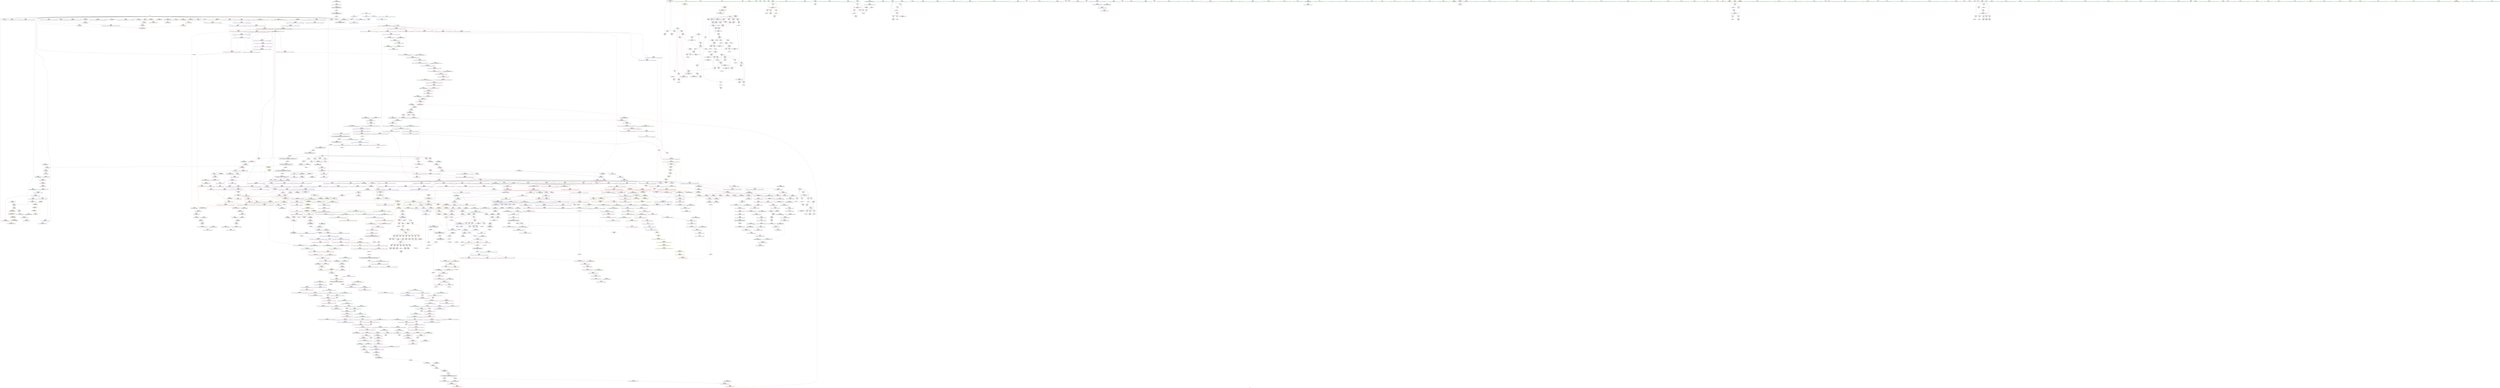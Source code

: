 digraph "SVFG" {
	label="SVFG";

	Node0x5605faafce60 [shape=record,color=grey,label="{NodeID: 0\nNullPtr|{|<s29>99}}"];
	Node0x5605faafce60 -> Node0x5605fad6fa60[style=solid];
	Node0x5605faafce60 -> Node0x5605fad6fb60[style=solid];
	Node0x5605faafce60 -> Node0x5605fad6fc30[style=solid];
	Node0x5605faafce60 -> Node0x5605fad6fd00[style=solid];
	Node0x5605faafce60 -> Node0x5605fad6fdd0[style=solid];
	Node0x5605faafce60 -> Node0x5605fad6fea0[style=solid];
	Node0x5605faafce60 -> Node0x5605fad6ff70[style=solid];
	Node0x5605faafce60 -> Node0x5605fad70040[style=solid];
	Node0x5605faafce60 -> Node0x5605fad70110[style=solid];
	Node0x5605faafce60 -> Node0x5605fad701e0[style=solid];
	Node0x5605faafce60 -> Node0x5605fad702b0[style=solid];
	Node0x5605faafce60 -> Node0x5605fad70380[style=solid];
	Node0x5605faafce60 -> Node0x5605fad70450[style=solid];
	Node0x5605faafce60 -> Node0x5605fad70520[style=solid];
	Node0x5605faafce60 -> Node0x5605fad705f0[style=solid];
	Node0x5605faafce60 -> Node0x5605fad706c0[style=solid];
	Node0x5605faafce60 -> Node0x5605fad70790[style=solid];
	Node0x5605faafce60 -> Node0x5605fad70860[style=solid];
	Node0x5605faafce60 -> Node0x5605fad70930[style=solid];
	Node0x5605faafce60 -> Node0x5605fad70a00[style=solid];
	Node0x5605faafce60 -> Node0x5605fad70ad0[style=solid];
	Node0x5605faafce60 -> Node0x5605fad79e40[style=solid];
	Node0x5605faafce60 -> Node0x5605fad7c980[style=solid];
	Node0x5605faafce60 -> Node0x5605fad7ca50[style=solid];
	Node0x5605faafce60 -> Node0x5605fad7cb20[style=solid];
	Node0x5605faafce60 -> Node0x5605fad9e430[style=solid];
	Node0x5605faafce60 -> Node0x5605fadbb7d0[style=solid];
	Node0x5605faafce60 -> Node0x5605fadc1770[style=solid];
	Node0x5605faafce60 -> Node0x5605fadc18f0[style=solid];
	Node0x5605faafce60:s29 -> Node0x5605fae98350[style=solid,color=red];
	Node0x5605fad76290 [shape=record,color=red,label="{NodeID: 775\n1277\<--1257\n\<--__last.addr\n_ZSt34__uninitialized_move_if_noexcept_aIPiS0_SaIiEET0_T_S3_S2_RT1_\n|{<s0>93}}"];
	Node0x5605fad76290:s0 -> Node0x5605fae95f00[style=solid,color=red];
	Node0x5605fad90dc0 [shape=record,color=black,label="{NodeID: 1550\nMR_54V_3 = PHI(MR_54V_5, MR_54V_2, )\npts\{90000 \}\n|{|<s2>27}}"];
	Node0x5605fad90dc0 -> Node0x5605fad7b050[style=dashed];
	Node0x5605fad90dc0 -> Node0x5605fad7b120[style=dashed];
	Node0x5605fad90dc0:s2 -> Node0x5605fae3b8e0[style=dashed,color=blue];
	Node0x5605fad6cd40 [shape=record,color=purple,label="{NodeID: 443\n397\<--7\narrayidx2\<--dp\n_Z3dfsi\n}"];
	Node0x5605fad6cd40 -> Node0x5605fad88290[style=solid];
	Node0x5605fad60c00 [shape=record,color=green,label="{NodeID: 111\n770\<--771\n_ZNSt16allocator_traitsISaIiEE10deallocateERS0_Pim\<--_ZNSt16allocator_traitsISaIiEE10deallocateERS0_Pim_field_insensitive\n}"];
	Node0x5605fad7bd50 [shape=record,color=blue,label="{NodeID: 886\n380\<--458\nret\<--cond\n_Z3dfsi\n}"];
	Node0x5605fad7bd50 -> Node0x5605fad44680[style=dashed];
	Node0x5605fad82790 [shape=record,color=purple,label="{NodeID: 554\n1781\<--1473\noffset_0\<--\n}"];
	Node0x5605fad82790 -> Node0x5605fada11b0[style=solid];
	Node0x5605fad65340 [shape=record,color=green,label="{NodeID: 222\n1520\<--1521\nagg.tmp2\<--agg.tmp2_field_insensitive\n_ZSt18uninitialized_copyISt13move_iteratorIPiES1_ET0_T_S4_S3_\n}"];
	Node0x5605fad65340 -> Node0x5605fad6af30[style=solid];
	Node0x5605fad65340 -> Node0x5605fad82e10[style=solid];
	Node0x5605fada1010 [shape=record,color=blue,label="{NodeID: 997\n1459\<--1453\n__result.addr\<--__result\n_ZSt22__uninitialized_copy_aISt13move_iteratorIPiES1_iET0_T_S4_S3_RSaIT1_E\n}"];
	Node0x5605fada1010 -> Node0x5605fad77880[style=dashed];
	Node0x5605fad8f480 [shape=record,color=yellow,style=double,label="{NodeID: 1772\n15V_1 = ENCHI(MR_15V_0)\npts\{120001 \}\nFun[_ZNSt6vectorIiSaIiEE17_M_realloc_insertIJRKiEEEvN9__gnu_cxx17__normal_iteratorIPiS1_EEDpOT_]|{|<s3>54|<s4>55}}"];
	Node0x5605fad8f480 -> Node0x5605fad8c2c0[style=dashed];
	Node0x5605fad8f480 -> Node0x5605fad8c460[style=dashed];
	Node0x5605fad8f480 -> Node0x5605fad9eb80[style=dashed];
	Node0x5605fad8f480:s3 -> Node0x5605fae19800[style=dashed,color=red];
	Node0x5605fad8f480:s4 -> Node0x5605fae25df0[style=dashed,color=red];
	Node0x5605fad881c0 [shape=record,color=red,label="{NodeID: 665\n392\<--391\n\<--arrayidx\n_Z3dfsi\n}"];
	Node0x5605fad881c0 -> Node0x5605fadc2af0[style=solid];
	Node0x5605fad73370 [shape=record,color=black,label="{NodeID: 333\n679\<--678\n\<--_M_impl\n_ZNSt12_Vector_baseIiSaIiEE19_M_get_Tp_allocatorEv\n}"];
	Node0x5605fad73370 -> Node0x5605fad73440[style=solid];
	Node0x5605fae94390 [shape=record,color=black,label="{NodeID: 2215\n1192 = PHI(902, )\n0th arg _ZN9__gnu_cxxmiIPiSt6vectorIiSaIiEEEENS_17__normal_iteratorIT_T0_E15difference_typeERKS8_SB_ }"];
	Node0x5605fae94390 -> Node0x5605fad9f610[style=solid];
	Node0x5605faae26d0 [shape=record,color=green,label="{NodeID: 1\n13\<--1\n__dso_handle\<--dummyObj\nGlob }"];
	Node0x5605fad76360 [shape=record,color=red,label="{NodeID: 776\n1281\<--1259\n\<--__result.addr\n_ZSt34__uninitialized_move_if_noexcept_aIPiS0_SaIiEET0_T_S3_S2_RT1_\n|{<s0>94}}"];
	Node0x5605fad76360:s0 -> Node0x5605fae96300[style=solid,color=red];
	Node0x5605fad912c0 [shape=record,color=black,label="{NodeID: 1551\nMR_24V_3 = PHI(MR_24V_4, MR_24V_2, )\npts\{134 \}\n|{|<s5>12}}"];
	Node0x5605fad912c0 -> Node0x5605fad84dc0[style=dashed];
	Node0x5605fad912c0 -> Node0x5605fad84e90[style=dashed];
	Node0x5605fad912c0 -> Node0x5605fad84f60[style=dashed];
	Node0x5605fad912c0 -> Node0x5605fad85030[style=dashed];
	Node0x5605fad912c0 -> Node0x5605fad7a760[style=dashed];
	Node0x5605fad912c0:s5 -> Node0x5605fae254d0[style=dashed,color=red];
	Node0x5605fad6ce10 [shape=record,color=purple,label="{NodeID: 444\n469\<--7\narrayidx27\<--dp\n_Z3dfsi\n}"];
	Node0x5605fad6ce10 -> Node0x5605fad7bef0[style=solid];
	Node0x5605fad60d00 [shape=record,color=green,label="{NodeID: 112\n776\<--777\nthis.addr\<--this.addr_field_insensitive\n_ZNSt12_Vector_baseIiSaIiEE12_Vector_implD2Ev\n}"];
	Node0x5605fad60d00 -> Node0x5605fad8a170[style=solid];
	Node0x5605fad60d00 -> Node0x5605fad7d8f0[style=solid];
	Node0x5605fad7be20 [shape=record,color=blue,label="{NodeID: 887\n382\<--463\ni\<--inc\n_Z3dfsi\n}"];
	Node0x5605fad7be20 -> Node0x5605fad87b40[style=dashed];
	Node0x5605fad7be20 -> Node0x5605fad87c10[style=dashed];
	Node0x5605fad7be20 -> Node0x5605fad87ce0[style=dashed];
	Node0x5605fad7be20 -> Node0x5605fad87db0[style=dashed];
	Node0x5605fad7be20 -> Node0x5605fad7be20[style=dashed];
	Node0x5605fad7be20 -> Node0x5605fae14710[style=dashed];
	Node0x5605fad82860 [shape=record,color=purple,label="{NodeID: 555\n1782\<--1474\noffset_0\<--\n}"];
	Node0x5605fad82860 -> Node0x5605fad794f0[style=solid];
	Node0x5605fad65410 [shape=record,color=green,label="{NodeID: 223\n1541\<--1542\n_ZNSt20__uninitialized_copyILb1EE13__uninit_copyISt13move_iteratorIPiES3_EET0_T_S6_S5_\<--_ZNSt20__uninitialized_copyILb1EE13__uninit_copyISt13move_iteratorIPiES3_EET0_T_S6_S5__field_insensitive\n}"];
	Node0x5605fada10e0 [shape=record,color=blue,label="{NodeID: 998\n1461\<--1454\n.addr\<--\n_ZSt22__uninitialized_copy_aISt13move_iteratorIPiES1_iET0_T_S4_S3_RSaIT1_E\n}"];
	Node0x5605fad88290 [shape=record,color=red,label="{NodeID: 666\n398\<--397\n\<--arrayidx2\n_Z3dfsi\n}"];
	Node0x5605fad88290 -> Node0x5605fad7b870[style=solid];
	Node0x5605fad73440 [shape=record,color=black,label="{NodeID: 334\n672\<--679\n_ZNSt12_Vector_baseIiSaIiEE19_M_get_Tp_allocatorEv_ret\<--\n_ZNSt12_Vector_baseIiSaIiEE19_M_get_Tp_allocatorEv\n|{<s0>6|<s1>49|<s2>61|<s3>64|<s4>69|<s5>73}}"];
	Node0x5605fad73440:s0 -> Node0x5605fae8ed60[style=solid,color=blue];
	Node0x5605fad73440:s1 -> Node0x5605fae90f50[style=solid,color=blue];
	Node0x5605fad73440:s2 -> Node0x5605fae91950[style=solid,color=blue];
	Node0x5605fad73440:s3 -> Node0x5605fae91d10[style=solid,color=blue];
	Node0x5605fad73440:s4 -> Node0x5605fae92060[style=solid,color=blue];
	Node0x5605fad73440:s5 -> Node0x5605fae900d0[style=solid,color=blue];
	Node0x5605fae944d0 [shape=record,color=black,label="{NodeID: 2216\n1193 = PHI(912, )\n1st arg _ZN9__gnu_cxxmiIPiSt6vectorIiSaIiEEEENS_17__normal_iteratorIT_T0_E15difference_typeERKS8_SB_ }"];
	Node0x5605fae944d0 -> Node0x5605fad9f6e0[style=solid];
	Node0x5605faafd2e0 [shape=record,color=green,label="{NodeID: 2\n14\<--1\n.str\<--dummyObj\nGlob }"];
	Node0x5605fad76430 [shape=record,color=red,label="{NodeID: 777\n1282\<--1261\n\<--__alloc.addr\n_ZSt34__uninitialized_move_if_noexcept_aIPiS0_SaIiEET0_T_S3_S2_RT1_\n|{<s0>94}}"];
	Node0x5605fad76430:s0 -> Node0x5605fae96410[style=solid,color=red];
	Node0x5605fad917c0 [shape=record,color=black,label="{NodeID: 1552\nMR_26V_2 = PHI(MR_26V_4, MR_26V_1, )\npts\{136 \}\n}"];
	Node0x5605fad917c0 -> Node0x5605fad7a5c0[style=dashed];
	Node0x5605fad6cee0 [shape=record,color=purple,label="{NodeID: 445\n473\<--7\narrayidx29\<--dp\n_Z3dfsi\n}"];
	Node0x5605fad6cee0 -> Node0x5605fad88500[style=solid];
	Node0x5605fad60dd0 [shape=record,color=green,label="{NodeID: 113\n782\<--783\n_ZNSaIiED2Ev\<--_ZNSaIiED2Ev_field_insensitive\n}"];
	Node0x5605fad7bef0 [shape=record,color=blue,label="{NodeID: 888\n469\<--466\narrayidx27\<--\n_Z3dfsi\n}"];
	Node0x5605fad7bef0 -> Node0x5605fad88500[style=dashed];
	Node0x5605fad7bef0 -> Node0x5605fae15b10[style=dashed];
	Node0x5605fad82930 [shape=record,color=purple,label="{NodeID: 556\n1784\<--1480\noffset_0\<--\n}"];
	Node0x5605fad82930 -> Node0x5605fada1280[style=solid];
	Node0x5605fad65510 [shape=record,color=green,label="{NodeID: 224\n1553\<--1554\n__first\<--__first_field_insensitive\n_ZNSt20__uninitialized_copyILb1EE13__uninit_copyISt13move_iteratorIPiES3_EET0_T_S6_S5_\n}"];
	Node0x5605fad65510 -> Node0x5605fad6b0d0[style=solid];
	Node0x5605fad65510 -> Node0x5605fad83220[style=solid];
	Node0x5605fae3a1e0 [shape=record,color=yellow,style=double,label="{NodeID: 2106\n4V_3 = CSCHI(MR_4V_2)\npts\{120000 120001 120002 \}\nCS[]|{|<s1>126}}"];
	Node0x5605fae3a1e0 -> Node0x5605fad42d80[style=dashed];
	Node0x5605fae3a1e0:s1 -> Node0x5605fae3d0a0[style=dashed,color=blue];
	Node0x5605fada11b0 [shape=record,color=blue, style = dotted,label="{NodeID: 999\n1781\<--1783\noffset_0\<--dummyVal\n_ZSt22__uninitialized_copy_aISt13move_iteratorIPiES1_iET0_T_S4_S3_RSaIT1_E\n}"];
	Node0x5605fada11b0 -> Node0x5605fad77950[style=dashed];
	Node0x5605fad88360 [shape=record,color=red,label="{NodeID: 667\n430\<--427\n\<--call13\n_Z3dfsi\n|{<s0>21}}"];
	Node0x5605fad88360:s0 -> Node0x5605fae957f0[style=solid,color=red];
	Node0x5605fad73510 [shape=record,color=black,label="{NodeID: 335\n700\<--696\nsub.ptr.lhs.cast\<--\n_ZNSt12_Vector_baseIiSaIiEED2Ev\n}"];
	Node0x5605fad73510 -> Node0x5605fadbe2f0[style=solid];
	Node0x5605fae94610 [shape=record,color=black,label="{NodeID: 2217\n592 = PHI(55, )\n0th arg _ZNSt12_Vector_baseIiSaIiEEC2Ev }"];
	Node0x5605fae94610 -> Node0x5605fad7c7e0[style=solid];
	Node0x5605fabc2090 [shape=record,color=green,label="{NodeID: 3\n16\<--1\n.str.1\<--dummyObj\nGlob }"];
	Node0x5605fad76500 [shape=record,color=red,label="{NodeID: 778\n1284\<--1283\n\<--coerce.dive4\n_ZSt34__uninitialized_move_if_noexcept_aIPiS0_SaIiEET0_T_S3_S2_RT1_\n|{<s0>94}}"];
	Node0x5605fad76500:s0 -> Node0x5605fae960e0[style=solid,color=red];
	Node0x5605fad91cc0 [shape=record,color=black,label="{NodeID: 1553\nMR_13V_2 = PHI(MR_13V_3, MR_13V_1, )\npts\{120000 \}\n|{|<s1>24}}"];
	Node0x5605fad91cc0 -> Node0x5605fae128e0[style=dashed];
	Node0x5605fad91cc0:s1 -> Node0x5605fae3b7d0[style=dashed,color=blue];
	Node0x5605fad6cfb0 [shape=record,color=purple,label="{NodeID: 446\n32\<--10\n\<--vec\n__cxx_global_var_init\n}"];
	Node0x5605fad6cfb0 -> Node0x5605fadbc310[style=solid];
	Node0x5605fad659b0 [shape=record,color=green,label="{NodeID: 114\n789\<--790\n__a.addr\<--__a.addr_field_insensitive\n_ZNSt16allocator_traitsISaIiEE10deallocateERS0_Pim\n}"];
	Node0x5605fad659b0 -> Node0x5605fad8a240[style=solid];
	Node0x5605fad659b0 -> Node0x5605fad7d9c0[style=solid];
	Node0x5605fad7bfc0 [shape=record,color=blue,label="{NodeID: 889\n376\<--474\nretval\<--\n_Z3dfsi\n}"];
	Node0x5605fad7bfc0 -> Node0x5605fae13d10[style=dashed];
	Node0x5605fad82a00 [shape=record,color=purple,label="{NodeID: 557\n1785\<--1481\noffset_0\<--\n}"];
	Node0x5605fad82a00 -> Node0x5605fad795c0[style=solid];
	Node0x5605fad655e0 [shape=record,color=green,label="{NodeID: 225\n1555\<--1556\n__last\<--__last_field_insensitive\n_ZNSt20__uninitialized_copyILb1EE13__uninit_copyISt13move_iteratorIPiES3_EET0_T_S6_S5_\n}"];
	Node0x5605fad655e0 -> Node0x5605fad6b1a0[style=solid];
	Node0x5605fad655e0 -> Node0x5605fad832f0[style=solid];
	Node0x5605fae3a340 [shape=record,color=yellow,style=double,label="{NodeID: 2107\n4V_2 = CSCHI(MR_4V_1)\npts\{120000 120001 120002 \}\nCS[]|{<s0>1}}"];
	Node0x5605fae3a340:s0 -> Node0x5605fae3a1e0[style=dashed,color=blue];
	Node0x5605fada1280 [shape=record,color=blue, style = dotted,label="{NodeID: 1000\n1784\<--1786\noffset_0\<--dummyVal\n_ZSt22__uninitialized_copy_aISt13move_iteratorIPiES1_iET0_T_S4_S3_RSaIT1_E\n}"];
	Node0x5605fada1280 -> Node0x5605fad77a20[style=dashed];
	Node0x5605fad88430 [shape=record,color=red,label="{NodeID: 668\n444\<--443\n\<--call21\n_Z3dfsi\n}"];
	Node0x5605fad88430 -> Node0x5605fadbfdf0[style=solid];
	Node0x5605fad735e0 [shape=record,color=black,label="{NodeID: 336\n701\<--699\nsub.ptr.rhs.cast\<--\n_ZNSt12_Vector_baseIiSaIiEED2Ev\n}"];
	Node0x5605fad735e0 -> Node0x5605fadbe2f0[style=solid];
	Node0x5605fae94750 [shape=record,color=black,label="{NodeID: 2218\n647 = PHI(641, )\n0th arg _ZN9__gnu_cxx13new_allocatorIiEC2Ev }"];
	Node0x5605fae94750 -> Node0x5605fad7ccc0[style=solid];
	Node0x5605faaa60e0 [shape=record,color=green,label="{NodeID: 4\n18\<--1\n.str.2\<--dummyObj\nGlob }"];
	Node0x5605fad765d0 [shape=record,color=red,label="{NodeID: 779\n1286\<--1285\n\<--coerce.dive5\n_ZSt34__uninitialized_move_if_noexcept_aIPiS0_SaIiEET0_T_S3_S2_RT1_\n|{<s0>94}}"];
	Node0x5605fad765d0:s0 -> Node0x5605fae961f0[style=solid,color=red];
	Node0x5605fad921c0 [shape=record,color=black,label="{NodeID: 1554\nMR_15V_4 = PHI(MR_15V_5, MR_15V_2, )\npts\{120001 \}\n|{|<s1>24}}"];
	Node0x5605fad921c0 -> Node0x5605fae12de0[style=dashed];
	Node0x5605fad921c0:s1 -> Node0x5605fae3b7d0[style=dashed,color=blue];
	Node0x5605fad6d080 [shape=record,color=purple,label="{NodeID: 447\n39\<--10\n\<--vec\n__cxx_global_var_init\n}"];
	Node0x5605fad65a40 [shape=record,color=green,label="{NodeID: 115\n791\<--792\n__p.addr\<--__p.addr_field_insensitive\n_ZNSt16allocator_traitsISaIiEE10deallocateERS0_Pim\n}"];
	Node0x5605fad65a40 -> Node0x5605fad8a310[style=solid];
	Node0x5605fad65a40 -> Node0x5605fad7da90[style=solid];
	Node0x5605fad7c090 [shape=record,color=blue,label="{NodeID: 890\n481\<--480\nthis.addr\<--this\n_ZNKSt6vectorIiSaIiEE4sizeEv\n}"];
	Node0x5605fad7c090 -> Node0x5605fad885d0[style=dashed];
	Node0x5605fad82ad0 [shape=record,color=purple,label="{NodeID: 558\n1503\<--1494\ncoerce.dive\<--retval\n_ZSt32__make_move_if_noexcept_iteratorIiSt13move_iteratorIPiEET0_PT_\n}"];
	Node0x5605fad82ad0 -> Node0x5605fad77bc0[style=solid];
	Node0x5605fad656b0 [shape=record,color=green,label="{NodeID: 226\n1557\<--1558\n__result.addr\<--__result.addr_field_insensitive\n_ZNSt20__uninitialized_copyILb1EE13__uninit_copyISt13move_iteratorIPiES3_EET0_T_S6_S5_\n}"];
	Node0x5605fad656b0 -> Node0x5605fad77f00[style=solid];
	Node0x5605fad656b0 -> Node0x5605fada1aa0[style=solid];
	Node0x5605fada1350 [shape=record,color=blue,label="{NodeID: 1001\n1496\<--1493\n__i.addr\<--__i\n_ZSt32__make_move_if_noexcept_iteratorIiSt13move_iteratorIPiEET0_PT_\n}"];
	Node0x5605fada1350 -> Node0x5605fad77af0[style=dashed];
	Node0x5605fad88500 [shape=record,color=red,label="{NodeID: 669\n474\<--473\n\<--arrayidx29\n_Z3dfsi\n}"];
	Node0x5605fad88500 -> Node0x5605fad7bfc0[style=solid];
	Node0x5605fad736b0 [shape=record,color=black,label="{NodeID: 337\n766\<--765\n\<--_M_impl\n_ZNSt12_Vector_baseIiSaIiEE13_M_deallocateEPim\n|{<s0>44}}"];
	Node0x5605fad736b0:s0 -> Node0x5605fae99770[style=solid,color=red];
	Node0x5605fae94890 [shape=record,color=black,label="{NodeID: 2219\n840 = PHI(834, )\n0th arg _ZN9__gnu_cxx13new_allocatorIiED2Ev }"];
	Node0x5605fae94890 -> Node0x5605fad9d800[style=solid];
	Node0x5605faaaca40 [shape=record,color=green,label="{NodeID: 5\n20\<--1\n.str.3\<--dummyObj\nGlob }"];
	Node0x5605fad766a0 [shape=record,color=red,label="{NodeID: 780\n1296\<--1293\nthis1\<--this.addr\n_ZNK9__gnu_cxx17__normal_iteratorIPiSt6vectorIiSaIiEEE4baseEv\n}"];
	Node0x5605fad766a0 -> Node0x5605fad821e0[style=solid];
	Node0x5605fad926c0 [shape=record,color=black,label="{NodeID: 1555\nMR_30V_2 = PHI(MR_30V_3, MR_30V_1, )\npts\{1442 120002 \}\n|{|<s1>24|<s2>24}}"];
	Node0x5605fad926c0 -> Node0x5605fae132e0[style=dashed];
	Node0x5605fad926c0:s1 -> Node0x5605fae3b670[style=dashed,color=blue];
	Node0x5605fad926c0:s2 -> Node0x5605fae3b7d0[style=dashed,color=blue];
	Node0x5605fad6d150 [shape=record,color=purple,label="{NodeID: 448\n40\<--10\n\<--vec\n__cxx_global_var_init\n}"];
	Node0x5605fad6d150 -> Node0x5605fadc1d70[style=solid];
	Node0x5605fad65b10 [shape=record,color=green,label="{NodeID: 116\n793\<--794\n__n.addr\<--__n.addr_field_insensitive\n_ZNSt16allocator_traitsISaIiEE10deallocateERS0_Pim\n}"];
	Node0x5605fad65b10 -> Node0x5605fad8a3e0[style=solid];
	Node0x5605fad65b10 -> Node0x5605fad7db60[style=solid];
	Node0x5605fad7c160 [shape=record,color=blue,label="{NodeID: 891\n502\<--500\nthis.addr\<--this\n_ZNSt6vectorIiSaIiEEixEm\n}"];
	Node0x5605fad7c160 -> Node0x5605fad88840[style=dashed];
	Node0x5605fad82ba0 [shape=record,color=purple,label="{NodeID: 559\n1522\<--1510\ncoerce.dive\<--__first\n_ZSt18uninitialized_copyISt13move_iteratorIPiES1_ET0_T_S4_S3_\n}"];
	Node0x5605fad82ba0 -> Node0x5605fada1420[style=solid];
	Node0x5605fad65780 [shape=record,color=green,label="{NodeID: 227\n1559\<--1560\nagg.tmp\<--agg.tmp_field_insensitive\n_ZNSt20__uninitialized_copyILb1EE13__uninit_copyISt13move_iteratorIPiES3_EET0_T_S6_S5_\n}"];
	Node0x5605fad65780 -> Node0x5605fad6b270[style=solid];
	Node0x5605fad65780 -> Node0x5605fad833c0[style=solid];
	Node0x5605fada1420 [shape=record,color=blue,label="{NodeID: 1002\n1522\<--1507\ncoerce.dive\<--__first.coerce\n_ZSt18uninitialized_copyISt13move_iteratorIPiES1_ET0_T_S4_S3_\n}"];
	Node0x5605fada1420 -> Node0x5605fad79690[style=dashed];
	Node0x5605fad885d0 [shape=record,color=red,label="{NodeID: 670\n484\<--481\nthis1\<--this.addr\n_ZNKSt6vectorIiSaIiEE4sizeEv\n}"];
	Node0x5605fad885d0 -> Node0x5605fad72b50[style=solid];
	Node0x5605fad885d0 -> Node0x5605fad72c20[style=solid];
	Node0x5605fad73780 [shape=record,color=black,label="{NodeID: 338\n780\<--779\n\<--this1\n_ZNSt12_Vector_baseIiSaIiEE12_Vector_implD2Ev\n|{<s0>45}}"];
	Node0x5605fad73780:s0 -> Node0x5605fae97bf0[style=solid,color=red];
	Node0x5605fae949d0 [shape=record,color=black,label="{NodeID: 2220\n1318 = PHI(1154, 1154, 1154, )\n0th arg _ZNKSt6vectorIiSaIiEE8max_sizeEv }"];
	Node0x5605fae949d0 -> Node0x5605fada0170[style=solid];
	Node0x5605faaaf2c0 [shape=record,color=green,label="{NodeID: 6\n22\<--1\n.str.4\<--dummyObj\nGlob }"];
	Node0x5605fad76770 [shape=record,color=red,label="{NodeID: 781\n1308\<--1302\n\<--__a.addr\n_ZNSt16allocator_traitsISaIiEE7destroyIiEEvRS0_PT_\n}"];
	Node0x5605fad76770 -> Node0x5605fad69d50[style=solid];
	Node0x5605fad92bf0 [shape=record,color=black,label="{NodeID: 1556\nMR_48V_3 = PHI(MR_48V_4, MR_48V_2, )\npts\{257 \}\n}"];
	Node0x5605fad92bf0 -> Node0x5605fad85b90[style=dashed];
	Node0x5605fad92bf0 -> Node0x5605fad85c60[style=dashed];
	Node0x5605fad92bf0 -> Node0x5605fad85d30[style=dashed];
	Node0x5605fad92bf0 -> Node0x5605fad7ade0[style=dashed];
	Node0x5605fad6d220 [shape=record,color=purple,label="{NodeID: 449\n71\<--10\n\<--vec\n__cxx_global_array_dtor\n}"];
	Node0x5605fad65be0 [shape=record,color=green,label="{NodeID: 117\n803\<--804\n_ZN9__gnu_cxx13new_allocatorIiE10deallocateEPim\<--_ZN9__gnu_cxx13new_allocatorIiE10deallocateEPim_field_insensitive\n}"];
	Node0x5605fad7c230 [shape=record,color=blue,label="{NodeID: 892\n504\<--501\n__n.addr\<--__n\n_ZNSt6vectorIiSaIiEEixEm\n}"];
	Node0x5605fad7c230 -> Node0x5605fad88910[style=dashed];
	Node0x5605fae1b690 [shape=record,color=yellow,style=double,label="{NodeID: 1667\n150V_1 = ENCHI(MR_150V_0)\npts\{686 \}\nFun[_ZNSt12_Vector_baseIiSaIiEED2Ev]}"];
	Node0x5605fae1b690 -> Node0x5605fad7d1a0[style=dashed];
	Node0x5605fad82c70 [shape=record,color=purple,label="{NodeID: 560\n1524\<--1512\ncoerce.dive1\<--__last\n_ZSt18uninitialized_copyISt13move_iteratorIPiES1_ET0_T_S4_S3_\n}"];
	Node0x5605fad82c70 -> Node0x5605fada14f0[style=solid];
	Node0x5605fad65850 [shape=record,color=green,label="{NodeID: 228\n1561\<--1562\nagg.tmp2\<--agg.tmp2_field_insensitive\n_ZNSt20__uninitialized_copyILb1EE13__uninit_copyISt13move_iteratorIPiES3_EET0_T_S6_S5_\n}"];
	Node0x5605fad65850 -> Node0x5605fad6b340[style=solid];
	Node0x5605fad65850 -> Node0x5605fad83490[style=solid];
	Node0x5605fada14f0 [shape=record,color=blue,label="{NodeID: 1003\n1524\<--1508\ncoerce.dive1\<--__last.coerce\n_ZSt18uninitialized_copyISt13move_iteratorIPiES1_ET0_T_S4_S3_\n}"];
	Node0x5605fada14f0 -> Node0x5605fad79760[style=dashed];
	Node0x5605fae247d0 [shape=record,color=yellow,style=double,label="{NodeID: 1778\n243V_1 = ENCHI(MR_243V_0)\npts\{1144 \}\nFun[_ZSt3maxImERKT_S2_S2_]}"];
	Node0x5605fae247d0 -> Node0x5605fad76ec0[style=dashed];
	Node0x5605fad886a0 [shape=record,color=red,label="{NodeID: 671\n488\<--487\n\<--_M_finish\n_ZNKSt6vectorIiSaIiEE4sizeEv\n}"];
	Node0x5605fad886a0 -> Node0x5605fad72cf0[style=solid];
	Node0x5605fad73850 [shape=record,color=black,label="{NodeID: 339\n799\<--798\n\<--\n_ZNSt16allocator_traitsISaIiEE10deallocateERS0_Pim\n|{<s0>46}}"];
	Node0x5605fad73850:s0 -> Node0x5605fae9ab90[style=solid,color=red];
	Node0x5605fae94cb0 [shape=record,color=black,label="{NodeID: 2221\n1379 = PHI(1364, 1430, )\n0th arg _ZNK9__gnu_cxx13new_allocatorIiE8max_sizeEv }"];
	Node0x5605fae94cb0 -> Node0x5605fada0720[style=solid];
	Node0x5605fad5d090 [shape=record,color=green,label="{NodeID: 7\n25\<--1\n\<--dummyObj\nCan only get source location for instruction, argument, global var or function.}"];
	Node0x5605fad76840 [shape=record,color=red,label="{NodeID: 782\n1310\<--1304\n\<--__p.addr\n_ZNSt16allocator_traitsISaIiEE7destroyIiEEvRS0_PT_\n|{<s0>95}}"];
	Node0x5605fad76840:s0 -> Node0x5605fae95430[style=solid,color=red];
	Node0x5605fad930f0 [shape=record,color=black,label="{NodeID: 1557\nMR_52V_2 = PHI(MR_52V_3, MR_52V_1, )\npts\{60000 \}\n|{|<s3>27}}"];
	Node0x5605fad930f0 -> Node0x5605fad862e0[style=dashed];
	Node0x5605fad930f0 -> Node0x5605fad863b0[style=dashed];
	Node0x5605fad930f0 -> Node0x5605fad7ad10[style=dashed];
	Node0x5605fad930f0:s3 -> Node0x5605fae3b8e0[style=dashed,color=blue];
	Node0x5605fad6d2f0 [shape=record,color=purple,label="{NodeID: 450\n72\<--10\n\<--vec\n__cxx_global_array_dtor\n}"];
	Node0x5605fad6d2f0 -> Node0x5605fadbc8b0[style=solid];
	Node0x5605fad65ce0 [shape=record,color=green,label="{NodeID: 118\n810\<--811\nthis.addr\<--this.addr_field_insensitive\n_ZN9__gnu_cxx13new_allocatorIiE10deallocateEPim\n}"];
	Node0x5605fad65ce0 -> Node0x5605fad8a4b0[style=solid];
	Node0x5605fad65ce0 -> Node0x5605fad7dc30[style=solid];
	Node0x5605fad7c300 [shape=record,color=blue,label="{NodeID: 893\n519\<--279\nretval\<--\nmain\n}"];
	Node0x5605fae1b770 [shape=record,color=yellow,style=double,label="{NodeID: 1668\n152V_1 = ENCHI(MR_152V_0)\npts\{688 \}\nFun[_ZNSt12_Vector_baseIiSaIiEED2Ev]}"];
	Node0x5605fae1b770 -> Node0x5605fad7d270[style=dashed];
	Node0x5605fad82d40 [shape=record,color=purple,label="{NodeID: 561\n1536\<--1518\ncoerce.dive3\<--agg.tmp\n_ZSt18uninitialized_copyISt13move_iteratorIPiES1_ET0_T_S4_S3_\n}"];
	Node0x5605fad82d40 -> Node0x5605fad77d60[style=solid];
	Node0x5605fad65920 [shape=record,color=green,label="{NodeID: 229\n1580\<--1581\n_ZSt4copyISt13move_iteratorIPiES1_ET0_T_S4_S3_\<--_ZSt4copyISt13move_iteratorIPiES1_ET0_T_S4_S3__field_insensitive\n}"];
	Node0x5605fada15c0 [shape=record,color=blue,label="{NodeID: 1004\n1514\<--1509\n__result.addr\<--__result\n_ZSt18uninitialized_copyISt13move_iteratorIPiES1_ET0_T_S4_S3_\n}"];
	Node0x5605fada15c0 -> Node0x5605fad77c90[style=dashed];
	Node0x5605fae248b0 [shape=record,color=yellow,style=double,label="{NodeID: 1779\n249V_1 = ENCHI(MR_249V_0)\npts\{1150 \}\nFun[_ZSt3maxImERKT_S2_S2_]}"];
	Node0x5605fae248b0 -> Node0x5605fad76df0[style=dashed];
	Node0x5605fad88770 [shape=record,color=red,label="{NodeID: 672\n492\<--491\n\<--_M_start\n_ZNKSt6vectorIiSaIiEE4sizeEv\n}"];
	Node0x5605fad88770 -> Node0x5605fad72dc0[style=solid];
	Node0x5605fad73920 [shape=record,color=black,label="{NodeID: 340\n821\<--820\n\<--\n_ZN9__gnu_cxx13new_allocatorIiE10deallocateEPim\n}"];
	Node0x5605fae94e00 [shape=record,color=black,label="{NodeID: 2222\n375 = PHI(445, 561, )\n0th arg _Z3dfsi }"];
	Node0x5605fae94e00 -> Node0x5605fad7b7a0[style=solid];
	Node0x5605fad5d150 [shape=record,color=green,label="{NodeID: 8\n138\<--1\n\<--dummyObj\nCan only get source location for instruction, argument, global var or function.}"];
	Node0x5605fad76910 [shape=record,color=red,label="{NodeID: 783\n1322\<--1319\nthis1\<--this.addr\n_ZNKSt6vectorIiSaIiEE8max_sizeEv\n}"];
	Node0x5605fad76910 -> Node0x5605fad69e20[style=solid];
	Node0x5605fad6d3c0 [shape=record,color=purple,label="{NodeID: 451\n79\<--10\n\<--vec\n__cxx_global_array_dtor\n}"];
	Node0x5605fad6d3c0 -> Node0x5605fadc0cf0[style=solid];
	Node0x5605fad65db0 [shape=record,color=green,label="{NodeID: 119\n812\<--813\n__p.addr\<--__p.addr_field_insensitive\n_ZN9__gnu_cxx13new_allocatorIiE10deallocateEPim\n}"];
	Node0x5605fad65db0 -> Node0x5605fad8a580[style=solid];
	Node0x5605fad65db0 -> Node0x5605fad9d590[style=solid];
	Node0x5605fad7c3d0 [shape=record,color=blue,label="{NodeID: 894\n525\<--138\nt\<--\nmain\n}"];
	Node0x5605fad7c3d0 -> Node0x5605fad41d60[style=dashed];
	Node0x5605fae1b850 [shape=record,color=yellow,style=double,label="{NodeID: 1669\n13V_1 = ENCHI(MR_13V_0)\npts\{120000 \}\nFun[_ZNSt12_Vector_baseIiSaIiEED2Ev]}"];
	Node0x5605fae1b850 -> Node0x5605fad89a20[style=dashed];
	Node0x5605fae1b850 -> Node0x5605fad89bc0[style=dashed];
	Node0x5605fad82e10 [shape=record,color=purple,label="{NodeID: 562\n1538\<--1520\ncoerce.dive4\<--agg.tmp2\n_ZSt18uninitialized_copyISt13move_iteratorIPiES1_ET0_T_S4_S3_\n}"];
	Node0x5605fad82e10 -> Node0x5605fad77e30[style=solid];
	Node0x5605fad6dde0 [shape=record,color=green,label="{NodeID: 230\n1587\<--1588\n__first\<--__first_field_insensitive\n_ZSt4copyISt13move_iteratorIPiES1_ET0_T_S4_S3_\n}"];
	Node0x5605fad6dde0 -> Node0x5605fad6b4e0[style=solid];
	Node0x5605fad6dde0 -> Node0x5605fad838a0[style=solid];
	Node0x5605fae3a950 [shape=record,color=yellow,style=double,label="{NodeID: 2112\n15V_2 = CSCHI(MR_15V_1)\npts\{120001 \}\nCS[]|{<s0>11}}"];
	Node0x5605fae3a950:s0 -> Node0x5605fad903c0[style=dashed,color=blue];
	Node0x5605fada1690 [shape=record,color=blue,label="{NodeID: 1005\n1516\<--1528\n__assignable\<--\n_ZSt18uninitialized_copyISt13move_iteratorIPiES1_ET0_T_S4_S3_\n}"];
	Node0x5605fad88840 [shape=record,color=red,label="{NodeID: 673\n508\<--502\nthis1\<--this.addr\n_ZNSt6vectorIiSaIiEEixEm\n}"];
	Node0x5605fad88840 -> Node0x5605fad72f60[style=solid];
	Node0x5605fad739f0 [shape=record,color=black,label="{NodeID: 341\n834\<--833\n\<--this1\n_ZNSaIiED2Ev\n|{<s0>48}}"];
	Node0x5605fad739f0:s0 -> Node0x5605fae94890[style=solid,color=red];
	Node0x5605fae94f50 [shape=record,color=black,label="{NodeID: 2223\n739 = PHI(732, )\n0th arg _ZNSt12_Destroy_auxILb1EE9__destroyIPiEEvT_S3_ }"];
	Node0x5605fae94f50 -> Node0x5605fad7d4e0[style=solid];
	Node0x5605fad5d670 [shape=record,color=green,label="{NodeID: 9\n142\<--1\n\<--dummyObj\nCan only get source location for instruction, argument, global var or function.}"];
	Node0x5605fad769e0 [shape=record,color=red,label="{NodeID: 784\n1356\<--1336\n\<--retval\n_ZSt3maxImERKT_S2_S2_\n}"];
	Node0x5605fad769e0 -> Node0x5605fad69fc0[style=solid];
	Node0x5605fad93af0 [shape=record,color=black,label="{NodeID: 1559\nMR_60V_2 = PHI(MR_60V_3, MR_60V_1, )\npts\{324 \}\n}"];
	Node0x5605fad6d490 [shape=record,color=purple,label="{NodeID: 452\n146\<--10\narrayidx\<--vec\n_Z5buildv\n|{<s0>11}}"];
	Node0x5605fad6d490:s0 -> Node0x5605fae97ae0[style=solid,color=red];
	Node0x5605fad65e80 [shape=record,color=green,label="{NodeID: 120\n814\<--815\n.addr\<--.addr_field_insensitive\n_ZN9__gnu_cxx13new_allocatorIiE10deallocateEPim\n}"];
	Node0x5605fad65e80 -> Node0x5605fad9d660[style=solid];
	Node0x5605fad7c4a0 [shape=record,color=blue,label="{NodeID: 895\n527\<--279\ni\<--\nmain\n}"];
	Node0x5605fad7c4a0 -> Node0x5605fad88ec0[style=dashed];
	Node0x5605fad7c4a0 -> Node0x5605fad88f90[style=dashed];
	Node0x5605fad7c4a0 -> Node0x5605fad89060[style=dashed];
	Node0x5605fad7c4a0 -> Node0x5605fad7c570[style=dashed];
	Node0x5605fad7c4a0 -> Node0x5605fad41e50[style=dashed];
	Node0x5605fae1b930 [shape=record,color=yellow,style=double,label="{NodeID: 1670\n17V_1 = ENCHI(MR_17V_0)\npts\{120002 \}\nFun[_ZNSt12_Vector_baseIiSaIiEED2Ev]}"];
	Node0x5605fae1b930 -> Node0x5605fad89af0[style=dashed];
	Node0x5605fad82ee0 [shape=record,color=purple,label="{NodeID: 563\n1787\<--1529\noffset_0\<--\n}"];
	Node0x5605fad82ee0 -> Node0x5605fada1760[style=solid];
	Node0x5605fad6deb0 [shape=record,color=green,label="{NodeID: 231\n1589\<--1590\n__last\<--__last_field_insensitive\n_ZSt4copyISt13move_iteratorIPiES1_ET0_T_S4_S3_\n}"];
	Node0x5605fad6deb0 -> Node0x5605fad6b5b0[style=solid];
	Node0x5605fad6deb0 -> Node0x5605fad83970[style=solid];
	Node0x5605fada1760 [shape=record,color=blue, style = dotted,label="{NodeID: 1006\n1787\<--1789\noffset_0\<--dummyVal\n_ZSt18uninitialized_copyISt13move_iteratorIPiES1_ET0_T_S4_S3_\n}"];
	Node0x5605fada1760 -> Node0x5605fad77d60[style=dashed];
	Node0x5605fae24a70 [shape=record,color=yellow,style=double,label="{NodeID: 1781\n24V_1 = ENCHI(MR_24V_0)\npts\{134 \}\nFun[_ZNSt16allocator_traitsISaIiEE9constructIiJRKiEEEvRS0_PT_DpOT0_]|{<s0>53}}"];
	Node0x5605fae24a70:s0 -> Node0x5605fae1bdf0[style=dashed,color=red];
	Node0x5605fad88910 [shape=record,color=red,label="{NodeID: 674\n513\<--504\n\<--__n.addr\n_ZNSt6vectorIiSaIiEEixEm\n}"];
	Node0x5605fad73ac0 [shape=record,color=black,label="{NodeID: 342\n857\<--855\n\<--this1\n_ZNSt6vectorIiSaIiEE15_M_erase_at_endEPi\n}"];
	Node0x5605fad73ac0 -> Node0x5605fad80160[style=solid];
	Node0x5605fad73ac0 -> Node0x5605fad80230[style=solid];
	Node0x5605fae95060 [shape=record,color=black,label="{NodeID: 2224\n740 = PHI(733, )\n1st arg _ZNSt12_Destroy_auxILb1EE9__destroyIPiEEvT_S3_ }"];
	Node0x5605fae95060 -> Node0x5605fad7d5b0[style=solid];
	Node0x5605fad5d770 [shape=record,color=green,label="{NodeID: 10\n156\<--1\n\<--dummyObj\nCan only get source location for instruction, argument, global var or function.}"];
	Node0x5605fad76ab0 [shape=record,color=red,label="{NodeID: 785\n1344\<--1338\n\<--__a.addr\n_ZSt3maxImERKT_S2_S2_\n}"];
	Node0x5605fad76ab0 -> Node0x5605fad76df0[style=solid];
	Node0x5605fad93ff0 [shape=record,color=black,label="{NodeID: 1560\nMR_52V_2 = PHI(MR_52V_5, MR_52V_1, )\npts\{60000 \}\n|{<s0>17|<s1>17|<s2>17|<s3>18|<s4>21}}"];
	Node0x5605fad93ff0:s0 -> Node0x5605fad86e40[style=dashed,color=blue];
	Node0x5605fad93ff0:s1 -> Node0x5605fad7b530[style=dashed,color=blue];
	Node0x5605fad93ff0:s2 -> Node0x5605fad7b600[style=dashed,color=blue];
	Node0x5605fad93ff0:s3 -> Node0x5605fae114e0[style=dashed,color=blue];
	Node0x5605fad93ff0:s4 -> Node0x5605fae3b2d0[style=dashed,color=blue];
	Node0x5605fad6d560 [shape=record,color=purple,label="{NodeID: 453\n170\<--10\narrayidx9\<--vec\n_Z5buildv\n|{<s0>12}}"];
	Node0x5605fad6d560:s0 -> Node0x5605fae985d0[style=solid,color=red];
	Node0x5605fad65f50 [shape=record,color=green,label="{NodeID: 121\n823\<--824\n_ZdlPv\<--_ZdlPv_field_insensitive\n}"];
	Node0x5605fad7c570 [shape=record,color=blue,label="{NodeID: 896\n527\<--555\ni\<--inc\nmain\n}"];
	Node0x5605fad7c570 -> Node0x5605fad88ec0[style=dashed];
	Node0x5605fad7c570 -> Node0x5605fad88f90[style=dashed];
	Node0x5605fad7c570 -> Node0x5605fad89060[style=dashed];
	Node0x5605fad7c570 -> Node0x5605fad7c570[style=dashed];
	Node0x5605fad7c570 -> Node0x5605fad41e50[style=dashed];
	Node0x5605fad82fb0 [shape=record,color=purple,label="{NodeID: 564\n1788\<--1530\noffset_0\<--\n}"];
	Node0x5605fad82fb0 -> Node0x5605fad79690[style=solid];
	Node0x5605fad6df80 [shape=record,color=green,label="{NodeID: 232\n1591\<--1592\n__result.addr\<--__result.addr_field_insensitive\n_ZSt4copyISt13move_iteratorIPiES1_ET0_T_S4_S3_\n}"];
	Node0x5605fad6df80 -> Node0x5605fad78170[style=solid];
	Node0x5605fad6df80 -> Node0x5605fada1eb0[style=solid];
	Node0x5605fada1830 [shape=record,color=blue, style = dotted,label="{NodeID: 1007\n1790\<--1792\noffset_0\<--dummyVal\n_ZSt18uninitialized_copyISt13move_iteratorIPiES1_ET0_T_S4_S3_\n}"];
	Node0x5605fada1830 -> Node0x5605fad77e30[style=dashed];
	Node0x5605fad889e0 [shape=record,color=red,label="{NodeID: 675\n512\<--511\n\<--_M_start\n_ZNSt6vectorIiSaIiEEixEm\n}"];
	Node0x5605fad889e0 -> Node0x5605fad84330[style=solid];
	Node0x5605fad73b90 [shape=record,color=black,label="{NodeID: 343\n861\<--855\n\<--this1\n_ZNSt6vectorIiSaIiEE15_M_erase_at_endEPi\n|{<s0>49}}"];
	Node0x5605fad73b90:s0 -> Node0x5605fae9b310[style=solid,color=red];
	Node0x5605fae95170 [shape=record,color=black,label="{NodeID: 2225\n1647 = PHI(1606, 1614, )\n0th arg _ZSt12__miter_baseIPiEDTcl12__miter_basecldtfp_4baseEEESt13move_iteratorIT_E }"];
	Node0x5605fae95170 -> Node0x5605fada2390[style=solid];
	Node0x5605fad5d870 [shape=record,color=green,label="{NodeID: 11\n261\<--1\n\<--dummyObj\nCan only get source location for instruction, argument, global var or function.}"];
	Node0x5605fad76b80 [shape=record,color=red,label="{NodeID: 786\n1353\<--1338\n\<--__a.addr\n_ZSt3maxImERKT_S2_S2_\n}"];
	Node0x5605fad76b80 -> Node0x5605fada04b0[style=solid];
	Node0x5605fad944f0 [shape=record,color=black,label="{NodeID: 1561\nMR_56V_3 = PHI(MR_56V_4, MR_56V_2, )\npts\{320 \}\n}"];
	Node0x5605fad944f0 -> Node0x5605fad86480[style=dashed];
	Node0x5605fad6d630 [shape=record,color=purple,label="{NodeID: 454\n416\<--10\narrayidx7\<--vec\n_Z3dfsi\n|{<s0>19}}"];
	Node0x5605fad6d630:s0 -> Node0x5605fae99050[style=solid,color=red];
	Node0x5605fad66050 [shape=record,color=green,label="{NodeID: 122\n830\<--831\nthis.addr\<--this.addr_field_insensitive\n_ZNSaIiED2Ev\n}"];
	Node0x5605fad66050 -> Node0x5605fad8a650[style=solid];
	Node0x5605fad66050 -> Node0x5605fad9d730[style=solid];
	Node0x5605fad7c640 [shape=record,color=blue,label="{NodeID: 897\n529\<--562\nans\<--call6\nmain\n}"];
	Node0x5605fad7c640 -> Node0x5605fad89130[style=dashed];
	Node0x5605fad7c640 -> Node0x5605fad89200[style=dashed];
	Node0x5605fad7c640 -> Node0x5605fad42350[style=dashed];
	Node0x5605fad83080 [shape=record,color=purple,label="{NodeID: 565\n1790\<--1532\noffset_0\<--\n}"];
	Node0x5605fad83080 -> Node0x5605fada1830[style=solid];
	Node0x5605fad6e050 [shape=record,color=green,label="{NodeID: 233\n1593\<--1594\nagg.tmp\<--agg.tmp_field_insensitive\n_ZSt4copyISt13move_iteratorIPiES1_ET0_T_S4_S3_\n}"];
	Node0x5605fad6e050 -> Node0x5605fad6b680[style=solid];
	Node0x5605fad6e050 -> Node0x5605fad83a40[style=solid];
	Node0x5605fada1900 [shape=record,color=blue,label="{NodeID: 1008\n1563\<--1550\ncoerce.dive\<--__first.coerce\n_ZNSt20__uninitialized_copyILb1EE13__uninit_copyISt13move_iteratorIPiES3_EET0_T_S6_S5_\n}"];
	Node0x5605fada1900 -> Node0x5605fad79830[style=dashed];
	Node0x5605fad88ab0 [shape=record,color=red,label="{NodeID: 676\n540\<--521\n\<--T\nmain\n}"];
	Node0x5605fad88ab0 -> Node0x5605fadc1470[style=solid];
	Node0x5605fad73c60 [shape=record,color=black,label="{NodeID: 344\n865\<--855\n\<--this1\n_ZNSt6vectorIiSaIiEE15_M_erase_at_endEPi\n}"];
	Node0x5605fad73c60 -> Node0x5605fad80300[style=solid];
	Node0x5605fad73c60 -> Node0x5605fad803d0[style=solid];
	Node0x5605fae95320 [shape=record,color=black,label="{NodeID: 2226\n1764 = PHI(1309, )\n0th arg _ZN9__gnu_cxx13new_allocatorIiE7destroyIiEEvPT_ }"];
	Node0x5605fae95320 -> Node0x5605fada3090[style=solid];
	Node0x5605fad5d970 [shape=record,color=green,label="{NodeID: 12\n270\<--1\n\<--dummyObj\nCan only get source location for instruction, argument, global var or function.}"];
	Node0x5605fad76c50 [shape=record,color=red,label="{NodeID: 787\n1346\<--1340\n\<--__b.addr\n_ZSt3maxImERKT_S2_S2_\n}"];
	Node0x5605fad76c50 -> Node0x5605fad76ec0[style=solid];
	Node0x5605fad6d700 [shape=record,color=purple,label="{NodeID: 455\n424\<--10\narrayidx11\<--vec\n_Z3dfsi\n|{<s0>20}}"];
	Node0x5605fad6d700:s0 -> Node0x5605fae97510[style=solid,color=red];
	Node0x5605fad66120 [shape=record,color=green,label="{NodeID: 123\n836\<--837\n_ZN9__gnu_cxx13new_allocatorIiED2Ev\<--_ZN9__gnu_cxx13new_allocatorIiED2Ev_field_insensitive\n}"];
	Node0x5605fad7c710 [shape=record,color=blue,label="{NodeID: 898\n525\<--581\nt\<--inc12\nmain\n}"];
	Node0x5605fad7c710 -> Node0x5605fad41d60[style=dashed];
	Node0x5605fad83150 [shape=record,color=purple,label="{NodeID: 566\n1791\<--1533\noffset_0\<--\n}"];
	Node0x5605fad83150 -> Node0x5605fad79760[style=solid];
	Node0x5605fad6e120 [shape=record,color=green,label="{NodeID: 234\n1595\<--1596\nagg.tmp3\<--agg.tmp3_field_insensitive\n_ZSt4copyISt13move_iteratorIPiES1_ET0_T_S4_S3_\n}"];
	Node0x5605fad6e120 -> Node0x5605fad6b750[style=solid];
	Node0x5605fad6e120 -> Node0x5605fad83b10[style=solid];
	Node0x5605fada19d0 [shape=record,color=blue,label="{NodeID: 1009\n1565\<--1551\ncoerce.dive1\<--__last.coerce\n_ZNSt20__uninitialized_copyILb1EE13__uninit_copyISt13move_iteratorIPiES3_EET0_T_S6_S5_\n}"];
	Node0x5605fada19d0 -> Node0x5605fad79900[style=dashed];
	Node0x5605fad88b80 [shape=record,color=red,label="{NodeID: 677\n561\<--523\n\<--n\nmain\n|{<s0>29}}"];
	Node0x5605fad88b80:s0 -> Node0x5605fae94e00[style=solid,color=red];
	Node0x5605fad73d30 [shape=record,color=black,label="{NodeID: 345\n888\<--887\n\<--\n_ZNSt16allocator_traitsISaIiEE9constructIiJRKiEEEvRS0_PT_DpOT0_\n|{<s0>53}}"];
	Node0x5605fad73d30:s0 -> Node0x5605fae977b0[style=solid,color=red];
	Node0x5605fae95430 [shape=record,color=black,label="{NodeID: 2227\n1765 = PHI(1310, )\n1st arg _ZN9__gnu_cxx13new_allocatorIiE7destroyIiEEvPT_ }"];
	Node0x5605fae95430 -> Node0x5605fada3160[style=solid];
	Node0x5605fad5de70 [shape=record,color=green,label="{NodeID: 13\n279\<--1\n\<--dummyObj\nCan only get source location for instruction, argument, global var or function.}"];
	Node0x5605fad76d20 [shape=record,color=red,label="{NodeID: 788\n1350\<--1340\n\<--__b.addr\n_ZSt3maxImERKT_S2_S2_\n}"];
	Node0x5605fad76d20 -> Node0x5605fada03e0[style=solid];
	Node0x5605fad6d7d0 [shape=record,color=purple,label="{NodeID: 456\n440\<--10\narrayidx19\<--vec\n_Z3dfsi\n|{<s0>22}}"];
	Node0x5605fad6d7d0:s0 -> Node0x5605fae97510[style=solid,color=red];
	Node0x5605fad66220 [shape=record,color=green,label="{NodeID: 124\n841\<--842\nthis.addr\<--this.addr_field_insensitive\n_ZN9__gnu_cxx13new_allocatorIiED2Ev\n}"];
	Node0x5605fad66220 -> Node0x5605fad8a720[style=solid];
	Node0x5605fad66220 -> Node0x5605fad9d800[style=solid];
	Node0x5605fad7c7e0 [shape=record,color=blue,label="{NodeID: 899\n593\<--592\nthis.addr\<--this\n_ZNSt12_Vector_baseIiSaIiEEC2Ev\n}"];
	Node0x5605fad7c7e0 -> Node0x5605fad892d0[style=dashed];
	Node0x5605fae1bd10 [shape=record,color=yellow,style=double,label="{NodeID: 1674\n13V_1 = ENCHI(MR_13V_0)\npts\{120000 \}\nFun[_ZNSt6vectorIiSaIiEEixEm]}"];
	Node0x5605fae1bd10 -> Node0x5605fad889e0[style=dashed];
	Node0x5605fad83220 [shape=record,color=purple,label="{NodeID: 567\n1563\<--1553\ncoerce.dive\<--__first\n_ZNSt20__uninitialized_copyILb1EE13__uninit_copyISt13move_iteratorIPiES3_EET0_T_S6_S5_\n}"];
	Node0x5605fad83220 -> Node0x5605fada1900[style=solid];
	Node0x5605fad6e1f0 [shape=record,color=green,label="{NodeID: 235\n1608\<--1609\n_ZSt12__miter_baseIPiEDTcl12__miter_basecldtfp_4baseEEESt13move_iteratorIT_E\<--_ZSt12__miter_baseIPiEDTcl12__miter_basecldtfp_4baseEEESt13move_iteratorIT_E_field_insensitive\n}"];
	Node0x5605fada1aa0 [shape=record,color=blue,label="{NodeID: 1010\n1557\<--1552\n__result.addr\<--__result\n_ZNSt20__uninitialized_copyILb1EE13__uninit_copyISt13move_iteratorIPiES3_EET0_T_S6_S5_\n}"];
	Node0x5605fada1aa0 -> Node0x5605fad77f00[style=dashed];
	Node0x5605fae24e20 [shape=record,color=yellow,style=double,label="{NodeID: 1785\n41V_1 = ENCHI(MR_41V_0)\npts\{1442 \}\nFun[_ZNSt16allocator_traitsISaIiEE9constructIiJRKiEEEvRS0_PT_DpOT0_]|{<s0>53}}"];
	Node0x5605fae24e20:s0 -> Node0x5605fad9f060[style=dashed,color=red];
	Node0x5605fad88c50 [shape=record,color=red,label="{NodeID: 678\n539\<--525\n\<--t\nmain\n}"];
	Node0x5605fad88c50 -> Node0x5605fadc1470[style=solid];
	Node0x5605fad73e00 [shape=record,color=black,label="{NodeID: 346\n942\<--926\n\<--this1\n_ZNSt6vectorIiSaIiEE17_M_realloc_insertIJRKiEEEvN9__gnu_cxx17__normal_iteratorIPiS1_EEDpOT_\n|{<s0>57}}"];
	Node0x5605fad73e00:s0 -> Node0x5605fae9ba80[style=solid,color=red];
	Node0x5605fae95540 [shape=record,color=black,label="{NodeID: 2228\n1683 = PHI(1634, 1638, 1640, )\n0th arg _ZSt12__niter_baseIPiET_S1_ }"];
	Node0x5605fae95540 -> Node0x5605fada27a0[style=solid];
	Node0x5605fad5df00 [shape=record,color=green,label="{NodeID: 14\n282\<--1\n\<--dummyObj\nCan only get source location for instruction, argument, global var or function.}"];
	Node0x5605fad76df0 [shape=record,color=red,label="{NodeID: 789\n1345\<--1344\n\<--\n_ZSt3maxImERKT_S2_S2_\n}"];
	Node0x5605fad76df0 -> Node0x5605fadc2c70[style=solid];
	Node0x5605fad953f0 [shape=record,color=black,label="{NodeID: 1564\nMR_41V_3 = PHI(MR_41V_4, MR_41V_2, )\npts\{1442 \}\n|{<s0>12}}"];
	Node0x5605fad953f0:s0 -> Node0x5605fae132e0[style=dashed,color=blue];
	Node0x5605fad6d8a0 [shape=record,color=purple,label="{NodeID: 457\n533\<--14\n\<--.str\nmain\n}"];
	Node0x5605fad662f0 [shape=record,color=green,label="{NodeID: 125\n849\<--850\nthis.addr\<--this.addr_field_insensitive\n_ZNSt6vectorIiSaIiEE15_M_erase_at_endEPi\n}"];
	Node0x5605fad662f0 -> Node0x5605fad8a7f0[style=solid];
	Node0x5605fad662f0 -> Node0x5605fad9d8d0[style=solid];
	Node0x5605fad7c8b0 [shape=record,color=blue,label="{NodeID: 900\n620\<--619\nthis.addr\<--this\n_ZNSt12_Vector_baseIiSaIiEE12_Vector_implC2Ev\n}"];
	Node0x5605fad7c8b0 -> Node0x5605fad893a0[style=dashed];
	Node0x5605fae1bdf0 [shape=record,color=yellow,style=double,label="{NodeID: 1675\n24V_1 = ENCHI(MR_24V_0)\npts\{134 \}\nFun[_ZN9__gnu_cxx13new_allocatorIiE9constructIiJRKiEEEvPT_DpOT0_]}"];
	Node0x5605fae1bdf0 -> Node0x5605fad8cbb0[style=dashed];
	Node0x5605fad832f0 [shape=record,color=purple,label="{NodeID: 568\n1565\<--1555\ncoerce.dive1\<--__last\n_ZNSt20__uninitialized_copyILb1EE13__uninit_copyISt13move_iteratorIPiES3_EET0_T_S6_S5_\n}"];
	Node0x5605fad832f0 -> Node0x5605fada19d0[style=solid];
	Node0x5605fad6e2f0 [shape=record,color=green,label="{NodeID: 236\n1618\<--1619\n_ZSt14__copy_move_a2ILb1EPiS0_ET1_T0_S2_S1_\<--_ZSt14__copy_move_a2ILb1EPiS0_ET1_T0_S2_S1__field_insensitive\n}"];
	Node0x5605fada1b70 [shape=record,color=blue, style = dotted,label="{NodeID: 1011\n1793\<--1795\noffset_0\<--dummyVal\n_ZNSt20__uninitialized_copyILb1EE13__uninit_copyISt13move_iteratorIPiES3_EET0_T_S6_S5_\n}"];
	Node0x5605fada1b70 -> Node0x5605fad77fd0[style=dashed];
	Node0x5605fad88d20 [shape=record,color=red,label="{NodeID: 679\n564\<--525\n\<--t\nmain\n}"];
	Node0x5605fad73ed0 [shape=record,color=black,label="{NodeID: 347\n950\<--926\n\<--this1\n_ZNSt6vectorIiSaIiEE17_M_realloc_insertIJRKiEEEvN9__gnu_cxx17__normal_iteratorIPiS1_EEDpOT_\n}"];
	Node0x5605fad73ed0 -> Node0x5605fad80640[style=solid];
	Node0x5605fae957f0 [shape=record,color=black,label="{NodeID: 2229\n318 = PHI(339, 401, 430, )\n0th arg _Z5availi }"];
	Node0x5605fae957f0 -> Node0x5605fad7b2c0[style=solid];
	Node0x5605fad5dfc0 [shape=record,color=green,label="{NodeID: 15\n497\<--1\n\<--dummyObj\nCan only get source location for instruction, argument, global var or function.}"];
	Node0x5605fad76ec0 [shape=record,color=red,label="{NodeID: 790\n1347\<--1346\n\<--\n_ZSt3maxImERKT_S2_S2_\n}"];
	Node0x5605fad76ec0 -> Node0x5605fadc2c70[style=solid];
	Node0x5605fae0ed70 [shape=record,color=black,label="{NodeID: 1565\nMR_13V_2 = PHI(MR_13V_3, MR_13V_1, )\npts\{120000 \}\n|{<s0>12}}"];
	Node0x5605fae0ed70:s0 -> Node0x5605fae128e0[style=dashed,color=blue];
	Node0x5605fad6d970 [shape=record,color=purple,label="{NodeID: 458\n551\<--14\n\<--.str\nmain\n}"];
	Node0x5605fad663c0 [shape=record,color=green,label="{NodeID: 126\n851\<--852\n__pos.addr\<--__pos.addr_field_insensitive\n_ZNSt6vectorIiSaIiEE15_M_erase_at_endEPi\n}"];
	Node0x5605fad663c0 -> Node0x5605fad8a8c0[style=solid];
	Node0x5605fad663c0 -> Node0x5605fad8a990[style=solid];
	Node0x5605fad663c0 -> Node0x5605fad9d9a0[style=solid];
	Node0x5605fad7c980 [shape=record,color=blue, style = dotted,label="{NodeID: 901\n628\<--3\n_M_start\<--dummyVal\n_ZNSt12_Vector_baseIiSaIiEE12_Vector_implC2Ev\n|{<s0>33}}"];
	Node0x5605fad7c980:s0 -> Node0x5605fae3bc00[style=dashed,color=blue];
	Node0x5605fad833c0 [shape=record,color=purple,label="{NodeID: 569\n1575\<--1559\ncoerce.dive3\<--agg.tmp\n_ZNSt20__uninitialized_copyILb1EE13__uninit_copyISt13move_iteratorIPiES3_EET0_T_S6_S5_\n}"];
	Node0x5605fad833c0 -> Node0x5605fad77fd0[style=solid];
	Node0x5605fad6e3f0 [shape=record,color=green,label="{NodeID: 237\n1625\<--1626\n__first.addr\<--__first.addr_field_insensitive\n_ZSt14__copy_move_a2ILb1EPiS0_ET1_T0_S2_S1_\n}"];
	Node0x5605fad6e3f0 -> Node0x5605fad783e0[style=solid];
	Node0x5605fad6e3f0 -> Node0x5605fada2120[style=solid];
	Node0x5605fada1c40 [shape=record,color=blue, style = dotted,label="{NodeID: 1012\n1796\<--1798\noffset_0\<--dummyVal\n_ZNSt20__uninitialized_copyILb1EE13__uninit_copyISt13move_iteratorIPiES3_EET0_T_S6_S5_\n}"];
	Node0x5605fada1c40 -> Node0x5605fad780a0[style=dashed];
	Node0x5605fad88df0 [shape=record,color=red,label="{NodeID: 680\n580\<--525\n\<--t\nmain\n}"];
	Node0x5605fad88df0 -> Node0x5605fadbd6f0[style=solid];
	Node0x5605fad73fa0 [shape=record,color=black,label="{NodeID: 348\n960\<--926\n\<--this1\n_ZNSt6vectorIiSaIiEE17_M_realloc_insertIJRKiEEEvN9__gnu_cxx17__normal_iteratorIPiS1_EEDpOT_\n}"];
	Node0x5605fad73fa0 -> Node0x5605fad80710[style=solid];
	Node0x5605fad73fa0 -> Node0x5605fad807e0[style=solid];
	Node0x5605fae959b0 [shape=record,color=black,label="{NodeID: 2230\n1138 = PHI(926, )\n0th arg _ZNKSt6vectorIiSaIiEE12_M_check_lenEmPKc }"];
	Node0x5605fae959b0 -> Node0x5605fad9f200[style=solid];
	Node0x5605fad5e0c0 [shape=record,color=green,label="{NodeID: 16\n929\<--1\n\<--dummyObj\nCan only get source location for instruction, argument, global var or function.|{<s0>54}}"];
	Node0x5605fad5e0c0:s0 -> Node0x5605fae95ac0[style=solid,color=red];
	Node0x5605fad76f90 [shape=record,color=red,label="{NodeID: 791\n1363\<--1360\n\<--__a.addr\n_ZNSt16allocator_traitsISaIiEE8max_sizeERKS0_\n}"];
	Node0x5605fad76f90 -> Node0x5605fad6a090[style=solid];
	Node0x5605fae0f240 [shape=record,color=black,label="{NodeID: 1566\nMR_15V_3 = PHI(MR_15V_4, MR_15V_2, )\npts\{120001 \}\n|{<s0>12}}"];
	Node0x5605fae0f240:s0 -> Node0x5605fae12de0[style=dashed,color=blue];
	Node0x5605fad6da40 [shape=record,color=purple,label="{NodeID: 459\n559\<--14\n\<--.str\nmain\n}"];
	Node0x5605fad66490 [shape=record,color=green,label="{NodeID: 127\n878\<--879\n__a.addr\<--__a.addr_field_insensitive\n_ZNSt16allocator_traitsISaIiEE9constructIiJRKiEEEvRS0_PT_DpOT0_\n}"];
	Node0x5605fad66490 -> Node0x5605fad8ab30[style=solid];
	Node0x5605fad66490 -> Node0x5605fad9db40[style=solid];
	Node0x5605fad7ca50 [shape=record,color=blue, style = dotted,label="{NodeID: 902\n630\<--3\n_M_finish\<--dummyVal\n_ZNSt12_Vector_baseIiSaIiEE12_Vector_implC2Ev\n|{<s0>33}}"];
	Node0x5605fad7ca50:s0 -> Node0x5605fae3bc00[style=dashed,color=blue];
	Node0x5605fad83490 [shape=record,color=purple,label="{NodeID: 570\n1577\<--1561\ncoerce.dive4\<--agg.tmp2\n_ZNSt20__uninitialized_copyILb1EE13__uninit_copyISt13move_iteratorIPiES3_EET0_T_S6_S5_\n}"];
	Node0x5605fad83490 -> Node0x5605fad780a0[style=solid];
	Node0x5605fad6e4c0 [shape=record,color=green,label="{NodeID: 238\n1627\<--1628\n__last.addr\<--__last.addr_field_insensitive\n_ZSt14__copy_move_a2ILb1EPiS0_ET1_T0_S2_S1_\n}"];
	Node0x5605fad6e4c0 -> Node0x5605fad784b0[style=solid];
	Node0x5605fad6e4c0 -> Node0x5605fada21f0[style=solid];
	Node0x5605fae3b2d0 [shape=record,color=yellow,style=double,label="{NodeID: 2120\n52V_5 = CSCHI(MR_52V_4)\npts\{60000 \}\nCS[]|{|<s1>23}}"];
	Node0x5605fae3b2d0 -> Node0x5605fae114e0[style=dashed];
	Node0x5605fae3b2d0:s1 -> Node0x5605fae188b0[style=dashed,color=red];
	Node0x5605fada1d10 [shape=record,color=blue,label="{NodeID: 1013\n1597\<--1584\ncoerce.dive\<--__first.coerce\n_ZSt4copyISt13move_iteratorIPiES1_ET0_T_S4_S3_\n}"];
	Node0x5605fada1d10 -> Node0x5605fad799d0[style=dashed];
	Node0x5605fad88ec0 [shape=record,color=red,label="{NodeID: 681\n545\<--527\n\<--i\nmain\n}"];
	Node0x5605fad88ec0 -> Node0x5605fadc15f0[style=solid];
	Node0x5605fad74070 [shape=record,color=black,label="{NodeID: 349\n969\<--926\n\<--this1\n_ZNSt6vectorIiSaIiEE17_M_realloc_insertIJRKiEEEvN9__gnu_cxx17__normal_iteratorIPiS1_EEDpOT_\n|{<s0>61}}"];
	Node0x5605fad74070:s0 -> Node0x5605fae9b310[style=solid,color=red];
	Node0x5605fae95ac0 [shape=record,color=black,label="{NodeID: 2231\n1139 = PHI(929, )\n1st arg _ZNKSt6vectorIiSaIiEE12_M_check_lenEmPKc }"];
	Node0x5605fae95ac0 -> Node0x5605fad9f2d0[style=solid];
	Node0x5605fad5e1c0 [shape=record,color=green,label="{NodeID: 17\n1238\<--1\n\<--dummyObj\nCan only get source location for instruction, argument, global var or function.}"];
	Node0x5605fad77060 [shape=record,color=red,label="{NodeID: 792\n1374\<--1371\nthis1\<--this.addr\n_ZNKSt12_Vector_baseIiSaIiEE19_M_get_Tp_allocatorEv\n}"];
	Node0x5605fad77060 -> Node0x5605fad822b0[style=solid];
	Node0x5605fae0f710 [shape=record,color=black,label="{NodeID: 1567\nMR_17V_2 = PHI(MR_17V_3, MR_17V_1, )\npts\{120002 \}\n|{<s0>12}}"];
	Node0x5605fae0f710:s0 -> Node0x5605fae132e0[style=dashed,color=blue];
	Node0x5605fad6db10 [shape=record,color=purple,label="{NodeID: 460\n565\<--16\n\<--.str.1\nmain\n}"];
	Node0x5605fad66560 [shape=record,color=green,label="{NodeID: 128\n880\<--881\n__p.addr\<--__p.addr_field_insensitive\n_ZNSt16allocator_traitsISaIiEE9constructIiJRKiEEEvRS0_PT_DpOT0_\n}"];
	Node0x5605fad66560 -> Node0x5605fad8ac00[style=solid];
	Node0x5605fad66560 -> Node0x5605fad9dc10[style=solid];
	Node0x5605fad7cb20 [shape=record,color=blue, style = dotted,label="{NodeID: 903\n632\<--3\n_M_end_of_storage\<--dummyVal\n_ZNSt12_Vector_baseIiSaIiEE12_Vector_implC2Ev\n|{<s0>33}}"];
	Node0x5605fad7cb20:s0 -> Node0x5605fae3bc00[style=dashed,color=blue];
	Node0x5605fad83560 [shape=record,color=purple,label="{NodeID: 571\n1793\<--1568\noffset_0\<--\n}"];
	Node0x5605fad83560 -> Node0x5605fada1b70[style=solid];
	Node0x5605fad6e590 [shape=record,color=green,label="{NodeID: 239\n1629\<--1630\n__result.addr\<--__result.addr_field_insensitive\n_ZSt14__copy_move_a2ILb1EPiS0_ET1_T0_S2_S1_\n}"];
	Node0x5605fad6e590 -> Node0x5605fad78580[style=solid];
	Node0x5605fad6e590 -> Node0x5605fada22c0[style=solid];
	Node0x5605fada1de0 [shape=record,color=blue,label="{NodeID: 1014\n1599\<--1585\ncoerce.dive1\<--__last.coerce\n_ZSt4copyISt13move_iteratorIPiES1_ET0_T_S4_S3_\n}"];
	Node0x5605fada1de0 -> Node0x5605fad79aa0[style=dashed];
	Node0x5605fad88f90 [shape=record,color=red,label="{NodeID: 682\n548\<--527\n\<--i\nmain\n}"];
	Node0x5605fad88f90 -> Node0x5605fad73100[style=solid];
	Node0x5605fad74140 [shape=record,color=black,label="{NodeID: 350\n980\<--926\n\<--this1\n_ZNSt6vectorIiSaIiEE17_M_realloc_insertIJRKiEEEvN9__gnu_cxx17__normal_iteratorIPiS1_EEDpOT_\n}"];
	Node0x5605fad74140 -> Node0x5605fad80980[style=solid];
	Node0x5605fad74140 -> Node0x5605fad80a50[style=solid];
	Node0x5605fae95bd0 [shape=record,color=black,label="{NodeID: 2232\n1140 = PHI(927, )\n2nd arg _ZNKSt6vectorIiSaIiEE12_M_check_lenEmPKc }"];
	Node0x5605fae95bd0 -> Node0x5605fad9f3a0[style=solid];
	Node0x5605fad5e2c0 [shape=record,color=green,label="{NodeID: 18\n1385\<--1\n\<--dummyObj\nCan only get source location for instruction, argument, global var or function.}"];
	Node0x5605fad77130 [shape=record,color=red,label="{NodeID: 793\n1383\<--1380\nthis1\<--this.addr\n_ZNK9__gnu_cxx13new_allocatorIiE8max_sizeEv\n}"];
	Node0x5605fae0fbe0 [shape=record,color=black,label="{NodeID: 1568\nMR_46V_2 = PHI(MR_46V_3, MR_46V_1, )\npts\{2080000 \}\n}"];
	Node0x5605fad6dbe0 [shape=record,color=purple,label="{NodeID: 461\n572\<--18\n\<--.str.2\nmain\n}"];
	Node0x5605fad66630 [shape=record,color=green,label="{NodeID: 129\n882\<--883\n__args.addr\<--__args.addr_field_insensitive\n_ZNSt16allocator_traitsISaIiEE9constructIiJRKiEEEvRS0_PT_DpOT0_\n}"];
	Node0x5605fad66630 -> Node0x5605fad8acd0[style=solid];
	Node0x5605fad66630 -> Node0x5605fad9dce0[style=solid];
	Node0x5605fad7cbf0 [shape=record,color=blue,label="{NodeID: 904\n637\<--636\nthis.addr\<--this\n_ZNSaIiEC2Ev\n}"];
	Node0x5605fad7cbf0 -> Node0x5605fad89470[style=dashed];
	Node0x5605fad83630 [shape=record,color=purple,label="{NodeID: 572\n1794\<--1569\noffset_0\<--\n}"];
	Node0x5605fad83630 -> Node0x5605fad79830[style=solid];
	Node0x5605fad6e660 [shape=record,color=green,label="{NodeID: 240\n1636\<--1637\n_ZSt12__niter_baseIPiET_S1_\<--_ZSt12__niter_baseIPiET_S1__field_insensitive\n}"];
	Node0x5605fada1eb0 [shape=record,color=blue,label="{NodeID: 1015\n1591\<--1586\n__result.addr\<--__result\n_ZSt4copyISt13move_iteratorIPiES1_ET0_T_S4_S3_\n}"];
	Node0x5605fada1eb0 -> Node0x5605fad78170[style=dashed];
	Node0x5605fad89060 [shape=record,color=red,label="{NodeID: 683\n554\<--527\n\<--i\nmain\n}"];
	Node0x5605fad89060 -> Node0x5605fadbdcf0[style=solid];
	Node0x5605fad74210 [shape=record,color=black,label="{NodeID: 351\n985\<--926\n\<--this1\n_ZNSt6vectorIiSaIiEE17_M_realloc_insertIJRKiEEEvN9__gnu_cxx17__normal_iteratorIPiS1_EEDpOT_\n|{<s0>64}}"];
	Node0x5605fad74210:s0 -> Node0x5605fae9b310[style=solid,color=red];
	Node0x5605fae95ce0 [shape=record,color=black,label="{NodeID: 2233\n847 = PHI(191, )\n0th arg _ZNSt6vectorIiSaIiEE15_M_erase_at_endEPi }"];
	Node0x5605fae95ce0 -> Node0x5605fad9d8d0[style=solid];
	Node0x5605fad5e3c0 [shape=record,color=green,label="{NodeID: 19\n1476\<--1\n\<--dummyObj\nCan only get source location for instruction, argument, global var or function.}"];
	Node0x5605fad77200 [shape=record,color=red,label="{NodeID: 794\n1395\<--1389\nthis1\<--this.addr\n_ZN9__gnu_cxx17__normal_iteratorIPiSt6vectorIiSaIiEEEC2ERKS1_\n}"];
	Node0x5605fad77200 -> Node0x5605fad82380[style=solid];
	Node0x5605fad6dcb0 [shape=record,color=purple,label="{NodeID: 462\n576\<--20\n\<--.str.3\nmain\n}"];
	Node0x5605fad66700 [shape=record,color=green,label="{NodeID: 130\n892\<--893\n_ZSt7forwardIRKiEOT_RNSt16remove_referenceIS2_E4typeE\<--_ZSt7forwardIRKiEOT_RNSt16remove_referenceIS2_E4typeE_field_insensitive\n}"];
	Node0x5605fad7ccc0 [shape=record,color=blue,label="{NodeID: 905\n648\<--647\nthis.addr\<--this\n_ZN9__gnu_cxx13new_allocatorIiEC2Ev\n}"];
	Node0x5605fad7ccc0 -> Node0x5605fad89540[style=dashed];
	Node0x5605fad83700 [shape=record,color=purple,label="{NodeID: 573\n1796\<--1571\noffset_0\<--\n}"];
	Node0x5605fad83700 -> Node0x5605fada1c40[style=solid];
	Node0x5605fad6e760 [shape=record,color=green,label="{NodeID: 241\n1643\<--1644\n_ZSt13__copy_move_aILb1EPiS0_ET1_T0_S2_S1_\<--_ZSt13__copy_move_aILb1EPiS0_ET1_T0_S2_S1__field_insensitive\n}"];
	Node0x5605fae3b670 [shape=record,color=yellow,style=double,label="{NodeID: 2123\n17V_2 = CSCHI(MR_17V_1)\npts\{120002 \}\nCS[]}"];
	Node0x5605fada1f80 [shape=record,color=blue, style = dotted,label="{NodeID: 1016\n1799\<--1801\noffset_0\<--dummyVal\n_ZSt4copyISt13move_iteratorIPiES1_ET0_T_S4_S3_\n}"];
	Node0x5605fada1f80 -> Node0x5605fad78240[style=dashed];
	Node0x5605fae253f0 [shape=record,color=yellow,style=double,label="{NodeID: 1791\n357V_1 = ENCHI(MR_357V_0)\npts\{16490000 \}\nFun[_ZNKSt13move_iteratorIPiE4baseEv]}"];
	Node0x5605fae253f0 -> Node0x5605fad791b0[style=dashed];
	Node0x5605fad89130 [shape=record,color=red,label="{NodeID: 684\n569\<--529\n\<--ans\nmain\n}"];
	Node0x5605fad89130 -> Node0x5605fadc03f0[style=solid];
	Node0x5605fad742e0 [shape=record,color=black,label="{NodeID: 352\n1001\<--926\n\<--this1\n_ZNSt6vectorIiSaIiEE17_M_realloc_insertIJRKiEEEvN9__gnu_cxx17__normal_iteratorIPiS1_EEDpOT_\n}"];
	Node0x5605fad742e0 -> Node0x5605fad80b20[style=solid];
	Node0x5605fae95df0 [shape=record,color=black,label="{NodeID: 2234\n848 = PHI(195, )\n1st arg _ZNSt6vectorIiSaIiEE15_M_erase_at_endEPi }"];
	Node0x5605fae95df0 -> Node0x5605fad9d9a0[style=solid];
	Node0x5605fad5e4c0 [shape=record,color=green,label="{NodeID: 20\n1477\<--1\n\<--dummyObj\nCan only get source location for instruction, argument, global var or function.}"];
	Node0x5605fad772d0 [shape=record,color=red,label="{NodeID: 795\n1397\<--1391\n\<--__i.addr\n_ZN9__gnu_cxx17__normal_iteratorIPiSt6vectorIiSaIiEEEC2ERKS1_\n}"];
	Node0x5605fad772d0 -> Node0x5605fad773a0[style=solid];
	Node0x5605fad7dd40 [shape=record,color=purple,label="{NodeID: 463\n927\<--22\n\<--.str.4\n_ZNSt6vectorIiSaIiEE17_M_realloc_insertIJRKiEEEvN9__gnu_cxx17__normal_iteratorIPiS1_EEDpOT_\n|{<s0>54}}"];
	Node0x5605fad7dd40:s0 -> Node0x5605fae95bd0[style=solid,color=red];
	Node0x5605fad66800 [shape=record,color=green,label="{NodeID: 131\n895\<--896\n_ZN9__gnu_cxx13new_allocatorIiE9constructIiJRKiEEEvPT_DpOT0_\<--_ZN9__gnu_cxx13new_allocatorIiE9constructIiJRKiEEEvPT_DpOT0__field_insensitive\n}"];
	Node0x5605fad7cd90 [shape=record,color=blue,label="{NodeID: 906\n657\<--654\n__first.addr\<--__first\n_ZSt8_DestroyIPiiEvT_S1_RSaIT0_E\n}"];
	Node0x5605fad7cd90 -> Node0x5605fad89610[style=dashed];
	Node0x5605fae1c390 [shape=record,color=yellow,style=double,label="{NodeID: 1681\n13V_1 = ENCHI(MR_13V_0)\npts\{120000 \}\nFun[_ZNSt6vectorIiSaIiEE5clearEv]}"];
	Node0x5605fae1c390 -> Node0x5605fad85440[style=dashed];
	Node0x5605fad837d0 [shape=record,color=purple,label="{NodeID: 574\n1797\<--1572\noffset_0\<--\n}"];
	Node0x5605fad837d0 -> Node0x5605fad79900[style=solid];
	Node0x5605fad6e860 [shape=record,color=green,label="{NodeID: 242\n1648\<--1649\n__it\<--__it_field_insensitive\n_ZSt12__miter_baseIPiEDTcl12__miter_basecldtfp_4baseEEESt13move_iteratorIT_E\n|{|<s1>122}}"];
	Node0x5605fad6e860 -> Node0x5605fad83f20[style=solid];
	Node0x5605fad6e860:s1 -> Node0x5605fae98490[style=solid,color=red];
	Node0x5605fae3b7d0 [shape=record,color=yellow,style=double,label="{NodeID: 2124\n106V_2 = CSCHI(MR_106V_1)\npts\{1442 120000 120001 \}\nCS[]|{<s0>29|<s1>29|<s2>29}}"];
	Node0x5605fae3b7d0:s0 -> Node0x5605fae187d0[style=dashed,color=red];
	Node0x5605fae3b7d0:s1 -> Node0x5605fae18a70[style=dashed,color=red];
	Node0x5605fae3b7d0:s2 -> Node0x5605fae18b50[style=dashed,color=red];
	Node0x5605fada2050 [shape=record,color=blue, style = dotted,label="{NodeID: 1017\n1802\<--1804\noffset_0\<--dummyVal\n_ZSt4copyISt13move_iteratorIPiES1_ET0_T_S4_S3_\n}"];
	Node0x5605fada2050 -> Node0x5605fad78310[style=dashed];
	Node0x5605fae254d0 [shape=record,color=yellow,style=double,label="{NodeID: 1792\n24V_1 = ENCHI(MR_24V_0)\npts\{134 \}\nFun[_ZNSt6vectorIiSaIiEE9push_backERKi]|{<s0>14|<s1>16}}"];
	Node0x5605fae254d0:s0 -> Node0x5605fae24a70[style=dashed,color=red];
	Node0x5605fae254d0:s1 -> Node0x5605fad8eab0[style=dashed,color=red];
	Node0x5605fad89200 [shape=record,color=red,label="{NodeID: 685\n575\<--529\n\<--ans\nmain\n}"];
	Node0x5605fad743b0 [shape=record,color=black,label="{NodeID: 353\n1021\<--926\n\<--this1\n_ZNSt6vectorIiSaIiEE17_M_realloc_insertIJRKiEEEvN9__gnu_cxx17__normal_iteratorIPiS1_EEDpOT_\n|{<s0>69}}"];
	Node0x5605fad743b0:s0 -> Node0x5605fae9b310[style=solid,color=red];
	Node0x5605fae95f00 [shape=record,color=black,label="{NodeID: 2235\n1493 = PHI(1271, 1277, )\n0th arg _ZSt32__make_move_if_noexcept_iteratorIiSt13move_iteratorIPiEET0_PT_ }"];
	Node0x5605fae95f00 -> Node0x5605fada1350[style=solid];
	Node0x5605fad5e5c0 [shape=record,color=green,label="{NodeID: 21\n1528\<--1\n\<--dummyObj\nCan only get source location for instruction, argument, global var or function.}"];
	Node0x5605fad773a0 [shape=record,color=red,label="{NodeID: 796\n1398\<--1397\n\<--\n_ZN9__gnu_cxx17__normal_iteratorIPiSt6vectorIiSaIiEEEC2ERKS1_\n}"];
	Node0x5605fad773a0 -> Node0x5605fada0990[style=solid];
	Node0x5605fad7de10 [shape=record,color=purple,label="{NodeID: 464\n1778\<--24\nllvm.global_ctors_0\<--llvm.global_ctors\nGlob }"];
	Node0x5605fad7de10 -> Node0x5605fad79c40[style=solid];
	Node0x5605fad66900 [shape=record,color=green,label="{NodeID: 132\n902\<--903\n__position\<--__position_field_insensitive\n_ZNSt6vectorIiSaIiEE17_M_realloc_insertIJRKiEEEvN9__gnu_cxx17__normal_iteratorIPiS1_EEDpOT_\n|{|<s1>56|<s2>60|<s3>63}}"];
	Node0x5605fad66900 -> Node0x5605fad804a0[style=solid];
	Node0x5605fad66900:s1 -> Node0x5605fae94390[style=solid,color=red];
	Node0x5605fad66900:s2 -> Node0x5605fae994d0[style=solid,color=red];
	Node0x5605fad66900:s3 -> Node0x5605fae994d0[style=solid,color=red];
	Node0x5605fad7ce60 [shape=record,color=blue,label="{NodeID: 907\n659\<--655\n__last.addr\<--__last\n_ZSt8_DestroyIPiiEvT_S1_RSaIT0_E\n}"];
	Node0x5605fad7ce60 -> Node0x5605fad896e0[style=dashed];
	Node0x5605fae1c470 [shape=record,color=yellow,style=double,label="{NodeID: 1682\n15V_1 = ENCHI(MR_15V_0)\npts\{120001 \}\nFun[_ZNSt6vectorIiSaIiEE5clearEv]|{<s0>13|<s1>13}}"];
	Node0x5605fae1c470:s0 -> Node0x5605fad8aa60[style=dashed,color=red];
	Node0x5605fae1c470:s1 -> Node0x5605fad9da70[style=dashed,color=red];
	Node0x5605fad838a0 [shape=record,color=purple,label="{NodeID: 575\n1597\<--1587\ncoerce.dive\<--__first\n_ZSt4copyISt13move_iteratorIPiES1_ET0_T_S4_S3_\n}"];
	Node0x5605fad838a0 -> Node0x5605fada1d10[style=solid];
	Node0x5605fad6e930 [shape=record,color=green,label="{NodeID: 243\n1653\<--1654\n_ZNKSt13move_iteratorIPiE4baseEv\<--_ZNKSt13move_iteratorIPiE4baseEv_field_insensitive\n}"];
	Node0x5605fae3b8e0 [shape=record,color=yellow,style=double,label="{NodeID: 2125\n104V_3 = CSCHI(MR_104V_2)\npts\{60000 90000 \}\nCS[]|{<s0>29|<s1>29|<s2>29|<s3>29|<s4>29}}"];
	Node0x5605fae3b8e0:s0 -> Node0x5605fad881c0[style=dashed,color=red];
	Node0x5605fae3b8e0:s1 -> Node0x5605fad88290[style=dashed,color=red];
	Node0x5605fae3b8e0:s2 -> Node0x5605fae119e0[style=dashed,color=red];
	Node0x5605fae3b8e0:s3 -> Node0x5605fae15b10[style=dashed,color=red];
	Node0x5605fae3b8e0:s4 -> Node0x5605fae188b0[style=dashed,color=red];
	Node0x5605fada2120 [shape=record,color=blue,label="{NodeID: 1018\n1625\<--1622\n__first.addr\<--__first\n_ZSt14__copy_move_a2ILb1EPiS0_ET1_T0_S2_S1_\n}"];
	Node0x5605fada2120 -> Node0x5605fad783e0[style=dashed];
	Node0x5605fad892d0 [shape=record,color=red,label="{NodeID: 686\n596\<--593\nthis1\<--this.addr\n_ZNSt12_Vector_baseIiSaIiEEC2Ev\n}"];
	Node0x5605fad892d0 -> Node0x5605fad7f600[style=solid];
	Node0x5605fad74480 [shape=record,color=black,label="{NodeID: 354\n1025\<--926\n\<--this1\n_ZNSt6vectorIiSaIiEE17_M_realloc_insertIJRKiEEEvN9__gnu_cxx17__normal_iteratorIPiS1_EEDpOT_\n|{<s0>71}}"];
	Node0x5605fad74480:s0 -> Node0x5605fae9bca0[style=solid,color=red];
	Node0x5605fae960e0 [shape=record,color=black,label="{NodeID: 2236\n1451 = PHI(1284, )\n0th arg _ZSt22__uninitialized_copy_aISt13move_iteratorIPiES1_iET0_T_S4_S3_RSaIT1_E }"];
	Node0x5605fae960e0 -> Node0x5605fada0e70[style=solid];
	Node0x5605fad5e6c0 [shape=record,color=green,label="{NodeID: 22\n4\<--6\nflg\<--flg_field_insensitive\nGlob }"];
	Node0x5605fad5e6c0 -> Node0x5605fad6c1e0[style=solid];
	Node0x5605fad5e6c0 -> Node0x5605fad6c2b0[style=solid];
	Node0x5605fad5e6c0 -> Node0x5605fad6c380[style=solid];
	Node0x5605fad5e6c0 -> Node0x5605fad6c450[style=solid];
	Node0x5605fad5e6c0 -> Node0x5605fad6c520[style=solid];
	Node0x5605fad5e6c0 -> Node0x5605fad6c5f0[style=solid];
	Node0x5605fad5e6c0 -> Node0x5605fad6c6c0[style=solid];
	Node0x5605fad5e6c0 -> Node0x5605fad6c790[style=solid];
	Node0x5605fad5e6c0 -> Node0x5605fad6c860[style=solid];
	Node0x5605fad5e6c0 -> Node0x5605fad6c930[style=solid];
	Node0x5605fad77470 [shape=record,color=red,label="{NodeID: 797\n1410\<--1404\n\<--__a.addr\n_ZNSt16allocator_traitsISaIiEE8allocateERS0_m\n}"];
	Node0x5605fad77470 -> Node0x5605fad6a4a0[style=solid];
	Node0x5605fad7dee0 [shape=record,color=purple,label="{NodeID: 465\n1779\<--24\nllvm.global_ctors_1\<--llvm.global_ctors\nGlob }"];
	Node0x5605fad7dee0 -> Node0x5605fad79d40[style=solid];
	Node0x5605fad669d0 [shape=record,color=green,label="{NodeID: 133\n904\<--905\nthis.addr\<--this.addr_field_insensitive\n_ZNSt6vectorIiSaIiEE17_M_realloc_insertIJRKiEEEvN9__gnu_cxx17__normal_iteratorIPiS1_EEDpOT_\n}"];
	Node0x5605fad669d0 -> Node0x5605fad8ada0[style=solid];
	Node0x5605fad669d0 -> Node0x5605fad9de80[style=solid];
	Node0x5605fad7cf30 [shape=record,color=blue,label="{NodeID: 908\n661\<--656\n.addr\<--\n_ZSt8_DestroyIPiiEvT_S1_RSaIT0_E\n}"];
	Node0x5605fad83970 [shape=record,color=purple,label="{NodeID: 576\n1599\<--1589\ncoerce.dive1\<--__last\n_ZSt4copyISt13move_iteratorIPiES1_ET0_T_S4_S3_\n}"];
	Node0x5605fad83970 -> Node0x5605fada1de0[style=solid];
	Node0x5605fad6ea30 [shape=record,color=green,label="{NodeID: 244\n1656\<--1657\n_ZSt12__miter_baseIPiET_S1_\<--_ZSt12__miter_baseIPiET_S1__field_insensitive\n}"];
	Node0x5605fada21f0 [shape=record,color=blue,label="{NodeID: 1019\n1627\<--1623\n__last.addr\<--__last\n_ZSt14__copy_move_a2ILb1EPiS0_ET1_T0_S2_S1_\n}"];
	Node0x5605fada21f0 -> Node0x5605fad784b0[style=dashed];
	Node0x5605fad893a0 [shape=record,color=red,label="{NodeID: 687\n623\<--620\nthis1\<--this.addr\n_ZNSt12_Vector_baseIiSaIiEE12_Vector_implC2Ev\n}"];
	Node0x5605fad893a0 -> Node0x5605fad731d0[style=solid];
	Node0x5605fad893a0 -> Node0x5605fad7f6d0[style=solid];
	Node0x5605fad893a0 -> Node0x5605fad7f7a0[style=solid];
	Node0x5605fad893a0 -> Node0x5605fad7f870[style=solid];
	Node0x5605fad74550 [shape=record,color=black,label="{NodeID: 355\n1033\<--926\n\<--this1\n_ZNSt6vectorIiSaIiEE17_M_realloc_insertIJRKiEEEvN9__gnu_cxx17__normal_iteratorIPiS1_EEDpOT_\n}"];
	Node0x5605fad74550 -> Node0x5605fad80bf0[style=solid];
	Node0x5605fad74550 -> Node0x5605fad80cc0[style=solid];
	Node0x5605fae961f0 [shape=record,color=black,label="{NodeID: 2237\n1452 = PHI(1286, )\n1st arg _ZSt22__uninitialized_copy_aISt13move_iteratorIPiES1_iET0_T_S4_S3_RSaIT1_E }"];
	Node0x5605fae961f0 -> Node0x5605fada0f40[style=solid];
	Node0x5605fad5e7c0 [shape=record,color=green,label="{NodeID: 23\n7\<--9\ndp\<--dp_field_insensitive\nGlob }"];
	Node0x5605fad5e7c0 -> Node0x5605fad6ca00[style=solid];
	Node0x5605fad5e7c0 -> Node0x5605fad6cad0[style=solid];
	Node0x5605fad5e7c0 -> Node0x5605fad6cba0[style=solid];
	Node0x5605fad5e7c0 -> Node0x5605fad6cc70[style=solid];
	Node0x5605fad5e7c0 -> Node0x5605fad6cd40[style=solid];
	Node0x5605fad5e7c0 -> Node0x5605fad6ce10[style=solid];
	Node0x5605fad5e7c0 -> Node0x5605fad6cee0[style=solid];
	Node0x5605fad77540 [shape=record,color=red,label="{NodeID: 798\n1412\<--1406\n\<--__n.addr\n_ZNSt16allocator_traitsISaIiEE8allocateERS0_m\n|{<s0>99}}"];
	Node0x5605fad77540:s0 -> Node0x5605fae98240[style=solid,color=red];
	Node0x5605fae114e0 [shape=record,color=black,label="{NodeID: 1573\nMR_52V_4 = PHI(MR_52V_7, MR_52V_3, )\npts\{60000 \}\n|{|<s1>21}}"];
	Node0x5605fae114e0 -> Node0x5605fae15610[style=dashed];
	Node0x5605fae114e0:s1 -> Node0x5605fae19500[style=dashed,color=red];
	Node0x5605fad7dfe0 [shape=record,color=purple,label="{NodeID: 466\n1780\<--24\nllvm.global_ctors_2\<--llvm.global_ctors\nGlob }"];
	Node0x5605fad7dfe0 -> Node0x5605fad79e40[style=solid];
	Node0x5605fad66aa0 [shape=record,color=green,label="{NodeID: 134\n906\<--907\n__args.addr\<--__args.addr_field_insensitive\n_ZNSt6vectorIiSaIiEE17_M_realloc_insertIJRKiEEEvN9__gnu_cxx17__normal_iteratorIPiS1_EEDpOT_\n}"];
	Node0x5605fad66aa0 -> Node0x5605fad8ae70[style=solid];
	Node0x5605fad66aa0 -> Node0x5605fad9df50[style=solid];
	Node0x5605fad7d000 [shape=record,color=blue,label="{NodeID: 909\n674\<--673\nthis.addr\<--this\n_ZNSt12_Vector_baseIiSaIiEE19_M_get_Tp_allocatorEv\n}"];
	Node0x5605fad7d000 -> Node0x5605fad897b0[style=dashed];
	Node0x5605fad83a40 [shape=record,color=purple,label="{NodeID: 577\n1605\<--1593\ncoerce.dive2\<--agg.tmp\n_ZSt4copyISt13move_iteratorIPiES1_ET0_T_S4_S3_\n}"];
	Node0x5605fad83a40 -> Node0x5605fad78240[style=solid];
	Node0x5605fad6eb30 [shape=record,color=green,label="{NodeID: 245\n1663\<--1664\n__first.addr\<--__first.addr_field_insensitive\n_ZSt13__copy_move_aILb1EPiS0_ET1_T0_S2_S1_\n}"];
	Node0x5605fad6eb30 -> Node0x5605fad78650[style=solid];
	Node0x5605fad6eb30 -> Node0x5605fada2460[style=solid];
	Node0x5605fae3bc00 [shape=record,color=yellow,style=double,label="{NodeID: 2127\n4V_2 = CSCHI(MR_4V_1)\npts\{120000 120001 120002 \}\nCS[]|{<s0>3}}"];
	Node0x5605fae3bc00:s0 -> Node0x5605fae3a340[style=dashed,color=blue];
	Node0x5605fada22c0 [shape=record,color=blue,label="{NodeID: 1020\n1629\<--1624\n__result.addr\<--__result\n_ZSt14__copy_move_a2ILb1EPiS0_ET1_T0_S2_S1_\n}"];
	Node0x5605fada22c0 -> Node0x5605fad78580[style=dashed];
	Node0x5605fae257a0 [shape=record,color=yellow,style=double,label="{NodeID: 1795\n41V_1 = ENCHI(MR_41V_0)\npts\{1442 \}\nFun[_ZNSt6vectorIiSaIiEE9push_backERKi]|{<s0>14|<s1>16}}"];
	Node0x5605fae257a0:s0 -> Node0x5605fae24e20[style=dashed,color=red];
	Node0x5605fae257a0:s1 -> Node0x5605fad8f2c0[style=dashed,color=red];
	Node0x5605fad89470 [shape=record,color=red,label="{NodeID: 688\n640\<--637\nthis1\<--this.addr\n_ZNSaIiEC2Ev\n}"];
	Node0x5605fad89470 -> Node0x5605fad732a0[style=solid];
	Node0x5605fad74620 [shape=record,color=black,label="{NodeID: 356\n1037\<--926\n\<--this1\n_ZNSt6vectorIiSaIiEE17_M_realloc_insertIJRKiEEEvN9__gnu_cxx17__normal_iteratorIPiS1_EEDpOT_\n}"];
	Node0x5605fad74620 -> Node0x5605fad80d90[style=solid];
	Node0x5605fad74620 -> Node0x5605fad80e60[style=solid];
	Node0x5605fae96300 [shape=record,color=black,label="{NodeID: 2238\n1453 = PHI(1281, )\n2nd arg _ZSt22__uninitialized_copy_aISt13move_iteratorIPiES1_iET0_T_S4_S3_RSaIT1_E }"];
	Node0x5605fae96300 -> Node0x5605fada1010[style=solid];
	Node0x5605fad5e8c0 [shape=record,color=green,label="{NodeID: 24\n10\<--12\nvec\<--vec_field_insensitive\nGlob }"];
	Node0x5605fad5e8c0 -> Node0x5605fad6cfb0[style=solid];
	Node0x5605fad5e8c0 -> Node0x5605fad6d080[style=solid];
	Node0x5605fad5e8c0 -> Node0x5605fad6d150[style=solid];
	Node0x5605fad5e8c0 -> Node0x5605fad6d220[style=solid];
	Node0x5605fad5e8c0 -> Node0x5605fad6d2f0[style=solid];
	Node0x5605fad5e8c0 -> Node0x5605fad6d3c0[style=solid];
	Node0x5605fad5e8c0 -> Node0x5605fad6d490[style=solid];
	Node0x5605fad5e8c0 -> Node0x5605fad6d560[style=solid];
	Node0x5605fad5e8c0 -> Node0x5605fad6d630[style=solid];
	Node0x5605fad5e8c0 -> Node0x5605fad6d700[style=solid];
	Node0x5605fad5e8c0 -> Node0x5605fad6d7d0[style=solid];
	Node0x5605fad77610 [shape=record,color=red,label="{NodeID: 799\n1430\<--1421\nthis1\<--this.addr\n_ZN9__gnu_cxx13new_allocatorIiE8allocateEmPKv\n|{<s0>100}}"];
	Node0x5605fad77610:s0 -> Node0x5605fae94cb0[style=solid,color=red];
	Node0x5605fae119e0 [shape=record,color=black,label="{NodeID: 1574\nMR_54V_3 = PHI(MR_54V_5, MR_54V_1, )\npts\{90000 \}\n|{|<s2>23|<s3>23|<s4>23|<s5>23}}"];
	Node0x5605fae119e0 -> Node0x5605fad7bef0[style=dashed];
	Node0x5605fae119e0 -> Node0x5605fae119e0[style=dashed];
	Node0x5605fae119e0:s2 -> Node0x5605fad881c0[style=dashed,color=red];
	Node0x5605fae119e0:s3 -> Node0x5605fad88290[style=dashed,color=red];
	Node0x5605fae119e0:s4 -> Node0x5605fae119e0[style=dashed,color=red];
	Node0x5605fae119e0:s5 -> Node0x5605fae15b10[style=dashed,color=red];
	Node0x5605fad7e0e0 [shape=record,color=purple,label="{NodeID: 467\n35\<--34\narrayctor.next\<--arrayctor.cur\n__cxx_global_var_init\n}"];
	Node0x5605fad7e0e0 -> Node0x5605fadbc310[style=solid];
	Node0x5605fad7e0e0 -> Node0x5605fadc1d70[style=solid];
	Node0x5605fad66b70 [shape=record,color=green,label="{NodeID: 135\n908\<--909\n__len\<--__len_field_insensitive\n_ZNSt6vectorIiSaIiEE17_M_realloc_insertIJRKiEEEvN9__gnu_cxx17__normal_iteratorIPiS1_EEDpOT_\n}"];
	Node0x5605fad66b70 -> Node0x5605fad8af40[style=solid];
	Node0x5605fad66b70 -> Node0x5605fad8b010[style=solid];
	Node0x5605fad66b70 -> Node0x5605fad8b0e0[style=solid];
	Node0x5605fad66b70 -> Node0x5605fad9e020[style=solid];
	Node0x5605fad7d0d0 [shape=record,color=blue,label="{NodeID: 910\n683\<--682\nthis.addr\<--this\n_ZNSt12_Vector_baseIiSaIiEED2Ev\n}"];
	Node0x5605fad7d0d0 -> Node0x5605fad89880[style=dashed];
	Node0x5605fad83b10 [shape=record,color=purple,label="{NodeID: 578\n1613\<--1595\ncoerce.dive4\<--agg.tmp3\n_ZSt4copyISt13move_iteratorIPiES1_ET0_T_S4_S3_\n}"];
	Node0x5605fad83b10 -> Node0x5605fad78310[style=solid];
	Node0x5605fad6ec00 [shape=record,color=green,label="{NodeID: 246\n1665\<--1666\n__last.addr\<--__last.addr_field_insensitive\n_ZSt13__copy_move_aILb1EPiS0_ET1_T0_S2_S1_\n}"];
	Node0x5605fad6ec00 -> Node0x5605fad78720[style=solid];
	Node0x5605fad6ec00 -> Node0x5605fada2530[style=solid];
	Node0x5605fae3bd60 [shape=record,color=yellow,style=double,label="{NodeID: 2128\n41V_2 = CSCHI(MR_41V_1)\npts\{1442 \}\nCS[]|{<s0>112}}"];
	Node0x5605fae3bd60:s0 -> Node0x5605fae3cf40[style=dashed,color=blue];
	Node0x5605fada2390 [shape=record,color=blue,label="{NodeID: 1021\n1650\<--1647\ncoerce.dive\<--__it.coerce\n_ZSt12__miter_baseIPiEDTcl12__miter_basecldtfp_4baseEEESt13move_iteratorIT_E\n|{<s0>122}}"];
	Node0x5605fada2390:s0 -> Node0x5605fae253f0[style=dashed,color=red];
	Node0x5605fae25880 [shape=record,color=yellow,style=double,label="{NodeID: 1796\n13V_1 = ENCHI(MR_13V_0)\npts\{120000 \}\nFun[_ZNSt6vectorIiSaIiEE9push_backERKi]|{|<s1>15|<s2>16}}"];
	Node0x5605fae25880 -> Node0x5605fae0ed70[style=dashed];
	Node0x5605fae25880:s1 -> Node0x5605fae16a00[style=dashed,color=red];
	Node0x5605fae25880:s2 -> Node0x5605fad8f3a0[style=dashed,color=red];
	Node0x5605fad89540 [shape=record,color=red,label="{NodeID: 689\n651\<--648\nthis1\<--this.addr\n_ZN9__gnu_cxx13new_allocatorIiEC2Ev\n}"];
	Node0x5605fad746f0 [shape=record,color=black,label="{NodeID: 357\n1041\<--926\n\<--this1\n_ZNSt6vectorIiSaIiEE17_M_realloc_insertIJRKiEEEvN9__gnu_cxx17__normal_iteratorIPiS1_EEDpOT_\n|{<s0>73}}"];
	Node0x5605fad746f0:s0 -> Node0x5605fae9b310[style=solid,color=red];
	Node0x5605fae96410 [shape=record,color=black,label="{NodeID: 2239\n1454 = PHI(1282, )\n3rd arg _ZSt22__uninitialized_copy_aISt13move_iteratorIPiES1_iET0_T_S4_S3_RSaIT1_E }"];
	Node0x5605fae96410 -> Node0x5605fada10e0[style=solid];
	Node0x5605fad5e9c0 [shape=record,color=green,label="{NodeID: 25\n24\<--28\nllvm.global_ctors\<--llvm.global_ctors_field_insensitive\nGlob }"];
	Node0x5605fad5e9c0 -> Node0x5605fad7de10[style=solid];
	Node0x5605fad5e9c0 -> Node0x5605fad7dee0[style=solid];
	Node0x5605fad5e9c0 -> Node0x5605fad7dfe0[style=solid];
	Node0x5605fad776e0 [shape=record,color=red,label="{NodeID: 800\n1431\<--1423\n\<--__n.addr\n_ZN9__gnu_cxx13new_allocatorIiE8allocateEmPKv\n}"];
	Node0x5605fad776e0 -> Node0x5605fadc21f0[style=solid];
	Node0x5605fad7e1b0 [shape=record,color=purple,label="{NodeID: 468\n75\<--74\narraydestroy.element\<--arraydestroy.elementPast\n__cxx_global_array_dtor\n|{|<s2>5}}"];
	Node0x5605fad7e1b0 -> Node0x5605fadbc8b0[style=solid];
	Node0x5605fad7e1b0 -> Node0x5605fadc0cf0[style=solid];
	Node0x5605fad7e1b0:s2 -> Node0x5605fae96690[style=solid,color=red];
	Node0x5605fad66c40 [shape=record,color=green,label="{NodeID: 136\n910\<--911\n__elems_before\<--__elems_before_field_insensitive\n_ZNSt6vectorIiSaIiEE17_M_realloc_insertIJRKiEEEvN9__gnu_cxx17__normal_iteratorIPiS1_EEDpOT_\n}"];
	Node0x5605fad66c40 -> Node0x5605fad8b1b0[style=solid];
	Node0x5605fad66c40 -> Node0x5605fad8b280[style=solid];
	Node0x5605fad66c40 -> Node0x5605fad9e1c0[style=solid];
	Node0x5605fad7d1a0 [shape=record,color=blue,label="{NodeID: 911\n685\<--713\nexn.slot\<--\n_ZNSt12_Vector_baseIiSaIiEED2Ev\n}"];
	Node0x5605fad7d1a0 -> Node0x5605fad89950[style=dashed];
	Node0x5605fad83be0 [shape=record,color=purple,label="{NodeID: 579\n1799\<--1602\noffset_0\<--\n}"];
	Node0x5605fad83be0 -> Node0x5605fada1f80[style=solid];
	Node0x5605fad6ecd0 [shape=record,color=green,label="{NodeID: 247\n1667\<--1668\n__result.addr\<--__result.addr_field_insensitive\n_ZSt13__copy_move_aILb1EPiS0_ET1_T0_S2_S1_\n}"];
	Node0x5605fad6ecd0 -> Node0x5605fad787f0[style=solid];
	Node0x5605fad6ecd0 -> Node0x5605fada2600[style=solid];
	Node0x5605fae3bec0 [shape=record,color=yellow,style=double,label="{NodeID: 2129\n41V_2 = CSCHI(MR_41V_1)\npts\{1442 \}\nCS[]|{<s0>117}}"];
	Node0x5605fae3bec0:s0 -> Node0x5605fae3bd60[style=dashed,color=blue];
	Node0x5605fada2460 [shape=record,color=blue,label="{NodeID: 1022\n1663\<--1660\n__first.addr\<--__first\n_ZSt13__copy_move_aILb1EPiS0_ET1_T0_S2_S1_\n}"];
	Node0x5605fada2460 -> Node0x5605fad78650[style=dashed];
	Node0x5605fae25960 [shape=record,color=yellow,style=double,label="{NodeID: 1797\n15V_1 = ENCHI(MR_15V_0)\npts\{120001 \}\nFun[_ZNSt6vectorIiSaIiEE9push_backERKi]|{|<s4>15|<s5>16}}"];
	Node0x5605fae25960 -> Node0x5605fad85780[style=dashed];
	Node0x5605fae25960 -> Node0x5605fad85920[style=dashed];
	Node0x5605fae25960 -> Node0x5605fad859f0[style=dashed];
	Node0x5605fae25960 -> Node0x5605fad7aaa0[style=dashed];
	Node0x5605fae25960:s4 -> Node0x5605fae16a00[style=dashed,color=red];
	Node0x5605fae25960:s5 -> Node0x5605fad8f480[style=dashed,color=red];
	Node0x5605fad89610 [shape=record,color=red,label="{NodeID: 690\n666\<--657\n\<--__first.addr\n_ZSt8_DestroyIPiiEvT_S1_RSaIT0_E\n|{<s0>38}}"];
	Node0x5605fad89610:s0 -> Node0x5605fae80800[style=solid,color=red];
	Node0x5605fad747c0 [shape=record,color=black,label="{NodeID: 358\n1044\<--926\n\<--this1\n_ZNSt6vectorIiSaIiEE17_M_realloc_insertIJRKiEEEvN9__gnu_cxx17__normal_iteratorIPiS1_EEDpOT_\n|{<s0>75}}"];
	Node0x5605fad747c0:s0 -> Node0x5605fae9bca0[style=solid,color=red];
	Node0x5605fae96550 [shape=record,color=black,label="{NodeID: 2240\n1370 = PHI(1323, )\n0th arg _ZNKSt12_Vector_baseIiSaIiEE19_M_get_Tp_allocatorEv }"];
	Node0x5605fae96550 -> Node0x5605fada0650[style=solid];
	Node0x5605fad5eac0 [shape=record,color=green,label="{NodeID: 26\n29\<--30\n__cxx_global_var_init\<--__cxx_global_var_init_field_insensitive\n}"];
	Node0x5605fad777b0 [shape=record,color=red,label="{NodeID: 801\n1439\<--1423\n\<--__n.addr\n_ZN9__gnu_cxx13new_allocatorIiE8allocateEmPKv\n}"];
	Node0x5605fad777b0 -> Node0x5605fadbf670[style=solid];
	Node0x5605fad7e280 [shape=record,color=purple,label="{NodeID: 469\n94\<--93\n_M_impl\<--\n_ZNSt6vectorIiSaIiEED2Ev\n}"];
	Node0x5605fad66d10 [shape=record,color=green,label="{NodeID: 137\n912\<--913\nref.tmp\<--ref.tmp_field_insensitive\n_ZNSt6vectorIiSaIiEE17_M_realloc_insertIJRKiEEEvN9__gnu_cxx17__normal_iteratorIPiS1_EEDpOT_\n|{|<s1>56}}"];
	Node0x5605fad66d10 -> Node0x5605fad80570[style=solid];
	Node0x5605fad66d10:s1 -> Node0x5605fae944d0[style=solid,color=red];
	Node0x5605fad7d270 [shape=record,color=blue,label="{NodeID: 912\n687\<--715\nehselector.slot\<--\n_ZNSt12_Vector_baseIiSaIiEED2Ev\n}"];
	Node0x5605fad83cb0 [shape=record,color=purple,label="{NodeID: 580\n1800\<--1603\noffset_0\<--\n}"];
	Node0x5605fad83cb0 -> Node0x5605fad799d0[style=solid];
	Node0x5605fad6eda0 [shape=record,color=green,label="{NodeID: 248\n1669\<--1670\n__simple\<--__simple_field_insensitive\n_ZSt13__copy_move_aILb1EPiS0_ET1_T0_S2_S1_\n}"];
	Node0x5605fad6eda0 -> Node0x5605fada26d0[style=solid];
	Node0x5605fae3c020 [shape=record,color=yellow,style=double,label="{NodeID: 2130\n41V_2 = CSCHI(MR_41V_1)\npts\{1442 \}\nCS[]|{<s0>121}}"];
	Node0x5605fae3c020:s0 -> Node0x5605fae3bec0[style=dashed,color=blue];
	Node0x5605fada2530 [shape=record,color=blue,label="{NodeID: 1023\n1665\<--1661\n__last.addr\<--__last\n_ZSt13__copy_move_aILb1EPiS0_ET1_T0_S2_S1_\n}"];
	Node0x5605fada2530 -> Node0x5605fad78720[style=dashed];
	Node0x5605fae25a40 [shape=record,color=yellow,style=double,label="{NodeID: 1798\n17V_1 = ENCHI(MR_17V_0)\npts\{120002 \}\nFun[_ZNSt6vectorIiSaIiEE9push_backERKi]|{|<s2>16|<s3>16}}"];
	Node0x5605fae25a40 -> Node0x5605fad85850[style=dashed];
	Node0x5605fae25a40 -> Node0x5605fae0f710[style=dashed];
	Node0x5605fae25a40:s2 -> Node0x5605fad8c600[style=dashed,color=red];
	Node0x5605fae25a40:s3 -> Node0x5605fad9ec50[style=dashed,color=red];
	Node0x5605fad896e0 [shape=record,color=red,label="{NodeID: 691\n667\<--659\n\<--__last.addr\n_ZSt8_DestroyIPiiEvT_S1_RSaIT0_E\n|{<s0>38}}"];
	Node0x5605fad896e0:s0 -> Node0x5605fae93e90[style=solid,color=red];
	Node0x5605fad74890 [shape=record,color=black,label="{NodeID: 359\n1045\<--926\n\<--this1\n_ZNSt6vectorIiSaIiEE17_M_realloc_insertIJRKiEEEvN9__gnu_cxx17__normal_iteratorIPiS1_EEDpOT_\n}"];
	Node0x5605fad74890 -> Node0x5605fad80f30[style=solid];
	Node0x5605fad74890 -> Node0x5605fad81000[style=solid];
	Node0x5605fae96690 [shape=record,color=black,label="{NodeID: 2241\n84 = PHI(75, )\n0th arg _ZNSt6vectorIiSaIiEED2Ev }"];
	Node0x5605fae96690 -> Node0x5605fad7a0e0[style=solid];
	Node0x5605fad5ebc0 [shape=record,color=green,label="{NodeID: 27\n37\<--38\n_ZNSt6vectorIiSaIiEEC2Ev\<--_ZNSt6vectorIiSaIiEEC2Ev_field_insensitive\n}"];
	Node0x5605fad77880 [shape=record,color=red,label="{NodeID: 802\n1483\<--1459\n\<--__result.addr\n_ZSt22__uninitialized_copy_aISt13move_iteratorIPiES1_iET0_T_S4_S3_RSaIT1_E\n|{<s0>105}}"];
	Node0x5605fad77880:s0 -> Node0x5605fae98f40[style=solid,color=red];
	Node0x5605fae128e0 [shape=record,color=black,label="{NodeID: 1577\nMR_13V_3 = PHI(MR_13V_4, MR_13V_2, )\npts\{120000 \}\n|{|<s1>12}}"];
	Node0x5605fae128e0 -> Node0x5605fad91cc0[style=dashed];
	Node0x5605fae128e0:s1 -> Node0x5605fae25880[style=dashed,color=red];
	Node0x5605fad7e350 [shape=record,color=purple,label="{NodeID: 470\n95\<--93\n_M_start\<--\n_ZNSt6vectorIiSaIiEED2Ev\n}"];
	Node0x5605fad7e350 -> Node0x5605fad849b0[style=solid];
	Node0x5605fad66de0 [shape=record,color=green,label="{NodeID: 138\n914\<--915\n__new_start\<--__new_start_field_insensitive\n_ZNSt6vectorIiSaIiEE17_M_realloc_insertIJRKiEEEvN9__gnu_cxx17__normal_iteratorIPiS1_EEDpOT_\n}"];
	Node0x5605fad66de0 -> Node0x5605fad8b350[style=solid];
	Node0x5605fad66de0 -> Node0x5605fad8b420[style=solid];
	Node0x5605fad66de0 -> Node0x5605fad8b4f0[style=solid];
	Node0x5605fad66de0 -> Node0x5605fad8b5c0[style=solid];
	Node0x5605fad66de0 -> Node0x5605fad8b690[style=solid];
	Node0x5605fad66de0 -> Node0x5605fad8b760[style=solid];
	Node0x5605fad66de0 -> Node0x5605fad8b830[style=solid];
	Node0x5605fad66de0 -> Node0x5605fad8b900[style=solid];
	Node0x5605fad66de0 -> Node0x5605fad9e290[style=solid];
	Node0x5605fad7d340 [shape=record,color=blue,label="{NodeID: 913\n726\<--724\n__first.addr\<--__first\n_ZSt8_DestroyIPiEvT_S1_\n}"];
	Node0x5605fad7d340 -> Node0x5605fad89c90[style=dashed];
	Node0x5605fae1ca40 [shape=record,color=yellow,style=double,label="{NodeID: 1688\n126V_1 = ENCHI(MR_126V_0)\npts\{120000 120001 \}\nFun[_ZN9__gnu_cxx17__normal_iteratorIPiSt6vectorIiSaIiEEEC2ERKS1_]}"];
	Node0x5605fae1ca40 -> Node0x5605fad773a0[style=dashed];
	Node0x5605fad83d80 [shape=record,color=purple,label="{NodeID: 581\n1802\<--1610\noffset_0\<--\n}"];
	Node0x5605fad83d80 -> Node0x5605fada2050[style=solid];
	Node0x5605fad6ee70 [shape=record,color=green,label="{NodeID: 249\n1679\<--1680\n_ZNSt11__copy_moveILb1ELb1ESt26random_access_iterator_tagE8__copy_mIiEEPT_PKS3_S6_S4_\<--_ZNSt11__copy_moveILb1ELb1ESt26random_access_iterator_tagE8__copy_mIiEEPT_PKS3_S6_S4__field_insensitive\n}"];
	Node0x5605fae3c180 [shape=record,color=yellow,style=double,label="{NodeID: 2131\n41V_2 = CSCHI(MR_41V_1)\npts\{1442 \}\nCS[]|{<s0>62}}"];
	Node0x5605fae3c180:s0 -> Node0x5605fae1eb20[style=dashed,color=red];
	Node0x5605fada2600 [shape=record,color=blue,label="{NodeID: 1024\n1667\<--1662\n__result.addr\<--__result\n_ZSt13__copy_move_aILb1EPiS0_ET1_T0_S2_S1_\n}"];
	Node0x5605fada2600 -> Node0x5605fad787f0[style=dashed];
	Node0x5605fad897b0 [shape=record,color=red,label="{NodeID: 692\n677\<--674\nthis1\<--this.addr\n_ZNSt12_Vector_baseIiSaIiEE19_M_get_Tp_allocatorEv\n}"];
	Node0x5605fad897b0 -> Node0x5605fad7f940[style=solid];
	Node0x5605fadbb640 [shape=record,color=black,label="{NodeID: 1467\n458 = PHI(454, 456, )\n}"];
	Node0x5605fadbb640 -> Node0x5605fad7bd50[style=solid];
	Node0x5605fad74960 [shape=record,color=black,label="{NodeID: 360\n1049\<--926\n\<--this1\n_ZNSt6vectorIiSaIiEE17_M_realloc_insertIJRKiEEEvN9__gnu_cxx17__normal_iteratorIPiS1_EEDpOT_\n}"];
	Node0x5605fad74960 -> Node0x5605fad810d0[style=solid];
	Node0x5605fad74960 -> Node0x5605fad811a0[style=solid];
	Node0x5605fae967d0 [shape=record,color=black,label="{NodeID: 2242\n1690 = PHI(1675, )\n0th arg _ZNSt11__copy_moveILb1ELb1ESt26random_access_iterator_tagE8__copy_mIiEEPT_PKS3_S6_S4_ }"];
	Node0x5605fae967d0 -> Node0x5605fada2870[style=solid];
	Node0x5605fad5ecc0 [shape=record,color=green,label="{NodeID: 28\n44\<--45\n__cxx_global_array_dtor\<--__cxx_global_array_dtor_field_insensitive\n}"];
	Node0x5605fad77950 [shape=record,color=red,label="{NodeID: 803\n1485\<--1484\n\<--coerce.dive3\n_ZSt22__uninitialized_copy_aISt13move_iteratorIPiES1_iET0_T_S4_S3_RSaIT1_E\n|{<s0>105}}"];
	Node0x5605fad77950:s0 -> Node0x5605fae98d20[style=solid,color=red];
	Node0x5605fae12de0 [shape=record,color=black,label="{NodeID: 1578\nMR_15V_5 = PHI(MR_15V_6, MR_15V_4, )\npts\{120001 \}\n|{|<s1>12}}"];
	Node0x5605fae12de0 -> Node0x5605fad921c0[style=dashed];
	Node0x5605fae12de0:s1 -> Node0x5605fae25960[style=dashed,color=red];
	Node0x5605fad7e420 [shape=record,color=purple,label="{NodeID: 471\n98\<--97\n_M_impl2\<--\n_ZNSt6vectorIiSaIiEED2Ev\n}"];
	Node0x5605fad66eb0 [shape=record,color=green,label="{NodeID: 139\n916\<--917\n__new_finish\<--__new_finish_field_insensitive\n_ZNSt6vectorIiSaIiEE17_M_realloc_insertIJRKiEEEvN9__gnu_cxx17__normal_iteratorIPiS1_EEDpOT_\n}"];
	Node0x5605fad66eb0 -> Node0x5605fad8b9d0[style=solid];
	Node0x5605fad66eb0 -> Node0x5605fad8baa0[style=solid];
	Node0x5605fad66eb0 -> Node0x5605fad8bb70[style=solid];
	Node0x5605fad66eb0 -> Node0x5605fad8bc40[style=solid];
	Node0x5605fad66eb0 -> Node0x5605fad8bd10[style=solid];
	Node0x5605fad66eb0 -> Node0x5605fad9e360[style=solid];
	Node0x5605fad66eb0 -> Node0x5605fad9e430[style=solid];
	Node0x5605fad66eb0 -> Node0x5605fad9e500[style=solid];
	Node0x5605fad66eb0 -> Node0x5605fad9e5d0[style=solid];
	Node0x5605fad66eb0 -> Node0x5605fad9e6a0[style=solid];
	Node0x5605fad7d410 [shape=record,color=blue,label="{NodeID: 914\n728\<--725\n__last.addr\<--__last\n_ZSt8_DestroyIPiEvT_S1_\n}"];
	Node0x5605fad7d410 -> Node0x5605fad89d60[style=dashed];
	Node0x5605fad83e50 [shape=record,color=purple,label="{NodeID: 582\n1803\<--1611\noffset_0\<--\n}"];
	Node0x5605fad83e50 -> Node0x5605fad79aa0[style=solid];
	Node0x5605fad6ef70 [shape=record,color=green,label="{NodeID: 250\n1684\<--1685\n__it.addr\<--__it.addr_field_insensitive\n_ZSt12__niter_baseIPiET_S1_\n}"];
	Node0x5605fad6ef70 -> Node0x5605fad788c0[style=solid];
	Node0x5605fad6ef70 -> Node0x5605fada27a0[style=solid];
	Node0x5605fae3c2e0 [shape=record,color=yellow,style=double,label="{NodeID: 2132\n41V_2 = CSCHI(MR_41V_1)\npts\{1442 \}\nCS[]|{<s0>14|<s1>59}}"];
	Node0x5605fae3c2e0:s0 -> Node0x5605fad953f0[style=dashed,color=blue];
	Node0x5605fae3c2e0:s1 -> Node0x5605fae3c180[style=dashed,color=blue];
	Node0x5605fada26d0 [shape=record,color=blue,label="{NodeID: 1025\n1669\<--1528\n__simple\<--\n_ZSt13__copy_move_aILb1EPiS0_ET1_T0_S2_S1_\n}"];
	Node0x5605fad89880 [shape=record,color=red,label="{NodeID: 693\n690\<--683\nthis1\<--this.addr\n_ZNSt12_Vector_baseIiSaIiEED2Ev\n|{|<s8>39}}"];
	Node0x5605fad89880 -> Node0x5605fad7fa10[style=solid];
	Node0x5605fad89880 -> Node0x5605fad7fae0[style=solid];
	Node0x5605fad89880 -> Node0x5605fad7fbb0[style=solid];
	Node0x5605fad89880 -> Node0x5605fad7fc80[style=solid];
	Node0x5605fad89880 -> Node0x5605fad7fd50[style=solid];
	Node0x5605fad89880 -> Node0x5605fad7fe20[style=solid];
	Node0x5605fad89880 -> Node0x5605fad7fef0[style=solid];
	Node0x5605fad89880 -> Node0x5605fad7ffc0[style=solid];
	Node0x5605fad89880:s8 -> Node0x5605fae9bca0[style=solid,color=red];
	Node0x5605fadbb7d0 [shape=record,color=black,label="{NodeID: 1468\n1248 = PHI(1243, 3, )\n}"];
	Node0x5605fadbb7d0 -> Node0x5605fad75a70[style=solid];
	Node0x5605fad74a30 [shape=record,color=black,label="{NodeID: 361\n1053\<--926\n\<--this1\n_ZNSt6vectorIiSaIiEE17_M_realloc_insertIJRKiEEEvN9__gnu_cxx17__normal_iteratorIPiS1_EEDpOT_\n}"];
	Node0x5605fad74a30 -> Node0x5605fad81270[style=solid];
	Node0x5605fad74a30 -> Node0x5605fad81340[style=solid];
	Node0x5605fae96910 [shape=record,color=black,label="{NodeID: 2243\n1691 = PHI(1676, )\n1st arg _ZNSt11__copy_moveILb1ELb1ESt26random_access_iterator_tagE8__copy_mIiEEPT_PKS3_S6_S4_ }"];
	Node0x5605fae96910 -> Node0x5605fada2940[style=solid];
	Node0x5605fad5edc0 [shape=record,color=green,label="{NodeID: 29\n46\<--47\n__cxa_atexit\<--__cxa_atexit_field_insensitive\n}"];
	Node0x5605fad77a20 [shape=record,color=red,label="{NodeID: 804\n1487\<--1486\n\<--coerce.dive4\n_ZSt22__uninitialized_copy_aISt13move_iteratorIPiES1_iET0_T_S4_S3_RSaIT1_E\n|{<s0>105}}"];
	Node0x5605fad77a20:s0 -> Node0x5605fae98e30[style=solid,color=red];
	Node0x5605fae132e0 [shape=record,color=black,label="{NodeID: 1579\nMR_30V_3 = PHI(MR_30V_4, MR_30V_2, )\npts\{1442 120002 \}\n|{|<s1>12|<s2>12}}"];
	Node0x5605fae132e0 -> Node0x5605fad926c0[style=dashed];
	Node0x5605fae132e0:s1 -> Node0x5605fae257a0[style=dashed,color=red];
	Node0x5605fae132e0:s2 -> Node0x5605fae25a40[style=dashed,color=red];
	Node0x5605fad7e4f0 [shape=record,color=purple,label="{NodeID: 472\n99\<--97\n_M_finish\<--\n_ZNSt6vectorIiSaIiEED2Ev\n}"];
	Node0x5605fad7e4f0 -> Node0x5605fad84a80[style=solid];
	Node0x5605fad66f80 [shape=record,color=green,label="{NodeID: 140\n918\<--919\nexn.slot\<--exn.slot_field_insensitive\n_ZNSt6vectorIiSaIiEE17_M_realloc_insertIJRKiEEEvN9__gnu_cxx17__normal_iteratorIPiS1_EEDpOT_\n}"];
	Node0x5605fad66f80 -> Node0x5605fad8bde0[style=solid];
	Node0x5605fad66f80 -> Node0x5605fad8beb0[style=solid];
	Node0x5605fad66f80 -> Node0x5605fad9e770[style=solid];
	Node0x5605fad66f80 -> Node0x5605fad9e910[style=solid];
	Node0x5605fad7d4e0 [shape=record,color=blue,label="{NodeID: 915\n741\<--739\n.addr\<--\n_ZNSt12_Destroy_auxILb1EE9__destroyIPiEEvT_S3_\n}"];
	Node0x5605fae1cc30 [shape=record,color=yellow,style=double,label="{NodeID: 1690\n41V_1 = ENCHI(MR_41V_0)\npts\{1442 \}\nFun[_ZSt18uninitialized_copyISt13move_iteratorIPiES1_ET0_T_S4_S3_]|{<s0>109}}"];
	Node0x5605fae1cc30:s0 -> Node0x5605fad8ddb0[style=dashed,color=red];
	Node0x5605fad83f20 [shape=record,color=purple,label="{NodeID: 583\n1650\<--1648\ncoerce.dive\<--__it\n_ZSt12__miter_baseIPiEDTcl12__miter_basecldtfp_4baseEEESt13move_iteratorIT_E\n}"];
	Node0x5605fad83f20 -> Node0x5605fada2390[style=solid];
	Node0x5605fad6f040 [shape=record,color=green,label="{NodeID: 251\n1693\<--1694\n__first.addr\<--__first.addr_field_insensitive\n_ZNSt11__copy_moveILb1ELb1ESt26random_access_iterator_tagE8__copy_mIiEEPT_PKS3_S6_S4_\n}"];
	Node0x5605fad6f040 -> Node0x5605fad78990[style=solid];
	Node0x5605fad6f040 -> Node0x5605fad78a60[style=solid];
	Node0x5605fad6f040 -> Node0x5605fada2870[style=solid];
	Node0x5605fae3c440 [shape=record,color=yellow,style=double,label="{NodeID: 2133\n41V_3 = CSCHI(MR_41V_2)\npts\{1442 \}\nCS[]|{<s0>65}}"];
	Node0x5605fae3c440:s0 -> Node0x5605fae1eb20[style=dashed,color=red];
	Node0x5605fada27a0 [shape=record,color=blue,label="{NodeID: 1026\n1684\<--1683\n__it.addr\<--__it\n_ZSt12__niter_baseIPiET_S1_\n}"];
	Node0x5605fada27a0 -> Node0x5605fad788c0[style=dashed];
	Node0x5605fae25d10 [shape=record,color=yellow,style=double,label="{NodeID: 1801\n260V_1 = ENCHI(MR_260V_0)\npts\{12140000 \}\nFun[_ZNSt6vectorIiSaIiEE5beginEv]|{<s0>90}}"];
	Node0x5605fae25d10:s0 -> Node0x5605fada0990[style=dashed,color=red];
	Node0x5605fad89950 [shape=record,color=red,label="{NodeID: 694\n720\<--685\nexn\<--exn.slot\n_ZNSt12_Vector_baseIiSaIiEED2Ev\n|{<s0>42}}"];
	Node0x5605fad89950:s0 -> Node0x5605fae96b90[style=solid,color=red];
	Node0x5605fadbbd70 [shape=record,color=black,label="{NodeID: 1469\n1189 = PHI(1185, 1187, )\n}"];
	Node0x5605fadbbd70 -> Node0x5605fad754c0[style=solid];
	Node0x5605fad74b00 [shape=record,color=black,label="{NodeID: 362\n1063\<--926\n\<--this1\n_ZNSt6vectorIiSaIiEE17_M_realloc_insertIJRKiEEEvN9__gnu_cxx17__normal_iteratorIPiS1_EEDpOT_\n}"];
	Node0x5605fad74b00 -> Node0x5605fad81410[style=solid];
	Node0x5605fad74b00 -> Node0x5605fad814e0[style=solid];
	Node0x5605fae96a50 [shape=record,color=black,label="{NodeID: 2244\n1692 = PHI(1677, )\n2nd arg _ZNSt11__copy_moveILb1ELb1ESt26random_access_iterator_tagE8__copy_mIiEEPT_PKS3_S6_S4_ }"];
	Node0x5605fae96a50 -> Node0x5605fada2a10[style=solid];
	Node0x5605fad5eec0 [shape=record,color=green,label="{NodeID: 30\n51\<--52\nthis.addr\<--this.addr_field_insensitive\n_ZNSt6vectorIiSaIiEEC2Ev\n}"];
	Node0x5605fad5eec0 -> Node0x5605fad84740[style=solid];
	Node0x5605fad5eec0 -> Node0x5605fad79f40[style=solid];
	Node0x5605fad77af0 [shape=record,color=red,label="{NodeID: 805\n1499\<--1496\n\<--__i.addr\n_ZSt32__make_move_if_noexcept_iteratorIiSt13move_iteratorIPiEET0_PT_\n|{<s0>106}}"];
	Node0x5605fad77af0:s0 -> Node0x5605fae9d240[style=solid,color=red];
	Node0x5605fae13810 [shape=record,color=black,label="{NodeID: 1580\nMR_41V_3 = PHI(MR_41V_2, MR_41V_1, )\npts\{1442 \}\n|{<s0>124}}"];
	Node0x5605fae13810:s0 -> Node0x5605fae3c020[style=dashed,color=blue];
	Node0x5605fad7e5c0 [shape=record,color=purple,label="{NodeID: 473\n193\<--192\n_M_impl\<--\n_ZNSt6vectorIiSaIiEE5clearEv\n}"];
	Node0x5605fad67050 [shape=record,color=green,label="{NodeID: 141\n920\<--921\nehselector.slot\<--ehselector.slot_field_insensitive\n_ZNSt6vectorIiSaIiEE17_M_realloc_insertIJRKiEEEvN9__gnu_cxx17__normal_iteratorIPiS1_EEDpOT_\n}"];
	Node0x5605fad67050 -> Node0x5605fad8bf80[style=solid];
	Node0x5605fad67050 -> Node0x5605fad9e840[style=solid];
	Node0x5605fad67050 -> Node0x5605fad9e9e0[style=solid];
	Node0x5605fad7d5b0 [shape=record,color=blue,label="{NodeID: 916\n743\<--740\n.addr1\<--\n_ZNSt12_Destroy_auxILb1EE9__destroyIPiEEvT_S3_\n}"];
	Node0x5605fad83ff0 [shape=record,color=purple,label="{NodeID: 584\n1805\<--1715\noffset_0\<--\n}"];
	Node0x5605fad83ff0 -> Node0x5605fada2bb0[style=solid];
	Node0x5605fad6f110 [shape=record,color=green,label="{NodeID: 252\n1695\<--1696\n__last.addr\<--__last.addr_field_insensitive\n_ZNSt11__copy_moveILb1ELb1ESt26random_access_iterator_tagE8__copy_mIiEEPT_PKS3_S6_S4_\n}"];
	Node0x5605fad6f110 -> Node0x5605fad78b30[style=solid];
	Node0x5605fad6f110 -> Node0x5605fada2940[style=solid];
	Node0x5605fae3c5a0 [shape=record,color=yellow,style=double,label="{NodeID: 2134\n41V_4 = CSCHI(MR_41V_3)\npts\{1442 \}\nCS[]|{<s0>16}}"];
	Node0x5605fae3c5a0:s0 -> Node0x5605fad953f0[style=dashed,color=blue];
	Node0x5605fada2870 [shape=record,color=blue,label="{NodeID: 1027\n1693\<--1690\n__first.addr\<--__first\n_ZNSt11__copy_moveILb1ELb1ESt26random_access_iterator_tagE8__copy_mIiEEPT_PKS3_S6_S4_\n}"];
	Node0x5605fada2870 -> Node0x5605fad78990[style=dashed];
	Node0x5605fada2870 -> Node0x5605fad78a60[style=dashed];
	Node0x5605fae25df0 [shape=record,color=yellow,style=double,label="{NodeID: 1802\n126V_1 = ENCHI(MR_126V_0)\npts\{120000 120001 \}\nFun[_ZNSt6vectorIiSaIiEE5beginEv]|{<s0>90}}"];
	Node0x5605fae25df0:s0 -> Node0x5605fae1ca40[style=dashed,color=red];
	Node0x5605fad89a20 [shape=record,color=red,label="{NodeID: 695\n693\<--692\n\<--_M_start\n_ZNSt12_Vector_baseIiSaIiEED2Ev\n|{<s0>39}}"];
	Node0x5605fad89a20:s0 -> Node0x5605fae9be30[style=solid,color=red];
	Node0x5605fadbc310 [shape=record,color=black,label="{NodeID: 1470\n34 = PHI(32, 35, )\n|{|<s1>1}}"];
	Node0x5605fadbc310 -> Node0x5605fad7e0e0[style=solid];
	Node0x5605fadbc310:s1 -> Node0x5605fae9a750[style=solid,color=red];
	Node0x5605fad74bd0 [shape=record,color=black,label="{NodeID: 363\n1068\<--926\n\<--this1\n_ZNSt6vectorIiSaIiEE17_M_realloc_insertIJRKiEEEvN9__gnu_cxx17__normal_iteratorIPiS1_EEDpOT_\n}"];
	Node0x5605fad74bd0 -> Node0x5605fad815b0[style=solid];
	Node0x5605fad74bd0 -> Node0x5605fad81680[style=solid];
	Node0x5605fae96b90 [shape=record,color=black,label="{NodeID: 2245\n607 = PHI(61, 121, 720, 871, 1086, )\n0th arg __clang_call_terminate }"];
	Node0x5605fad5ef90 [shape=record,color=green,label="{NodeID: 31\n57\<--58\n_ZNSt12_Vector_baseIiSaIiEEC2Ev\<--_ZNSt12_Vector_baseIiSaIiEEC2Ev_field_insensitive\n}"];
	Node0x5605fad77bc0 [shape=record,color=red,label="{NodeID: 806\n1504\<--1503\n\<--coerce.dive\n_ZSt32__make_move_if_noexcept_iteratorIiSt13move_iteratorIPiEET0_PT_\n}"];
	Node0x5605fad77bc0 -> Node0x5605fad6abf0[style=solid];
	Node0x5605fae13d10 [shape=record,color=black,label="{NodeID: 1581\nMR_65V_3 = PHI(MR_65V_4, MR_65V_2, )\npts\{377 \}\n}"];
	Node0x5605fae13d10 -> Node0x5605fad86fe0[style=dashed];
	Node0x5605fad7e690 [shape=record,color=purple,label="{NodeID: 474\n194\<--192\n_M_start\<--\n_ZNSt6vectorIiSaIiEE5clearEv\n}"];
	Node0x5605fad7e690 -> Node0x5605fad85440[style=solid];
	Node0x5605fad67120 [shape=record,color=green,label="{NodeID: 142\n930\<--931\n_ZNKSt6vectorIiSaIiEE12_M_check_lenEmPKc\<--_ZNKSt6vectorIiSaIiEE12_M_check_lenEmPKc_field_insensitive\n}"];
	Node0x5605fad7d680 [shape=record,color=blue,label="{NodeID: 917\n752\<--749\nthis.addr\<--this\n_ZNSt12_Vector_baseIiSaIiEE13_M_deallocateEPim\n}"];
	Node0x5605fad7d680 -> Node0x5605fad89e30[style=dashed];
	Node0x5605fad840c0 [shape=record,color=purple,label="{NodeID: 585\n1806\<--1717\noffset_0\<--\n}"];
	Node0x5605fad840c0 -> Node0x5605fad79b70[style=solid];
	Node0x5605fad6f1e0 [shape=record,color=green,label="{NodeID: 253\n1697\<--1698\n__result.addr\<--__result.addr_field_insensitive\n_ZNSt11__copy_moveILb1ELb1ESt26random_access_iterator_tagE8__copy_mIiEEPT_PKS3_S6_S4_\n}"];
	Node0x5605fad6f1e0 -> Node0x5605fad78c00[style=solid];
	Node0x5605fad6f1e0 -> Node0x5605fad78cd0[style=solid];
	Node0x5605fad6f1e0 -> Node0x5605fada2a10[style=solid];
	Node0x5605fae3c700 [shape=record,color=yellow,style=double,label="{NodeID: 2135\n228V_2 = CSCHI(MR_228V_1)\npts\{10940000 \}\nCS[]}"];
	Node0x5605fae3c700 -> Node0x5605fad8c870[style=dashed];
	Node0x5605fada2940 [shape=record,color=blue,label="{NodeID: 1028\n1695\<--1691\n__last.addr\<--__last\n_ZNSt11__copy_moveILb1ELb1ESt26random_access_iterator_tagE8__copy_mIiEEPT_PKS3_S6_S4_\n}"];
	Node0x5605fada2940 -> Node0x5605fad78b30[style=dashed];
	Node0x5605fad89af0 [shape=record,color=red,label="{NodeID: 696\n696\<--695\n\<--_M_end_of_storage\n_ZNSt12_Vector_baseIiSaIiEED2Ev\n}"];
	Node0x5605fad89af0 -> Node0x5605fad73510[style=solid];
	Node0x5605fadbc8b0 [shape=record,color=black,label="{NodeID: 1471\n74 = PHI(72, 75, )\n}"];
	Node0x5605fadbc8b0 -> Node0x5605fad7e1b0[style=solid];
	Node0x5605fad74ca0 [shape=record,color=black,label="{NodeID: 364\n1075\<--926\n\<--this1\n_ZNSt6vectorIiSaIiEE17_M_realloc_insertIJRKiEEEvN9__gnu_cxx17__normal_iteratorIPiS1_EEDpOT_\n}"];
	Node0x5605fad74ca0 -> Node0x5605fad81750[style=solid];
	Node0x5605fad74ca0 -> Node0x5605fad81820[style=solid];
	Node0x5605fae97010 [shape=record,color=black,label="{NodeID: 2246\n1402 = PHI(1241, )\n0th arg _ZNSt16allocator_traitsISaIiEE8allocateERS0_m }"];
	Node0x5605fae97010 -> Node0x5605fada0a60[style=solid];
	Node0x5605fad5f090 [shape=record,color=green,label="{NodeID: 32\n63\<--64\n__clang_call_terminate\<--__clang_call_terminate_field_insensitive\n}"];
	Node0x5605fad77c90 [shape=record,color=red,label="{NodeID: 807\n1535\<--1514\n\<--__result.addr\n_ZSt18uninitialized_copyISt13move_iteratorIPiES1_ET0_T_S4_S3_\n|{<s0>109}}"];
	Node0x5605fad77c90:s0 -> Node0x5605fae9b1d0[style=solid,color=red];
	Node0x5605fae14210 [shape=record,color=black,label="{NodeID: 1582\nMR_69V_2 = PHI(MR_69V_6, MR_69V_1, )\npts\{381 \}\n}"];
	Node0x5605fad7e760 [shape=record,color=purple,label="{NodeID: 475\n243\<--207\ncoerce.dive\<--agg.tmp\n_ZNSt6vectorIiSaIiEE9push_backERKi\n}"];
	Node0x5605fad7e760 -> Node0x5605fad7ab70[style=solid];
	Node0x5605fad67220 [shape=record,color=green,label="{NodeID: 143\n934\<--935\n_ZNSt6vectorIiSaIiEE5beginEv\<--_ZNSt6vectorIiSaIiEE5beginEv_field_insensitive\n}"];
	Node0x5605fad7d750 [shape=record,color=blue,label="{NodeID: 918\n754\<--750\n__p.addr\<--__p\n_ZNSt12_Vector_baseIiSaIiEE13_M_deallocateEPim\n}"];
	Node0x5605fad7d750 -> Node0x5605fad89f00[style=dashed];
	Node0x5605fad7d750 -> Node0x5605fad89fd0[style=dashed];
	Node0x5605fad84190 [shape=record,color=purple,label="{NodeID: 586\n1746\<--1745\n_M_current\<--this1\n_ZNKSt13move_iteratorIPiE4baseEv\n}"];
	Node0x5605fad84190 -> Node0x5605fad791b0[style=solid];
	Node0x5605fad6f2b0 [shape=record,color=green,label="{NodeID: 254\n1699\<--1700\n_Num\<--_Num_field_insensitive\n_ZNSt11__copy_moveILb1ELb1ESt26random_access_iterator_tagE8__copy_mIiEEPT_PKS3_S6_S4_\n}"];
	Node0x5605fad6f2b0 -> Node0x5605fad78da0[style=solid];
	Node0x5605fad6f2b0 -> Node0x5605fad78e70[style=solid];
	Node0x5605fad6f2b0 -> Node0x5605fad78f40[style=solid];
	Node0x5605fad6f2b0 -> Node0x5605fada2ae0[style=solid];
	Node0x5605fae3c860 [shape=record,color=yellow,style=double,label="{NodeID: 2136\n260V_2 = CSCHI(MR_260V_1)\npts\{12140000 \}\nCS[]}"];
	Node0x5605fae3c860 -> Node0x5605fad75e80[style=dashed];
	Node0x5605fada2a10 [shape=record,color=blue,label="{NodeID: 1029\n1697\<--1692\n__result.addr\<--__result\n_ZNSt11__copy_moveILb1ELb1ESt26random_access_iterator_tagE8__copy_mIiEEPT_PKS3_S6_S4_\n}"];
	Node0x5605fada2a10 -> Node0x5605fad78c00[style=dashed];
	Node0x5605fada2a10 -> Node0x5605fad78cd0[style=dashed];
	Node0x5605fad89bc0 [shape=record,color=red,label="{NodeID: 697\n699\<--698\n\<--_M_start4\n_ZNSt12_Vector_baseIiSaIiEED2Ev\n}"];
	Node0x5605fad89bc0 -> Node0x5605fad735e0[style=solid];
	Node0x5605fadbce50 [shape=record,color=black,label="{NodeID: 1472\n281 = PHI(156, 282, )\n}"];
	Node0x5605fadbce50 -> Node0x5605fad7aeb0[style=solid];
	Node0x5605fad74d70 [shape=record,color=black,label="{NodeID: 365\n952\<--951\n\<--_M_impl\n_ZNSt6vectorIiSaIiEE17_M_realloc_insertIJRKiEEEvN9__gnu_cxx17__normal_iteratorIPiS1_EEDpOT_\n|{<s0>59}}"];
	Node0x5605fad74d70:s0 -> Node0x5605fae9c9d0[style=solid,color=red];
	Node0x5605fae97120 [shape=record,color=black,label="{NodeID: 2247\n1403 = PHI(1242, )\n1st arg _ZNSt16allocator_traitsISaIiEE8allocateERS0_m }"];
	Node0x5605fae97120 -> Node0x5605fada0b30[style=solid];
	Node0x5605fad5f190 [shape=record,color=green,label="{NodeID: 33\n68\<--69\n.addr\<--.addr_field_insensitive\n__cxx_global_array_dtor\n}"];
	Node0x5605fad5f190 -> Node0x5605fad7a010[style=solid];
	Node0x5605fad77d60 [shape=record,color=red,label="{NodeID: 808\n1537\<--1536\n\<--coerce.dive3\n_ZSt18uninitialized_copyISt13move_iteratorIPiES1_ET0_T_S4_S3_\n|{<s0>109}}"];
	Node0x5605fad77d60:s0 -> Node0x5605fae9af50[style=solid,color=red];
	Node0x5605fae14710 [shape=record,color=black,label="{NodeID: 1583\nMR_71V_2 = PHI(MR_71V_4, MR_71V_1, )\npts\{383 \}\n}"];
	Node0x5605fad7e830 [shape=record,color=purple,label="{NodeID: 476\n246\<--207\ncoerce.dive8\<--agg.tmp\n_ZNSt6vectorIiSaIiEE9push_backERKi\n}"];
	Node0x5605fad7e830 -> Node0x5605fad85ac0[style=solid];
	Node0x5605fad67320 [shape=record,color=green,label="{NodeID: 144\n939\<--940\n_ZN9__gnu_cxxmiIPiSt6vectorIiSaIiEEEENS_17__normal_iteratorIT_T0_E15difference_typeERKS8_SB_\<--_ZN9__gnu_cxxmiIPiSt6vectorIiSaIiEEEENS_17__normal_iteratorIT_T0_E15difference_typeERKS8_SB__field_insensitive\n}"];
	Node0x5605fad7d820 [shape=record,color=blue,label="{NodeID: 919\n756\<--751\n__n.addr\<--__n\n_ZNSt12_Vector_baseIiSaIiEE13_M_deallocateEPim\n}"];
	Node0x5605fad7d820 -> Node0x5605fad8a0a0[style=dashed];
	Node0x5605fad84260 [shape=record,color=purple,label="{NodeID: 587\n1759\<--1758\n_M_current\<--this1\n_ZNSt13move_iteratorIPiEC2ES0_\n}"];
	Node0x5605fad84260 -> Node0x5605fada2fc0[style=solid];
	Node0x5605fad6f380 [shape=record,color=green,label="{NodeID: 255\n1721\<--1722\nllvm.memmove.p0i8.p0i8.i64\<--llvm.memmove.p0i8.p0i8.i64_field_insensitive\n}"];
	Node0x5605fae3c9c0 [shape=record,color=yellow,style=double,label="{NodeID: 2137\n41V_2 = CSCHI(MR_41V_1)\npts\{1442 \}\nCS[]|{<s0>62|<s1>65}}"];
	Node0x5605fae3c9c0:s0 -> Node0x5605fae3c440[style=dashed,color=blue];
	Node0x5605fae3c9c0:s1 -> Node0x5605fae3c5a0[style=dashed,color=blue];
	Node0x5605fada2ae0 [shape=record,color=blue,label="{NodeID: 1030\n1699\<--1709\n_Num\<--sub.ptr.div\n_ZNSt11__copy_moveILb1ELb1ESt26random_access_iterator_tagE8__copy_mIiEEPT_PKS3_S6_S4_\n}"];
	Node0x5605fada2ae0 -> Node0x5605fad78da0[style=dashed];
	Node0x5605fada2ae0 -> Node0x5605fad78e70[style=dashed];
	Node0x5605fada2ae0 -> Node0x5605fad78f40[style=dashed];
	Node0x5605fad89c90 [shape=record,color=red,label="{NodeID: 698\n732\<--726\n\<--__first.addr\n_ZSt8_DestroyIPiEvT_S1_\n|{<s0>43}}"];
	Node0x5605fad89c90:s0 -> Node0x5605fae94f50[style=solid,color=red];
	Node0x5605fadbd3f0 [shape=record,color=grey,label="{NodeID: 1473\n353 = Binary(352, 138, )\n}"];
	Node0x5605fadbd3f0 -> Node0x5605fad7b530[style=solid];
	Node0x5605fad74e40 [shape=record,color=black,label="{NodeID: 366\n1003\<--1002\n\<--_M_impl17\n_ZNSt6vectorIiSaIiEE17_M_realloc_insertIJRKiEEEvN9__gnu_cxx17__normal_iteratorIPiS1_EEDpOT_\n|{<s0>67}}"];
	Node0x5605fad74e40:s0 -> Node0x5605fae97d00[style=solid,color=red];
	Node0x5605fae97230 [shape=record,color=black,label="{NodeID: 2248\n682 = PHI(108, 118, )\n0th arg _ZNSt12_Vector_baseIiSaIiEED2Ev }"];
	Node0x5605fae97230 -> Node0x5605fad7d0d0[style=solid];
	Node0x5605fad5f260 [shape=record,color=green,label="{NodeID: 34\n77\<--78\n_ZNSt6vectorIiSaIiEED2Ev\<--_ZNSt6vectorIiSaIiEED2Ev_field_insensitive\n}"];
	Node0x5605fad77e30 [shape=record,color=red,label="{NodeID: 809\n1539\<--1538\n\<--coerce.dive4\n_ZSt18uninitialized_copyISt13move_iteratorIPiES1_ET0_T_S4_S3_\n|{<s0>109}}"];
	Node0x5605fad77e30:s0 -> Node0x5605fae9b090[style=solid,color=red];
	Node0x5605fae14c10 [shape=record,color=black,label="{NodeID: 1584\nMR_73V_2 = PHI(MR_73V_3, MR_73V_1, )\npts\{385 \}\n}"];
	Node0x5605fad7e900 [shape=record,color=purple,label="{NodeID: 477\n213\<--212\n_M_impl\<--\n_ZNSt6vectorIiSaIiEE9push_backERKi\n}"];
	Node0x5605fad67420 [shape=record,color=green,label="{NodeID: 145\n945\<--946\n_ZNSt12_Vector_baseIiSaIiEE11_M_allocateEm\<--_ZNSt12_Vector_baseIiSaIiEE11_M_allocateEm_field_insensitive\n}"];
	Node0x5605fad7d8f0 [shape=record,color=blue,label="{NodeID: 920\n776\<--775\nthis.addr\<--this\n_ZNSt12_Vector_baseIiSaIiEE12_Vector_implD2Ev\n}"];
	Node0x5605fad7d8f0 -> Node0x5605fad8a170[style=dashed];
	Node0x5605fad84330 [shape=record,color=purple,label="{NodeID: 588\n514\<--512\nadd.ptr\<--\n_ZNSt6vectorIiSaIiEEixEm\n}"];
	Node0x5605fad84330 -> Node0x5605fad73030[style=solid];
	Node0x5605fad6f480 [shape=record,color=green,label="{NodeID: 256\n1735\<--1736\n__it.addr\<--__it.addr_field_insensitive\n_ZSt12__miter_baseIPiET_S1_\n}"];
	Node0x5605fad6f480 -> Node0x5605fad79010[style=solid];
	Node0x5605fad6f480 -> Node0x5605fada2c80[style=solid];
	Node0x5605fae3cb20 [shape=record,color=yellow,style=double,label="{NodeID: 2138\n41V_2 = CSCHI(MR_41V_1)\npts\{1442 \}\nCS[]|{<s0>94}}"];
	Node0x5605fae3cb20:s0 -> Node0x5605fae3c9c0[style=dashed,color=blue];
	Node0x5605fada2bb0 [shape=record,color=blue, style = dotted,label="{NodeID: 1031\n1805\<--1807\noffset_0\<--dummyVal\n_ZNSt11__copy_moveILb1ELb1ESt26random_access_iterator_tagE8__copy_mIiEEPT_PKS3_S6_S4_\n}"];
	Node0x5605fada2bb0 -> Node0x5605fae13810[style=dashed];
	Node0x5605fad89d60 [shape=record,color=red,label="{NodeID: 699\n733\<--728\n\<--__last.addr\n_ZSt8_DestroyIPiEvT_S1_\n|{<s0>43}}"];
	Node0x5605fad89d60:s0 -> Node0x5605fae95060[style=solid,color=red];
	Node0x5605fadbd570 [shape=record,color=grey,label="{NodeID: 1474\n339 = Binary(338, 261, )\n|{<s0>17}}"];
	Node0x5605fadbd570:s0 -> Node0x5605fae957f0[style=solid,color=red];
	Node0x5605fad74f10 [shape=record,color=black,label="{NodeID: 367\n1057\<--1052\nsub.ptr.lhs.cast\<--\n_ZNSt6vectorIiSaIiEE17_M_realloc_insertIJRKiEEEvN9__gnu_cxx17__normal_iteratorIPiS1_EEDpOT_\n}"];
	Node0x5605fad74f10 -> Node0x5605fadbf370[style=solid];
	Node0x5605fae97380 [shape=record,color=black,label="{NodeID: 2249\n1131 = PHI(890, 956, 1125, )\n0th arg _ZSt7forwardIRKiEOT_RNSt16remove_referenceIS2_E4typeE }"];
	Node0x5605fae97380 -> Node0x5605fad9f130[style=solid];
	Node0x5605fad5f360 [shape=record,color=green,label="{NodeID: 35\n85\<--86\nthis.addr\<--this.addr_field_insensitive\n_ZNSt6vectorIiSaIiEED2Ev\n}"];
	Node0x5605fad5f360 -> Node0x5605fad84810[style=solid];
	Node0x5605fad5f360 -> Node0x5605fad7a0e0[style=solid];
	Node0x5605fad77f00 [shape=record,color=red,label="{NodeID: 810\n1574\<--1557\n\<--__result.addr\n_ZNSt20__uninitialized_copyILb1EE13__uninit_copyISt13move_iteratorIPiES3_EET0_T_S6_S5_\n|{<s0>112}}"];
	Node0x5605fad77f00:s0 -> Node0x5605fae9aa80[style=solid,color=red];
	Node0x5605fae15110 [shape=record,color=black,label="{NodeID: 1585\nMR_75V_2 = PHI(MR_75V_3, MR_75V_1, )\npts\{387 \}\n}"];
	Node0x5605fad7e9d0 [shape=record,color=purple,label="{NodeID: 478\n214\<--212\n_M_finish\<--\n_ZNSt6vectorIiSaIiEE9push_backERKi\n}"];
	Node0x5605fad7e9d0 -> Node0x5605fad85780[style=solid];
	Node0x5605fad67520 [shape=record,color=green,label="{NodeID: 146\n965\<--966\n_ZNK9__gnu_cxx17__normal_iteratorIPiSt6vectorIiSaIiEEE4baseEv\<--_ZNK9__gnu_cxx17__normal_iteratorIPiSt6vectorIiSaIiEEE4baseEv_field_insensitive\n}"];
	Node0x5605fad7d9c0 [shape=record,color=blue,label="{NodeID: 921\n789\<--786\n__a.addr\<--__a\n_ZNSt16allocator_traitsISaIiEE10deallocateERS0_Pim\n}"];
	Node0x5605fad7d9c0 -> Node0x5605fad8a240[style=dashed];
	Node0x5605fad84400 [shape=record,color=purple,label="{NodeID: 589\n955\<--953\nadd.ptr\<--\n_ZNSt6vectorIiSaIiEE17_M_realloc_insertIJRKiEEEvN9__gnu_cxx17__normal_iteratorIPiS1_EEDpOT_\n|{<s0>59}}"];
	Node0x5605fad84400:s0 -> Node0x5605fae9cbe0[style=solid,color=red];
	Node0x5605fad6f550 [shape=record,color=green,label="{NodeID: 257\n1742\<--1743\nthis.addr\<--this.addr_field_insensitive\n_ZNKSt13move_iteratorIPiE4baseEv\n}"];
	Node0x5605fad6f550 -> Node0x5605fad790e0[style=solid];
	Node0x5605fad6f550 -> Node0x5605fada2d50[style=solid];
	Node0x5605fae3cc80 [shape=record,color=yellow,style=double,label="{NodeID: 2139\n313V_2 = CSCHI(MR_313V_1)\npts\{14950000 \}\nCS[]}"];
	Node0x5605fae3cc80 -> Node0x5605fad77bc0[style=dashed];
	Node0x5605fada2c80 [shape=record,color=blue,label="{NodeID: 1032\n1735\<--1734\n__it.addr\<--__it\n_ZSt12__miter_baseIPiET_S1_\n}"];
	Node0x5605fada2c80 -> Node0x5605fad79010[style=dashed];
	Node0x5605fad89e30 [shape=record,color=red,label="{NodeID: 700\n761\<--752\nthis1\<--this.addr\n_ZNSt12_Vector_baseIiSaIiEE13_M_deallocateEPim\n}"];
	Node0x5605fad89e30 -> Node0x5605fad80090[style=solid];
	Node0x5605fadbd6f0 [shape=record,color=grey,label="{NodeID: 1475\n581 = Binary(580, 138, )\n}"];
	Node0x5605fadbd6f0 -> Node0x5605fad7c710[style=solid];
	Node0x5605fad74fe0 [shape=record,color=black,label="{NodeID: 368\n1058\<--1056\nsub.ptr.rhs.cast\<--\n_ZNSt6vectorIiSaIiEE17_M_realloc_insertIJRKiEEEvN9__gnu_cxx17__normal_iteratorIPiS1_EEDpOT_\n}"];
	Node0x5605fad74fe0 -> Node0x5605fadbf370[style=solid];
	Node0x5605fae97510 [shape=record,color=black,label="{NodeID: 2250\n500 = PHI(424, 440, )\n0th arg _ZNSt6vectorIiSaIiEEixEm }"];
	Node0x5605fae97510 -> Node0x5605fad7c160[style=solid];
	Node0x5605fad5f430 [shape=record,color=green,label="{NodeID: 36\n87\<--88\nexn.slot\<--exn.slot_field_insensitive\n_ZNSt6vectorIiSaIiEED2Ev\n}"];
	Node0x5605fad5f430 -> Node0x5605fad848e0[style=solid];
	Node0x5605fad5f430 -> Node0x5605fad7a1b0[style=solid];
	Node0x5605fad77fd0 [shape=record,color=red,label="{NodeID: 811\n1576\<--1575\n\<--coerce.dive3\n_ZNSt20__uninitialized_copyILb1EE13__uninit_copyISt13move_iteratorIPiES3_EET0_T_S6_S5_\n|{<s0>112}}"];
	Node0x5605fad77fd0:s0 -> Node0x5605fae9a860[style=solid,color=red];
	Node0x5605fae15610 [shape=record,color=black,label="{NodeID: 1586\nMR_52V_2 = PHI(MR_52V_4, MR_52V_1, )\npts\{60000 \}\n|{<s0>23|<s1>29}}"];
	Node0x5605fae15610:s0 -> Node0x5605fae114e0[style=dashed,color=blue];
	Node0x5605fae15610:s1 -> Node0x5605fad42850[style=dashed,color=blue];
	Node0x5605fad7eaa0 [shape=record,color=purple,label="{NodeID: 479\n217\<--216\n_M_impl2\<--\n_ZNSt6vectorIiSaIiEE9push_backERKi\n}"];
	Node0x5605fad67620 [shape=record,color=green,label="{NodeID: 147\n972\<--973\n_ZSt34__uninitialized_move_if_noexcept_aIPiS0_SaIiEET0_T_S3_S2_RT1_\<--_ZSt34__uninitialized_move_if_noexcept_aIPiS0_SaIiEET0_T_S3_S2_RT1__field_insensitive\n}"];
	Node0x5605fad7da90 [shape=record,color=blue,label="{NodeID: 922\n791\<--787\n__p.addr\<--__p\n_ZNSt16allocator_traitsISaIiEE10deallocateERS0_Pim\n}"];
	Node0x5605fad7da90 -> Node0x5605fad8a310[style=dashed];
	Node0x5605fae1d280 [shape=record,color=yellow,style=double,label="{NodeID: 1697\n15V_1 = ENCHI(MR_15V_0)\npts\{120001 \}\nFun[_ZNKSt6vectorIiSaIiEE4sizeEv]}"];
	Node0x5605fae1d280 -> Node0x5605fad886a0[style=dashed];
	Node0x5605fad844d0 [shape=record,color=purple,label="{NodeID: 590\n1006\<--1004\nadd.ptr18\<--\n_ZNSt6vectorIiSaIiEE17_M_realloc_insertIJRKiEEEvN9__gnu_cxx17__normal_iteratorIPiS1_EEDpOT_\n|{<s0>67}}"];
	Node0x5605fad844d0:s0 -> Node0x5605fae98850[style=solid,color=red];
	Node0x5605fad6f620 [shape=record,color=green,label="{NodeID: 258\n1752\<--1753\nthis.addr\<--this.addr_field_insensitive\n_ZNSt13move_iteratorIPiEC2ES0_\n}"];
	Node0x5605fad6f620 -> Node0x5605fad79280[style=solid];
	Node0x5605fad6f620 -> Node0x5605fada2e20[style=solid];
	Node0x5605fae3cde0 [shape=record,color=yellow,style=double,label="{NodeID: 2140\n41V_2 = CSCHI(MR_41V_1)\npts\{1442 \}\nCS[]|{<s0>105}}"];
	Node0x5605fae3cde0:s0 -> Node0x5605fae3cb20[style=dashed,color=blue];
	Node0x5605fada2d50 [shape=record,color=blue,label="{NodeID: 1033\n1742\<--1741\nthis.addr\<--this\n_ZNKSt13move_iteratorIPiE4baseEv\n}"];
	Node0x5605fada2d50 -> Node0x5605fad790e0[style=dashed];
	Node0x5605fad89f00 [shape=record,color=red,label="{NodeID: 701\n762\<--754\n\<--__p.addr\n_ZNSt12_Vector_baseIiSaIiEE13_M_deallocateEPim\n}"];
	Node0x5605fad89f00 -> Node0x5605fadc18f0[style=solid];
	Node0x5605fadbd870 [shape=record,color=grey,label="{NodeID: 1476\n162 = Binary(156, 161, )\n}"];
	Node0x5605fadbd870 -> Node0x5605fad7a5c0[style=solid];
	Node0x5605fad750b0 [shape=record,color=black,label="{NodeID: 369\n1099\<--1098\n\<--this1\n_ZNSt6vectorIiSaIiEE3endEv\n}"];
	Node0x5605fad750b0 -> Node0x5605fad819c0[style=solid];
	Node0x5605fad750b0 -> Node0x5605fad81a90[style=solid];
	Node0x5605fae97660 [shape=record,color=black,label="{NodeID: 2251\n501 = PHI(426, 442, )\n1st arg _ZNSt6vectorIiSaIiEEixEm }"];
	Node0x5605fae97660 -> Node0x5605fad7c230[style=solid];
	Node0x5605fad5f500 [shape=record,color=green,label="{NodeID: 37\n89\<--90\nehselector.slot\<--ehselector.slot_field_insensitive\n_ZNSt6vectorIiSaIiEED2Ev\n}"];
	Node0x5605fad5f500 -> Node0x5605fad7a280[style=solid];
	Node0x5605fad780a0 [shape=record,color=red,label="{NodeID: 812\n1578\<--1577\n\<--coerce.dive4\n_ZNSt20__uninitialized_copyILb1EE13__uninit_copyISt13move_iteratorIPiES3_EET0_T_S6_S5_\n|{<s0>112}}"];
	Node0x5605fad780a0:s0 -> Node0x5605fae9a970[style=solid,color=red];
	Node0x5605fae15b10 [shape=record,color=black,label="{NodeID: 1587\nMR_54V_2 = PHI(MR_54V_6, MR_54V_1, )\npts\{90000 \}\n|{<s0>23|<s1>29}}"];
	Node0x5605fae15b10:s0 -> Node0x5605fae119e0[style=dashed,color=blue];
	Node0x5605fae15b10:s1 -> Node0x5605fad42850[style=dashed,color=blue];
	Node0x5605fad7eb70 [shape=record,color=purple,label="{NodeID: 480\n218\<--216\n_M_end_of_storage\<--\n_ZNSt6vectorIiSaIiEE9push_backERKi\n}"];
	Node0x5605fad7eb70 -> Node0x5605fad85850[style=solid];
	Node0x5605fad67720 [shape=record,color=green,label="{NodeID: 148\n1008\<--1009\n_ZNSt16allocator_traitsISaIiEE7destroyIiEEvRS0_PT_\<--_ZNSt16allocator_traitsISaIiEE7destroyIiEEvRS0_PT__field_insensitive\n}"];
	Node0x5605fad7db60 [shape=record,color=blue,label="{NodeID: 923\n793\<--788\n__n.addr\<--__n\n_ZNSt16allocator_traitsISaIiEE10deallocateERS0_Pim\n}"];
	Node0x5605fad7db60 -> Node0x5605fad8a3e0[style=dashed];
	Node0x5605fad845a0 [shape=record,color=purple,label="{NodeID: 591\n1074\<--1072\nadd.ptr39\<--\n_ZNSt6vectorIiSaIiEE17_M_realloc_insertIJRKiEEEvN9__gnu_cxx17__normal_iteratorIPiS1_EEDpOT_\n}"];
	Node0x5605fad845a0 -> Node0x5605fad9ec50[style=solid];
	Node0x5605fad6f6f0 [shape=record,color=green,label="{NodeID: 259\n1754\<--1755\n__i.addr\<--__i.addr_field_insensitive\n_ZNSt13move_iteratorIPiEC2ES0_\n}"];
	Node0x5605fad6f6f0 -> Node0x5605fad79350[style=solid];
	Node0x5605fad6f6f0 -> Node0x5605fada2ef0[style=solid];
	Node0x5605fae3cf40 [shape=record,color=yellow,style=double,label="{NodeID: 2141\n41V_2 = CSCHI(MR_41V_1)\npts\{1442 \}\nCS[]|{<s0>109}}"];
	Node0x5605fae3cf40:s0 -> Node0x5605fae3cde0[style=dashed,color=blue];
	Node0x5605fada2e20 [shape=record,color=blue,label="{NodeID: 1034\n1752\<--1750\nthis.addr\<--this\n_ZNSt13move_iteratorIPiEC2ES0_\n}"];
	Node0x5605fada2e20 -> Node0x5605fad79280[style=dashed];
	Node0x5605fad89fd0 [shape=record,color=red,label="{NodeID: 702\n767\<--754\n\<--__p.addr\n_ZNSt12_Vector_baseIiSaIiEE13_M_deallocateEPim\n|{<s0>44}}"];
	Node0x5605fad89fd0:s0 -> Node0x5605fae99880[style=solid,color=red];
	Node0x5605fadbd9f0 [shape=record,color=grey,label="{NodeID: 1477\n343 = Binary(342, 261, )\n}"];
	Node0x5605fadbd9f0 -> Node0x5605fad71e50[style=solid];
	Node0x5605fad75180 [shape=record,color=black,label="{NodeID: 370\n1091\<--1106\n_ZNSt6vectorIiSaIiEE3endEv_ret\<--\n_ZNSt6vectorIiSaIiEE3endEv\n|{<s0>15}}"];
	Node0x5605fad75180:s0 -> Node0x5605fae8ef50[style=solid,color=blue];
	Node0x5605fae977b0 [shape=record,color=black,label="{NodeID: 2252\n1109 = PHI(888, )\n0th arg _ZN9__gnu_cxx13new_allocatorIiE9constructIiJRKiEEEvPT_DpOT0_ }"];
	Node0x5605fae977b0 -> Node0x5605fad9edf0[style=solid];
	Node0x5605fad5f5d0 [shape=record,color=green,label="{NodeID: 38\n103\<--104\n_ZNSt12_Vector_baseIiSaIiEE19_M_get_Tp_allocatorEv\<--_ZNSt12_Vector_baseIiSaIiEE19_M_get_Tp_allocatorEv_field_insensitive\n}"];
	Node0x5605fad78170 [shape=record,color=red,label="{NodeID: 813\n1616\<--1591\n\<--__result.addr\n_ZSt4copyISt13move_iteratorIPiES1_ET0_T_S4_S3_\n|{<s0>117}}"];
	Node0x5605fad78170:s0 -> Node0x5605fae9c370[style=solid,color=red];
	Node0x5605fae16010 [shape=record,color=black,label="{NodeID: 1588\nMR_290V_3 = PHI(MR_290V_4, MR_290V_2, )\npts\{1337 \}\n}"];
	Node0x5605fae16010 -> Node0x5605fad769e0[style=dashed];
	Node0x5605fad7ec40 [shape=record,color=purple,label="{NodeID: 481\n223\<--222\n_M_impl3\<--\n_ZNSt6vectorIiSaIiEE9push_backERKi\n}"];
	Node0x5605fad7ec40 -> Node0x5605fad71700[style=solid];
	Node0x5605fad67820 [shape=record,color=green,label="{NodeID: 149\n1017\<--1018\n__cxa_end_catch\<--__cxa_end_catch_field_insensitive\n}"];
	Node0x5605fad7dc30 [shape=record,color=blue,label="{NodeID: 924\n810\<--807\nthis.addr\<--this\n_ZN9__gnu_cxx13new_allocatorIiE10deallocateEPim\n}"];
	Node0x5605fad7dc30 -> Node0x5605fad8a4b0[style=dashed];
	Node0x5605fae1d470 [shape=record,color=yellow,style=double,label="{NodeID: 1699\n13V_1 = ENCHI(MR_13V_0)\npts\{120000 \}\nFun[_ZNKSt6vectorIiSaIiEE4sizeEv]}"];
	Node0x5605fae1d470 -> Node0x5605fad88770[style=dashed];
	Node0x5605fad84670 [shape=record,color=purple,label="{NodeID: 592\n1726\<--1724\nadd.ptr\<--\n_ZNSt11__copy_moveILb1ELb1ESt26random_access_iterator_tagE8__copy_mIiEEPT_PKS3_S6_S4_\n}"];
	Node0x5605fad84670 -> Node0x5605fad6bf70[style=solid];
	Node0x5605fad6f7c0 [shape=record,color=green,label="{NodeID: 260\n1766\<--1767\nthis.addr\<--this.addr_field_insensitive\n_ZN9__gnu_cxx13new_allocatorIiE7destroyIiEEvPT_\n}"];
	Node0x5605fad6f7c0 -> Node0x5605fad79420[style=solid];
	Node0x5605fad6f7c0 -> Node0x5605fada3090[style=solid];
	Node0x5605fae3d0a0 [shape=record,color=yellow,style=double,label="{NodeID: 2142\n4V_2 = CSCHI(MR_4V_1)\npts\{120000 120001 120002 \}\nCS[]}"];
	Node0x5605fada2ef0 [shape=record,color=blue,label="{NodeID: 1035\n1754\<--1751\n__i.addr\<--__i\n_ZNSt13move_iteratorIPiEC2ES0_\n}"];
	Node0x5605fada2ef0 -> Node0x5605fad79350[style=dashed];
	Node0x5605fad8a0a0 [shape=record,color=red,label="{NodeID: 703\n768\<--756\n\<--__n.addr\n_ZNSt12_Vector_baseIiSaIiEE13_M_deallocateEPim\n|{<s0>44}}"];
	Node0x5605fad8a0a0:s0 -> Node0x5605fae99990[style=solid,color=red];
	Node0x5605fadbdb70 [shape=record,color=grey,label="{NodeID: 1478\n177 = Binary(176, 175, )\n}"];
	Node0x5605fadbdb70 -> Node0x5605fad7a690[style=solid];
	Node0x5605fad75250 [shape=record,color=black,label="{NodeID: 371\n1123\<--1122\n\<--\n_ZN9__gnu_cxx13new_allocatorIiE9constructIiJRKiEEEvPT_DpOT0_\n}"];
	Node0x5605fad75250 -> Node0x5605fad75320[style=solid];
	Node0x5605fae978c0 [shape=record,color=black,label="{NodeID: 2253\n1110 = PHI(889, )\n1st arg _ZN9__gnu_cxx13new_allocatorIiE9constructIiJRKiEEEvPT_DpOT0_ }"];
	Node0x5605fae978c0 -> Node0x5605fad9eec0[style=solid];
	Node0x5605fad5f6d0 [shape=record,color=green,label="{NodeID: 39\n106\<--107\n_ZSt8_DestroyIPiiEvT_S1_RSaIT0_E\<--_ZSt8_DestroyIPiiEvT_S1_RSaIT0_E_field_insensitive\n}"];
	Node0x5605fad78240 [shape=record,color=red,label="{NodeID: 814\n1606\<--1605\n\<--coerce.dive2\n_ZSt4copyISt13move_iteratorIPiES1_ET0_T_S4_S3_\n|{<s0>114}}"];
	Node0x5605fad78240:s0 -> Node0x5605fae95170[style=solid,color=red];
	Node0x5605fad7ed10 [shape=record,color=purple,label="{NodeID: 482\n226\<--225\n_M_impl4\<--\n_ZNSt6vectorIiSaIiEE9push_backERKi\n}"];
	Node0x5605fad67920 [shape=record,color=green,label="{NodeID: 150\n1030\<--1031\n__cxa_rethrow\<--__cxa_rethrow_field_insensitive\n}"];
	Node0x5605fad9d590 [shape=record,color=blue,label="{NodeID: 925\n812\<--808\n__p.addr\<--__p\n_ZN9__gnu_cxx13new_allocatorIiE10deallocateEPim\n}"];
	Node0x5605fad9d590 -> Node0x5605fad8a580[style=dashed];
	Node0x5605fad84740 [shape=record,color=red,label="{NodeID: 593\n54\<--51\nthis1\<--this.addr\n_ZNSt6vectorIiSaIiEEC2Ev\n}"];
	Node0x5605fad84740 -> Node0x5605fad70ba0[style=solid];
	Node0x5605fad6f890 [shape=record,color=green,label="{NodeID: 261\n1768\<--1769\n__p.addr\<--__p.addr_field_insensitive\n_ZN9__gnu_cxx13new_allocatorIiE7destroyIiEEvPT_\n}"];
	Node0x5605fad6f890 -> Node0x5605fada3160[style=solid];
	Node0x5605fae80800 [shape=record,color=black,label="{NodeID: 2143\n724 = PHI(666, )\n0th arg _ZSt8_DestroyIPiEvT_S1_ }"];
	Node0x5605fae80800 -> Node0x5605fad7d340[style=solid];
	Node0x5605fada2fc0 [shape=record,color=blue,label="{NodeID: 1036\n1759\<--1760\n_M_current\<--\n_ZNSt13move_iteratorIPiEC2ES0_\n|{<s0>106}}"];
	Node0x5605fada2fc0:s0 -> Node0x5605fae3cc80[style=dashed,color=blue];
	Node0x5605fad8a170 [shape=record,color=red,label="{NodeID: 704\n779\<--776\nthis1\<--this.addr\n_ZNSt12_Vector_baseIiSaIiEE12_Vector_implD2Ev\n}"];
	Node0x5605fad8a170 -> Node0x5605fad73780[style=solid];
	Node0x5605fadbdcf0 [shape=record,color=grey,label="{NodeID: 1479\n555 = Binary(554, 138, )\n}"];
	Node0x5605fadbdcf0 -> Node0x5605fad7c570[style=solid];
	Node0x5605fad75320 [shape=record,color=black,label="{NodeID: 372\n1124\<--1123\n\<--\n_ZN9__gnu_cxx13new_allocatorIiE9constructIiJRKiEEEvPT_DpOT0_\n}"];
	Node0x5605fad75320 -> Node0x5605fad9f060[style=solid];
	Node0x5605fae979d0 [shape=record,color=black,label="{NodeID: 2254\n1111 = PHI(891, )\n2nd arg _ZN9__gnu_cxx13new_allocatorIiE9constructIiJRKiEEEvPT_DpOT0_ }"];
	Node0x5605fae979d0 -> Node0x5605fad9ef90[style=solid];
	Node0x5605fad5f7d0 [shape=record,color=green,label="{NodeID: 40\n110\<--111\n_ZNSt12_Vector_baseIiSaIiEED2Ev\<--_ZNSt12_Vector_baseIiSaIiEED2Ev_field_insensitive\n}"];
	Node0x5605fad78310 [shape=record,color=red,label="{NodeID: 815\n1614\<--1613\n\<--coerce.dive4\n_ZSt4copyISt13move_iteratorIPiES1_ET0_T_S4_S3_\n|{<s0>116}}"];
	Node0x5605fad78310:s0 -> Node0x5605fae95170[style=solid,color=red];
	Node0x5605fad7ede0 [shape=record,color=purple,label="{NodeID: 483\n227\<--225\n_M_finish5\<--\n_ZNSt6vectorIiSaIiEE9push_backERKi\n}"];
	Node0x5605fad7ede0 -> Node0x5605fad85920[style=solid];
	Node0x5605fad67a20 [shape=record,color=green,label="{NodeID: 151\n1093\<--1094\nretval\<--retval_field_insensitive\n_ZNSt6vectorIiSaIiEE3endEv\n|{|<s1>77}}"];
	Node0x5605fad67a20 -> Node0x5605fad818f0[style=solid];
	Node0x5605fad67a20:s1 -> Node0x5605fae98990[style=solid,color=red];
	Node0x5605fad9d660 [shape=record,color=blue,label="{NodeID: 926\n814\<--809\n.addr\<--\n_ZN9__gnu_cxx13new_allocatorIiE10deallocateEPim\n}"];
	Node0x5605fae1d660 [shape=record,color=yellow,style=double,label="{NodeID: 1701\n19V_1 = ENCHI(MR_19V_0)\npts\{69 \}\nFun[__cxx_global_array_dtor]}"];
	Node0x5605fae1d660 -> Node0x5605fad7a010[style=dashed];
	Node0x5605fad84810 [shape=record,color=red,label="{NodeID: 594\n92\<--85\nthis1\<--this.addr\n_ZNSt6vectorIiSaIiEED2Ev\n}"];
	Node0x5605fad84810 -> Node0x5605fad70c70[style=solid];
	Node0x5605fad84810 -> Node0x5605fad70d40[style=solid];
	Node0x5605fad84810 -> Node0x5605fad70e10[style=solid];
	Node0x5605fad84810 -> Node0x5605fad70ee0[style=solid];
	Node0x5605fad84810 -> Node0x5605fad70fb0[style=solid];
	Node0x5605fad6f960 [shape=record,color=green,label="{NodeID: 262\n26\<--1774\n_GLOBAL__sub_I_music960633_2_0.cpp\<--_GLOBAL__sub_I_music960633_2_0.cpp_field_insensitive\n}"];
	Node0x5605fad6f960 -> Node0x5605fad79d40[style=solid];
	Node0x5605fae808d0 [shape=record,color=black,label="{NodeID: 2144\n43 = PHI()\n}"];
	Node0x5605fada3090 [shape=record,color=blue,label="{NodeID: 1037\n1766\<--1764\nthis.addr\<--this\n_ZN9__gnu_cxx13new_allocatorIiE7destroyIiEEvPT_\n}"];
	Node0x5605fada3090 -> Node0x5605fad79420[style=dashed];
	Node0x5605fad8a240 [shape=record,color=red,label="{NodeID: 705\n798\<--789\n\<--__a.addr\n_ZNSt16allocator_traitsISaIiEE10deallocateERS0_Pim\n}"];
	Node0x5605fad8a240 -> Node0x5605fad73850[style=solid];
	Node0x5605fadbde70 [shape=record,color=grey,label="{NodeID: 1480\n496 = Binary(495, 497, )\n}"];
	Node0x5605fadbde70 -> Node0x5605fad72e90[style=solid];
	Node0x5605fad753f0 [shape=record,color=black,label="{NodeID: 373\n1130\<--1135\n_ZSt7forwardIRKiEOT_RNSt16remove_referenceIS2_E4typeE_ret\<--\n_ZSt7forwardIRKiEOT_RNSt16remove_referenceIS2_E4typeE\n|{<s0>52|<s1>58|<s2>78}}"];
	Node0x5605fad753f0:s0 -> Node0x5605fae91090[style=solid,color=blue];
	Node0x5605fad753f0:s1 -> Node0x5605fae916d0[style=solid,color=blue];
	Node0x5605fad753f0:s2 -> Node0x5605fae921d0[style=solid,color=blue];
	Node0x5605fae97ae0 [shape=record,color=black,label="{NodeID: 2255\n187 = PHI(146, )\n0th arg _ZNSt6vectorIiSaIiEE5clearEv }"];
	Node0x5605fae97ae0 -> Node0x5605fad7a830[style=solid];
	Node0x5605fad5f8d0 [shape=record,color=green,label="{NodeID: 41\n128\<--129\n_Z5buildv\<--_Z5buildv_field_insensitive\n}"];
	Node0x5605fae2d9f0 [shape=record,color=yellow,style=double,label="{NodeID: 1923\nRETMU(19V_2)\npts\{69 \}\nFun[__cxx_global_array_dtor]}"];
	Node0x5605fad783e0 [shape=record,color=red,label="{NodeID: 816\n1634\<--1625\n\<--__first.addr\n_ZSt14__copy_move_a2ILb1EPiS0_ET1_T0_S2_S1_\n|{<s0>118}}"];
	Node0x5605fad783e0:s0 -> Node0x5605fae95540[style=solid,color=red];
	Node0x5605fa737fc0 [shape=record,color=yellow,style=double,label="{NodeID: 1591\n41V_1 = ENCHI(MR_41V_0)\npts\{1442 \}\nFun[_ZSt13__copy_move_aILb1EPiS0_ET1_T0_S2_S1_]|{<s0>124|<s1>124|<s2>124}}"];
	Node0x5605fa737fc0:s0 -> Node0x5605fad79b70[style=dashed,color=red];
	Node0x5605fa737fc0:s1 -> Node0x5605fada2bb0[style=dashed,color=red];
	Node0x5605fa737fc0:s2 -> Node0x5605fae13810[style=dashed,color=red];
	Node0x5605fad7eeb0 [shape=record,color=purple,label="{NodeID: 484\n234\<--233\n_M_impl6\<--\n_ZNSt6vectorIiSaIiEE9push_backERKi\n}"];
	Node0x5605fad67af0 [shape=record,color=green,label="{NodeID: 152\n1095\<--1096\nthis.addr\<--this.addr_field_insensitive\n_ZNSt6vectorIiSaIiEE3endEv\n}"];
	Node0x5605fad67af0 -> Node0x5605fad8c7a0[style=solid];
	Node0x5605fad67af0 -> Node0x5605fad9ed20[style=solid];
	Node0x5605fad9d730 [shape=record,color=blue,label="{NodeID: 927\n830\<--829\nthis.addr\<--this\n_ZNSaIiED2Ev\n}"];
	Node0x5605fad9d730 -> Node0x5605fad8a650[style=dashed];
	Node0x5605fae1d770 [shape=record,color=yellow,style=double,label="{NodeID: 1702\n4V_1 = ENCHI(MR_4V_0)\npts\{120000 120001 120002 \}\nFun[__cxx_global_array_dtor]|{<s0>5|<s1>5|<s2>5}}"];
	Node0x5605fae1d770:s0 -> Node0x5605fae1ac60[style=dashed,color=red];
	Node0x5605fae1d770:s1 -> Node0x5605fae1ad40[style=dashed,color=red];
	Node0x5605fae1d770:s2 -> Node0x5605fae1ae20[style=dashed,color=red];
	Node0x5605fad848e0 [shape=record,color=red,label="{NodeID: 595\n121\<--87\nexn\<--exn.slot\n_ZNSt6vectorIiSaIiEED2Ev\n|{<s0>10}}"];
	Node0x5605fad848e0:s0 -> Node0x5605fae96b90[style=solid,color=red];
	Node0x5605fad6fa60 [shape=record,color=black,label="{NodeID: 263\n2\<--3\ndummyVal\<--dummyVal\n}"];
	Node0x5605fae8ed60 [shape=record,color=black,label="{NodeID: 2145\n102 = PHI(672, )\n|{<s0>7}}"];
	Node0x5605fae8ed60:s0 -> Node0x5605fae99f00[style=solid,color=red];
	Node0x5605fada3160 [shape=record,color=blue,label="{NodeID: 1038\n1768\<--1765\n__p.addr\<--__p\n_ZN9__gnu_cxx13new_allocatorIiE7destroyIiEEvPT_\n}"];
	Node0x5605fad8a310 [shape=record,color=red,label="{NodeID: 706\n800\<--791\n\<--__p.addr\n_ZNSt16allocator_traitsISaIiEE10deallocateERS0_Pim\n|{<s0>46}}"];
	Node0x5605fad8a310:s0 -> Node0x5605fae9acd0[style=solid,color=red];
	Node0x5605fadbdff0 [shape=record,color=grey,label="{NodeID: 1481\n1708 = Binary(1706, 1707, )\n}"];
	Node0x5605fadbdff0 -> Node0x5605fadbe170[style=solid];
	Node0x5605fad754c0 [shape=record,color=black,label="{NodeID: 374\n1137\<--1189\n_ZNKSt6vectorIiSaIiEE12_M_check_lenEmPKc_ret\<--cond\n_ZNKSt6vectorIiSaIiEE12_M_check_lenEmPKc\n|{<s0>54}}"];
	Node0x5605fad754c0:s0 -> Node0x5605fae911d0[style=solid,color=blue];
	Node0x5605fae97bf0 [shape=record,color=black,label="{NodeID: 2256\n829 = PHI(780, )\n0th arg _ZNSaIiED2Ev }"];
	Node0x5605fae97bf0 -> Node0x5605fad9d730[style=solid];
	Node0x5605fad5f9d0 [shape=record,color=green,label="{NodeID: 42\n131\<--132\ni\<--i_field_insensitive\n_Z5buildv\n}"];
	Node0x5605fad5f9d0 -> Node0x5605fad84b50[style=solid];
	Node0x5605fad5f9d0 -> Node0x5605fad84c20[style=solid];
	Node0x5605fad5f9d0 -> Node0x5605fad84cf0[style=solid];
	Node0x5605fad5f9d0 -> Node0x5605fad7a350[style=solid];
	Node0x5605fad5f9d0 -> Node0x5605fad7a420[style=solid];
	Node0x5605fae2db00 [shape=record,color=yellow,style=double,label="{NodeID: 1924\nRETMU(4V_1)\npts\{120000 120001 120002 \}\nFun[__cxx_global_array_dtor]}"];
	Node0x5605fad784b0 [shape=record,color=red,label="{NodeID: 817\n1638\<--1627\n\<--__last.addr\n_ZSt14__copy_move_a2ILb1EPiS0_ET1_T0_S2_S1_\n|{<s0>119}}"];
	Node0x5605fad784b0:s0 -> Node0x5605fae95540[style=solid,color=red];
	Node0x5605fad7ef80 [shape=record,color=purple,label="{NodeID: 485\n235\<--233\n_M_finish7\<--\n_ZNSt6vectorIiSaIiEE9push_backERKi\n}"];
	Node0x5605fad7ef80 -> Node0x5605fad859f0[style=solid];
	Node0x5605fad7ef80 -> Node0x5605fad7aaa0[style=solid];
	Node0x5605fad67bc0 [shape=record,color=green,label="{NodeID: 153\n1103\<--1104\n_ZN9__gnu_cxx17__normal_iteratorIPiSt6vectorIiSaIiEEEC2ERKS1_\<--_ZN9__gnu_cxx17__normal_iteratorIPiSt6vectorIiSaIiEEEC2ERKS1__field_insensitive\n}"];
	Node0x5605fad9d800 [shape=record,color=blue,label="{NodeID: 928\n841\<--840\nthis.addr\<--this\n_ZN9__gnu_cxx13new_allocatorIiED2Ev\n}"];
	Node0x5605fad9d800 -> Node0x5605fad8a720[style=dashed];
	Node0x5605fad849b0 [shape=record,color=red,label="{NodeID: 596\n96\<--95\n\<--_M_start\n_ZNSt6vectorIiSaIiEED2Ev\n|{<s0>7}}"];
	Node0x5605fad849b0:s0 -> Node0x5605fae99aa0[style=solid,color=red];
	Node0x5605fad6fb60 [shape=record,color=black,label="{NodeID: 264\n60\<--3\n\<--dummyVal\n_ZNSt6vectorIiSaIiEEC2Ev\n}"];
	Node0x5605fae8ef50 [shape=record,color=black,label="{NodeID: 2146\n240 = PHI(1091, )\n}"];
	Node0x5605fae8ef50 -> Node0x5605fad7ab70[style=solid];
	Node0x5605fad8a3e0 [shape=record,color=red,label="{NodeID: 707\n801\<--793\n\<--__n.addr\n_ZNSt16allocator_traitsISaIiEE10deallocateERS0_Pim\n|{<s0>46}}"];
	Node0x5605fad8a3e0:s0 -> Node0x5605fae9ae10[style=solid,color=red];
	Node0x5605fadbe170 [shape=record,color=grey,label="{NodeID: 1482\n1709 = Binary(1708, 497, )\n}"];
	Node0x5605fadbe170 -> Node0x5605fada2ae0[style=solid];
	Node0x5605fad75590 [shape=record,color=black,label="{NodeID: 375\n1206\<--1202\nsub.ptr.lhs.cast\<--\n_ZN9__gnu_cxxmiIPiSt6vectorIiSaIiEEEENS_17__normal_iteratorIT_T0_E15difference_typeERKS8_SB_\n}"];
	Node0x5605fad75590 -> Node0x5605fadbea70[style=solid];
	Node0x5605fae97d00 [shape=record,color=black,label="{NodeID: 2257\n1300 = PHI(1003, )\n0th arg _ZNSt16allocator_traitsISaIiEE7destroyIiEEvRS0_PT_ }"];
	Node0x5605fae97d00 -> Node0x5605fad9ffd0[style=solid];
	Node0x5605fad5faa0 [shape=record,color=green,label="{NodeID: 43\n133\<--134\ni1\<--i1_field_insensitive\n_Z5buildv\n|{|<s6>12}}"];
	Node0x5605fad5faa0 -> Node0x5605fad84dc0[style=solid];
	Node0x5605fad5faa0 -> Node0x5605fad84e90[style=solid];
	Node0x5605fad5faa0 -> Node0x5605fad84f60[style=solid];
	Node0x5605fad5faa0 -> Node0x5605fad85030[style=solid];
	Node0x5605fad5faa0 -> Node0x5605fad7a4f0[style=solid];
	Node0x5605fad5faa0 -> Node0x5605fad7a760[style=solid];
	Node0x5605fad5faa0:s6 -> Node0x5605fae98710[style=solid,color=red];
	Node0x5605fad78580 [shape=record,color=red,label="{NodeID: 818\n1640\<--1629\n\<--__result.addr\n_ZSt14__copy_move_a2ILb1EPiS0_ET1_T0_S2_S1_\n|{<s0>120}}"];
	Node0x5605fad78580:s0 -> Node0x5605fae95540[style=solid,color=red];
	Node0x5605fad7f050 [shape=record,color=purple,label="{NodeID: 486\n237\<--236\nincdec.ptr\<--\n_ZNSt6vectorIiSaIiEE9push_backERKi\n}"];
	Node0x5605fad7f050 -> Node0x5605fad7aaa0[style=solid];
	Node0x5605fad67cc0 [shape=record,color=green,label="{NodeID: 154\n1112\<--1113\nthis.addr\<--this.addr_field_insensitive\n_ZN9__gnu_cxx13new_allocatorIiE9constructIiJRKiEEEvPT_DpOT0_\n}"];
	Node0x5605fad67cc0 -> Node0x5605fad8c940[style=solid];
	Node0x5605fad67cc0 -> Node0x5605fad9edf0[style=solid];
	Node0x5605fad9d8d0 [shape=record,color=blue,label="{NodeID: 929\n849\<--847\nthis.addr\<--this\n_ZNSt6vectorIiSaIiEE15_M_erase_at_endEPi\n}"];
	Node0x5605fad9d8d0 -> Node0x5605fad8a7f0[style=dashed];
	Node0x5605fad84a80 [shape=record,color=red,label="{NodeID: 597\n100\<--99\n\<--_M_finish\n_ZNSt6vectorIiSaIiEED2Ev\n|{<s0>7}}"];
	Node0x5605fad84a80:s0 -> Node0x5605fae99d00[style=solid,color=red];
	Node0x5605fad6fc30 [shape=record,color=black,label="{NodeID: 265\n61\<--3\n\<--dummyVal\n_ZNSt6vectorIiSaIiEEC2Ev\n|{<s0>4}}"];
	Node0x5605fad6fc30:s0 -> Node0x5605fae96b90[style=solid,color=red];
	Node0x5605fae8f090 [shape=record,color=black,label="{NodeID: 2147\n340 = PHI(317, )\n}"];
	Node0x5605fae8f090 -> Node0x5605fad7b460[style=solid];
	Node0x5605fad8a4b0 [shape=record,color=red,label="{NodeID: 708\n819\<--810\nthis1\<--this.addr\n_ZN9__gnu_cxx13new_allocatorIiE10deallocateEPim\n}"];
	Node0x5605fadbe2f0 [shape=record,color=grey,label="{NodeID: 1483\n702 = Binary(700, 701, )\n}"];
	Node0x5605fadbe2f0 -> Node0x5605fadbeef0[style=solid];
	Node0x5605fad75660 [shape=record,color=black,label="{NodeID: 376\n1207\<--1205\nsub.ptr.rhs.cast\<--\n_ZN9__gnu_cxxmiIPiSt6vectorIiSaIiEEEENS_17__normal_iteratorIT_T0_E15difference_typeERKS8_SB_\n}"];
	Node0x5605fad75660 -> Node0x5605fadbea70[style=solid];
	Node0x5605fae97e10 [shape=record,color=black,label="{NodeID: 2258\n877 = PHI(229, 957, )\n2nd arg _ZNSt16allocator_traitsISaIiEE9constructIiJRKiEEEvRS0_PT_DpOT0_ }"];
	Node0x5605fae97e10 -> Node0x5605fad9dce0[style=solid];
	Node0x5605fad5fb70 [shape=record,color=green,label="{NodeID: 44\n135\<--136\nj\<--j_field_insensitive\n_Z5buildv\n}"];
	Node0x5605fad5fb70 -> Node0x5605fad85100[style=solid];
	Node0x5605fad5fb70 -> Node0x5605fad851d0[style=solid];
	Node0x5605fad5fb70 -> Node0x5605fad852a0[style=solid];
	Node0x5605fad5fb70 -> Node0x5605fad7a5c0[style=solid];
	Node0x5605fad5fb70 -> Node0x5605fad7a690[style=solid];
	Node0x5605fad78650 [shape=record,color=red,label="{NodeID: 819\n1675\<--1663\n\<--__first.addr\n_ZSt13__copy_move_aILb1EPiS0_ET1_T0_S2_S1_\n|{<s0>124}}"];
	Node0x5605fad78650:s0 -> Node0x5605fae967d0[style=solid,color=red];
	Node0x5605fad7f120 [shape=record,color=purple,label="{NodeID: 487\n486\<--485\n_M_impl\<--\n_ZNKSt6vectorIiSaIiEE4sizeEv\n}"];
	Node0x5605fad67d90 [shape=record,color=green,label="{NodeID: 155\n1114\<--1115\n__p.addr\<--__p.addr_field_insensitive\n_ZN9__gnu_cxx13new_allocatorIiE9constructIiJRKiEEEvPT_DpOT0_\n}"];
	Node0x5605fad67d90 -> Node0x5605fad8ca10[style=solid];
	Node0x5605fad67d90 -> Node0x5605fad9eec0[style=solid];
	Node0x5605fad9d9a0 [shape=record,color=blue,label="{NodeID: 930\n851\<--848\n__pos.addr\<--__pos\n_ZNSt6vectorIiSaIiEE15_M_erase_at_endEPi\n}"];
	Node0x5605fad9d9a0 -> Node0x5605fad8a8c0[style=dashed];
	Node0x5605fad9d9a0 -> Node0x5605fad8a990[style=dashed];
	Node0x5605fad84b50 [shape=record,color=red,label="{NodeID: 598\n140\<--131\n\<--i\n_Z5buildv\n}"];
	Node0x5605fad84b50 -> Node0x5605fadc1a70[style=solid];
	Node0x5605fad6fd00 [shape=record,color=black,label="{NodeID: 266\n113\<--3\n\<--dummyVal\n_ZNSt6vectorIiSaIiEED2Ev\n}"];
	Node0x5605fae8f1d0 [shape=record,color=black,label="{NodeID: 2148\n402 = PHI(317, )\n}"];
	Node0x5605fae8f1d0 -> Node0x5605fadbfaf0[style=solid];
	Node0x5605fad8a580 [shape=record,color=red,label="{NodeID: 709\n820\<--812\n\<--__p.addr\n_ZN9__gnu_cxx13new_allocatorIiE10deallocateEPim\n}"];
	Node0x5605fad8a580 -> Node0x5605fad73920[style=solid];
	Node0x5605fadbe470 [shape=record,color=grey,label="{NodeID: 1484\n273 = Binary(272, 138, )\n}"];
	Node0x5605fadbe470 -> Node0x5605fad7ade0[style=solid];
	Node0x5605fad75730 [shape=record,color=black,label="{NodeID: 377\n1191\<--1209\n_ZN9__gnu_cxxmiIPiSt6vectorIiSaIiEEEENS_17__normal_iteratorIT_T0_E15difference_typeERKS8_SB__ret\<--sub.ptr.div\n_ZN9__gnu_cxxmiIPiSt6vectorIiSaIiEEEENS_17__normal_iteratorIT_T0_E15difference_typeERKS8_SB_\n|{<s0>56}}"];
	Node0x5605fad75730:s0 -> Node0x5605fae91450[style=solid,color=blue];
	Node0x5605fae98020 [shape=record,color=black,label="{NodeID: 2259\n636 = PHI(624, )\n0th arg _ZNSaIiEC2Ev }"];
	Node0x5605fae98020 -> Node0x5605fad7cbf0[style=solid];
	Node0x5605fad5fc40 [shape=record,color=green,label="{NodeID: 45\n148\<--149\n_ZNSt6vectorIiSaIiEE5clearEv\<--_ZNSt6vectorIiSaIiEE5clearEv_field_insensitive\n}"];
	Node0x5605fad78720 [shape=record,color=red,label="{NodeID: 820\n1676\<--1665\n\<--__last.addr\n_ZSt13__copy_move_aILb1EPiS0_ET1_T0_S2_S1_\n|{<s0>124}}"];
	Node0x5605fad78720:s0 -> Node0x5605fae96910[style=solid,color=red];
	Node0x5605fad7f1f0 [shape=record,color=purple,label="{NodeID: 488\n487\<--485\n_M_finish\<--\n_ZNKSt6vectorIiSaIiEE4sizeEv\n}"];
	Node0x5605fad7f1f0 -> Node0x5605fad886a0[style=solid];
	Node0x5605fad67e60 [shape=record,color=green,label="{NodeID: 156\n1116\<--1117\n__args.addr\<--__args.addr_field_insensitive\n_ZN9__gnu_cxx13new_allocatorIiE9constructIiJRKiEEEvPT_DpOT0_\n}"];
	Node0x5605fad67e60 -> Node0x5605fad8cae0[style=solid];
	Node0x5605fad67e60 -> Node0x5605fad9ef90[style=solid];
	Node0x5605fad9da70 [shape=record,color=blue,label="{NodeID: 931\n867\<--864\n_M_finish3\<--\n_ZNSt6vectorIiSaIiEE15_M_erase_at_endEPi\n|{<s0>13}}"];
	Node0x5605fad9da70:s0 -> Node0x5605fae3a950[style=dashed,color=blue];
	Node0x5605fad84c20 [shape=record,color=red,label="{NodeID: 599\n144\<--131\n\<--i\n_Z5buildv\n}"];
	Node0x5605fad84c20 -> Node0x5605fad71080[style=solid];
	Node0x5605fad6fdd0 [shape=record,color=black,label="{NodeID: 267\n114\<--3\n\<--dummyVal\n_ZNSt6vectorIiSaIiEED2Ev\n}"];
	Node0x5605fad6fdd0 -> Node0x5605fad7a1b0[style=solid];
	Node0x5605fae8f310 [shape=record,color=black,label="{NodeID: 2149\n417 = PHI(479, )\n}"];
	Node0x5605fae8f310 -> Node0x5605fadc2970[style=solid];
	Node0x5605fad8a650 [shape=record,color=red,label="{NodeID: 710\n833\<--830\nthis1\<--this.addr\n_ZNSaIiED2Ev\n}"];
	Node0x5605fad8a650 -> Node0x5605fad739f0[style=solid];
	Node0x5605fadbe5f0 [shape=record,color=grey,label="{NodeID: 1485\n1719 = Binary(497, 1718, )\n}"];
	Node0x5605fad75800 [shape=record,color=black,label="{NodeID: 378\n1219\<--1218\n\<--this1\n_ZNSt6vectorIiSaIiEE5beginEv\n}"];
	Node0x5605fad75800 -> Node0x5605fad81c30[style=solid];
	Node0x5605fad75800 -> Node0x5605fad81d00[style=solid];
	Node0x5605fae98130 [shape=record,color=black,label="{NodeID: 2260\n1418 = PHI(1411, )\n0th arg _ZN9__gnu_cxx13new_allocatorIiE8allocateEmPKv }"];
	Node0x5605fae98130 -> Node0x5605fada0c00[style=solid];
	Node0x5605fad5fd40 [shape=record,color=green,label="{NodeID: 46\n172\<--173\n_ZNSt6vectorIiSaIiEE9push_backERKi\<--_ZNSt6vectorIiSaIiEE9push_backERKi_field_insensitive\n}"];
	Node0x5605fad787f0 [shape=record,color=red,label="{NodeID: 821\n1677\<--1667\n\<--__result.addr\n_ZSt13__copy_move_aILb1EPiS0_ET1_T0_S2_S1_\n|{<s0>124}}"];
	Node0x5605fad787f0:s0 -> Node0x5605fae96a50[style=solid,color=red];
	Node0x5605fad7f2c0 [shape=record,color=purple,label="{NodeID: 489\n490\<--489\n_M_impl2\<--\n_ZNKSt6vectorIiSaIiEE4sizeEv\n}"];
	Node0x5605fad67f30 [shape=record,color=green,label="{NodeID: 157\n1132\<--1133\n__t.addr\<--__t.addr_field_insensitive\n_ZSt7forwardIRKiEOT_RNSt16remove_referenceIS2_E4typeE\n}"];
	Node0x5605fad67f30 -> Node0x5605fad8cc80[style=solid];
	Node0x5605fad67f30 -> Node0x5605fad9f130[style=solid];
	Node0x5605fad9db40 [shape=record,color=blue,label="{NodeID: 932\n878\<--875\n__a.addr\<--__a\n_ZNSt16allocator_traitsISaIiEE9constructIiJRKiEEEvRS0_PT_DpOT0_\n}"];
	Node0x5605fad9db40 -> Node0x5605fad8ab30[style=dashed];
	Node0x5605fad84cf0 [shape=record,color=red,label="{NodeID: 600\n151\<--131\n\<--i\n_Z5buildv\n}"];
	Node0x5605fad84cf0 -> Node0x5605fadbebf0[style=solid];
	Node0x5605fad6fea0 [shape=record,color=black,label="{NodeID: 268\n116\<--3\n\<--dummyVal\n_ZNSt6vectorIiSaIiEED2Ev\n}"];
	Node0x5605fad6fea0 -> Node0x5605fad7a280[style=solid];
	Node0x5605fae8f450 [shape=record,color=black,label="{NodeID: 2150\n427 = PHI(499, )\n}"];
	Node0x5605fae8f450 -> Node0x5605fad88360[style=solid];
	Node0x5605fad8a720 [shape=record,color=red,label="{NodeID: 711\n844\<--841\nthis1\<--this.addr\n_ZN9__gnu_cxx13new_allocatorIiED2Ev\n}"];
	Node0x5605fadbe770 [shape=record,color=grey,label="{NodeID: 1486\n495 = Binary(493, 494, )\n}"];
	Node0x5605fadbe770 -> Node0x5605fadbde70[style=solid];
	Node0x5605fad758d0 [shape=record,color=black,label="{NodeID: 379\n1211\<--1224\n_ZNSt6vectorIiSaIiEE5beginEv_ret\<--\n_ZNSt6vectorIiSaIiEE5beginEv\n|{<s0>55}}"];
	Node0x5605fad758d0:s0 -> Node0x5605fae91310[style=solid,color=blue];
	Node0x5605fae98240 [shape=record,color=black,label="{NodeID: 2261\n1419 = PHI(1412, )\n1st arg _ZN9__gnu_cxx13new_allocatorIiE8allocateEmPKv }"];
	Node0x5605fae98240 -> Node0x5605fada0cd0[style=solid];
	Node0x5605fad5fe40 [shape=record,color=green,label="{NodeID: 47\n188\<--189\nthis.addr\<--this.addr_field_insensitive\n_ZNSt6vectorIiSaIiEE5clearEv\n}"];
	Node0x5605fad5fe40 -> Node0x5605fad85370[style=solid];
	Node0x5605fad5fe40 -> Node0x5605fad7a830[style=solid];
	Node0x5605fad788c0 [shape=record,color=red,label="{NodeID: 822\n1687\<--1684\n\<--__it.addr\n_ZSt12__niter_baseIPiET_S1_\n}"];
	Node0x5605fad788c0 -> Node0x5605fad6bb60[style=solid];
	Node0x5605fae174a0 [shape=record,color=yellow,style=double,label="{NodeID: 1597\n256V_1 = ENCHI(MR_256V_0)\npts\{9030000 9130000 \}\nFun[_ZN9__gnu_cxxmiIPiSt6vectorIiSaIiEEEENS_17__normal_iteratorIT_T0_E15difference_typeERKS8_SB_]}"];
	Node0x5605fae174a0 -> Node0x5605fad8d4a0[style=dashed];
	Node0x5605fae174a0 -> Node0x5605fad75ce0[style=dashed];
	Node0x5605fad7f390 [shape=record,color=purple,label="{NodeID: 490\n491\<--489\n_M_start\<--\n_ZNKSt6vectorIiSaIiEE4sizeEv\n}"];
	Node0x5605fad7f390 -> Node0x5605fad88770[style=solid];
	Node0x5605fad68000 [shape=record,color=green,label="{NodeID: 158\n1141\<--1142\nthis.addr\<--this.addr_field_insensitive\n_ZNKSt6vectorIiSaIiEE12_M_check_lenEmPKc\n}"];
	Node0x5605fad68000 -> Node0x5605fad8cd50[style=solid];
	Node0x5605fad68000 -> Node0x5605fad9f200[style=solid];
	Node0x5605fad9dc10 [shape=record,color=blue,label="{NodeID: 933\n880\<--876\n__p.addr\<--__p\n_ZNSt16allocator_traitsISaIiEE9constructIiJRKiEEEvRS0_PT_DpOT0_\n}"];
	Node0x5605fad9dc10 -> Node0x5605fad8ac00[style=dashed];
	Node0x5605fad84dc0 [shape=record,color=red,label="{NodeID: 601\n158\<--133\n\<--i1\n_Z5buildv\n}"];
	Node0x5605fad84dc0 -> Node0x5605fadc0270[style=solid];
	Node0x5605fad6ff70 [shape=record,color=black,label="{NodeID: 269\n712\<--3\n\<--dummyVal\n_ZNSt12_Vector_baseIiSaIiEED2Ev\n}"];
	Node0x5605fae8f590 [shape=record,color=black,label="{NodeID: 2151\n431 = PHI(317, )\n}"];
	Node0x5605fae8f590 -> Node0x5605fadbff70[style=solid];
	Node0x5605fad8a7f0 [shape=record,color=red,label="{NodeID: 712\n855\<--849\nthis1\<--this.addr\n_ZNSt6vectorIiSaIiEE15_M_erase_at_endEPi\n}"];
	Node0x5605fad8a7f0 -> Node0x5605fad73ac0[style=solid];
	Node0x5605fad8a7f0 -> Node0x5605fad73b90[style=solid];
	Node0x5605fad8a7f0 -> Node0x5605fad73c60[style=solid];
	Node0x5605fadbe8f0 [shape=record,color=grey,label="{NodeID: 1487\n1209 = Binary(1208, 497, )\n}"];
	Node0x5605fadbe8f0 -> Node0x5605fad75730[style=solid];
	Node0x5605fad759a0 [shape=record,color=black,label="{NodeID: 380\n1241\<--1240\n\<--_M_impl\n_ZNSt12_Vector_baseIiSaIiEE11_M_allocateEm\n|{<s0>91}}"];
	Node0x5605fad759a0:s0 -> Node0x5605fae97010[style=solid,color=red];
	Node0x5605fae98350 [shape=record,color=black,label="{NodeID: 2262\n1420 = PHI(3, )\n2nd arg _ZN9__gnu_cxx13new_allocatorIiE8allocateEmPKv }"];
	Node0x5605fae98350 -> Node0x5605fada0da0[style=solid];
	Node0x5605fad60f30 [shape=record,color=green,label="{NodeID: 48\n197\<--198\n_ZNSt6vectorIiSaIiEE15_M_erase_at_endEPi\<--_ZNSt6vectorIiSaIiEE15_M_erase_at_endEPi_field_insensitive\n}"];
	Node0x5605fad78990 [shape=record,color=red,label="{NodeID: 823\n1705\<--1693\n\<--__first.addr\n_ZNSt11__copy_moveILb1ELb1ESt26random_access_iterator_tagE8__copy_mIiEEPT_PKS3_S6_S4_\n}"];
	Node0x5605fad78990 -> Node0x5605fad6bd00[style=solid];
	Node0x5605fad7f460 [shape=record,color=purple,label="{NodeID: 491\n510\<--509\n_M_impl\<--\n_ZNSt6vectorIiSaIiEEixEm\n}"];
	Node0x5605fad680d0 [shape=record,color=green,label="{NodeID: 159\n1143\<--1144\n__n.addr\<--__n.addr_field_insensitive\n_ZNKSt6vectorIiSaIiEE12_M_check_lenEmPKc\n|{|<s2>84}}"];
	Node0x5605fad680d0 -> Node0x5605fad8ce20[style=solid];
	Node0x5605fad680d0 -> Node0x5605fad9f2d0[style=solid];
	Node0x5605fad680d0:s2 -> Node0x5605fae9c8c0[style=solid,color=red];
	Node0x5605fad9dce0 [shape=record,color=blue,label="{NodeID: 934\n882\<--877\n__args.addr\<--__args\n_ZNSt16allocator_traitsISaIiEE9constructIiJRKiEEEvRS0_PT_DpOT0_\n}"];
	Node0x5605fad9dce0 -> Node0x5605fad8acd0[style=dashed];
	Node0x5605fad84e90 [shape=record,color=red,label="{NodeID: 602\n161\<--133\n\<--i1\n_Z5buildv\n}"];
	Node0x5605fad84e90 -> Node0x5605fadbd870[style=solid];
	Node0x5605fad70040 [shape=record,color=black,label="{NodeID: 270\n713\<--3\n\<--dummyVal\n_ZNSt12_Vector_baseIiSaIiEED2Ev\n}"];
	Node0x5605fad70040 -> Node0x5605fad7d1a0[style=solid];
	Node0x5605fae8f6d0 [shape=record,color=black,label="{NodeID: 2152\n443 = PHI(499, )\n}"];
	Node0x5605fae8f6d0 -> Node0x5605fad88430[style=solid];
	Node0x5605fad8a8c0 [shape=record,color=red,label="{NodeID: 713\n856\<--851\n\<--__pos.addr\n_ZNSt6vectorIiSaIiEE15_M_erase_at_endEPi\n|{<s0>50}}"];
	Node0x5605fad8a8c0:s0 -> Node0x5605fae99aa0[style=solid,color=red];
	Node0x5605fadbea70 [shape=record,color=grey,label="{NodeID: 1488\n1208 = Binary(1206, 1207, )\n}"];
	Node0x5605fadbea70 -> Node0x5605fadbe8f0[style=solid];
	Node0x5605fad75a70 [shape=record,color=black,label="{NodeID: 381\n1226\<--1248\n_ZNSt12_Vector_baseIiSaIiEE11_M_allocateEm_ret\<--cond\n_ZNSt12_Vector_baseIiSaIiEE11_M_allocateEm\n|{<s0>57}}"];
	Node0x5605fad75a70:s0 -> Node0x5605fae91590[style=solid,color=blue];
	Node0x5605fae98490 [shape=record,color=black,label="{NodeID: 2263\n1741 = PHI(1648, )\n0th arg _ZNKSt13move_iteratorIPiE4baseEv }"];
	Node0x5605fae98490 -> Node0x5605fada2d50[style=solid];
	Node0x5605fad61030 [shape=record,color=green,label="{NodeID: 49\n203\<--204\nthis.addr\<--this.addr_field_insensitive\n_ZNSt6vectorIiSaIiEE9push_backERKi\n}"];
	Node0x5605fad61030 -> Node0x5605fad85510[style=solid];
	Node0x5605fad61030 -> Node0x5605fad7a900[style=solid];
	Node0x5605fad78a60 [shape=record,color=red,label="{NodeID: 824\n1716\<--1693\n\<--__first.addr\n_ZNSt11__copy_moveILb1ELb1ESt26random_access_iterator_tagE8__copy_mIiEEPT_PKS3_S6_S4_\n}"];
	Node0x5605fad78a60 -> Node0x5605fad6bea0[style=solid];
	Node0x5605fae17690 [shape=record,color=yellow,style=double,label="{NodeID: 1599\n4V_1 = ENCHI(MR_4V_0)\npts\{120000 120001 120002 \}\nFun[_ZNSt12_Vector_baseIiSaIiEEC2Ev]|{<s0>33|<s1>33|<s2>33}}"];
	Node0x5605fae17690:s0 -> Node0x5605fad7c980[style=dashed,color=red];
	Node0x5605fae17690:s1 -> Node0x5605fad7ca50[style=dashed,color=red];
	Node0x5605fae17690:s2 -> Node0x5605fad7cb20[style=dashed,color=red];
	Node0x5605fad7f530 [shape=record,color=purple,label="{NodeID: 492\n511\<--509\n_M_start\<--\n_ZNSt6vectorIiSaIiEEixEm\n}"];
	Node0x5605fad7f530 -> Node0x5605fad889e0[style=solid];
	Node0x5605fad681a0 [shape=record,color=green,label="{NodeID: 160\n1145\<--1146\n__s.addr\<--__s.addr_field_insensitive\n_ZNKSt6vectorIiSaIiEE12_M_check_lenEmPKc\n}"];
	Node0x5605fad681a0 -> Node0x5605fad8cef0[style=solid];
	Node0x5605fad681a0 -> Node0x5605fad9f3a0[style=solid];
	Node0x5605fad9ddb0 [shape=record,color=blue,label="{NodeID: 935\n922\<--900\ncoerce.dive\<--__position.coerce\n_ZNSt6vectorIiSaIiEE17_M_realloc_insertIJRKiEEEvN9__gnu_cxx17__normal_iteratorIPiS1_EEDpOT_\n|{|<s2>56}}"];
	Node0x5605fad9ddb0 -> Node0x5605fad8c120[style=dashed];
	Node0x5605fad9ddb0 -> Node0x5605fad8c1f0[style=dashed];
	Node0x5605fad9ddb0:s2 -> Node0x5605fae174a0[style=dashed,color=red];
	Node0x5605fae1df00 [shape=record,color=yellow,style=double,label="{NodeID: 1710\n93V_1 = ENCHI(MR_93V_0)\npts\{522 \}\nFun[main]}"];
	Node0x5605fae1df00 -> Node0x5605fad88ab0[style=dashed];
	Node0x5605fad84f60 [shape=record,color=red,label="{NodeID: 603\n175\<--133\n\<--i1\n_Z5buildv\n}"];
	Node0x5605fad84f60 -> Node0x5605fadbdb70[style=solid];
	Node0x5605fad70110 [shape=record,color=black,label="{NodeID: 271\n715\<--3\n\<--dummyVal\n_ZNSt12_Vector_baseIiSaIiEED2Ev\n}"];
	Node0x5605fad70110 -> Node0x5605fad7d270[style=solid];
	Node0x5605fae8f810 [shape=record,color=black,label="{NodeID: 2153\n446 = PHI(374, )\n}"];
	Node0x5605fae8f810 -> Node0x5605fadbfc70[style=solid];
	Node0x5605fad8a990 [shape=record,color=red,label="{NodeID: 714\n864\<--851\n\<--__pos.addr\n_ZNSt6vectorIiSaIiEE15_M_erase_at_endEPi\n}"];
	Node0x5605fad8a990 -> Node0x5605fad9da70[style=solid];
	Node0x5605fadbebf0 [shape=record,color=grey,label="{NodeID: 1489\n152 = Binary(151, 138, )\n}"];
	Node0x5605fadbebf0 -> Node0x5605fad7a420[style=solid];
	Node0x5605fad75b40 [shape=record,color=black,label="{NodeID: 382\n1250\<--1287\n_ZSt34__uninitialized_move_if_noexcept_aIPiS0_SaIiEET0_T_S3_S2_RT1__ret\<--call6\n_ZSt34__uninitialized_move_if_noexcept_aIPiS0_SaIiEET0_T_S3_S2_RT1_\n|{<s0>62|<s1>65}}"];
	Node0x5605fad75b40:s0 -> Node0x5605fae91a90[style=solid,color=blue];
	Node0x5605fad75b40:s1 -> Node0x5605fae91e50[style=solid,color=blue];
	Node0x5605fae985d0 [shape=record,color=black,label="{NodeID: 2264\n201 = PHI(170, )\n0th arg _ZNSt6vectorIiSaIiEE9push_backERKi }"];
	Node0x5605fae985d0 -> Node0x5605fad7a900[style=solid];
	Node0x5605fad61100 [shape=record,color=green,label="{NodeID: 50\n205\<--206\n__x.addr\<--__x.addr_field_insensitive\n_ZNSt6vectorIiSaIiEE9push_backERKi\n}"];
	Node0x5605fad61100 -> Node0x5605fad855e0[style=solid];
	Node0x5605fad61100 -> Node0x5605fad856b0[style=solid];
	Node0x5605fad61100 -> Node0x5605fad7a9d0[style=solid];
	Node0x5605fad78b30 [shape=record,color=red,label="{NodeID: 825\n1704\<--1695\n\<--__last.addr\n_ZNSt11__copy_moveILb1ELb1ESt26random_access_iterator_tagE8__copy_mIiEEPT_PKS3_S6_S4_\n}"];
	Node0x5605fad78b30 -> Node0x5605fad6bc30[style=solid];
	Node0x5605fad7f600 [shape=record,color=purple,label="{NodeID: 493\n597\<--596\n_M_impl\<--this1\n_ZNSt12_Vector_baseIiSaIiEEC2Ev\n|{<s0>33}}"];
	Node0x5605fad7f600:s0 -> Node0x5605fae9d020[style=solid,color=red];
	Node0x5605fad68270 [shape=record,color=green,label="{NodeID: 161\n1147\<--1148\n__len\<--__len_field_insensitive\n_ZNKSt6vectorIiSaIiEE12_M_check_lenEmPKc\n}"];
	Node0x5605fad68270 -> Node0x5605fad8cfc0[style=solid];
	Node0x5605fad68270 -> Node0x5605fad8d090[style=solid];
	Node0x5605fad68270 -> Node0x5605fad8d160[style=solid];
	Node0x5605fad68270 -> Node0x5605fad9f540[style=solid];
	Node0x5605fad9de80 [shape=record,color=blue,label="{NodeID: 936\n904\<--899\nthis.addr\<--this\n_ZNSt6vectorIiSaIiEE17_M_realloc_insertIJRKiEEEvN9__gnu_cxx17__normal_iteratorIPiS1_EEDpOT_\n}"];
	Node0x5605fad9de80 -> Node0x5605fad8ada0[style=dashed];
	Node0x5605fae1dfe0 [shape=record,color=yellow,style=double,label="{NodeID: 1711\n95V_1 = ENCHI(MR_95V_0)\npts\{524 \}\nFun[main]}"];
	Node0x5605fae1dfe0 -> Node0x5605fad88b80[style=dashed];
	Node0x5605fad85030 [shape=record,color=red,label="{NodeID: 604\n181\<--133\n\<--i1\n_Z5buildv\n}"];
	Node0x5605fad85030 -> Node0x5605fadbf970[style=solid];
	Node0x5605fad701e0 [shape=record,color=black,label="{NodeID: 272\n870\<--3\n\<--dummyVal\n_ZNSt6vectorIiSaIiEE15_M_erase_at_endEPi\n}"];
	Node0x5605fae8f950 [shape=record,color=black,label="{NodeID: 2154\n534 = PHI()\n}"];
	Node0x5605fad8aa60 [shape=record,color=red,label="{NodeID: 715\n860\<--859\n\<--_M_finish\n_ZNSt6vectorIiSaIiEE15_M_erase_at_endEPi\n|{<s0>50}}"];
	Node0x5605fad8aa60:s0 -> Node0x5605fae99d00[style=solid,color=red];
	Node0x5605fadbed70 [shape=record,color=grey,label="{NodeID: 1490\n1159 = Binary(1155, 1158, )\n}"];
	Node0x5605fadbed70 -> Node0x5605fadc1bf0[style=solid];
	Node0x5605fad75c10 [shape=record,color=black,label="{NodeID: 383\n1291\<--1297\n_ZNK9__gnu_cxx17__normal_iteratorIPiSt6vectorIiSaIiEEE4baseEv_ret\<--_M_current\n_ZNK9__gnu_cxx17__normal_iteratorIPiSt6vectorIiSaIiEEE4baseEv\n|{<s0>60|<s1>63|<s2>88|<s3>89}}"];
	Node0x5605fad75c10:s0 -> Node0x5605fae91810[style=solid,color=blue];
	Node0x5605fad75c10:s1 -> Node0x5605fae91bd0[style=solid,color=blue];
	Node0x5605fad75c10:s2 -> Node0x5605fae92d10[style=solid,color=blue];
	Node0x5605fad75c10:s3 -> Node0x5605fae92e50[style=solid,color=blue];
	Node0x5605fae98710 [shape=record,color=black,label="{NodeID: 2265\n202 = PHI(133, )\n1st arg _ZNSt6vectorIiSaIiEE9push_backERKi }"];
	Node0x5605fae98710 -> Node0x5605fad7a9d0[style=solid];
	Node0x5605fad611d0 [shape=record,color=green,label="{NodeID: 51\n207\<--208\nagg.tmp\<--agg.tmp_field_insensitive\n_ZNSt6vectorIiSaIiEE9push_backERKi\n}"];
	Node0x5605fad611d0 -> Node0x5605fad7e760[style=solid];
	Node0x5605fad611d0 -> Node0x5605fad7e830[style=solid];
	Node0x5605fad78c00 [shape=record,color=red,label="{NodeID: 826\n1714\<--1697\n\<--__result.addr\n_ZNSt11__copy_moveILb1ELb1ESt26random_access_iterator_tagE8__copy_mIiEEPT_PKS3_S6_S4_\n}"];
	Node0x5605fad78c00 -> Node0x5605fad6bdd0[style=solid];
	Node0x5605fad7f6d0 [shape=record,color=purple,label="{NodeID: 494\n628\<--623\n_M_start\<--this1\n_ZNSt12_Vector_baseIiSaIiEE12_Vector_implC2Ev\n}"];
	Node0x5605fad7f6d0 -> Node0x5605fad7c980[style=solid];
	Node0x5605fad68340 [shape=record,color=green,label="{NodeID: 162\n1149\<--1150\nref.tmp\<--ref.tmp_field_insensitive\n_ZNKSt6vectorIiSaIiEE12_M_check_lenEmPKc\n|{|<s1>84}}"];
	Node0x5605fad68340 -> Node0x5605fad9f470[style=solid];
	Node0x5605fad68340:s1 -> Node0x5605fae9c7b0[style=solid,color=red];
	Node0x5605fad9df50 [shape=record,color=blue,label="{NodeID: 937\n906\<--901\n__args.addr\<--__args\n_ZNSt6vectorIiSaIiEE17_M_realloc_insertIJRKiEEEvN9__gnu_cxx17__normal_iteratorIPiS1_EEDpOT_\n}"];
	Node0x5605fad9df50 -> Node0x5605fad8ae70[style=dashed];
	Node0x5605fad85100 [shape=record,color=red,label="{NodeID: 605\n165\<--135\n\<--j\n_Z5buildv\n}"];
	Node0x5605fad85100 -> Node0x5605fadc00f0[style=solid];
	Node0x5605fad702b0 [shape=record,color=black,label="{NodeID: 273\n871\<--3\n\<--dummyVal\n_ZNSt6vectorIiSaIiEE15_M_erase_at_endEPi\n|{<s0>51}}"];
	Node0x5605fad702b0:s0 -> Node0x5605fae96b90[style=solid,color=red];
	Node0x5605fae8fa20 [shape=record,color=black,label="{NodeID: 2155\n552 = PHI()\n}"];
	Node0x5605fad8ab30 [shape=record,color=red,label="{NodeID: 716\n887\<--878\n\<--__a.addr\n_ZNSt16allocator_traitsISaIiEE9constructIiJRKiEEEvRS0_PT_DpOT0_\n}"];
	Node0x5605fad8ab30 -> Node0x5605fad73d30[style=solid];
	Node0x5605fadbeef0 [shape=record,color=grey,label="{NodeID: 1491\n703 = Binary(702, 497, )\n|{<s0>39}}"];
	Node0x5605fadbeef0:s0 -> Node0x5605fae9bfc0[style=solid,color=red];
	Node0x5605fad69d50 [shape=record,color=black,label="{NodeID: 384\n1309\<--1308\n\<--\n_ZNSt16allocator_traitsISaIiEE7destroyIiEEvRS0_PT_\n|{<s0>95}}"];
	Node0x5605fad69d50:s0 -> Node0x5605fae95320[style=solid,color=red];
	Node0x5605fae98850 [shape=record,color=black,label="{NodeID: 2266\n1301 = PHI(1006, )\n1st arg _ZNSt16allocator_traitsISaIiEE7destroyIiEEvRS0_PT_ }"];
	Node0x5605fae98850 -> Node0x5605fada00a0[style=solid];
	Node0x5605fad612a0 [shape=record,color=green,label="{NodeID: 52\n231\<--232\n_ZNSt16allocator_traitsISaIiEE9constructIiJRKiEEEvRS0_PT_DpOT0_\<--_ZNSt16allocator_traitsISaIiEE9constructIiJRKiEEEvRS0_PT_DpOT0__field_insensitive\n}"];
	Node0x5605fad78cd0 [shape=record,color=red,label="{NodeID: 827\n1724\<--1697\n\<--__result.addr\n_ZNSt11__copy_moveILb1ELb1ESt26random_access_iterator_tagE8__copy_mIiEEPT_PKS3_S6_S4_\n}"];
	Node0x5605fad78cd0 -> Node0x5605fad84670[style=solid];
	Node0x5605fad7f7a0 [shape=record,color=purple,label="{NodeID: 495\n630\<--623\n_M_finish\<--this1\n_ZNSt12_Vector_baseIiSaIiEE12_Vector_implC2Ev\n}"];
	Node0x5605fad7f7a0 -> Node0x5605fad7ca50[style=solid];
	Node0x5605fad68410 [shape=record,color=green,label="{NodeID: 163\n1156\<--1157\n_ZNKSt6vectorIiSaIiEE8max_sizeEv\<--_ZNKSt6vectorIiSaIiEE8max_sizeEv_field_insensitive\n}"];
	Node0x5605fad9e020 [shape=record,color=blue,label="{NodeID: 938\n908\<--928\n__len\<--call\n_ZNSt6vectorIiSaIiEE17_M_realloc_insertIJRKiEEEvN9__gnu_cxx17__normal_iteratorIPiS1_EEDpOT_\n}"];
	Node0x5605fad9e020 -> Node0x5605fad8af40[style=dashed];
	Node0x5605fad9e020 -> Node0x5605fad8b010[style=dashed];
	Node0x5605fad9e020 -> Node0x5605fad8b0e0[style=dashed];
	Node0x5605fad851d0 [shape=record,color=red,label="{NodeID: 606\n168\<--135\n\<--j\n_Z5buildv\n}"];
	Node0x5605fad851d0 -> Node0x5605fad71150[style=solid];
	Node0x5605fad70380 [shape=record,color=black,label="{NodeID: 274\n990\<--3\n\<--dummyVal\n_ZNSt6vectorIiSaIiEE17_M_realloc_insertIJRKiEEEvN9__gnu_cxx17__normal_iteratorIPiS1_EEDpOT_\n}"];
	Node0x5605fae8faf0 [shape=record,color=black,label="{NodeID: 2156\n560 = PHI()\n}"];
	Node0x5605fad8ac00 [shape=record,color=red,label="{NodeID: 717\n889\<--880\n\<--__p.addr\n_ZNSt16allocator_traitsISaIiEE9constructIiJRKiEEEvRS0_PT_DpOT0_\n|{<s0>53}}"];
	Node0x5605fad8ac00:s0 -> Node0x5605fae978c0[style=solid,color=red];
	Node0x5605fadbf070 [shape=record,color=grey,label="{NodeID: 1492\n1060 = Binary(1059, 497, )\n|{<s0>75}}"];
	Node0x5605fadbf070:s0 -> Node0x5605fae9bfc0[style=solid,color=red];
	Node0x5605fad69e20 [shape=record,color=black,label="{NodeID: 385\n1323\<--1322\n\<--this1\n_ZNKSt6vectorIiSaIiEE8max_sizeEv\n|{<s0>96}}"];
	Node0x5605fad69e20:s0 -> Node0x5605fae96550[style=solid,color=red];
	Node0x5605fae98990 [shape=record,color=black,label="{NodeID: 2267\n1387 = PHI(1093, 1213, )\n0th arg _ZN9__gnu_cxx17__normal_iteratorIPiSt6vectorIiSaIiEEEC2ERKS1_ }"];
	Node0x5605fae98990 -> Node0x5605fada07f0[style=solid];
	Node0x5605fad613a0 [shape=record,color=green,label="{NodeID: 53\n241\<--242\n_ZNSt6vectorIiSaIiEE3endEv\<--_ZNSt6vectorIiSaIiEE3endEv_field_insensitive\n}"];
	Node0x5605fad78da0 [shape=record,color=red,label="{NodeID: 828\n1711\<--1699\n\<--_Num\n_ZNSt11__copy_moveILb1ELb1ESt26random_access_iterator_tagE8__copy_mIiEEPT_PKS3_S6_S4_\n}"];
	Node0x5605fad78da0 -> Node0x5605fadc1170[style=solid];
	Node0x5605fad7f870 [shape=record,color=purple,label="{NodeID: 496\n632\<--623\n_M_end_of_storage\<--this1\n_ZNSt12_Vector_baseIiSaIiEE12_Vector_implC2Ev\n}"];
	Node0x5605fad7f870 -> Node0x5605fad7cb20[style=solid];
	Node0x5605fad68510 [shape=record,color=green,label="{NodeID: 164\n1165\<--1166\n_ZSt20__throw_length_errorPKc\<--_ZSt20__throw_length_errorPKc_field_insensitive\n}"];
	Node0x5605fad9e0f0 [shape=record,color=blue,label="{NodeID: 939\n936\<--933\ncoerce.dive3\<--call2\n_ZNSt6vectorIiSaIiEE17_M_realloc_insertIJRKiEEEvN9__gnu_cxx17__normal_iteratorIPiS1_EEDpOT_\n|{|<s2>56}}"];
	Node0x5605fad9e0f0 -> Node0x5605fad8c120[style=dashed];
	Node0x5605fad9e0f0 -> Node0x5605fad8c1f0[style=dashed];
	Node0x5605fad9e0f0:s2 -> Node0x5605fae174a0[style=dashed,color=red];
	Node0x5605fad852a0 [shape=record,color=red,label="{NodeID: 607\n176\<--135\n\<--j\n_Z5buildv\n}"];
	Node0x5605fad852a0 -> Node0x5605fadbdb70[style=solid];
	Node0x5605fad70450 [shape=record,color=black,label="{NodeID: 275\n991\<--3\n\<--dummyVal\n_ZNSt6vectorIiSaIiEE17_M_realloc_insertIJRKiEEEvN9__gnu_cxx17__normal_iteratorIPiS1_EEDpOT_\n}"];
	Node0x5605fad70450 -> Node0x5605fad9e770[style=solid];
	Node0x5605fae8fbc0 [shape=record,color=black,label="{NodeID: 2157\n562 = PHI(374, )\n}"];
	Node0x5605fae8fbc0 -> Node0x5605fad7c640[style=solid];
	Node0x5605fad8acd0 [shape=record,color=red,label="{NodeID: 718\n890\<--882\n\<--__args.addr\n_ZNSt16allocator_traitsISaIiEE9constructIiJRKiEEEvRS0_PT_DpOT0_\n|{<s0>52}}"];
	Node0x5605fad8acd0:s0 -> Node0x5605fae97380[style=solid,color=red];
	Node0x5605fadbf1f0 [shape=record,color=grey,label="{NodeID: 1493\n1175 = Binary(1168, 1174, )\n}"];
	Node0x5605fadbf1f0 -> Node0x5605fad9f540[style=solid];
	Node0x5605fad69ef0 [shape=record,color=black,label="{NodeID: 386\n1317\<--1327\n_ZNKSt6vectorIiSaIiEE8max_sizeEv_ret\<--call2\n_ZNKSt6vectorIiSaIiEE8max_sizeEv\n|{<s0>79|<s1>86|<s2>87}}"];
	Node0x5605fad69ef0:s0 -> Node0x5605fae92310[style=solid,color=blue];
	Node0x5605fad69ef0:s1 -> Node0x5605fae92a90[style=solid,color=blue];
	Node0x5605fad69ef0:s2 -> Node0x5605fae92bd0[style=solid,color=blue];
	Node0x5605fae98ba0 [shape=record,color=black,label="{NodeID: 2268\n1388 = PHI(1101, 1221, )\n1st arg _ZN9__gnu_cxx17__normal_iteratorIPiSt6vectorIiSaIiEEEC2ERKS1_ }"];
	Node0x5605fae98ba0 -> Node0x5605fada08c0[style=solid];
	Node0x5605fad614a0 [shape=record,color=green,label="{NodeID: 54\n249\<--250\n_ZNSt6vectorIiSaIiEE17_M_realloc_insertIJRKiEEEvN9__gnu_cxx17__normal_iteratorIPiS1_EEDpOT_\<--_ZNSt6vectorIiSaIiEE17_M_realloc_insertIJRKiEEEvN9__gnu_cxx17__normal_iteratorIPiS1_EEDpOT__field_insensitive\n}"];
	Node0x5605fad78e70 [shape=record,color=red,label="{NodeID: 829\n1718\<--1699\n\<--_Num\n_ZNSt11__copy_moveILb1ELb1ESt26random_access_iterator_tagE8__copy_mIiEEPT_PKS3_S6_S4_\n}"];
	Node0x5605fad78e70 -> Node0x5605fadbe5f0[style=solid];
	Node0x5605fad7f940 [shape=record,color=purple,label="{NodeID: 497\n678\<--677\n_M_impl\<--this1\n_ZNSt12_Vector_baseIiSaIiEE19_M_get_Tp_allocatorEv\n}"];
	Node0x5605fad7f940 -> Node0x5605fad73370[style=solid];
	Node0x5605fad68610 [shape=record,color=green,label="{NodeID: 165\n1172\<--1173\n_ZSt3maxImERKT_S2_S2_\<--_ZSt3maxImERKT_S2_S2__field_insensitive\n}"];
	Node0x5605fad9e1c0 [shape=record,color=blue,label="{NodeID: 940\n910\<--938\n__elems_before\<--call4\n_ZNSt6vectorIiSaIiEE17_M_realloc_insertIJRKiEEEvN9__gnu_cxx17__normal_iteratorIPiS1_EEDpOT_\n}"];
	Node0x5605fad9e1c0 -> Node0x5605fad8b1b0[style=dashed];
	Node0x5605fad9e1c0 -> Node0x5605fad8b280[style=dashed];
	Node0x5605fae1e360 [shape=record,color=yellow,style=double,label="{NodeID: 1715\n17V_1 = ENCHI(MR_17V_0)\npts\{120002 \}\nFun[main]|{<s0>24}}"];
	Node0x5605fae1e360:s0 -> Node0x5605fad926c0[style=dashed,color=red];
	Node0x5605fad85370 [shape=record,color=red,label="{NodeID: 608\n191\<--188\nthis1\<--this.addr\n_ZNSt6vectorIiSaIiEE5clearEv\n|{|<s1>13}}"];
	Node0x5605fad85370 -> Node0x5605fad71220[style=solid];
	Node0x5605fad85370:s1 -> Node0x5605fae95ce0[style=solid,color=red];
	Node0x5605fad70520 [shape=record,color=black,label="{NodeID: 276\n993\<--3\n\<--dummyVal\n_ZNSt6vectorIiSaIiEE17_M_realloc_insertIJRKiEEEvN9__gnu_cxx17__normal_iteratorIPiS1_EEDpOT_\n}"];
	Node0x5605fad70520 -> Node0x5605fad9e840[style=solid];
	Node0x5605fae8fd90 [shape=record,color=black,label="{NodeID: 2158\n566 = PHI()\n}"];
	Node0x5605fad8ada0 [shape=record,color=red,label="{NodeID: 719\n926\<--904\nthis1\<--this.addr\n_ZNSt6vectorIiSaIiEE17_M_realloc_insertIJRKiEEEvN9__gnu_cxx17__normal_iteratorIPiS1_EEDpOT_\n|{|<s19>54|<s20>55}}"];
	Node0x5605fad8ada0 -> Node0x5605fad73e00[style=solid];
	Node0x5605fad8ada0 -> Node0x5605fad73ed0[style=solid];
	Node0x5605fad8ada0 -> Node0x5605fad73fa0[style=solid];
	Node0x5605fad8ada0 -> Node0x5605fad74070[style=solid];
	Node0x5605fad8ada0 -> Node0x5605fad74140[style=solid];
	Node0x5605fad8ada0 -> Node0x5605fad74210[style=solid];
	Node0x5605fad8ada0 -> Node0x5605fad742e0[style=solid];
	Node0x5605fad8ada0 -> Node0x5605fad743b0[style=solid];
	Node0x5605fad8ada0 -> Node0x5605fad74480[style=solid];
	Node0x5605fad8ada0 -> Node0x5605fad74550[style=solid];
	Node0x5605fad8ada0 -> Node0x5605fad74620[style=solid];
	Node0x5605fad8ada0 -> Node0x5605fad746f0[style=solid];
	Node0x5605fad8ada0 -> Node0x5605fad747c0[style=solid];
	Node0x5605fad8ada0 -> Node0x5605fad74890[style=solid];
	Node0x5605fad8ada0 -> Node0x5605fad74960[style=solid];
	Node0x5605fad8ada0 -> Node0x5605fad74a30[style=solid];
	Node0x5605fad8ada0 -> Node0x5605fad74b00[style=solid];
	Node0x5605fad8ada0 -> Node0x5605fad74bd0[style=solid];
	Node0x5605fad8ada0 -> Node0x5605fad74ca0[style=solid];
	Node0x5605fad8ada0:s19 -> Node0x5605fae959b0[style=solid,color=red];
	Node0x5605fad8ada0:s20 -> Node0x5605fae9cd60[style=solid,color=red];
	Node0x5605fadbf370 [shape=record,color=grey,label="{NodeID: 1494\n1059 = Binary(1057, 1058, )\n}"];
	Node0x5605fadbf370 -> Node0x5605fadbf070[style=solid];
	Node0x5605fad69fc0 [shape=record,color=black,label="{NodeID: 387\n1333\<--1356\n_ZSt3maxImERKT_S2_S2__ret\<--\n_ZSt3maxImERKT_S2_S2_\n|{<s0>84}}"];
	Node0x5605fad69fc0:s0 -> Node0x5605fae92810[style=solid,color=blue];
	Node0x5605fae98d20 [shape=record,color=black,label="{NodeID: 2269\n1507 = PHI(1485, )\n0th arg _ZSt18uninitialized_copyISt13move_iteratorIPiES1_ET0_T_S4_S3_ }"];
	Node0x5605fae98d20 -> Node0x5605fada1420[style=solid];
	Node0x5605fad615a0 [shape=record,color=green,label="{NodeID: 55\n253\<--254\n_Z4initv\<--_Z4initv_field_insensitive\n}"];
	Node0x5605fad78f40 [shape=record,color=red,label="{NodeID: 830\n1725\<--1699\n\<--_Num\n_ZNSt11__copy_moveILb1ELb1ESt26random_access_iterator_tagE8__copy_mIiEEPT_PKS3_S6_S4_\n}"];
	Node0x5605fad7fa10 [shape=record,color=purple,label="{NodeID: 498\n691\<--690\n_M_impl\<--this1\n_ZNSt12_Vector_baseIiSaIiEED2Ev\n}"];
	Node0x5605fad68710 [shape=record,color=green,label="{NodeID: 166\n1194\<--1195\n__lhs.addr\<--__lhs.addr_field_insensitive\n_ZN9__gnu_cxxmiIPiSt6vectorIiSaIiEEEENS_17__normal_iteratorIT_T0_E15difference_typeERKS8_SB_\n}"];
	Node0x5605fad68710 -> Node0x5605fad8d300[style=solid];
	Node0x5605fad68710 -> Node0x5605fad9f610[style=solid];
	Node0x5605fad9e290 [shape=record,color=blue,label="{NodeID: 941\n914\<--944\n__new_start\<--call5\n_ZNSt6vectorIiSaIiEE17_M_realloc_insertIJRKiEEEvN9__gnu_cxx17__normal_iteratorIPiS1_EEDpOT_\n}"];
	Node0x5605fad9e290 -> Node0x5605fad8b350[style=dashed];
	Node0x5605fad9e290 -> Node0x5605fad8b420[style=dashed];
	Node0x5605fad9e290 -> Node0x5605fad8b4f0[style=dashed];
	Node0x5605fad9e290 -> Node0x5605fad8b5c0[style=dashed];
	Node0x5605fad9e290 -> Node0x5605fad8b690[style=dashed];
	Node0x5605fad9e290 -> Node0x5605fad8b760[style=dashed];
	Node0x5605fad9e290 -> Node0x5605fad8b830[style=dashed];
	Node0x5605fad9e290 -> Node0x5605fad8b900[style=dashed];
	Node0x5605fad85440 [shape=record,color=red,label="{NodeID: 609\n195\<--194\n\<--_M_start\n_ZNSt6vectorIiSaIiEE5clearEv\n|{<s0>13}}"];
	Node0x5605fad85440:s0 -> Node0x5605fae95df0[style=solid,color=red];
	Node0x5605fad705f0 [shape=record,color=black,label="{NodeID: 277\n1011\<--3\n\<--dummyVal\n_ZNSt6vectorIiSaIiEE17_M_realloc_insertIJRKiEEEvN9__gnu_cxx17__normal_iteratorIPiS1_EEDpOT_\n}"];
	Node0x5605fae8fe60 [shape=record,color=black,label="{NodeID: 2159\n573 = PHI()\n}"];
	Node0x5605fad8ae70 [shape=record,color=red,label="{NodeID: 720\n956\<--906\n\<--__args.addr\n_ZNSt6vectorIiSaIiEE17_M_realloc_insertIJRKiEEEvN9__gnu_cxx17__normal_iteratorIPiS1_EEDpOT_\n|{<s0>58}}"];
	Node0x5605fad8ae70:s0 -> Node0x5605fae97380[style=solid,color=red];
	Node0x5605fadbf4f0 [shape=record,color=grey,label="{NodeID: 1495\n463 = Binary(462, 138, )\n}"];
	Node0x5605fadbf4f0 -> Node0x5605fad7be20[style=solid];
	Node0x5605fad6a090 [shape=record,color=black,label="{NodeID: 388\n1364\<--1363\n\<--\n_ZNSt16allocator_traitsISaIiEE8max_sizeERKS0_\n|{<s0>98}}"];
	Node0x5605fad6a090:s0 -> Node0x5605fae94cb0[style=solid,color=red];
	Node0x5605fae98e30 [shape=record,color=black,label="{NodeID: 2270\n1508 = PHI(1487, )\n1st arg _ZSt18uninitialized_copyISt13move_iteratorIPiES1_ET0_T_S4_S3_ }"];
	Node0x5605fae98e30 -> Node0x5605fada14f0[style=solid];
	Node0x5605fad616a0 [shape=record,color=green,label="{NodeID: 56\n256\<--257\ni\<--i_field_insensitive\n_Z4initv\n}"];
	Node0x5605fad616a0 -> Node0x5605fad85b90[style=solid];
	Node0x5605fad616a0 -> Node0x5605fad85c60[style=solid];
	Node0x5605fad616a0 -> Node0x5605fad85d30[style=solid];
	Node0x5605fad616a0 -> Node0x5605fad7ac40[style=solid];
	Node0x5605fad616a0 -> Node0x5605fad7ade0[style=solid];
	Node0x5605fad79010 [shape=record,color=red,label="{NodeID: 831\n1738\<--1735\n\<--__it.addr\n_ZSt12__miter_baseIPiET_S1_\n}"];
	Node0x5605fad79010 -> Node0x5605fad6c040[style=solid];
	Node0x5605fad7fae0 [shape=record,color=purple,label="{NodeID: 499\n692\<--690\n_M_start\<--this1\n_ZNSt12_Vector_baseIiSaIiEED2Ev\n}"];
	Node0x5605fad7fae0 -> Node0x5605fad89a20[style=solid];
	Node0x5605fad687e0 [shape=record,color=green,label="{NodeID: 167\n1196\<--1197\n__rhs.addr\<--__rhs.addr_field_insensitive\n_ZN9__gnu_cxxmiIPiSt6vectorIiSaIiEEEENS_17__normal_iteratorIT_T0_E15difference_typeERKS8_SB_\n}"];
	Node0x5605fad687e0 -> Node0x5605fad8d3d0[style=solid];
	Node0x5605fad687e0 -> Node0x5605fad9f6e0[style=solid];
	Node0x5605fad9e360 [shape=record,color=blue,label="{NodeID: 942\n916\<--948\n__new_finish\<--\n_ZNSt6vectorIiSaIiEE17_M_realloc_insertIJRKiEEEvN9__gnu_cxx17__normal_iteratorIPiS1_EEDpOT_\n}"];
	Node0x5605fad9e360 -> Node0x5605fad8bb70[style=dashed];
	Node0x5605fad9e360 -> Node0x5605fad8bc40[style=dashed];
	Node0x5605fad9e360 -> Node0x5605fad9e430[style=dashed];
	Node0x5605fae1e550 [shape=record,color=yellow,style=double,label="{NodeID: 1717\n106V_1 = ENCHI(MR_106V_0)\npts\{1442 120000 120001 \}\nFun[main]|{<s0>24|<s1>24|<s2>24}}"];
	Node0x5605fae1e550:s0 -> Node0x5605fad903c0[style=dashed,color=red];
	Node0x5605fae1e550:s1 -> Node0x5605fad926c0[style=dashed,color=red];
	Node0x5605fae1e550:s2 -> Node0x5605fae17f90[style=dashed,color=red];
	Node0x5605fad85510 [shape=record,color=red,label="{NodeID: 610\n211\<--203\nthis1\<--this.addr\n_ZNSt6vectorIiSaIiEE9push_backERKi\n|{|<s5>15|<s6>16}}"];
	Node0x5605fad85510 -> Node0x5605fad712f0[style=solid];
	Node0x5605fad85510 -> Node0x5605fad713c0[style=solid];
	Node0x5605fad85510 -> Node0x5605fad71490[style=solid];
	Node0x5605fad85510 -> Node0x5605fad71560[style=solid];
	Node0x5605fad85510 -> Node0x5605fad71630[style=solid];
	Node0x5605fad85510:s5 -> Node0x5605fae9b970[style=solid,color=red];
	Node0x5605fad85510:s6 -> Node0x5605fae9c480[style=solid,color=red];
	Node0x5605fad706c0 [shape=record,color=black,label="{NodeID: 278\n1012\<--3\n\<--dummyVal\n_ZNSt6vectorIiSaIiEE17_M_realloc_insertIJRKiEEEvN9__gnu_cxx17__normal_iteratorIPiS1_EEDpOT_\n}"];
	Node0x5605fad706c0 -> Node0x5605fad9e910[style=solid];
	Node0x5605fae8ff30 [shape=record,color=black,label="{NodeID: 2160\n577 = PHI()\n}"];
	Node0x5605fad8af40 [shape=record,color=red,label="{NodeID: 721\n943\<--908\n\<--__len\n_ZNSt6vectorIiSaIiEE17_M_realloc_insertIJRKiEEEvN9__gnu_cxx17__normal_iteratorIPiS1_EEDpOT_\n|{<s0>57}}"];
	Node0x5605fad8af40:s0 -> Node0x5605fae9bb90[style=solid,color=red];
	Node0x5605fadbf670 [shape=record,color=grey,label="{NodeID: 1496\n1440 = Binary(1439, 497, )\n}"];
	Node0x5605fad6a160 [shape=record,color=black,label="{NodeID: 389\n1358\<--1365\n_ZNSt16allocator_traitsISaIiEE8max_sizeERKS0__ret\<--call\n_ZNSt16allocator_traitsISaIiEE8max_sizeERKS0_\n|{<s0>97}}"];
	Node0x5605fad6a160:s0 -> Node0x5605fae935d0[style=solid,color=blue];
	Node0x5605fae98f40 [shape=record,color=black,label="{NodeID: 2271\n1509 = PHI(1483, )\n2nd arg _ZSt18uninitialized_copyISt13move_iteratorIPiES1_ET0_T_S4_S3_ }"];
	Node0x5605fae98f40 -> Node0x5605fada15c0[style=solid];
	Node0x5605fad61770 [shape=record,color=green,label="{NodeID: 57\n258\<--259\ni1\<--i1_field_insensitive\n_Z4initv\n}"];
	Node0x5605fad61770 -> Node0x5605fad85e00[style=solid];
	Node0x5605fad61770 -> Node0x5605fad85ed0[style=solid];
	Node0x5605fad61770 -> Node0x5605fad85fa0[style=solid];
	Node0x5605fad61770 -> Node0x5605fad86070[style=solid];
	Node0x5605fad61770 -> Node0x5605fad86140[style=solid];
	Node0x5605fad61770 -> Node0x5605fad86210[style=solid];
	Node0x5605fad61770 -> Node0x5605fad7af80[style=solid];
	Node0x5605fad61770 -> Node0x5605fad7b1f0[style=solid];
	Node0x5605fad790e0 [shape=record,color=red,label="{NodeID: 832\n1745\<--1742\nthis1\<--this.addr\n_ZNKSt13move_iteratorIPiE4baseEv\n}"];
	Node0x5605fad790e0 -> Node0x5605fad84190[style=solid];
	Node0x5605fad7fbb0 [shape=record,color=purple,label="{NodeID: 500\n694\<--690\n_M_impl2\<--this1\n_ZNSt12_Vector_baseIiSaIiEED2Ev\n}"];
	Node0x5605fad688b0 [shape=record,color=green,label="{NodeID: 168\n1213\<--1214\nretval\<--retval_field_insensitive\n_ZNSt6vectorIiSaIiEE5beginEv\n|{|<s1>90}}"];
	Node0x5605fad688b0 -> Node0x5605fad81b60[style=solid];
	Node0x5605fad688b0:s1 -> Node0x5605fae98990[style=solid,color=red];
	Node0x5605fad9e430 [shape=record,color=blue, style = dotted,label="{NodeID: 943\n916\<--3\n__new_finish\<--dummyVal\n_ZNSt6vectorIiSaIiEE17_M_realloc_insertIJRKiEEEvN9__gnu_cxx17__normal_iteratorIPiS1_EEDpOT_\n}"];
	Node0x5605fad9e430 -> Node0x5605fad8bb70[style=dashed];
	Node0x5605fad9e430 -> Node0x5605fad8bc40[style=dashed];
	Node0x5605fad9e430 -> Node0x5605fad9e500[style=dashed];
	Node0x5605fad855e0 [shape=record,color=red,label="{NodeID: 611\n229\<--205\n\<--__x.addr\n_ZNSt6vectorIiSaIiEE9push_backERKi\n|{<s0>14}}"];
	Node0x5605fad855e0:s0 -> Node0x5605fae97e10[style=solid,color=red];
	Node0x5605fad70790 [shape=record,color=black,label="{NodeID: 279\n1014\<--3\n\<--dummyVal\n_ZNSt6vectorIiSaIiEE17_M_realloc_insertIJRKiEEEvN9__gnu_cxx17__normal_iteratorIPiS1_EEDpOT_\n}"];
	Node0x5605fad70790 -> Node0x5605fad9e9e0[style=solid];
	Node0x5605fae90000 [shape=record,color=black,label="{NodeID: 2161\n608 = PHI()\n}"];
	Node0x5605fad8b010 [shape=record,color=red,label="{NodeID: 722\n1027\<--908\n\<--__len\n_ZNSt6vectorIiSaIiEE17_M_realloc_insertIJRKiEEEvN9__gnu_cxx17__normal_iteratorIPiS1_EEDpOT_\n|{<s0>71}}"];
	Node0x5605fad8b010:s0 -> Node0x5605fae9bfc0[style=solid,color=red];
	Node0x5605fadbf7f0 [shape=record,color=grey,label="{NodeID: 1497\n311 = Binary(310, 138, )\n}"];
	Node0x5605fadbf7f0 -> Node0x5605fad7b1f0[style=solid];
	Node0x5605fad6a230 [shape=record,color=black,label="{NodeID: 390\n1376\<--1375\n\<--_M_impl\n_ZNKSt12_Vector_baseIiSaIiEE19_M_get_Tp_allocatorEv\n}"];
	Node0x5605fad6a230 -> Node0x5605fad6a300[style=solid];
	Node0x5605fae99050 [shape=record,color=black,label="{NodeID: 2272\n480 = PHI(416, 1154, 1154, 1154, 1154, )\n0th arg _ZNKSt6vectorIiSaIiEE4sizeEv }"];
	Node0x5605fae99050 -> Node0x5605fad7c090[style=solid];
	Node0x5605fad61840 [shape=record,color=green,label="{NodeID: 58\n315\<--316\n_Z5availi\<--_Z5availi_field_insensitive\n}"];
	Node0x5605fad791b0 [shape=record,color=red,label="{NodeID: 833\n1747\<--1746\n\<--_M_current\n_ZNKSt13move_iteratorIPiE4baseEv\n}"];
	Node0x5605fad791b0 -> Node0x5605fad6c110[style=solid];
	Node0x5605fae17f90 [shape=record,color=yellow,style=double,label="{NodeID: 1608\n13V_1 = ENCHI(MR_13V_0)\npts\{120000 \}\nFun[_Z5buildv]|{|<s1>11}}"];
	Node0x5605fae17f90 -> Node0x5605fad91cc0[style=dashed];
	Node0x5605fae17f90:s1 -> Node0x5605fae1c390[style=dashed,color=red];
	Node0x5605fad7fc80 [shape=record,color=purple,label="{NodeID: 501\n695\<--690\n_M_end_of_storage\<--this1\n_ZNSt12_Vector_baseIiSaIiEED2Ev\n}"];
	Node0x5605fad7fc80 -> Node0x5605fad89af0[style=solid];
	Node0x5605fad68980 [shape=record,color=green,label="{NodeID: 169\n1215\<--1216\nthis.addr\<--this.addr_field_insensitive\n_ZNSt6vectorIiSaIiEE5beginEv\n}"];
	Node0x5605fad68980 -> Node0x5605fad75db0[style=solid];
	Node0x5605fad68980 -> Node0x5605fad9f7b0[style=solid];
	Node0x5605fad9e500 [shape=record,color=blue,label="{NodeID: 944\n916\<--971\n__new_finish\<--call11\n_ZNSt6vectorIiSaIiEE17_M_realloc_insertIJRKiEEEvN9__gnu_cxx17__normal_iteratorIPiS1_EEDpOT_\n}"];
	Node0x5605fad9e500 -> Node0x5605fad8b9d0[style=dashed];
	Node0x5605fad9e500 -> Node0x5605fad9e5d0[style=dashed];
	Node0x5605fad856b0 [shape=record,color=red,label="{NodeID: 612\n245\<--205\n\<--__x.addr\n_ZNSt6vectorIiSaIiEE9push_backERKi\n|{<s0>16}}"];
	Node0x5605fad856b0:s0 -> Node0x5605fae9c6a0[style=solid,color=red];
	Node0x5605fad70860 [shape=record,color=black,label="{NodeID: 280\n1082\<--3\nlpad.val\<--dummyVal\n_ZNSt6vectorIiSaIiEE17_M_realloc_insertIJRKiEEEvN9__gnu_cxx17__normal_iteratorIPiS1_EEDpOT_\n}"];
	Node0x5605fae900d0 [shape=record,color=black,label="{NodeID: 2162\n1042 = PHI(672, )\n|{<s0>74}}"];
	Node0x5605fae900d0:s0 -> Node0x5605fae99f00[style=solid,color=red];
	Node0x5605fad8b0e0 [shape=record,color=red,label="{NodeID: 723\n1073\<--908\n\<--__len\n_ZNSt6vectorIiSaIiEE17_M_realloc_insertIJRKiEEEvN9__gnu_cxx17__normal_iteratorIPiS1_EEDpOT_\n}"];
	Node0x5605fadbf970 [shape=record,color=grey,label="{NodeID: 1498\n182 = Binary(181, 138, )\n}"];
	Node0x5605fadbf970 -> Node0x5605fad7a760[style=solid];
	Node0x5605fad6a300 [shape=record,color=black,label="{NodeID: 391\n1369\<--1376\n_ZNKSt12_Vector_baseIiSaIiEE19_M_get_Tp_allocatorEv_ret\<--\n_ZNKSt12_Vector_baseIiSaIiEE19_M_get_Tp_allocatorEv\n|{<s0>96}}"];
	Node0x5605fad6a300:s0 -> Node0x5605fae93490[style=solid,color=blue];
	Node0x5605fae994d0 [shape=record,color=black,label="{NodeID: 2273\n1292 = PHI(902, 902, 1200, 1203, )\n0th arg _ZNK9__gnu_cxx17__normal_iteratorIPiSt6vectorIiSaIiEEE4baseEv }"];
	Node0x5605fae994d0 -> Node0x5605fad9ff00[style=solid];
	Node0x5605fad61940 [shape=record,color=green,label="{NodeID: 59\n319\<--320\nretval\<--retval_field_insensitive\n_Z5availi\n}"];
	Node0x5605fad61940 -> Node0x5605fad86480[style=solid];
	Node0x5605fad61940 -> Node0x5605fad7b390[style=solid];
	Node0x5605fad61940 -> Node0x5605fad7b6d0[style=solid];
	Node0x5605fad79280 [shape=record,color=red,label="{NodeID: 834\n1758\<--1752\nthis1\<--this.addr\n_ZNSt13move_iteratorIPiEC2ES0_\n}"];
	Node0x5605fad79280 -> Node0x5605fad84260[style=solid];
	Node0x5605fad7fd50 [shape=record,color=purple,label="{NodeID: 502\n697\<--690\n_M_impl3\<--this1\n_ZNSt12_Vector_baseIiSaIiEED2Ev\n}"];
	Node0x5605fad68a50 [shape=record,color=green,label="{NodeID: 170\n1229\<--1230\nthis.addr\<--this.addr_field_insensitive\n_ZNSt12_Vector_baseIiSaIiEE11_M_allocateEm\n}"];
	Node0x5605fad68a50 -> Node0x5605fad75f50[style=solid];
	Node0x5605fad68a50 -> Node0x5605fad9f880[style=solid];
	Node0x5605fad9e5d0 [shape=record,color=blue,label="{NodeID: 945\n916\<--976\n__new_finish\<--incdec.ptr\n_ZNSt6vectorIiSaIiEE17_M_realloc_insertIJRKiEEEvN9__gnu_cxx17__normal_iteratorIPiS1_EEDpOT_\n}"];
	Node0x5605fad9e5d0 -> Node0x5605fad8baa0[style=dashed];
	Node0x5605fad9e5d0 -> Node0x5605fad8bb70[style=dashed];
	Node0x5605fad9e5d0 -> Node0x5605fad8bc40[style=dashed];
	Node0x5605fad9e5d0 -> Node0x5605fad9e6a0[style=dashed];
	Node0x5605fad85780 [shape=record,color=red,label="{NodeID: 613\n215\<--214\n\<--_M_finish\n_ZNSt6vectorIiSaIiEE9push_backERKi\n}"];
	Node0x5605fad85780 -> Node0x5605fadc12f0[style=solid];
	Node0x5605fad70930 [shape=record,color=black,label="{NodeID: 281\n1083\<--3\nlpad.val43\<--dummyVal\n_ZNSt6vectorIiSaIiEE17_M_realloc_insertIJRKiEEEvN9__gnu_cxx17__normal_iteratorIPiS1_EEDpOT_\n}"];
	Node0x5605fae902d0 [shape=record,color=black,label="{NodeID: 2163\n1607 = PHI(1646, )\n|{<s0>117}}"];
	Node0x5605fae902d0:s0 -> Node0x5605fae9c150[style=solid,color=red];
	Node0x5605fad8b1b0 [shape=record,color=red,label="{NodeID: 724\n954\<--910\n\<--__elems_before\n_ZNSt6vectorIiSaIiEE17_M_realloc_insertIJRKiEEEvN9__gnu_cxx17__normal_iteratorIPiS1_EEDpOT_\n}"];
	Node0x5605fadbfaf0 [shape=record,color=grey,label="{NodeID: 1499\n403 = Binary(402, 138, )\n}"];
	Node0x5605fadbfaf0 -> Node0x5605fad7b940[style=solid];
	Node0x5605fad6a3d0 [shape=record,color=black,label="{NodeID: 392\n1378\<--1385\n_ZNK9__gnu_cxx13new_allocatorIiE8max_sizeEv_ret\<--\n_ZNK9__gnu_cxx13new_allocatorIiE8max_sizeEv\n|{<s0>98|<s1>100}}"];
	Node0x5605fad6a3d0:s0 -> Node0x5605fae93710[style=solid,color=blue];
	Node0x5605fad6a3d0:s1 -> Node0x5605fae93990[style=solid,color=blue];
	Node0x5605fae996a0 [shape=record,color=black,label="{NodeID: 2274\n67 = PHI()\n0th arg __cxx_global_array_dtor }"];
	Node0x5605fae996a0 -> Node0x5605fad7a010[style=solid];
	Node0x5605fad61a10 [shape=record,color=green,label="{NodeID: 60\n321\<--322\nn.addr\<--n.addr_field_insensitive\n_Z5availi\n}"];
	Node0x5605fad61a10 -> Node0x5605fad86550[style=solid];
	Node0x5605fad61a10 -> Node0x5605fad86620[style=solid];
	Node0x5605fad61a10 -> Node0x5605fad866f0[style=solid];
	Node0x5605fad61a10 -> Node0x5605fad867c0[style=solid];
	Node0x5605fad61a10 -> Node0x5605fad86890[style=solid];
	Node0x5605fad61a10 -> Node0x5605fad86960[style=solid];
	Node0x5605fad61a10 -> Node0x5605fad86a30[style=solid];
	Node0x5605fad61a10 -> Node0x5605fad7b2c0[style=solid];
	Node0x5605fad79350 [shape=record,color=red,label="{NodeID: 835\n1760\<--1754\n\<--__i.addr\n_ZNSt13move_iteratorIPiEC2ES0_\n}"];
	Node0x5605fad79350 -> Node0x5605fada2fc0[style=solid];
	Node0x5605fad7fe20 [shape=record,color=purple,label="{NodeID: 503\n698\<--690\n_M_start4\<--this1\n_ZNSt12_Vector_baseIiSaIiEED2Ev\n}"];
	Node0x5605fad7fe20 -> Node0x5605fad89bc0[style=solid];
	Node0x5605fad68b20 [shape=record,color=green,label="{NodeID: 171\n1231\<--1232\n__n.addr\<--__n.addr_field_insensitive\n_ZNSt12_Vector_baseIiSaIiEE11_M_allocateEm\n}"];
	Node0x5605fad68b20 -> Node0x5605fad76020[style=solid];
	Node0x5605fad68b20 -> Node0x5605fad760f0[style=solid];
	Node0x5605fad68b20 -> Node0x5605fad9f950[style=solid];
	Node0x5605fad9e6a0 [shape=record,color=blue,label="{NodeID: 946\n916\<--987\n__new_finish\<--call16\n_ZNSt6vectorIiSaIiEE17_M_realloc_insertIJRKiEEEvN9__gnu_cxx17__normal_iteratorIPiS1_EEDpOT_\n}"];
	Node0x5605fad9e6a0 -> Node0x5605fad8bd10[style=dashed];
	Node0x5605fad85850 [shape=record,color=red,label="{NodeID: 614\n219\<--218\n\<--_M_end_of_storage\n_ZNSt6vectorIiSaIiEE9push_backERKi\n}"];
	Node0x5605fad85850 -> Node0x5605fadc12f0[style=solid];
	Node0x5605fad70a00 [shape=record,color=black,label="{NodeID: 282\n1085\<--3\n\<--dummyVal\n_ZNSt6vectorIiSaIiEE17_M_realloc_insertIJRKiEEEvN9__gnu_cxx17__normal_iteratorIPiS1_EEDpOT_\n}"];
	Node0x5605fae90410 [shape=record,color=black,label="{NodeID: 2164\n1615 = PHI(1646, )\n|{<s0>117}}"];
	Node0x5605fae90410:s0 -> Node0x5605fae9c260[style=solid,color=red];
	Node0x5605fad8b280 [shape=record,color=red,label="{NodeID: 725\n1005\<--910\n\<--__elems_before\n_ZNSt6vectorIiSaIiEE17_M_realloc_insertIJRKiEEEvN9__gnu_cxx17__normal_iteratorIPiS1_EEDpOT_\n}"];
	Node0x5605fadbfc70 [shape=record,color=grey,label="{NodeID: 1500\n448 = Binary(446, 447, )\n}"];
	Node0x5605fadbfc70 -> Node0x5605fad7bc80[style=solid];
	Node0x5605fad6a4a0 [shape=record,color=black,label="{NodeID: 393\n1411\<--1410\n\<--\n_ZNSt16allocator_traitsISaIiEE8allocateERS0_m\n|{<s0>99}}"];
	Node0x5605fad6a4a0:s0 -> Node0x5605fae98130[style=solid,color=red];
	Node0x5605fae99770 [shape=record,color=black,label="{NodeID: 2275\n786 = PHI(766, )\n0th arg _ZNSt16allocator_traitsISaIiEE10deallocateERS0_Pim }"];
	Node0x5605fae99770 -> Node0x5605fad7d9c0[style=solid];
	Node0x5605fad61ae0 [shape=record,color=green,label="{NodeID: 61\n323\<--324\ntmp\<--tmp_field_insensitive\n_Z5availi\n}"];
	Node0x5605fad61ae0 -> Node0x5605fad86b00[style=solid];
	Node0x5605fad61ae0 -> Node0x5605fad86bd0[style=solid];
	Node0x5605fad61ae0 -> Node0x5605fad7b460[style=solid];
	Node0x5605fad79420 [shape=record,color=red,label="{NodeID: 836\n1772\<--1766\nthis1\<--this.addr\n_ZN9__gnu_cxx13new_allocatorIiE7destroyIiEEvPT_\n}"];
	Node0x5605fad7fef0 [shape=record,color=purple,label="{NodeID: 504\n707\<--690\n_M_impl5\<--this1\n_ZNSt12_Vector_baseIiSaIiEED2Ev\n|{<s0>40}}"];
	Node0x5605fad7fef0:s0 -> Node0x5605fae9ce70[style=solid,color=red];
	Node0x5605fad68bf0 [shape=record,color=green,label="{NodeID: 172\n1244\<--1245\n_ZNSt16allocator_traitsISaIiEE8allocateERS0_m\<--_ZNSt16allocator_traitsISaIiEE8allocateERS0_m_field_insensitive\n}"];
	Node0x5605fad9e770 [shape=record,color=blue,label="{NodeID: 947\n918\<--991\nexn.slot\<--\n_ZNSt6vectorIiSaIiEE17_M_realloc_insertIJRKiEEEvN9__gnu_cxx17__normal_iteratorIPiS1_EEDpOT_\n}"];
	Node0x5605fad9e770 -> Node0x5605fad8bde0[style=dashed];
	Node0x5605fad9e770 -> Node0x5605fad9e910[style=dashed];
	Node0x5605fad85920 [shape=record,color=red,label="{NodeID: 615\n228\<--227\n\<--_M_finish5\n_ZNSt6vectorIiSaIiEE9push_backERKi\n|{<s0>14}}"];
	Node0x5605fad85920:s0 -> Node0x5605fae9cbe0[style=solid,color=red];
	Node0x5605fad70ad0 [shape=record,color=black,label="{NodeID: 283\n1086\<--3\n\<--dummyVal\n_ZNSt6vectorIiSaIiEE17_M_realloc_insertIJRKiEEEvN9__gnu_cxx17__normal_iteratorIPiS1_EEDpOT_\n|{<s0>76}}"];
	Node0x5605fad70ad0:s0 -> Node0x5605fae96b90[style=solid,color=red];
	Node0x5605fae90550 [shape=record,color=black,label="{NodeID: 2165\n1617 = PHI(1621, )\n}"];
	Node0x5605fae90550 -> Node0x5605fad6b820[style=solid];
	Node0x5605fad8b350 [shape=record,color=red,label="{NodeID: 726\n948\<--914\n\<--__new_start\n_ZNSt6vectorIiSaIiEE17_M_realloc_insertIJRKiEEEvN9__gnu_cxx17__normal_iteratorIPiS1_EEDpOT_\n}"];
	Node0x5605fad8b350 -> Node0x5605fad9e360[style=solid];
	Node0x5605fadbfdf0 [shape=record,color=grey,label="{NodeID: 1501\n445 = Binary(437, 444, )\n|{<s0>23}}"];
	Node0x5605fadbfdf0:s0 -> Node0x5605fae94e00[style=solid,color=red];
	Node0x5605fad6a570 [shape=record,color=black,label="{NodeID: 394\n1401\<--1413\n_ZNSt16allocator_traitsISaIiEE8allocateERS0_m_ret\<--call\n_ZNSt16allocator_traitsISaIiEE8allocateERS0_m\n|{<s0>91}}"];
	Node0x5605fad6a570:s0 -> Node0x5605fae92f90[style=solid,color=blue];
	Node0x5605fae99880 [shape=record,color=black,label="{NodeID: 2276\n787 = PHI(767, )\n1st arg _ZNSt16allocator_traitsISaIiEE10deallocateERS0_Pim }"];
	Node0x5605fae99880 -> Node0x5605fad7da90[style=solid];
	Node0x5605fad61bb0 [shape=record,color=green,label="{NodeID: 62\n372\<--373\n_Z3dfsi\<--_Z3dfsi_field_insensitive\n}"];
	Node0x5605fad794f0 [shape=record,color=red,label="{NodeID: 837\n1783\<--1782\ndummyVal\<--offset_0\n_ZSt22__uninitialized_copy_aISt13move_iteratorIPiES1_iET0_T_S4_S3_RSaIT1_E\n}"];
	Node0x5605fad794f0 -> Node0x5605fada11b0[style=solid];
	Node0x5605fad7ffc0 [shape=record,color=purple,label="{NodeID: 505\n717\<--690\n_M_impl6\<--this1\n_ZNSt12_Vector_baseIiSaIiEED2Ev\n|{<s0>41}}"];
	Node0x5605fad7ffc0:s0 -> Node0x5605fae9ce70[style=solid,color=red];
	Node0x5605fad68cf0 [shape=record,color=green,label="{NodeID: 173\n1255\<--1256\n__first.addr\<--__first.addr_field_insensitive\n_ZSt34__uninitialized_move_if_noexcept_aIPiS0_SaIiEET0_T_S3_S2_RT1_\n}"];
	Node0x5605fad68cf0 -> Node0x5605fad761c0[style=solid];
	Node0x5605fad68cf0 -> Node0x5605fad9fa20[style=solid];
	Node0x5605fad9e840 [shape=record,color=blue,label="{NodeID: 948\n920\<--993\nehselector.slot\<--\n_ZNSt6vectorIiSaIiEE17_M_realloc_insertIJRKiEEEvN9__gnu_cxx17__normal_iteratorIPiS1_EEDpOT_\n}"];
	Node0x5605fad9e840 -> Node0x5605fad9e9e0[style=dashed];
	Node0x5605fae1eb20 [shape=record,color=yellow,style=double,label="{NodeID: 1723\n41V_1 = ENCHI(MR_41V_0)\npts\{1442 \}\nFun[_ZSt34__uninitialized_move_if_noexcept_aIPiS0_SaIiEET0_T_S3_S2_RT1_]|{<s0>94}}"];
	Node0x5605fae1eb20:s0 -> Node0x5605fae1a690[style=dashed,color=red];
	Node0x5605fad859f0 [shape=record,color=red,label="{NodeID: 616\n236\<--235\n\<--_M_finish7\n_ZNSt6vectorIiSaIiEE9push_backERKi\n}"];
	Node0x5605fad859f0 -> Node0x5605fad7f050[style=solid];
	Node0x5605fad70ba0 [shape=record,color=black,label="{NodeID: 284\n55\<--54\n\<--this1\n_ZNSt6vectorIiSaIiEEC2Ev\n|{<s0>3}}"];
	Node0x5605fad70ba0:s0 -> Node0x5605fae94610[style=solid,color=red];
	Node0x5605fae90690 [shape=record,color=black,label="{NodeID: 2166\n1635 = PHI(1682, )\n|{<s0>121}}"];
	Node0x5605fae90690:s0 -> Node0x5605fae93fd0[style=solid,color=red];
	Node0x5605fad8b420 [shape=record,color=red,label="{NodeID: 727\n953\<--914\n\<--__new_start\n_ZNSt6vectorIiSaIiEE17_M_realloc_insertIJRKiEEEvN9__gnu_cxx17__normal_iteratorIPiS1_EEDpOT_\n}"];
	Node0x5605fad8b420 -> Node0x5605fad84400[style=solid];
	Node0x5605fadbff70 [shape=record,color=grey,label="{NodeID: 1502\n432 = Binary(431, 138, )\n}"];
	Node0x5605fadbff70 -> Node0x5605fad7bbb0[style=solid];
	Node0x5605fad6a640 [shape=record,color=black,label="{NodeID: 395\n1445\<--1441\n\<--call2\n_ZN9__gnu_cxx13new_allocatorIiE8allocateEmPKv\n}"];
	Node0x5605fad6a640 -> Node0x5605fad6a710[style=solid];
	Node0x5605fae99990 [shape=record,color=black,label="{NodeID: 2277\n788 = PHI(768, )\n2nd arg _ZNSt16allocator_traitsISaIiEE10deallocateERS0_Pim }"];
	Node0x5605fae99990 -> Node0x5605fad7db60[style=solid];
	Node0x5605fad61cb0 [shape=record,color=green,label="{NodeID: 63\n376\<--377\nretval\<--retval_field_insensitive\n_Z3dfsi\n}"];
	Node0x5605fad61cb0 -> Node0x5605fad86fe0[style=solid];
	Node0x5605fad61cb0 -> Node0x5605fad7b870[style=solid];
	Node0x5605fad61cb0 -> Node0x5605fad7bfc0[style=solid];
	Node0x5605fad795c0 [shape=record,color=red,label="{NodeID: 838\n1786\<--1785\ndummyVal\<--offset_0\n_ZSt22__uninitialized_copy_aISt13move_iteratorIPiES1_iET0_T_S4_S3_RSaIT1_E\n}"];
	Node0x5605fad795c0 -> Node0x5605fada1280[style=solid];
	Node0x5605fad80090 [shape=record,color=purple,label="{NodeID: 506\n765\<--761\n_M_impl\<--this1\n_ZNSt12_Vector_baseIiSaIiEE13_M_deallocateEPim\n}"];
	Node0x5605fad80090 -> Node0x5605fad736b0[style=solid];
	Node0x5605fad68dc0 [shape=record,color=green,label="{NodeID: 174\n1257\<--1258\n__last.addr\<--__last.addr_field_insensitive\n_ZSt34__uninitialized_move_if_noexcept_aIPiS0_SaIiEET0_T_S3_S2_RT1_\n}"];
	Node0x5605fad68dc0 -> Node0x5605fad76290[style=solid];
	Node0x5605fad68dc0 -> Node0x5605fad9faf0[style=solid];
	Node0x5605fad9e910 [shape=record,color=blue,label="{NodeID: 949\n918\<--1012\nexn.slot\<--\n_ZNSt6vectorIiSaIiEE17_M_realloc_insertIJRKiEEEvN9__gnu_cxx17__normal_iteratorIPiS1_EEDpOT_\n}"];
	Node0x5605fad9e910 -> Node0x5605fad8beb0[style=dashed];
	Node0x5605fad85ac0 [shape=record,color=red,label="{NodeID: 617\n247\<--246\n\<--coerce.dive8\n_ZNSt6vectorIiSaIiEE9push_backERKi\n|{<s0>16}}"];
	Node0x5605fad85ac0:s0 -> Node0x5605fae9c590[style=solid,color=red];
	Node0x5605fad70c70 [shape=record,color=black,label="{NodeID: 285\n93\<--92\n\<--this1\n_ZNSt6vectorIiSaIiEED2Ev\n}"];
	Node0x5605fad70c70 -> Node0x5605fad7e280[style=solid];
	Node0x5605fad70c70 -> Node0x5605fad7e350[style=solid];
	Node0x5605fae907d0 [shape=record,color=black,label="{NodeID: 2167\n1639 = PHI(1682, )\n|{<s0>121}}"];
	Node0x5605fae907d0:s0 -> Node0x5605fae94110[style=solid,color=red];
	Node0x5605fad8b4f0 [shape=record,color=red,label="{NodeID: 728\n968\<--914\n\<--__new_start\n_ZNSt6vectorIiSaIiEE17_M_realloc_insertIJRKiEEEvN9__gnu_cxx17__normal_iteratorIPiS1_EEDpOT_\n|{<s0>62}}"];
	Node0x5605fad8b4f0:s0 -> Node0x5605fae9a4b0[style=solid,color=red];
	Node0x5605fadc00f0 [shape=record,color=grey,label="{NodeID: 1503\n166 = cmp(165, 142, )\n}"];
	Node0x5605fad6a710 [shape=record,color=black,label="{NodeID: 396\n1417\<--1445\n_ZN9__gnu_cxx13new_allocatorIiE8allocateEmPKv_ret\<--\n_ZN9__gnu_cxx13new_allocatorIiE8allocateEmPKv\n|{<s0>99}}"];
	Node0x5605fad6a710:s0 -> Node0x5605fae93850[style=solid,color=blue];
	Node0x5605fae99aa0 [shape=record,color=black,label="{NodeID: 2278\n654 = PHI(96, 856, 1019, 1036, )\n0th arg _ZSt8_DestroyIPiiEvT_S1_RSaIT0_E }"];
	Node0x5605fae99aa0 -> Node0x5605fad7cd90[style=solid];
	Node0x5605fad61d80 [shape=record,color=green,label="{NodeID: 64\n378\<--379\nn.addr\<--n.addr_field_insensitive\n_Z3dfsi\n}"];
	Node0x5605fad61d80 -> Node0x5605fad870b0[style=solid];
	Node0x5605fad61d80 -> Node0x5605fad87180[style=solid];
	Node0x5605fad61d80 -> Node0x5605fad87250[style=solid];
	Node0x5605fad61d80 -> Node0x5605fad87320[style=solid];
	Node0x5605fad61d80 -> Node0x5605fad873f0[style=solid];
	Node0x5605fad61d80 -> Node0x5605fad874c0[style=solid];
	Node0x5605fad61d80 -> Node0x5605fad87590[style=solid];
	Node0x5605fad61d80 -> Node0x5605fad87660[style=solid];
	Node0x5605fad61d80 -> Node0x5605fad87730[style=solid];
	Node0x5605fad61d80 -> Node0x5605fad7b7a0[style=solid];
	Node0x5605fad79690 [shape=record,color=red,label="{NodeID: 839\n1789\<--1788\ndummyVal\<--offset_0\n_ZSt18uninitialized_copyISt13move_iteratorIPiES1_ET0_T_S4_S3_\n}"];
	Node0x5605fad79690 -> Node0x5605fada1760[style=solid];
	Node0x5605fad80160 [shape=record,color=purple,label="{NodeID: 507\n858\<--857\n_M_impl\<--\n_ZNSt6vectorIiSaIiEE15_M_erase_at_endEPi\n}"];
	Node0x5605fad68e90 [shape=record,color=green,label="{NodeID: 175\n1259\<--1260\n__result.addr\<--__result.addr_field_insensitive\n_ZSt34__uninitialized_move_if_noexcept_aIPiS0_SaIiEET0_T_S3_S2_RT1_\n}"];
	Node0x5605fad68e90 -> Node0x5605fad76360[style=solid];
	Node0x5605fad68e90 -> Node0x5605fad9fbc0[style=solid];
	Node0x5605fad9e9e0 [shape=record,color=blue,label="{NodeID: 950\n920\<--1014\nehselector.slot\<--\n_ZNSt6vectorIiSaIiEE17_M_realloc_insertIJRKiEEEvN9__gnu_cxx17__normal_iteratorIPiS1_EEDpOT_\n}"];
	Node0x5605fad9e9e0 -> Node0x5605fad8bf80[style=dashed];
	Node0x5605fad85b90 [shape=record,color=red,label="{NodeID: 618\n263\<--256\n\<--i\n_Z4initv\n}"];
	Node0x5605fad85b90 -> Node0x5605fadc1ef0[style=solid];
	Node0x5605fad70d40 [shape=record,color=black,label="{NodeID: 286\n97\<--92\n\<--this1\n_ZNSt6vectorIiSaIiEED2Ev\n}"];
	Node0x5605fad70d40 -> Node0x5605fad7e420[style=solid];
	Node0x5605fad70d40 -> Node0x5605fad7e4f0[style=solid];
	Node0x5605fae90910 [shape=record,color=black,label="{NodeID: 2168\n1641 = PHI(1682, )\n|{<s0>121}}"];
	Node0x5605fae90910:s0 -> Node0x5605fae94250[style=solid,color=red];
	Node0x5605fad8b5c0 [shape=record,color=red,label="{NodeID: 729\n1004\<--914\n\<--__new_start\n_ZNSt6vectorIiSaIiEE17_M_realloc_insertIJRKiEEEvN9__gnu_cxx17__normal_iteratorIPiS1_EEDpOT_\n}"];
	Node0x5605fad8b5c0 -> Node0x5605fad844d0[style=solid];
	Node0x5605fadc0270 [shape=record,color=grey,label="{NodeID: 1504\n159 = cmp(158, 142, )\n}"];
	Node0x5605fad6a7e0 [shape=record,color=black,label="{NodeID: 397\n1474\<--1455\n\<--__first\n_ZSt22__uninitialized_copy_aISt13move_iteratorIPiES1_iET0_T_S4_S3_RSaIT1_E\n}"];
	Node0x5605fad6a7e0 -> Node0x5605fad82860[style=solid];
	Node0x5605fae99d00 [shape=record,color=black,label="{NodeID: 2279\n655 = PHI(100, 860, 1020, 1040, )\n1st arg _ZSt8_DestroyIPiiEvT_S1_RSaIT0_E }"];
	Node0x5605fae99d00 -> Node0x5605fad7ce60[style=solid];
	Node0x5605fad61e50 [shape=record,color=green,label="{NodeID: 65\n380\<--381\nret\<--ret_field_insensitive\n_Z3dfsi\n}"];
	Node0x5605fad61e50 -> Node0x5605fad87800[style=solid];
	Node0x5605fad61e50 -> Node0x5605fad878d0[style=solid];
	Node0x5605fad61e50 -> Node0x5605fad879a0[style=solid];
	Node0x5605fad61e50 -> Node0x5605fad87a70[style=solid];
	Node0x5605fad61e50 -> Node0x5605fad7b940[style=solid];
	Node0x5605fad61e50 -> Node0x5605fad7ba10[style=solid];
	Node0x5605fad61e50 -> Node0x5605fad7bd50[style=solid];
	Node0x5605fad79760 [shape=record,color=red,label="{NodeID: 840\n1792\<--1791\ndummyVal\<--offset_0\n_ZSt18uninitialized_copyISt13move_iteratorIPiES1_ET0_T_S4_S3_\n}"];
	Node0x5605fad79760 -> Node0x5605fada1830[style=solid];
	Node0x5605fad80230 [shape=record,color=purple,label="{NodeID: 508\n859\<--857\n_M_finish\<--\n_ZNSt6vectorIiSaIiEE15_M_erase_at_endEPi\n}"];
	Node0x5605fad80230 -> Node0x5605fad8aa60[style=solid];
	Node0x5605fad68f60 [shape=record,color=green,label="{NodeID: 176\n1261\<--1262\n__alloc.addr\<--__alloc.addr_field_insensitive\n_ZSt34__uninitialized_move_if_noexcept_aIPiS0_SaIiEET0_T_S3_S2_RT1_\n}"];
	Node0x5605fad68f60 -> Node0x5605fad76430[style=solid];
	Node0x5605fad68f60 -> Node0x5605fad9fc90[style=solid];
	Node0x5605fad9eab0 [shape=record,color=blue,label="{NodeID: 951\n1065\<--1062\n_M_start36\<--\n_ZNSt6vectorIiSaIiEE17_M_realloc_insertIJRKiEEEvN9__gnu_cxx17__normal_iteratorIPiS1_EEDpOT_\n|{<s0>16}}"];
	Node0x5605fad9eab0:s0 -> Node0x5605fae0ed70[style=dashed,color=blue];
	Node0x5605fad85c60 [shape=record,color=red,label="{NodeID: 619\n266\<--256\n\<--i\n_Z4initv\n}"];
	Node0x5605fad85c60 -> Node0x5605fad717d0[style=solid];
	Node0x5605fad70e10 [shape=record,color=black,label="{NodeID: 287\n101\<--92\n\<--this1\n_ZNSt6vectorIiSaIiEED2Ev\n|{<s0>6}}"];
	Node0x5605fad70e10:s0 -> Node0x5605fae9b310[style=solid,color=red];
	Node0x5605fae90a50 [shape=record,color=black,label="{NodeID: 2169\n1642 = PHI(1659, )\n}"];
	Node0x5605fae90a50 -> Node0x5605fad6b8f0[style=solid];
	Node0x5605fad8b690 [shape=record,color=red,label="{NodeID: 730\n1019\<--914\n\<--__new_start\n_ZNSt6vectorIiSaIiEE17_M_realloc_insertIJRKiEEEvN9__gnu_cxx17__normal_iteratorIPiS1_EEDpOT_\n|{<s0>70}}"];
	Node0x5605fad8b690:s0 -> Node0x5605fae99aa0[style=solid,color=red];
	Node0x5605fadc03f0 [shape=record,color=grey,label="{NodeID: 1505\n570 = cmp(569, 282, )\n}"];
	Node0x5605fad6a8b0 [shape=record,color=black,label="{NodeID: 398\n1481\<--1457\n\<--__last\n_ZSt22__uninitialized_copy_aISt13move_iteratorIPiES1_iET0_T_S4_S3_RSaIT1_E\n}"];
	Node0x5605fad6a8b0 -> Node0x5605fad82a00[style=solid];
	Node0x5605fae99f00 [shape=record,color=black,label="{NodeID: 2280\n656 = PHI(102, 862, 1022, 1042, )\n2nd arg _ZSt8_DestroyIPiiEvT_S1_RSaIT0_E }"];
	Node0x5605fae99f00 -> Node0x5605fad7cf30[style=solid];
	Node0x5605fad61f20 [shape=record,color=green,label="{NodeID: 66\n382\<--383\ni\<--i_field_insensitive\n_Z3dfsi\n}"];
	Node0x5605fad61f20 -> Node0x5605fad87b40[style=solid];
	Node0x5605fad61f20 -> Node0x5605fad87c10[style=solid];
	Node0x5605fad61f20 -> Node0x5605fad87ce0[style=solid];
	Node0x5605fad61f20 -> Node0x5605fad87db0[style=solid];
	Node0x5605fad61f20 -> Node0x5605fad7bae0[style=solid];
	Node0x5605fad61f20 -> Node0x5605fad7be20[style=solid];
	Node0x5605fad79830 [shape=record,color=red,label="{NodeID: 841\n1795\<--1794\ndummyVal\<--offset_0\n_ZNSt20__uninitialized_copyILb1EE13__uninit_copyISt13move_iteratorIPiES3_EET0_T_S6_S5_\n}"];
	Node0x5605fad79830 -> Node0x5605fada1b70[style=solid];
	Node0x5605fad80300 [shape=record,color=purple,label="{NodeID: 509\n866\<--865\n_M_impl2\<--\n_ZNSt6vectorIiSaIiEE15_M_erase_at_endEPi\n}"];
	Node0x5605fad69030 [shape=record,color=green,label="{NodeID: 177\n1263\<--1264\nagg.tmp\<--agg.tmp_field_insensitive\n_ZSt34__uninitialized_move_if_noexcept_aIPiS0_SaIiEET0_T_S3_S2_RT1_\n}"];
	Node0x5605fad69030 -> Node0x5605fad81ea0[style=solid];
	Node0x5605fad69030 -> Node0x5605fad81f70[style=solid];
	Node0x5605fad9eb80 [shape=record,color=blue,label="{NodeID: 952\n1070\<--1067\n_M_finish38\<--\n_ZNSt6vectorIiSaIiEE17_M_realloc_insertIJRKiEEEvN9__gnu_cxx17__normal_iteratorIPiS1_EEDpOT_\n|{<s0>16}}"];
	Node0x5605fad9eb80:s0 -> Node0x5605fae0f240[style=dashed,color=blue];
	Node0x5605fae1eed0 [shape=record,color=yellow,style=double,label="{NodeID: 1727\n4V_1 = ENCHI(MR_4V_0)\npts\{120000 120001 120002 \}\nFun[_ZNSt6vectorIiSaIiEEC2Ev]|{<s0>3}}"];
	Node0x5605fae1eed0:s0 -> Node0x5605fae17690[style=dashed,color=red];
	Node0x5605fad85d30 [shape=record,color=red,label="{NodeID: 620\n272\<--256\n\<--i\n_Z4initv\n}"];
	Node0x5605fad85d30 -> Node0x5605fadbe470[style=solid];
	Node0x5605fad70ee0 [shape=record,color=black,label="{NodeID: 288\n108\<--92\n\<--this1\n_ZNSt6vectorIiSaIiEED2Ev\n|{<s0>8}}"];
	Node0x5605fad70ee0:s0 -> Node0x5605fae97230[style=solid,color=red];
	Node0x5605fae90b90 [shape=record,color=black,label="{NodeID: 2170\n1652 = PHI(1740, )\n|{<s0>123}}"];
	Node0x5605fae90b90:s0 -> Node0x5605fae9b860[style=solid,color=red];
	Node0x5605fad8b760 [shape=record,color=red,label="{NodeID: 731\n1026\<--914\n\<--__new_start\n_ZNSt6vectorIiSaIiEE17_M_realloc_insertIJRKiEEEvN9__gnu_cxx17__normal_iteratorIPiS1_EEDpOT_\n|{<s0>71}}"];
	Node0x5605fad8b760:s0 -> Node0x5605fae9be30[style=solid,color=red];
	Node0x5605fadc0570 [shape=record,color=grey,label="{NodeID: 1506\n347 = cmp(346, 279, )\n}"];
	Node0x5605fad6a980 [shape=record,color=black,label="{NodeID: 399\n1473\<--1463\n\<--agg.tmp\n_ZSt22__uninitialized_copy_aISt13move_iteratorIPiES1_iET0_T_S4_S3_RSaIT1_E\n}"];
	Node0x5605fad6a980 -> Node0x5605fad82790[style=solid];
	Node0x5605fae9a100 [shape=record,color=black,label="{NodeID: 2281\n1359 = PHI(1324, )\n0th arg _ZNSt16allocator_traitsISaIiEE8max_sizeERKS0_ }"];
	Node0x5605fae9a100 -> Node0x5605fada0580[style=solid];
	Node0x5605fad61ff0 [shape=record,color=green,label="{NodeID: 67\n384\<--385\nav\<--av_field_insensitive\n_Z3dfsi\n}"];
	Node0x5605fad61ff0 -> Node0x5605fad87e80[style=solid];
	Node0x5605fad61ff0 -> Node0x5605fad87f50[style=solid];
	Node0x5605fad61ff0 -> Node0x5605fad7bbb0[style=solid];
	Node0x5605fad79900 [shape=record,color=red,label="{NodeID: 842\n1798\<--1797\ndummyVal\<--offset_0\n_ZNSt20__uninitialized_copyILb1EE13__uninit_copyISt13move_iteratorIPiES3_EET0_T_S6_S5_\n}"];
	Node0x5605fad79900 -> Node0x5605fada1c40[style=solid];
	Node0x5605fae187d0 [shape=record,color=yellow,style=double,label="{NodeID: 1617\n41V_1 = ENCHI(MR_41V_0)\npts\{1442 \}\nFun[_Z3dfsi]|{|<s2>23}}"];
	Node0x5605fae187d0 -> Node0x5605fad88360[style=dashed];
	Node0x5605fae187d0 -> Node0x5605fad88430[style=dashed];
	Node0x5605fae187d0:s2 -> Node0x5605fae187d0[style=dashed,color=red];
	Node0x5605fad803d0 [shape=record,color=purple,label="{NodeID: 510\n867\<--865\n_M_finish3\<--\n_ZNSt6vectorIiSaIiEE15_M_erase_at_endEPi\n}"];
	Node0x5605fad803d0 -> Node0x5605fad9da70[style=solid];
	Node0x5605fad69100 [shape=record,color=green,label="{NodeID: 178\n1265\<--1266\nagg.tmp1\<--agg.tmp1_field_insensitive\n_ZSt34__uninitialized_move_if_noexcept_aIPiS0_SaIiEET0_T_S3_S2_RT1_\n}"];
	Node0x5605fad69100 -> Node0x5605fad82040[style=solid];
	Node0x5605fad69100 -> Node0x5605fad82110[style=solid];
	Node0x5605fad9ec50 [shape=record,color=blue,label="{NodeID: 953\n1077\<--1074\n_M_end_of_storage41\<--add.ptr39\n_ZNSt6vectorIiSaIiEE17_M_realloc_insertIJRKiEEEvN9__gnu_cxx17__normal_iteratorIPiS1_EEDpOT_\n|{<s0>16}}"];
	Node0x5605fad9ec50:s0 -> Node0x5605fae0f710[style=dashed,color=blue];
	Node0x5605fad8d570 [shape=record,color=yellow,style=double,label="{NodeID: 1728\n41V_1 = ENCHI(MR_41V_0)\npts\{1442 \}\nFun[_ZSt4copyISt13move_iteratorIPiES1_ET0_T_S4_S3_]|{<s0>117}}"];
	Node0x5605fad8d570:s0 -> Node0x5605fad8e700[style=dashed,color=red];
	Node0x5605fad85e00 [shape=record,color=red,label="{NodeID: 621\n287\<--258\n\<--i1\n_Z4initv\n}"];
	Node0x5605fad85e00 -> Node0x5605fadc2670[style=solid];
	Node0x5605fad70fb0 [shape=record,color=black,label="{NodeID: 289\n118\<--92\n\<--this1\n_ZNSt6vectorIiSaIiEED2Ev\n|{<s0>9}}"];
	Node0x5605fad70fb0:s0 -> Node0x5605fae97230[style=solid,color=red];
	Node0x5605fae90cd0 [shape=record,color=black,label="{NodeID: 2171\n1655 = PHI(1733, )\n}"];
	Node0x5605fae90cd0 -> Node0x5605fad6b9c0[style=solid];
	Node0x5605fad8b830 [shape=record,color=red,label="{NodeID: 732\n1062\<--914\n\<--__new_start\n_ZNSt6vectorIiSaIiEE17_M_realloc_insertIJRKiEEEvN9__gnu_cxx17__normal_iteratorIPiS1_EEDpOT_\n}"];
	Node0x5605fad8b830 -> Node0x5605fad9eab0[style=solid];
	Node0x5605fadc06f0 [shape=record,color=grey,label="{NodeID: 1507\n350 = cmp(349, 279, )\n}"];
	Node0x5605fad6aa50 [shape=record,color=black,label="{NodeID: 400\n1480\<--1465\n\<--agg.tmp2\n_ZSt22__uninitialized_copy_aISt13move_iteratorIPiES1_iET0_T_S4_S3_RSaIT1_E\n}"];
	Node0x5605fad6aa50 -> Node0x5605fad82930[style=solid];
	Node0x5605fae9a210 [shape=record,color=black,label="{NodeID: 2282\n1251 = PHI(963, 979, )\n0th arg _ZSt34__uninitialized_move_if_noexcept_aIPiS0_SaIiEET0_T_S3_S2_RT1_ }"];
	Node0x5605fae9a210 -> Node0x5605fad9fa20[style=solid];
	Node0x5605fad620c0 [shape=record,color=green,label="{NodeID: 68\n386\<--387\ntmp\<--tmp_field_insensitive\n_Z3dfsi\n}"];
	Node0x5605fad620c0 -> Node0x5605fad88020[style=solid];
	Node0x5605fad620c0 -> Node0x5605fad880f0[style=solid];
	Node0x5605fad620c0 -> Node0x5605fad7bc80[style=solid];
	Node0x5605fad799d0 [shape=record,color=red,label="{NodeID: 843\n1801\<--1800\ndummyVal\<--offset_0\n_ZSt4copyISt13move_iteratorIPiES1_ET0_T_S4_S3_\n}"];
	Node0x5605fad799d0 -> Node0x5605fada1f80[style=solid];
	Node0x5605fae188b0 [shape=record,color=yellow,style=double,label="{NodeID: 1618\n52V_1 = ENCHI(MR_52V_0)\npts\{60000 \}\nFun[_Z3dfsi]|{|<s1>18}}"];
	Node0x5605fae188b0 -> Node0x5605fae15610[style=dashed];
	Node0x5605fae188b0:s1 -> Node0x5605fae19500[style=dashed,color=red];
	Node0x5605fad804a0 [shape=record,color=purple,label="{NodeID: 511\n922\<--902\ncoerce.dive\<--__position\n_ZNSt6vectorIiSaIiEE17_M_realloc_insertIJRKiEEEvN9__gnu_cxx17__normal_iteratorIPiS1_EEDpOT_\n}"];
	Node0x5605fad804a0 -> Node0x5605fad9ddb0[style=solid];
	Node0x5605fad691d0 [shape=record,color=green,label="{NodeID: 179\n1273\<--1274\n_ZSt32__make_move_if_noexcept_iteratorIiSt13move_iteratorIPiEET0_PT_\<--_ZSt32__make_move_if_noexcept_iteratorIiSt13move_iteratorIPiEET0_PT__field_insensitive\n}"];
	Node0x5605fad9ed20 [shape=record,color=blue,label="{NodeID: 954\n1095\<--1092\nthis.addr\<--this\n_ZNSt6vectorIiSaIiEE3endEv\n}"];
	Node0x5605fad9ed20 -> Node0x5605fad8c7a0[style=dashed];
	Node0x5605fad85ed0 [shape=record,color=red,label="{NodeID: 622\n290\<--258\n\<--i1\n_Z4initv\n}"];
	Node0x5605fad85ed0 -> Node0x5605fadc24f0[style=solid];
	Node0x5605fad71080 [shape=record,color=black,label="{NodeID: 290\n145\<--144\nidxprom\<--\n_Z5buildv\n}"];
	Node0x5605fae90e10 [shape=record,color=black,label="{NodeID: 2172\n1678 = PHI(1689, )\n}"];
	Node0x5605fae90e10 -> Node0x5605fad6ba90[style=solid];
	Node0x5605fad8b900 [shape=record,color=red,label="{NodeID: 733\n1072\<--914\n\<--__new_start\n_ZNSt6vectorIiSaIiEE17_M_realloc_insertIJRKiEEEvN9__gnu_cxx17__normal_iteratorIPiS1_EEDpOT_\n}"];
	Node0x5605fad8b900 -> Node0x5605fad845a0[style=solid];
	Node0x5605fadc0870 [shape=record,color=grey,label="{NodeID: 1508\n1237 = cmp(1236, 1238, )\n}"];
	Node0x5605fad6ab20 [shape=record,color=black,label="{NodeID: 401\n1450\<--1488\n_ZSt22__uninitialized_copy_aISt13move_iteratorIPiES1_iET0_T_S4_S3_RSaIT1_E_ret\<--call\n_ZSt22__uninitialized_copy_aISt13move_iteratorIPiES1_iET0_T_S4_S3_RSaIT1_E\n|{<s0>94}}"];
	Node0x5605fad6ab20:s0 -> Node0x5605fae93350[style=solid,color=blue];
	Node0x5605fae9a360 [shape=record,color=black,label="{NodeID: 2283\n1252 = PHI(967, 983, )\n1st arg _ZSt34__uninitialized_move_if_noexcept_aIPiS0_SaIiEET0_T_S3_S2_RT1_ }"];
	Node0x5605fae9a360 -> Node0x5605fad9faf0[style=solid];
	Node0x5605fad62190 [shape=record,color=green,label="{NodeID: 69\n418\<--419\n_ZNKSt6vectorIiSaIiEE4sizeEv\<--_ZNKSt6vectorIiSaIiEE4sizeEv_field_insensitive\n}"];
	Node0x5605fad79aa0 [shape=record,color=red,label="{NodeID: 844\n1804\<--1803\ndummyVal\<--offset_0\n_ZSt4copyISt13move_iteratorIPiES1_ET0_T_S4_S3_\n}"];
	Node0x5605fad79aa0 -> Node0x5605fada2050[style=solid];
	Node0x5605fad80570 [shape=record,color=purple,label="{NodeID: 512\n936\<--912\ncoerce.dive3\<--ref.tmp\n_ZNSt6vectorIiSaIiEE17_M_realloc_insertIJRKiEEEvN9__gnu_cxx17__normal_iteratorIPiS1_EEDpOT_\n}"];
	Node0x5605fad80570 -> Node0x5605fad9e0f0[style=solid];
	Node0x5605fad692d0 [shape=record,color=green,label="{NodeID: 180\n1288\<--1289\n_ZSt22__uninitialized_copy_aISt13move_iteratorIPiES1_iET0_T_S4_S3_RSaIT1_E\<--_ZSt22__uninitialized_copy_aISt13move_iteratorIPiES1_iET0_T_S4_S3_RSaIT1_E_field_insensitive\n}"];
	Node0x5605fad9edf0 [shape=record,color=blue,label="{NodeID: 955\n1112\<--1109\nthis.addr\<--this\n_ZN9__gnu_cxx13new_allocatorIiE9constructIiJRKiEEEvPT_DpOT0_\n}"];
	Node0x5605fad9edf0 -> Node0x5605fad8c940[style=dashed];
	Node0x5605fad85fa0 [shape=record,color=red,label="{NodeID: 623\n293\<--258\n\<--i1\n_Z4initv\n}"];
	Node0x5605fad85fa0 -> Node0x5605fad71a40[style=solid];
	Node0x5605fad71150 [shape=record,color=black,label="{NodeID: 291\n169\<--168\nidxprom8\<--\n_Z5buildv\n}"];
	Node0x5605fae90f50 [shape=record,color=black,label="{NodeID: 2173\n862 = PHI(672, )\n|{<s0>50}}"];
	Node0x5605fae90f50:s0 -> Node0x5605fae99f00[style=solid,color=red];
	Node0x5605fad8b9d0 [shape=record,color=red,label="{NodeID: 734\n975\<--916\n\<--__new_finish\n_ZNSt6vectorIiSaIiEE17_M_realloc_insertIJRKiEEEvN9__gnu_cxx17__normal_iteratorIPiS1_EEDpOT_\n}"];
	Node0x5605fad8b9d0 -> Node0x5605fad808b0[style=solid];
	Node0x5605fadc09f0 [shape=record,color=grey,label="{NodeID: 1509\n330 = cmp(329, 270, )\n}"];
	Node0x5605fad6abf0 [shape=record,color=black,label="{NodeID: 402\n1492\<--1504\n_ZSt32__make_move_if_noexcept_iteratorIiSt13move_iteratorIPiEET0_PT__ret\<--\n_ZSt32__make_move_if_noexcept_iteratorIiSt13move_iteratorIPiEET0_PT_\n|{<s0>92|<s1>93}}"];
	Node0x5605fad6abf0:s0 -> Node0x5605fae930d0[style=solid,color=blue];
	Node0x5605fad6abf0:s1 -> Node0x5605fae93210[style=solid,color=blue];
	Node0x5605fae9a4b0 [shape=record,color=black,label="{NodeID: 2284\n1253 = PHI(968, 984, )\n2nd arg _ZSt34__uninitialized_move_if_noexcept_aIPiS0_SaIiEET0_T_S3_S2_RT1_ }"];
	Node0x5605fae9a4b0 -> Node0x5605fad9fbc0[style=solid];
	Node0x5605fad62290 [shape=record,color=green,label="{NodeID: 70\n428\<--429\n_ZNSt6vectorIiSaIiEEixEm\<--_ZNSt6vectorIiSaIiEEixEm_field_insensitive\n}"];
	Node0x5605fad79b70 [shape=record,color=red,label="{NodeID: 845\n1807\<--1806\ndummyVal\<--offset_0\n_ZNSt11__copy_moveILb1ELb1ESt26random_access_iterator_tagE8__copy_mIiEEPT_PKS3_S6_S4_\n}"];
	Node0x5605fad79b70 -> Node0x5605fada2bb0[style=solid];
	Node0x5605fae18a70 [shape=record,color=yellow,style=double,label="{NodeID: 1620\n13V_1 = ENCHI(MR_13V_0)\npts\{120000 \}\nFun[_Z3dfsi]|{<s0>19|<s1>20|<s2>22|<s3>23}}"];
	Node0x5605fae18a70:s0 -> Node0x5605fae1d470[style=dashed,color=red];
	Node0x5605fae18a70:s1 -> Node0x5605fae1bd10[style=dashed,color=red];
	Node0x5605fae18a70:s2 -> Node0x5605fae1bd10[style=dashed,color=red];
	Node0x5605fae18a70:s3 -> Node0x5605fae18a70[style=dashed,color=red];
	Node0x5605fad80640 [shape=record,color=purple,label="{NodeID: 513\n951\<--950\n_M_impl\<--\n_ZNSt6vectorIiSaIiEE17_M_realloc_insertIJRKiEEEvN9__gnu_cxx17__normal_iteratorIPiS1_EEDpOT_\n}"];
	Node0x5605fad80640 -> Node0x5605fad74d70[style=solid];
	Node0x5605fad693d0 [shape=record,color=green,label="{NodeID: 181\n1293\<--1294\nthis.addr\<--this.addr_field_insensitive\n_ZNK9__gnu_cxx17__normal_iteratorIPiSt6vectorIiSaIiEEE4baseEv\n}"];
	Node0x5605fad693d0 -> Node0x5605fad766a0[style=solid];
	Node0x5605fad693d0 -> Node0x5605fad9ff00[style=solid];
	Node0x5605fad9eec0 [shape=record,color=blue,label="{NodeID: 956\n1114\<--1110\n__p.addr\<--__p\n_ZN9__gnu_cxx13new_allocatorIiE9constructIiJRKiEEEvPT_DpOT0_\n}"];
	Node0x5605fad9eec0 -> Node0x5605fad8ca10[style=dashed];
	Node0x5605fad86070 [shape=record,color=red,label="{NodeID: 624\n299\<--258\n\<--i1\n_Z4initv\n}"];
	Node0x5605fad86070 -> Node0x5605fad71b10[style=solid];
	Node0x5605fad71220 [shape=record,color=black,label="{NodeID: 292\n192\<--191\n\<--this1\n_ZNSt6vectorIiSaIiEE5clearEv\n}"];
	Node0x5605fad71220 -> Node0x5605fad7e5c0[style=solid];
	Node0x5605fad71220 -> Node0x5605fad7e690[style=solid];
	Node0x5605fae91090 [shape=record,color=black,label="{NodeID: 2174\n891 = PHI(1130, )\n|{<s0>53}}"];
	Node0x5605fae91090:s0 -> Node0x5605fae979d0[style=solid,color=red];
	Node0x5605fad8baa0 [shape=record,color=red,label="{NodeID: 735\n984\<--916\n\<--__new_finish\n_ZNSt6vectorIiSaIiEE17_M_realloc_insertIJRKiEEEvN9__gnu_cxx17__normal_iteratorIPiS1_EEDpOT_\n|{<s0>65}}"];
	Node0x5605fad8baa0:s0 -> Node0x5605fae9a4b0[style=solid,color=red];
	Node0x5605fadc0b70 [shape=record,color=grey,label="{NodeID: 1510\n278 = cmp(277, 279, )\n}"];
	Node0x5605fadc0b70 -> Node0x5605fad718a0[style=solid];
	Node0x5605fad6acc0 [shape=record,color=black,label="{NodeID: 403\n1530\<--1510\n\<--__first\n_ZSt18uninitialized_copyISt13move_iteratorIPiES1_ET0_T_S4_S3_\n}"];
	Node0x5605fad6acc0 -> Node0x5605fad82fb0[style=solid];
	Node0x5605fae9a600 [shape=record,color=black,label="{NodeID: 2285\n1254 = PHI(970, 986, )\n3rd arg _ZSt34__uninitialized_move_if_noexcept_aIPiS0_SaIiEET0_T_S3_S2_RT1_ }"];
	Node0x5605fae9a600 -> Node0x5605fad9fc90[style=solid];
	Node0x5605fad62390 [shape=record,color=green,label="{NodeID: 71\n481\<--482\nthis.addr\<--this.addr_field_insensitive\n_ZNKSt6vectorIiSaIiEE4sizeEv\n}"];
	Node0x5605fad62390 -> Node0x5605fad885d0[style=solid];
	Node0x5605fad62390 -> Node0x5605fad7c090[style=solid];
	Node0x5605fad79c40 [shape=record,color=blue,label="{NodeID: 846\n1778\<--25\nllvm.global_ctors_0\<--\nGlob }"];
	Node0x5605fae18b50 [shape=record,color=yellow,style=double,label="{NodeID: 1621\n15V_1 = ENCHI(MR_15V_0)\npts\{120001 \}\nFun[_Z3dfsi]|{<s0>19|<s1>23}}"];
	Node0x5605fae18b50:s0 -> Node0x5605fae1d280[style=dashed,color=red];
	Node0x5605fae18b50:s1 -> Node0x5605fae18b50[style=dashed,color=red];
	Node0x5605fad80710 [shape=record,color=purple,label="{NodeID: 514\n961\<--960\n_M_impl7\<--\n_ZNSt6vectorIiSaIiEE17_M_realloc_insertIJRKiEEEvN9__gnu_cxx17__normal_iteratorIPiS1_EEDpOT_\n}"];
	Node0x5605fad694a0 [shape=record,color=green,label="{NodeID: 182\n1302\<--1303\n__a.addr\<--__a.addr_field_insensitive\n_ZNSt16allocator_traitsISaIiEE7destroyIiEEvRS0_PT_\n}"];
	Node0x5605fad694a0 -> Node0x5605fad76770[style=solid];
	Node0x5605fad694a0 -> Node0x5605fad9ffd0[style=solid];
	Node0x5605fad9ef90 [shape=record,color=blue,label="{NodeID: 957\n1116\<--1111\n__args.addr\<--__args\n_ZN9__gnu_cxx13new_allocatorIiE9constructIiJRKiEEEvPT_DpOT0_\n}"];
	Node0x5605fad9ef90 -> Node0x5605fad8cae0[style=dashed];
	Node0x5605fad86140 [shape=record,color=red,label="{NodeID: 625\n304\<--258\n\<--i1\n_Z4initv\n}"];
	Node0x5605fad86140 -> Node0x5605fad71be0[style=solid];
	Node0x5605fad712f0 [shape=record,color=black,label="{NodeID: 293\n212\<--211\n\<--this1\n_ZNSt6vectorIiSaIiEE9push_backERKi\n}"];
	Node0x5605fad712f0 -> Node0x5605fad7e900[style=solid];
	Node0x5605fad712f0 -> Node0x5605fad7e9d0[style=solid];
	Node0x5605fae911d0 [shape=record,color=black,label="{NodeID: 2175\n928 = PHI(1137, )\n}"];
	Node0x5605fae911d0 -> Node0x5605fad9e020[style=solid];
	Node0x5605fad8bb70 [shape=record,color=red,label="{NodeID: 736\n998\<--916\n\<--__new_finish\n_ZNSt6vectorIiSaIiEE17_M_realloc_insertIJRKiEEEvN9__gnu_cxx17__normal_iteratorIPiS1_EEDpOT_\n}"];
	Node0x5605fad8bb70 -> Node0x5605fadc1770[style=solid];
	Node0x5605fadc0cf0 [shape=record,color=grey,label="{NodeID: 1511\n80 = cmp(75, 79, )\n}"];
	Node0x5605fad6ad90 [shape=record,color=black,label="{NodeID: 404\n1533\<--1512\n\<--__last\n_ZSt18uninitialized_copyISt13move_iteratorIPiES1_ET0_T_S4_S3_\n}"];
	Node0x5605fad6ad90 -> Node0x5605fad83150[style=solid];
	Node0x5605fae9a750 [shape=record,color=black,label="{NodeID: 2286\n50 = PHI(34, )\n0th arg _ZNSt6vectorIiSaIiEEC2Ev }"];
	Node0x5605fae9a750 -> Node0x5605fad79f40[style=solid];
	Node0x5605fad62460 [shape=record,color=green,label="{NodeID: 72\n502\<--503\nthis.addr\<--this.addr_field_insensitive\n_ZNSt6vectorIiSaIiEEixEm\n}"];
	Node0x5605fad62460 -> Node0x5605fad88840[style=solid];
	Node0x5605fad62460 -> Node0x5605fad7c160[style=solid];
	Node0x5605fad79d40 [shape=record,color=blue,label="{NodeID: 847\n1779\<--26\nllvm.global_ctors_1\<--_GLOBAL__sub_I_music960633_2_0.cpp\nGlob }"];
	Node0x5605fad807e0 [shape=record,color=purple,label="{NodeID: 515\n962\<--960\n_M_start\<--\n_ZNSt6vectorIiSaIiEE17_M_realloc_insertIJRKiEEEvN9__gnu_cxx17__normal_iteratorIPiS1_EEDpOT_\n}"];
	Node0x5605fad807e0 -> Node0x5605fad8c050[style=solid];
	Node0x5605fad69570 [shape=record,color=green,label="{NodeID: 183\n1304\<--1305\n__p.addr\<--__p.addr_field_insensitive\n_ZNSt16allocator_traitsISaIiEE7destroyIiEEvRS0_PT_\n}"];
	Node0x5605fad69570 -> Node0x5605fad76840[style=solid];
	Node0x5605fad69570 -> Node0x5605fada00a0[style=solid];
	Node0x5605fad9f060 [shape=record,color=blue,label="{NodeID: 958\n1124\<--1127\n\<--\n_ZN9__gnu_cxx13new_allocatorIiE9constructIiJRKiEEEvPT_DpOT0_\n|{<s0>53}}"];
	Node0x5605fad9f060:s0 -> Node0x5605fae3c2e0[style=dashed,color=blue];
	Node0x5605fad86210 [shape=record,color=red,label="{NodeID: 626\n310\<--258\n\<--i1\n_Z4initv\n}"];
	Node0x5605fad86210 -> Node0x5605fadbf7f0[style=solid];
	Node0x5605fad713c0 [shape=record,color=black,label="{NodeID: 294\n216\<--211\n\<--this1\n_ZNSt6vectorIiSaIiEE9push_backERKi\n}"];
	Node0x5605fad713c0 -> Node0x5605fad7eaa0[style=solid];
	Node0x5605fad713c0 -> Node0x5605fad7eb70[style=solid];
	Node0x5605fae91310 [shape=record,color=black,label="{NodeID: 2176\n933 = PHI(1211, )\n}"];
	Node0x5605fae91310 -> Node0x5605fad9e0f0[style=solid];
	Node0x5605fad8bc40 [shape=record,color=red,label="{NodeID: 737\n1020\<--916\n\<--__new_finish\n_ZNSt6vectorIiSaIiEE17_M_realloc_insertIJRKiEEEvN9__gnu_cxx17__normal_iteratorIPiS1_EEDpOT_\n|{<s0>70}}"];
	Node0x5605fad8bc40:s0 -> Node0x5605fae99d00[style=solid,color=red];
	Node0x5605fadc0e70 [shape=record,color=grey,label="{NodeID: 1512\n1183 = cmp(1181, 1182, )\n}"];
	Node0x5605fad6ae60 [shape=record,color=black,label="{NodeID: 405\n1529\<--1518\n\<--agg.tmp\n_ZSt18uninitialized_copyISt13move_iteratorIPiES1_ET0_T_S4_S3_\n}"];
	Node0x5605fad6ae60 -> Node0x5605fad82ee0[style=solid];
	Node0x5605fae9a860 [shape=record,color=black,label="{NodeID: 2287\n1584 = PHI(1576, )\n0th arg _ZSt4copyISt13move_iteratorIPiES1_ET0_T_S4_S3_ }"];
	Node0x5605fae9a860 -> Node0x5605fada1d10[style=solid];
	Node0x5605fad62530 [shape=record,color=green,label="{NodeID: 73\n504\<--505\n__n.addr\<--__n.addr_field_insensitive\n_ZNSt6vectorIiSaIiEEixEm\n}"];
	Node0x5605fad62530 -> Node0x5605fad88910[style=solid];
	Node0x5605fad62530 -> Node0x5605fad7c230[style=solid];
	Node0x5605fad79e40 [shape=record,color=blue, style = dotted,label="{NodeID: 848\n1780\<--3\nllvm.global_ctors_2\<--dummyVal\nGlob }"];
	Node0x5605fad808b0 [shape=record,color=purple,label="{NodeID: 516\n976\<--975\nincdec.ptr\<--\n_ZNSt6vectorIiSaIiEE17_M_realloc_insertIJRKiEEEvN9__gnu_cxx17__normal_iteratorIPiS1_EEDpOT_\n}"];
	Node0x5605fad808b0 -> Node0x5605fad9e5d0[style=solid];
	Node0x5605fad69640 [shape=record,color=green,label="{NodeID: 184\n1312\<--1313\n_ZN9__gnu_cxx13new_allocatorIiE7destroyIiEEvPT_\<--_ZN9__gnu_cxx13new_allocatorIiE7destroyIiEEvPT__field_insensitive\n}"];
	Node0x5605fad9f130 [shape=record,color=blue,label="{NodeID: 959\n1132\<--1131\n__t.addr\<--__t\n_ZSt7forwardIRKiEOT_RNSt16remove_referenceIS2_E4typeE\n}"];
	Node0x5605fad9f130 -> Node0x5605fad8cc80[style=dashed];
	Node0x5605fad862e0 [shape=record,color=red,label="{NodeID: 627\n277\<--276\n\<--\n_Z4initv\n}"];
	Node0x5605fad862e0 -> Node0x5605fadc0b70[style=solid];
	Node0x5605fad71490 [shape=record,color=black,label="{NodeID: 295\n222\<--211\n\<--this1\n_ZNSt6vectorIiSaIiEE9push_backERKi\n}"];
	Node0x5605fad71490 -> Node0x5605fad7ec40[style=solid];
	Node0x5605fae91450 [shape=record,color=black,label="{NodeID: 2177\n938 = PHI(1191, )\n}"];
	Node0x5605fae91450 -> Node0x5605fad9e1c0[style=solid];
	Node0x5605fad8bd10 [shape=record,color=red,label="{NodeID: 738\n1067\<--916\n\<--__new_finish\n_ZNSt6vectorIiSaIiEE17_M_realloc_insertIJRKiEEEvN9__gnu_cxx17__normal_iteratorIPiS1_EEDpOT_\n}"];
	Node0x5605fad8bd10 -> Node0x5605fad9eb80[style=solid];
	Node0x5605fadc0ff0 [shape=record,color=grey,label="{NodeID: 1513\n452 = cmp(450, 451, )\n}"];
	Node0x5605fad6af30 [shape=record,color=black,label="{NodeID: 406\n1532\<--1520\n\<--agg.tmp2\n_ZSt18uninitialized_copyISt13move_iteratorIPiES1_ET0_T_S4_S3_\n}"];
	Node0x5605fad6af30 -> Node0x5605fad83080[style=solid];
	Node0x5605fae9a970 [shape=record,color=black,label="{NodeID: 2288\n1585 = PHI(1578, )\n1st arg _ZSt4copyISt13move_iteratorIPiES1_ET0_T_S4_S3_ }"];
	Node0x5605fae9a970 -> Node0x5605fada1de0[style=solid];
	Node0x5605fad62600 [shape=record,color=green,label="{NodeID: 74\n516\<--517\nmain\<--main_field_insensitive\n}"];
	Node0x5605fad79f40 [shape=record,color=blue,label="{NodeID: 849\n51\<--50\nthis.addr\<--this\n_ZNSt6vectorIiSaIiEEC2Ev\n}"];
	Node0x5605fad79f40 -> Node0x5605fad84740[style=dashed];
	Node0x5605fad80980 [shape=record,color=purple,label="{NodeID: 517\n981\<--980\n_M_impl13\<--\n_ZNSt6vectorIiSaIiEE17_M_realloc_insertIJRKiEEEvN9__gnu_cxx17__normal_iteratorIPiS1_EEDpOT_\n}"];
	Node0x5605fad69740 [shape=record,color=green,label="{NodeID: 185\n1319\<--1320\nthis.addr\<--this.addr_field_insensitive\n_ZNKSt6vectorIiSaIiEE8max_sizeEv\n}"];
	Node0x5605fad69740 -> Node0x5605fad76910[style=solid];
	Node0x5605fad69740 -> Node0x5605fada0170[style=solid];
	Node0x5605fad9f200 [shape=record,color=blue,label="{NodeID: 960\n1141\<--1138\nthis.addr\<--this\n_ZNKSt6vectorIiSaIiEE12_M_check_lenEmPKc\n}"];
	Node0x5605fad9f200 -> Node0x5605fad8cd50[style=dashed];
	Node0x5605fad863b0 [shape=record,color=red,label="{NodeID: 628\n296\<--295\n\<--arrayidx7\n_Z4initv\n}"];
	Node0x5605fad863b0 -> Node0x5605fadc2370[style=solid];
	Node0x5605fad71560 [shape=record,color=black,label="{NodeID: 296\n225\<--211\n\<--this1\n_ZNSt6vectorIiSaIiEE9push_backERKi\n}"];
	Node0x5605fad71560 -> Node0x5605fad7ed10[style=solid];
	Node0x5605fad71560 -> Node0x5605fad7ede0[style=solid];
	Node0x5605fae91590 [shape=record,color=black,label="{NodeID: 2178\n944 = PHI(1226, )\n}"];
	Node0x5605fae91590 -> Node0x5605fad9e290[style=solid];
	Node0x5605fad8bde0 [shape=record,color=red,label="{NodeID: 739\n996\<--918\nexn\<--exn.slot\n_ZNSt6vectorIiSaIiEE17_M_realloc_insertIJRKiEEEvN9__gnu_cxx17__normal_iteratorIPiS1_EEDpOT_\n}"];
	Node0x5605fadc1170 [shape=record,color=grey,label="{NodeID: 1514\n1712 = cmp(1711, 1238, )\n}"];
	Node0x5605fad6b000 [shape=record,color=black,label="{NodeID: 407\n1506\<--1540\n_ZSt18uninitialized_copyISt13move_iteratorIPiES1_ET0_T_S4_S3__ret\<--call\n_ZSt18uninitialized_copyISt13move_iteratorIPiES1_ET0_T_S4_S3_\n|{<s0>105}}"];
	Node0x5605fad6b000:s0 -> Node0x5605fae93ad0[style=solid,color=blue];
	Node0x5605fae9aa80 [shape=record,color=black,label="{NodeID: 2289\n1586 = PHI(1574, )\n2nd arg _ZSt4copyISt13move_iteratorIPiES1_ET0_T_S4_S3_ }"];
	Node0x5605fae9aa80 -> Node0x5605fada1eb0[style=solid];
	Node0x5605fad62700 [shape=record,color=green,label="{NodeID: 75\n519\<--520\nretval\<--retval_field_insensitive\nmain\n}"];
	Node0x5605fad62700 -> Node0x5605fad7c300[style=solid];
	Node0x5605fad7a010 [shape=record,color=blue,label="{NodeID: 850\n68\<--67\n.addr\<--\n__cxx_global_array_dtor\n}"];
	Node0x5605fad80a50 [shape=record,color=purple,label="{NodeID: 518\n982\<--980\n_M_finish\<--\n_ZNSt6vectorIiSaIiEE17_M_realloc_insertIJRKiEEEvN9__gnu_cxx17__normal_iteratorIPiS1_EEDpOT_\n}"];
	Node0x5605fad80a50 -> Node0x5605fad8c2c0[style=solid];
	Node0x5605fad69810 [shape=record,color=green,label="{NodeID: 186\n1325\<--1326\n_ZNKSt12_Vector_baseIiSaIiEE19_M_get_Tp_allocatorEv\<--_ZNKSt12_Vector_baseIiSaIiEE19_M_get_Tp_allocatorEv_field_insensitive\n}"];
	Node0x5605fad9f2d0 [shape=record,color=blue,label="{NodeID: 961\n1143\<--1139\n__n.addr\<--__n\n_ZNKSt6vectorIiSaIiEE12_M_check_lenEmPKc\n|{|<s2>84}}"];
	Node0x5605fad9f2d0 -> Node0x5605fad8ce20[style=dashed];
	Node0x5605fad9f2d0 -> Node0x5605fad8d230[style=dashed];
	Node0x5605fad9f2d0:s2 -> Node0x5605fae247d0[style=dashed,color=red];
	Node0x5605fad86480 [shape=record,color=red,label="{NodeID: 629\n370\<--319\n\<--retval\n_Z5availi\n}"];
	Node0x5605fad86480 -> Node0x5605fad72190[style=solid];
	Node0x5605fad71630 [shape=record,color=black,label="{NodeID: 297\n233\<--211\n\<--this1\n_ZNSt6vectorIiSaIiEE9push_backERKi\n}"];
	Node0x5605fad71630 -> Node0x5605fad7eeb0[style=solid];
	Node0x5605fad71630 -> Node0x5605fad7ef80[style=solid];
	Node0x5605fae916d0 [shape=record,color=black,label="{NodeID: 2179\n957 = PHI(1130, )\n|{<s0>59}}"];
	Node0x5605fae916d0:s0 -> Node0x5605fae97e10[style=solid,color=red];
	Node0x5605fad8beb0 [shape=record,color=red,label="{NodeID: 740\n1080\<--918\nexn42\<--exn.slot\n_ZNSt6vectorIiSaIiEE17_M_realloc_insertIJRKiEEEvN9__gnu_cxx17__normal_iteratorIPiS1_EEDpOT_\n}"];
	Node0x5605fadc12f0 [shape=record,color=grey,label="{NodeID: 1515\n220 = cmp(215, 219, )\n}"];
	Node0x5605fad6b0d0 [shape=record,color=black,label="{NodeID: 408\n1569\<--1553\n\<--__first\n_ZNSt20__uninitialized_copyILb1EE13__uninit_copyISt13move_iteratorIPiES3_EET0_T_S6_S5_\n}"];
	Node0x5605fad6b0d0 -> Node0x5605fad83630[style=solid];
	Node0x5605fae9ab90 [shape=record,color=black,label="{NodeID: 2290\n807 = PHI(799, )\n0th arg _ZN9__gnu_cxx13new_allocatorIiE10deallocateEPim }"];
	Node0x5605fae9ab90 -> Node0x5605fad7dc30[style=solid];
	Node0x5605fad627d0 [shape=record,color=green,label="{NodeID: 76\n521\<--522\nT\<--T_field_insensitive\nmain\n}"];
	Node0x5605fad627d0 -> Node0x5605fad88ab0[style=solid];
	Node0x5605fad7a0e0 [shape=record,color=blue,label="{NodeID: 851\n85\<--84\nthis.addr\<--this\n_ZNSt6vectorIiSaIiEED2Ev\n}"];
	Node0x5605fad7a0e0 -> Node0x5605fad84810[style=dashed];
	Node0x5605fad80b20 [shape=record,color=purple,label="{NodeID: 519\n1002\<--1001\n_M_impl17\<--\n_ZNSt6vectorIiSaIiEE17_M_realloc_insertIJRKiEEEvN9__gnu_cxx17__normal_iteratorIPiS1_EEDpOT_\n}"];
	Node0x5605fad80b20 -> Node0x5605fad74e40[style=solid];
	Node0x5605fad69910 [shape=record,color=green,label="{NodeID: 187\n1328\<--1329\n_ZNSt16allocator_traitsISaIiEE8max_sizeERKS0_\<--_ZNSt16allocator_traitsISaIiEE8max_sizeERKS0__field_insensitive\n}"];
	Node0x5605fad9f3a0 [shape=record,color=blue,label="{NodeID: 962\n1145\<--1140\n__s.addr\<--__s\n_ZNKSt6vectorIiSaIiEE12_M_check_lenEmPKc\n}"];
	Node0x5605fad9f3a0 -> Node0x5605fad8cef0[style=dashed];
	Node0x5605fad8ddb0 [shape=record,color=yellow,style=double,label="{NodeID: 1737\n41V_1 = ENCHI(MR_41V_0)\npts\{1442 \}\nFun[_ZNSt20__uninitialized_copyILb1EE13__uninit_copyISt13move_iteratorIPiES3_EET0_T_S6_S5_]|{<s0>112}}"];
	Node0x5605fad8ddb0:s0 -> Node0x5605fad8d570[style=dashed,color=red];
	Node0x5605fad86550 [shape=record,color=red,label="{NodeID: 630\n326\<--321\n\<--n.addr\n_Z5availi\n}"];
	Node0x5605fad86550 -> Node0x5605fad71cb0[style=solid];
	Node0x5605fad71700 [shape=record,color=black,label="{NodeID: 298\n224\<--223\n\<--_M_impl3\n_ZNSt6vectorIiSaIiEE9push_backERKi\n|{<s0>14}}"];
	Node0x5605fad71700:s0 -> Node0x5605fae9c9d0[style=solid,color=red];
	Node0x5605fae91810 [shape=record,color=black,label="{NodeID: 2180\n964 = PHI(1291, )\n}"];
	Node0x5605fae91810 -> Node0x5605fad8c120[style=solid];
	Node0x5605fad8bf80 [shape=record,color=red,label="{NodeID: 741\n1081\<--920\nsel\<--ehselector.slot\n_ZNSt6vectorIiSaIiEE17_M_realloc_insertIJRKiEEEvN9__gnu_cxx17__normal_iteratorIPiS1_EEDpOT_\n}"];
	Node0x5605fadc1470 [shape=record,color=grey,label="{NodeID: 1516\n541 = cmp(539, 540, )\n}"];
	Node0x5605fad6b1a0 [shape=record,color=black,label="{NodeID: 409\n1572\<--1555\n\<--__last\n_ZNSt20__uninitialized_copyILb1EE13__uninit_copyISt13move_iteratorIPiES3_EET0_T_S6_S5_\n}"];
	Node0x5605fad6b1a0 -> Node0x5605fad837d0[style=solid];
	Node0x5605fae9acd0 [shape=record,color=black,label="{NodeID: 2291\n808 = PHI(800, )\n1st arg _ZN9__gnu_cxx13new_allocatorIiE10deallocateEPim }"];
	Node0x5605fae9acd0 -> Node0x5605fad9d590[style=solid];
	Node0x5605fad628a0 [shape=record,color=green,label="{NodeID: 77\n523\<--524\nn\<--n_field_insensitive\nmain\n}"];
	Node0x5605fad628a0 -> Node0x5605fad88b80[style=solid];
	Node0x5605fad7a1b0 [shape=record,color=blue,label="{NodeID: 852\n87\<--114\nexn.slot\<--\n_ZNSt6vectorIiSaIiEED2Ev\n}"];
	Node0x5605fad7a1b0 -> Node0x5605fad848e0[style=dashed];
	Node0x5605fad80bf0 [shape=record,color=purple,label="{NodeID: 520\n1034\<--1033\n_M_impl25\<--\n_ZNSt6vectorIiSaIiEE17_M_realloc_insertIJRKiEEEvN9__gnu_cxx17__normal_iteratorIPiS1_EEDpOT_\n}"];
	Node0x5605fad69a10 [shape=record,color=green,label="{NodeID: 188\n1336\<--1337\nretval\<--retval_field_insensitive\n_ZSt3maxImERKT_S2_S2_\n}"];
	Node0x5605fad69a10 -> Node0x5605fad769e0[style=solid];
	Node0x5605fad69a10 -> Node0x5605fada03e0[style=solid];
	Node0x5605fad69a10 -> Node0x5605fada04b0[style=solid];
	Node0x5605fad9f470 [shape=record,color=blue,label="{NodeID: 963\n1149\<--1169\nref.tmp\<--call4\n_ZNKSt6vectorIiSaIiEE12_M_check_lenEmPKc\n|{|<s1>84}}"];
	Node0x5605fad9f470 -> Node0x5605fad8d230[style=dashed];
	Node0x5605fad9f470:s1 -> Node0x5605fae248b0[style=dashed,color=red];
	Node0x5605fad86620 [shape=record,color=red,label="{NodeID: 631\n332\<--321\n\<--n.addr\n_Z5availi\n}"];
	Node0x5605fad86620 -> Node0x5605fad71d80[style=solid];
	Node0x5605fad717d0 [shape=record,color=black,label="{NodeID: 299\n267\<--266\nidxprom\<--\n_Z4initv\n}"];
	Node0x5605fae91950 [shape=record,color=black,label="{NodeID: 2181\n970 = PHI(672, )\n|{<s0>62}}"];
	Node0x5605fae91950:s0 -> Node0x5605fae9a600[style=solid,color=red];
	Node0x5605fad8c050 [shape=record,color=red,label="{NodeID: 742\n963\<--962\n\<--_M_start\n_ZNSt6vectorIiSaIiEE17_M_realloc_insertIJRKiEEEvN9__gnu_cxx17__normal_iteratorIPiS1_EEDpOT_\n|{<s0>62}}"];
	Node0x5605fad8c050:s0 -> Node0x5605fae9a210[style=solid,color=red];
	Node0x5605fadc15f0 [shape=record,color=grey,label="{NodeID: 1517\n546 = cmp(545, 261, )\n}"];
	Node0x5605fad6b270 [shape=record,color=black,label="{NodeID: 410\n1568\<--1559\n\<--agg.tmp\n_ZNSt20__uninitialized_copyILb1EE13__uninit_copyISt13move_iteratorIPiES3_EET0_T_S6_S5_\n}"];
	Node0x5605fad6b270 -> Node0x5605fad83560[style=solid];
	Node0x5605fae9ae10 [shape=record,color=black,label="{NodeID: 2292\n809 = PHI(801, )\n2nd arg _ZN9__gnu_cxx13new_allocatorIiE10deallocateEPim }"];
	Node0x5605fae9ae10 -> Node0x5605fad9d660[style=solid];
	Node0x5605fad62970 [shape=record,color=green,label="{NodeID: 78\n525\<--526\nt\<--t_field_insensitive\nmain\n}"];
	Node0x5605fad62970 -> Node0x5605fad88c50[style=solid];
	Node0x5605fad62970 -> Node0x5605fad88d20[style=solid];
	Node0x5605fad62970 -> Node0x5605fad88df0[style=solid];
	Node0x5605fad62970 -> Node0x5605fad7c3d0[style=solid];
	Node0x5605fad62970 -> Node0x5605fad7c710[style=solid];
	Node0x5605fad7a280 [shape=record,color=blue,label="{NodeID: 853\n89\<--116\nehselector.slot\<--\n_ZNSt6vectorIiSaIiEED2Ev\n}"];
	Node0x5605fad80cc0 [shape=record,color=purple,label="{NodeID: 521\n1035\<--1033\n_M_start26\<--\n_ZNSt6vectorIiSaIiEE17_M_realloc_insertIJRKiEEEvN9__gnu_cxx17__normal_iteratorIPiS1_EEDpOT_\n}"];
	Node0x5605fad80cc0 -> Node0x5605fad8c390[style=solid];
	Node0x5605fad69ae0 [shape=record,color=green,label="{NodeID: 189\n1338\<--1339\n__a.addr\<--__a.addr_field_insensitive\n_ZSt3maxImERKT_S2_S2_\n}"];
	Node0x5605fad69ae0 -> Node0x5605fad76ab0[style=solid];
	Node0x5605fad69ae0 -> Node0x5605fad76b80[style=solid];
	Node0x5605fad69ae0 -> Node0x5605fada0240[style=solid];
	Node0x5605fad9f540 [shape=record,color=blue,label="{NodeID: 964\n1147\<--1175\n__len\<--add\n_ZNKSt6vectorIiSaIiEE12_M_check_lenEmPKc\n}"];
	Node0x5605fad9f540 -> Node0x5605fad8cfc0[style=dashed];
	Node0x5605fad9f540 -> Node0x5605fad8d090[style=dashed];
	Node0x5605fad9f540 -> Node0x5605fad8d160[style=dashed];
	Node0x5605fad866f0 [shape=record,color=red,label="{NodeID: 632\n338\<--321\n\<--n.addr\n_Z5availi\n}"];
	Node0x5605fad866f0 -> Node0x5605fadbd570[style=solid];
	Node0x5605fad718a0 [shape=record,color=black,label="{NodeID: 300\n280\<--278\n\<--tobool\n_Z4initv\n}"];
	Node0x5605fae91a90 [shape=record,color=black,label="{NodeID: 2182\n971 = PHI(1250, )\n}"];
	Node0x5605fae91a90 -> Node0x5605fad9e500[style=solid];
	Node0x5605fad8c120 [shape=record,color=red,label="{NodeID: 743\n967\<--964\n\<--call8\n_ZNSt6vectorIiSaIiEE17_M_realloc_insertIJRKiEEEvN9__gnu_cxx17__normal_iteratorIPiS1_EEDpOT_\n|{<s0>62}}"];
	Node0x5605fad8c120:s0 -> Node0x5605fae9a360[style=solid,color=red];
	Node0x5605fadc1770 [shape=record,color=grey,label="{NodeID: 1518\n999 = cmp(998, 3, )\n}"];
	Node0x5605fad6b340 [shape=record,color=black,label="{NodeID: 411\n1571\<--1561\n\<--agg.tmp2\n_ZNSt20__uninitialized_copyILb1EE13__uninit_copyISt13move_iteratorIPiES3_EET0_T_S6_S5_\n}"];
	Node0x5605fad6b340 -> Node0x5605fad83700[style=solid];
	Node0x5605fae9af50 [shape=record,color=black,label="{NodeID: 2293\n1550 = PHI(1537, )\n0th arg _ZNSt20__uninitialized_copyILb1EE13__uninit_copyISt13move_iteratorIPiES3_EET0_T_S6_S5_ }"];
	Node0x5605fae9af50 -> Node0x5605fada1900[style=solid];
	Node0x5605fad62a40 [shape=record,color=green,label="{NodeID: 79\n527\<--528\ni\<--i_field_insensitive\nmain\n}"];
	Node0x5605fad62a40 -> Node0x5605fad88ec0[style=solid];
	Node0x5605fad62a40 -> Node0x5605fad88f90[style=solid];
	Node0x5605fad62a40 -> Node0x5605fad89060[style=solid];
	Node0x5605fad62a40 -> Node0x5605fad7c4a0[style=solid];
	Node0x5605fad62a40 -> Node0x5605fad7c570[style=solid];
	Node0x5605fad7a350 [shape=record,color=blue,label="{NodeID: 854\n131\<--138\ni\<--\n_Z5buildv\n}"];
	Node0x5605fad7a350 -> Node0x5605fad8fec0[style=dashed];
	Node0x5605fad80d90 [shape=record,color=purple,label="{NodeID: 522\n1038\<--1037\n_M_impl27\<--\n_ZNSt6vectorIiSaIiEE17_M_realloc_insertIJRKiEEEvN9__gnu_cxx17__normal_iteratorIPiS1_EEDpOT_\n}"];
	Node0x5605fad69bb0 [shape=record,color=green,label="{NodeID: 190\n1340\<--1341\n__b.addr\<--__b.addr_field_insensitive\n_ZSt3maxImERKT_S2_S2_\n}"];
	Node0x5605fad69bb0 -> Node0x5605fad76c50[style=solid];
	Node0x5605fad69bb0 -> Node0x5605fad76d20[style=solid];
	Node0x5605fad69bb0 -> Node0x5605fada0310[style=solid];
	Node0x5605fad9f610 [shape=record,color=blue,label="{NodeID: 965\n1194\<--1192\n__lhs.addr\<--__lhs\n_ZN9__gnu_cxxmiIPiSt6vectorIiSaIiEEEENS_17__normal_iteratorIT_T0_E15difference_typeERKS8_SB_\n}"];
	Node0x5605fad9f610 -> Node0x5605fad8d300[style=dashed];
	Node0x5605fad867c0 [shape=record,color=red,label="{NodeID: 633\n342\<--321\n\<--n.addr\n_Z5availi\n}"];
	Node0x5605fad867c0 -> Node0x5605fadbd9f0[style=solid];
	Node0x5605fad71970 [shape=record,color=black,label="{NodeID: 301\n518\<--279\nmain_ret\<--\nmain\n}"];
	Node0x5605fae91bd0 [shape=record,color=black,label="{NodeID: 2183\n978 = PHI(1291, )\n}"];
	Node0x5605fae91bd0 -> Node0x5605fad8c1f0[style=solid];
	Node0x5605fad8c1f0 [shape=record,color=red,label="{NodeID: 744\n979\<--978\n\<--call12\n_ZNSt6vectorIiSaIiEE17_M_realloc_insertIJRKiEEEvN9__gnu_cxx17__normal_iteratorIPiS1_EEDpOT_\n|{<s0>65}}"];
	Node0x5605fad8c1f0:s0 -> Node0x5605fae9a210[style=solid,color=red];
	Node0x5605fadc18f0 [shape=record,color=grey,label="{NodeID: 1519\n763 = cmp(762, 3, )\n}"];
	Node0x5605fad6b410 [shape=record,color=black,label="{NodeID: 412\n1549\<--1579\n_ZNSt20__uninitialized_copyILb1EE13__uninit_copyISt13move_iteratorIPiES3_EET0_T_S6_S5__ret\<--call\n_ZNSt20__uninitialized_copyILb1EE13__uninit_copyISt13move_iteratorIPiES3_EET0_T_S6_S5_\n|{<s0>109}}"];
	Node0x5605fad6b410:s0 -> Node0x5605fae93c10[style=solid,color=blue];
	Node0x5605fae9b090 [shape=record,color=black,label="{NodeID: 2294\n1551 = PHI(1539, )\n1st arg _ZNSt20__uninitialized_copyILb1EE13__uninit_copyISt13move_iteratorIPiES3_EET0_T_S6_S5_ }"];
	Node0x5605fae9b090 -> Node0x5605fada19d0[style=solid];
	Node0x5605fad62b10 [shape=record,color=green,label="{NodeID: 80\n529\<--530\nans\<--ans_field_insensitive\nmain\n}"];
	Node0x5605fad62b10 -> Node0x5605fad89130[style=solid];
	Node0x5605fad62b10 -> Node0x5605fad89200[style=solid];
	Node0x5605fad62b10 -> Node0x5605fad7c640[style=solid];
	Node0x5605fad7a420 [shape=record,color=blue,label="{NodeID: 855\n131\<--152\ni\<--inc\n_Z5buildv\n}"];
	Node0x5605fad7a420 -> Node0x5605fad8fec0[style=dashed];
	Node0x5605fad80e60 [shape=record,color=purple,label="{NodeID: 523\n1039\<--1037\n_M_finish28\<--\n_ZNSt6vectorIiSaIiEE17_M_realloc_insertIJRKiEEEvN9__gnu_cxx17__normal_iteratorIPiS1_EEDpOT_\n}"];
	Node0x5605fad80e60 -> Node0x5605fad8c460[style=solid];
	Node0x5605fad69c80 [shape=record,color=green,label="{NodeID: 191\n1360\<--1361\n__a.addr\<--__a.addr_field_insensitive\n_ZNSt16allocator_traitsISaIiEE8max_sizeERKS0_\n}"];
	Node0x5605fad69c80 -> Node0x5605fad76f90[style=solid];
	Node0x5605fad69c80 -> Node0x5605fada0580[style=solid];
	Node0x5605fad9f6e0 [shape=record,color=blue,label="{NodeID: 966\n1196\<--1193\n__rhs.addr\<--__rhs\n_ZN9__gnu_cxxmiIPiSt6vectorIiSaIiEEEENS_17__normal_iteratorIT_T0_E15difference_typeERKS8_SB_\n}"];
	Node0x5605fad9f6e0 -> Node0x5605fad8d3d0[style=dashed];
	Node0x5605fad86890 [shape=record,color=red,label="{NodeID: 634\n354\<--321\n\<--n.addr\n_Z5availi\n}"];
	Node0x5605fad86890 -> Node0x5605fad71f20[style=solid];
	Node0x5605fad71a40 [shape=record,color=black,label="{NodeID: 302\n294\<--293\nidxprom6\<--\n_Z4initv\n}"];
	Node0x5605fae91d10 [shape=record,color=black,label="{NodeID: 2184\n986 = PHI(672, )\n|{<s0>65}}"];
	Node0x5605fae91d10:s0 -> Node0x5605fae9a600[style=solid,color=red];
	Node0x5605fad8c2c0 [shape=record,color=red,label="{NodeID: 745\n983\<--982\n\<--_M_finish\n_ZNSt6vectorIiSaIiEE17_M_realloc_insertIJRKiEEEvN9__gnu_cxx17__normal_iteratorIPiS1_EEDpOT_\n|{<s0>65}}"];
	Node0x5605fad8c2c0:s0 -> Node0x5605fae9a360[style=solid,color=red];
	Node0x5605fadc1a70 [shape=record,color=grey,label="{NodeID: 1520\n141 = cmp(140, 142, )\n}"];
	Node0x5605fad6b4e0 [shape=record,color=black,label="{NodeID: 413\n1603\<--1587\n\<--__first\n_ZSt4copyISt13move_iteratorIPiES1_ET0_T_S4_S3_\n}"];
	Node0x5605fad6b4e0 -> Node0x5605fad83cb0[style=solid];
	Node0x5605fae9b1d0 [shape=record,color=black,label="{NodeID: 2295\n1552 = PHI(1535, )\n2nd arg _ZNSt20__uninitialized_copyILb1EE13__uninit_copyISt13move_iteratorIPiES3_EET0_T_S6_S5_ }"];
	Node0x5605fae9b1d0 -> Node0x5605fada1aa0[style=solid];
	Node0x5605fad62be0 [shape=record,color=green,label="{NodeID: 81\n535\<--536\nscanf\<--scanf_field_insensitive\n}"];
	Node0x5605fad7a4f0 [shape=record,color=blue,label="{NodeID: 856\n133\<--156\ni1\<--\n_Z5buildv\n}"];
	Node0x5605fad7a4f0 -> Node0x5605fad912c0[style=dashed];
	Node0x5605fae19500 [shape=record,color=yellow,style=double,label="{NodeID: 1631\n52V_1 = ENCHI(MR_52V_0)\npts\{60000 \}\nFun[_Z5availi]|{|<s3>17}}"];
	Node0x5605fae19500 -> Node0x5605fad86ca0[style=dashed];
	Node0x5605fae19500 -> Node0x5605fad86d70[style=dashed];
	Node0x5605fae19500 -> Node0x5605fad93ff0[style=dashed];
	Node0x5605fae19500:s3 -> Node0x5605fae19500[style=dashed,color=red];
	Node0x5605fad80f30 [shape=record,color=purple,label="{NodeID: 524\n1046\<--1045\n_M_impl30\<--\n_ZNSt6vectorIiSaIiEE17_M_realloc_insertIJRKiEEEvN9__gnu_cxx17__normal_iteratorIPiS1_EEDpOT_\n}"];
	Node0x5605fad63990 [shape=record,color=green,label="{NodeID: 192\n1366\<--1367\n_ZNK9__gnu_cxx13new_allocatorIiE8max_sizeEv\<--_ZNK9__gnu_cxx13new_allocatorIiE8max_sizeEv_field_insensitive\n}"];
	Node0x5605fad9f7b0 [shape=record,color=blue,label="{NodeID: 967\n1215\<--1212\nthis.addr\<--this\n_ZNSt6vectorIiSaIiEE5beginEv\n}"];
	Node0x5605fad9f7b0 -> Node0x5605fad75db0[style=dashed];
	Node0x5605fad86960 [shape=record,color=red,label="{NodeID: 635\n359\<--321\n\<--n.addr\n_Z5availi\n}"];
	Node0x5605fad86960 -> Node0x5605fad71ff0[style=solid];
	Node0x5605fad71b10 [shape=record,color=black,label="{NodeID: 303\n300\<--299\nidxprom9\<--\n_Z4initv\n}"];
	Node0x5605fae91e50 [shape=record,color=black,label="{NodeID: 2185\n987 = PHI(1250, )\n}"];
	Node0x5605fae91e50 -> Node0x5605fad9e6a0[style=solid];
	Node0x5605fad8c390 [shape=record,color=red,label="{NodeID: 746\n1036\<--1035\n\<--_M_start26\n_ZNSt6vectorIiSaIiEE17_M_realloc_insertIJRKiEEEvN9__gnu_cxx17__normal_iteratorIPiS1_EEDpOT_\n|{<s0>74}}"];
	Node0x5605fad8c390:s0 -> Node0x5605fae99aa0[style=solid,color=red];
	Node0x5605fadc1bf0 [shape=record,color=grey,label="{NodeID: 1521\n1161 = cmp(1159, 1160, )\n}"];
	Node0x5605fad6b5b0 [shape=record,color=black,label="{NodeID: 414\n1611\<--1589\n\<--__last\n_ZSt4copyISt13move_iteratorIPiES1_ET0_T_S4_S3_\n}"];
	Node0x5605fad6b5b0 -> Node0x5605fad83e50[style=solid];
	Node0x5605fae9b310 [shape=record,color=black,label="{NodeID: 2296\n673 = PHI(101, 861, 969, 985, 1021, 1041, )\n0th arg _ZNSt12_Vector_baseIiSaIiEE19_M_get_Tp_allocatorEv }"];
	Node0x5605fae9b310 -> Node0x5605fad7d000[style=solid];
	Node0x5605fad62ce0 [shape=record,color=green,label="{NodeID: 82\n567\<--568\nprintf\<--printf_field_insensitive\n}"];
	Node0x5605fad7a5c0 [shape=record,color=blue,label="{NodeID: 857\n135\<--162\nj\<--mul\n_Z5buildv\n}"];
	Node0x5605fad7a5c0 -> Node0x5605fad85100[style=dashed];
	Node0x5605fad7a5c0 -> Node0x5605fad851d0[style=dashed];
	Node0x5605fad7a5c0 -> Node0x5605fad852a0[style=dashed];
	Node0x5605fad7a5c0 -> Node0x5605fad7a690[style=dashed];
	Node0x5605fad7a5c0 -> Node0x5605fad917c0[style=dashed];
	Node0x5605fad81000 [shape=record,color=purple,label="{NodeID: 525\n1047\<--1045\n_M_start31\<--\n_ZNSt6vectorIiSaIiEE17_M_realloc_insertIJRKiEEEvN9__gnu_cxx17__normal_iteratorIPiS1_EEDpOT_\n}"];
	Node0x5605fad81000 -> Node0x5605fad8c530[style=solid];
	Node0x5605fad63a90 [shape=record,color=green,label="{NodeID: 193\n1371\<--1372\nthis.addr\<--this.addr_field_insensitive\n_ZNKSt12_Vector_baseIiSaIiEE19_M_get_Tp_allocatorEv\n}"];
	Node0x5605fad63a90 -> Node0x5605fad77060[style=solid];
	Node0x5605fad63a90 -> Node0x5605fada0650[style=solid];
	Node0x5605fad9f880 [shape=record,color=blue,label="{NodeID: 968\n1229\<--1227\nthis.addr\<--this\n_ZNSt12_Vector_baseIiSaIiEE11_M_allocateEm\n}"];
	Node0x5605fad9f880 -> Node0x5605fad75f50[style=dashed];
	Node0x5605fad86a30 [shape=record,color=red,label="{NodeID: 636\n364\<--321\n\<--n.addr\n_Z5availi\n}"];
	Node0x5605fad86a30 -> Node0x5605fad720c0[style=solid];
	Node0x5605fad71be0 [shape=record,color=black,label="{NodeID: 304\n305\<--304\nidxprom11\<--\n_Z4initv\n}"];
	Node0x5605fae91f90 [shape=record,color=black,label="{NodeID: 2186\n997 = PHI()\n}"];
	Node0x5605fad8c460 [shape=record,color=red,label="{NodeID: 747\n1040\<--1039\n\<--_M_finish28\n_ZNSt6vectorIiSaIiEE17_M_realloc_insertIJRKiEEEvN9__gnu_cxx17__normal_iteratorIPiS1_EEDpOT_\n|{<s0>74}}"];
	Node0x5605fad8c460:s0 -> Node0x5605fae99d00[style=solid,color=red];
	Node0x5605fadc1d70 [shape=record,color=grey,label="{NodeID: 1522\n41 = cmp(35, 40, )\n}"];
	Node0x5605fad6b680 [shape=record,color=black,label="{NodeID: 415\n1602\<--1593\n\<--agg.tmp\n_ZSt4copyISt13move_iteratorIPiES1_ET0_T_S4_S3_\n}"];
	Node0x5605fad6b680 -> Node0x5605fad83be0[style=solid];
	Node0x5605fae9b860 [shape=record,color=black,label="{NodeID: 2297\n1734 = PHI(1652, )\n0th arg _ZSt12__miter_baseIPiET_S1_ }"];
	Node0x5605fae9b860 -> Node0x5605fada2c80[style=solid];
	Node0x5605fad62de0 [shape=record,color=green,label="{NodeID: 83\n593\<--594\nthis.addr\<--this.addr_field_insensitive\n_ZNSt12_Vector_baseIiSaIiEEC2Ev\n}"];
	Node0x5605fad62de0 -> Node0x5605fad892d0[style=solid];
	Node0x5605fad62de0 -> Node0x5605fad7c7e0[style=solid];
	Node0x5605fad7a690 [shape=record,color=blue,label="{NodeID: 858\n135\<--177\nj\<--add\n_Z5buildv\n}"];
	Node0x5605fad7a690 -> Node0x5605fad85100[style=dashed];
	Node0x5605fad7a690 -> Node0x5605fad851d0[style=dashed];
	Node0x5605fad7a690 -> Node0x5605fad852a0[style=dashed];
	Node0x5605fad7a690 -> Node0x5605fad7a690[style=dashed];
	Node0x5605fad7a690 -> Node0x5605fad917c0[style=dashed];
	Node0x5605fad810d0 [shape=record,color=purple,label="{NodeID: 526\n1050\<--1049\n_M_impl32\<--\n_ZNSt6vectorIiSaIiEE17_M_realloc_insertIJRKiEEEvN9__gnu_cxx17__normal_iteratorIPiS1_EEDpOT_\n}"];
	Node0x5605fad63b60 [shape=record,color=green,label="{NodeID: 194\n1380\<--1381\nthis.addr\<--this.addr_field_insensitive\n_ZNK9__gnu_cxx13new_allocatorIiE8max_sizeEv\n}"];
	Node0x5605fad63b60 -> Node0x5605fad77130[style=solid];
	Node0x5605fad63b60 -> Node0x5605fada0720[style=solid];
	Node0x5605fad9f950 [shape=record,color=blue,label="{NodeID: 969\n1231\<--1228\n__n.addr\<--__n\n_ZNSt12_Vector_baseIiSaIiEE11_M_allocateEm\n}"];
	Node0x5605fad9f950 -> Node0x5605fad76020[style=dashed];
	Node0x5605fad9f950 -> Node0x5605fad760f0[style=dashed];
	Node0x5605fad86b00 [shape=record,color=red,label="{NodeID: 637\n349\<--323\n\<--tmp\n_Z5availi\n}"];
	Node0x5605fad86b00 -> Node0x5605fadc06f0[style=solid];
	Node0x5605fad71cb0 [shape=record,color=black,label="{NodeID: 305\n327\<--326\nidxprom\<--\n_Z5availi\n}"];
	Node0x5605fae92060 [shape=record,color=black,label="{NodeID: 2187\n1022 = PHI(672, )\n|{<s0>70}}"];
	Node0x5605fae92060:s0 -> Node0x5605fae99f00[style=solid,color=red];
	Node0x5605fad8c530 [shape=record,color=red,label="{NodeID: 748\n1048\<--1047\n\<--_M_start31\n_ZNSt6vectorIiSaIiEE17_M_realloc_insertIJRKiEEEvN9__gnu_cxx17__normal_iteratorIPiS1_EEDpOT_\n|{<s0>75}}"];
	Node0x5605fad8c530:s0 -> Node0x5605fae9be30[style=solid,color=red];
	Node0x5605fadc1ef0 [shape=record,color=grey,label="{NodeID: 1523\n264 = cmp(263, 142, )\n}"];
	Node0x5605fad6b750 [shape=record,color=black,label="{NodeID: 416\n1610\<--1595\n\<--agg.tmp3\n_ZSt4copyISt13move_iteratorIPiES1_ET0_T_S4_S3_\n}"];
	Node0x5605fad6b750 -> Node0x5605fad83d80[style=solid];
	Node0x5605fae9b970 [shape=record,color=black,label="{NodeID: 2298\n1092 = PHI(211, )\n0th arg _ZNSt6vectorIiSaIiEE3endEv }"];
	Node0x5605fae9b970 -> Node0x5605fad9ed20[style=solid];
	Node0x5605fad62eb0 [shape=record,color=green,label="{NodeID: 84\n599\<--600\n_ZNSt12_Vector_baseIiSaIiEE12_Vector_implC2Ev\<--_ZNSt12_Vector_baseIiSaIiEE12_Vector_implC2Ev_field_insensitive\n}"];
	Node0x5605fad7a760 [shape=record,color=blue,label="{NodeID: 859\n133\<--182\ni1\<--inc13\n_Z5buildv\n}"];
	Node0x5605fad7a760 -> Node0x5605fad912c0[style=dashed];
	Node0x5605fae19800 [shape=record,color=yellow,style=double,label="{NodeID: 1634\n126V_1 = ENCHI(MR_126V_0)\npts\{120000 120001 \}\nFun[_ZNKSt6vectorIiSaIiEE12_M_check_lenEmPKc]|{<s0>80|<s1>80|<s2>82|<s3>82|<s4>83|<s5>83|<s6>85|<s7>85}}"];
	Node0x5605fae19800:s0 -> Node0x5605fae1d280[style=dashed,color=red];
	Node0x5605fae19800:s1 -> Node0x5605fae1d470[style=dashed,color=red];
	Node0x5605fae19800:s2 -> Node0x5605fae1d280[style=dashed,color=red];
	Node0x5605fae19800:s3 -> Node0x5605fae1d470[style=dashed,color=red];
	Node0x5605fae19800:s4 -> Node0x5605fae1d280[style=dashed,color=red];
	Node0x5605fae19800:s5 -> Node0x5605fae1d470[style=dashed,color=red];
	Node0x5605fae19800:s6 -> Node0x5605fae1d280[style=dashed,color=red];
	Node0x5605fae19800:s7 -> Node0x5605fae1d470[style=dashed,color=red];
	Node0x5605fad811a0 [shape=record,color=purple,label="{NodeID: 527\n1051\<--1049\n_M_end_of_storage\<--\n_ZNSt6vectorIiSaIiEE17_M_realloc_insertIJRKiEEEvN9__gnu_cxx17__normal_iteratorIPiS1_EEDpOT_\n}"];
	Node0x5605fad811a0 -> Node0x5605fad8c600[style=solid];
	Node0x5605fad63c30 [shape=record,color=green,label="{NodeID: 195\n1389\<--1390\nthis.addr\<--this.addr_field_insensitive\n_ZN9__gnu_cxx17__normal_iteratorIPiSt6vectorIiSaIiEEEC2ERKS1_\n}"];
	Node0x5605fad63c30 -> Node0x5605fad77200[style=solid];
	Node0x5605fad63c30 -> Node0x5605fada07f0[style=solid];
	Node0x5605fad9fa20 [shape=record,color=blue,label="{NodeID: 970\n1255\<--1251\n__first.addr\<--__first\n_ZSt34__uninitialized_move_if_noexcept_aIPiS0_SaIiEET0_T_S3_S2_RT1_\n}"];
	Node0x5605fad9fa20 -> Node0x5605fad761c0[style=dashed];
	Node0x5605fad86bd0 [shape=record,color=red,label="{NodeID: 638\n352\<--323\n\<--tmp\n_Z5availi\n}"];
	Node0x5605fad86bd0 -> Node0x5605fadbd3f0[style=solid];
	Node0x5605fad71d80 [shape=record,color=black,label="{NodeID: 306\n333\<--332\nidxprom1\<--\n_Z5availi\n}"];
	Node0x5605fae921d0 [shape=record,color=black,label="{NodeID: 2188\n1126 = PHI(1130, )\n}"];
	Node0x5605fae921d0 -> Node0x5605fad8cbb0[style=solid];
	Node0x5605fad8c600 [shape=record,color=red,label="{NodeID: 749\n1052\<--1051\n\<--_M_end_of_storage\n_ZNSt6vectorIiSaIiEE17_M_realloc_insertIJRKiEEEvN9__gnu_cxx17__normal_iteratorIPiS1_EEDpOT_\n}"];
	Node0x5605fad8c600 -> Node0x5605fad74f10[style=solid];
	Node0x5605fadc2070 [shape=record,color=grey,label="{NodeID: 1524\n1179 = cmp(1177, 1178, )\n}"];
	Node0x5605fad6b820 [shape=record,color=black,label="{NodeID: 417\n1583\<--1617\n_ZSt4copyISt13move_iteratorIPiES1_ET0_T_S4_S3__ret\<--call6\n_ZSt4copyISt13move_iteratorIPiES1_ET0_T_S4_S3_\n|{<s0>112}}"];
	Node0x5605fad6b820:s0 -> Node0x5605fae93d50[style=solid,color=blue];
	Node0x5605fae9ba80 [shape=record,color=black,label="{NodeID: 2299\n1227 = PHI(942, )\n0th arg _ZNSt12_Vector_baseIiSaIiEE11_M_allocateEm }"];
	Node0x5605fae9ba80 -> Node0x5605fad9f880[style=solid];
	Node0x5605fad62fb0 [shape=record,color=green,label="{NodeID: 85\n602\<--603\n__gxx_personality_v0\<--__gxx_personality_v0_field_insensitive\n}"];
	Node0x5605fad7a830 [shape=record,color=blue,label="{NodeID: 860\n188\<--187\nthis.addr\<--this\n_ZNSt6vectorIiSaIiEE5clearEv\n}"];
	Node0x5605fad7a830 -> Node0x5605fad85370[style=dashed];
	Node0x5605fad81270 [shape=record,color=purple,label="{NodeID: 528\n1054\<--1053\n_M_impl33\<--\n_ZNSt6vectorIiSaIiEE17_M_realloc_insertIJRKiEEEvN9__gnu_cxx17__normal_iteratorIPiS1_EEDpOT_\n}"];
	Node0x5605fad63d00 [shape=record,color=green,label="{NodeID: 196\n1391\<--1392\n__i.addr\<--__i.addr_field_insensitive\n_ZN9__gnu_cxx17__normal_iteratorIPiSt6vectorIiSaIiEEEC2ERKS1_\n}"];
	Node0x5605fad63d00 -> Node0x5605fad772d0[style=solid];
	Node0x5605fad63d00 -> Node0x5605fada08c0[style=solid];
	Node0x5605fad9faf0 [shape=record,color=blue,label="{NodeID: 971\n1257\<--1252\n__last.addr\<--__last\n_ZSt34__uninitialized_move_if_noexcept_aIPiS0_SaIiEET0_T_S3_S2_RT1_\n}"];
	Node0x5605fad9faf0 -> Node0x5605fad76290[style=dashed];
	Node0x5605fad86ca0 [shape=record,color=red,label="{NodeID: 639\n329\<--328\n\<--arrayidx\n_Z5availi\n}"];
	Node0x5605fad86ca0 -> Node0x5605fadc09f0[style=solid];
	Node0x5605fad71e50 [shape=record,color=black,label="{NodeID: 307\n344\<--343\nidxprom3\<--rem\n_Z5availi\n}"];
	Node0x5605fae92310 [shape=record,color=black,label="{NodeID: 2189\n1155 = PHI(1317, )\n}"];
	Node0x5605fae92310 -> Node0x5605fadbed70[style=solid];
	Node0x5605fad8c6d0 [shape=record,color=red,label="{NodeID: 750\n1056\<--1055\n\<--_M_start34\n_ZNSt6vectorIiSaIiEE17_M_realloc_insertIJRKiEEEvN9__gnu_cxx17__normal_iteratorIPiS1_EEDpOT_\n}"];
	Node0x5605fad8c6d0 -> Node0x5605fad74fe0[style=solid];
	Node0x5605fadc21f0 [shape=record,color=grey,label="{NodeID: 1525\n1433 = cmp(1431, 1432, )\n}"];
	Node0x5605fad6b8f0 [shape=record,color=black,label="{NodeID: 418\n1621\<--1642\n_ZSt14__copy_move_a2ILb1EPiS0_ET1_T0_S2_S1__ret\<--call3\n_ZSt14__copy_move_a2ILb1EPiS0_ET1_T0_S2_S1_\n|{<s0>117}}"];
	Node0x5605fad6b8f0:s0 -> Node0x5605fae90550[style=solid,color=blue];
	Node0x5605fae9bb90 [shape=record,color=black,label="{NodeID: 2300\n1228 = PHI(943, )\n1st arg _ZNSt12_Vector_baseIiSaIiEE11_M_allocateEm }"];
	Node0x5605fae9bb90 -> Node0x5605fad9f950[style=solid];
	Node0x5605fad630b0 [shape=record,color=green,label="{NodeID: 86\n609\<--610\n__cxa_begin_catch\<--__cxa_begin_catch_field_insensitive\n}"];
	Node0x5605fad7a900 [shape=record,color=blue,label="{NodeID: 861\n203\<--201\nthis.addr\<--this\n_ZNSt6vectorIiSaIiEE9push_backERKi\n}"];
	Node0x5605fad7a900 -> Node0x5605fad85510[style=dashed];
	Node0x5605fad81340 [shape=record,color=purple,label="{NodeID: 529\n1055\<--1053\n_M_start34\<--\n_ZNSt6vectorIiSaIiEE17_M_realloc_insertIJRKiEEEvN9__gnu_cxx17__normal_iteratorIPiS1_EEDpOT_\n}"];
	Node0x5605fad81340 -> Node0x5605fad8c6d0[style=solid];
	Node0x5605fad63dd0 [shape=record,color=green,label="{NodeID: 197\n1404\<--1405\n__a.addr\<--__a.addr_field_insensitive\n_ZNSt16allocator_traitsISaIiEE8allocateERS0_m\n}"];
	Node0x5605fad63dd0 -> Node0x5605fad77470[style=solid];
	Node0x5605fad63dd0 -> Node0x5605fada0a60[style=solid];
	Node0x5605fad9fbc0 [shape=record,color=blue,label="{NodeID: 972\n1259\<--1253\n__result.addr\<--__result\n_ZSt34__uninitialized_move_if_noexcept_aIPiS0_SaIiEET0_T_S3_S2_RT1_\n}"];
	Node0x5605fad9fbc0 -> Node0x5605fad76360[style=dashed];
	Node0x5605fad86d70 [shape=record,color=red,label="{NodeID: 640\n335\<--334\n\<--arrayidx2\n_Z5availi\n}"];
	Node0x5605fad86d70 -> Node0x5605fad7b390[style=solid];
	Node0x5605fad71f20 [shape=record,color=black,label="{NodeID: 308\n355\<--354\nidxprom8\<--\n_Z5availi\n}"];
	Node0x5605fae92450 [shape=record,color=black,label="{NodeID: 2190\n1158 = PHI(479, )\n}"];
	Node0x5605fae92450 -> Node0x5605fadbed70[style=solid];
	Node0x5605fad8c7a0 [shape=record,color=red,label="{NodeID: 751\n1098\<--1095\nthis1\<--this.addr\n_ZNSt6vectorIiSaIiEE3endEv\n}"];
	Node0x5605fad8c7a0 -> Node0x5605fad750b0[style=solid];
	Node0x5605fadc2370 [shape=record,color=grey,label="{NodeID: 1526\n297 = cmp(296, 138, )\n}"];
	Node0x5605fad6b9c0 [shape=record,color=black,label="{NodeID: 419\n1646\<--1655\n_ZSt12__miter_baseIPiEDTcl12__miter_basecldtfp_4baseEEESt13move_iteratorIT_E_ret\<--call1\n_ZSt12__miter_baseIPiEDTcl12__miter_basecldtfp_4baseEEESt13move_iteratorIT_E\n|{<s0>114|<s1>116}}"];
	Node0x5605fad6b9c0:s0 -> Node0x5605fae902d0[style=solid,color=blue];
	Node0x5605fad6b9c0:s1 -> Node0x5605fae90410[style=solid,color=blue];
	Node0x5605fae9bca0 [shape=record,color=black,label="{NodeID: 2301\n749 = PHI(690, 1025, 1044, )\n0th arg _ZNSt12_Vector_baseIiSaIiEE13_M_deallocateEPim }"];
	Node0x5605fae9bca0 -> Node0x5605fad7d680[style=solid];
	Node0x5605fad631b0 [shape=record,color=green,label="{NodeID: 87\n612\<--613\n_ZSt9terminatev\<--_ZSt9terminatev_field_insensitive\n}"];
	Node0x5605fad7a9d0 [shape=record,color=blue,label="{NodeID: 862\n205\<--202\n__x.addr\<--__x\n_ZNSt6vectorIiSaIiEE9push_backERKi\n}"];
	Node0x5605fad7a9d0 -> Node0x5605fad855e0[style=dashed];
	Node0x5605fad7a9d0 -> Node0x5605fad856b0[style=dashed];
	Node0x5605fad81410 [shape=record,color=purple,label="{NodeID: 530\n1064\<--1063\n_M_impl35\<--\n_ZNSt6vectorIiSaIiEE17_M_realloc_insertIJRKiEEEvN9__gnu_cxx17__normal_iteratorIPiS1_EEDpOT_\n}"];
	Node0x5605fad63ea0 [shape=record,color=green,label="{NodeID: 198\n1406\<--1407\n__n.addr\<--__n.addr_field_insensitive\n_ZNSt16allocator_traitsISaIiEE8allocateERS0_m\n}"];
	Node0x5605fad63ea0 -> Node0x5605fad77540[style=solid];
	Node0x5605fad63ea0 -> Node0x5605fada0b30[style=solid];
	Node0x5605fad9fc90 [shape=record,color=blue,label="{NodeID: 973\n1261\<--1254\n__alloc.addr\<--__alloc\n_ZSt34__uninitialized_move_if_noexcept_aIPiS0_SaIiEET0_T_S3_S2_RT1_\n}"];
	Node0x5605fad9fc90 -> Node0x5605fad76430[style=dashed];
	Node0x5605fad86e40 [shape=record,color=red,label="{NodeID: 641\n346\<--345\n\<--arrayidx4\n_Z5availi\n}"];
	Node0x5605fad86e40 -> Node0x5605fadc0570[style=solid];
	Node0x5605fad71ff0 [shape=record,color=black,label="{NodeID: 309\n360\<--359\nidxprom10\<--\n_Z5availi\n}"];
	Node0x5605fae92590 [shape=record,color=black,label="{NodeID: 2191\n1168 = PHI(479, )\n}"];
	Node0x5605fae92590 -> Node0x5605fadbf1f0[style=solid];
	Node0x5605fad8c870 [shape=record,color=red,label="{NodeID: 752\n1106\<--1105\n\<--coerce.dive\n_ZNSt6vectorIiSaIiEE3endEv\n}"];
	Node0x5605fad8c870 -> Node0x5605fad75180[style=solid];
	Node0x5605fadc24f0 [shape=record,color=grey,label="{NodeID: 1527\n291 = cmp(290, 261, )\n}"];
	Node0x5605fad6ba90 [shape=record,color=black,label="{NodeID: 420\n1659\<--1678\n_ZSt13__copy_move_aILb1EPiS0_ET1_T0_S2_S1__ret\<--call\n_ZSt13__copy_move_aILb1EPiS0_ET1_T0_S2_S1_\n|{<s0>121}}"];
	Node0x5605fad6ba90:s0 -> Node0x5605fae90a50[style=solid,color=blue];
	Node0x5605fae9be30 [shape=record,color=black,label="{NodeID: 2302\n750 = PHI(693, 1026, 1048, )\n1st arg _ZNSt12_Vector_baseIiSaIiEE13_M_deallocateEPim }"];
	Node0x5605fae9be30 -> Node0x5605fad7d750[style=solid];
	Node0x5605fad632b0 [shape=record,color=green,label="{NodeID: 88\n620\<--621\nthis.addr\<--this.addr_field_insensitive\n_ZNSt12_Vector_baseIiSaIiEE12_Vector_implC2Ev\n}"];
	Node0x5605fad632b0 -> Node0x5605fad893a0[style=solid];
	Node0x5605fad632b0 -> Node0x5605fad7c8b0[style=solid];
	Node0x5605fad7aaa0 [shape=record,color=blue,label="{NodeID: 863\n235\<--237\n_M_finish7\<--incdec.ptr\n_ZNSt6vectorIiSaIiEE9push_backERKi\n}"];
	Node0x5605fad7aaa0 -> Node0x5605fae0f240[style=dashed];
	Node0x5605fad814e0 [shape=record,color=purple,label="{NodeID: 531\n1065\<--1063\n_M_start36\<--\n_ZNSt6vectorIiSaIiEE17_M_realloc_insertIJRKiEEEvN9__gnu_cxx17__normal_iteratorIPiS1_EEDpOT_\n}"];
	Node0x5605fad814e0 -> Node0x5605fad9eab0[style=solid];
	Node0x5605fad63f70 [shape=record,color=green,label="{NodeID: 199\n1414\<--1415\n_ZN9__gnu_cxx13new_allocatorIiE8allocateEmPKv\<--_ZN9__gnu_cxx13new_allocatorIiE8allocateEmPKv_field_insensitive\n}"];
	Node0x5605fad9fd60 [shape=record,color=blue,label="{NodeID: 974\n1275\<--1272\ncoerce.dive\<--call\n_ZSt34__uninitialized_move_if_noexcept_aIPiS0_SaIiEET0_T_S3_S2_RT1_\n}"];
	Node0x5605fad9fd60 -> Node0x5605fad76500[style=dashed];
	Node0x5605fae168f0 [shape=record,color=yellow,style=double,label="{NodeID: 1749\n228V_1 = ENCHI(MR_228V_0)\npts\{10940000 \}\nFun[_ZNSt6vectorIiSaIiEE3endEv]|{<s0>77}}"];
	Node0x5605fae168f0:s0 -> Node0x5605fada0990[style=dashed,color=red];
	Node0x5605fad86f10 [shape=record,color=red,label="{NodeID: 642\n367\<--366\n\<--arrayidx14\n_Z5availi\n}"];
	Node0x5605fad86f10 -> Node0x5605fad7b6d0[style=solid];
	Node0x5605fad720c0 [shape=record,color=black,label="{NodeID: 310\n365\<--364\nidxprom13\<--\n_Z5availi\n}"];
	Node0x5605fae926d0 [shape=record,color=black,label="{NodeID: 2192\n1169 = PHI(479, )\n}"];
	Node0x5605fae926d0 -> Node0x5605fad9f470[style=solid];
	Node0x5605fad8c940 [shape=record,color=red,label="{NodeID: 753\n1121\<--1112\nthis1\<--this.addr\n_ZN9__gnu_cxx13new_allocatorIiE9constructIiJRKiEEEvPT_DpOT0_\n}"];
	Node0x5605fadc2670 [shape=record,color=grey,label="{NodeID: 1528\n288 = cmp(287, 142, )\n}"];
	Node0x5605fad6bb60 [shape=record,color=black,label="{NodeID: 421\n1682\<--1687\n_ZSt12__niter_baseIPiET_S1__ret\<--\n_ZSt12__niter_baseIPiET_S1_\n|{<s0>118|<s1>119|<s2>120}}"];
	Node0x5605fad6bb60:s0 -> Node0x5605fae90690[style=solid,color=blue];
	Node0x5605fad6bb60:s1 -> Node0x5605fae907d0[style=solid,color=blue];
	Node0x5605fad6bb60:s2 -> Node0x5605fae90910[style=solid,color=blue];
	Node0x5605fae9bfc0 [shape=record,color=black,label="{NodeID: 2303\n751 = PHI(703, 1027, 1060, )\n2nd arg _ZNSt12_Vector_baseIiSaIiEE13_M_deallocateEPim }"];
	Node0x5605fae9bfc0 -> Node0x5605fad7d820[style=solid];
	Node0x5605fad63380 [shape=record,color=green,label="{NodeID: 89\n626\<--627\n_ZNSaIiEC2Ev\<--_ZNSaIiEC2Ev_field_insensitive\n}"];
	Node0x5605fad7ab70 [shape=record,color=blue,label="{NodeID: 864\n243\<--240\ncoerce.dive\<--call\n_ZNSt6vectorIiSaIiEE9push_backERKi\n}"];
	Node0x5605fad7ab70 -> Node0x5605fad85ac0[style=dashed];
	Node0x5605fad7ab70 -> Node0x5605fae0fbe0[style=dashed];
	Node0x5605fad815b0 [shape=record,color=purple,label="{NodeID: 532\n1069\<--1068\n_M_impl37\<--\n_ZNSt6vectorIiSaIiEE17_M_realloc_insertIJRKiEEEvN9__gnu_cxx17__normal_iteratorIPiS1_EEDpOT_\n}"];
	Node0x5605fad64070 [shape=record,color=green,label="{NodeID: 200\n1421\<--1422\nthis.addr\<--this.addr_field_insensitive\n_ZN9__gnu_cxx13new_allocatorIiE8allocateEmPKv\n}"];
	Node0x5605fad64070 -> Node0x5605fad77610[style=solid];
	Node0x5605fad64070 -> Node0x5605fada0c00[style=solid];
	Node0x5605fad9fe30 [shape=record,color=blue,label="{NodeID: 975\n1279\<--1278\ncoerce.dive3\<--call2\n_ZSt34__uninitialized_move_if_noexcept_aIPiS0_SaIiEET0_T_S3_S2_RT1_\n}"];
	Node0x5605fad9fe30 -> Node0x5605fad765d0[style=dashed];
	Node0x5605fae16a00 [shape=record,color=yellow,style=double,label="{NodeID: 1750\n126V_1 = ENCHI(MR_126V_0)\npts\{120000 120001 \}\nFun[_ZNSt6vectorIiSaIiEE3endEv]|{<s0>77}}"];
	Node0x5605fae16a00:s0 -> Node0x5605fae1ca40[style=dashed,color=red];
	Node0x5605fad86fe0 [shape=record,color=red,label="{NodeID: 643\n477\<--376\n\<--retval\n_Z3dfsi\n}"];
	Node0x5605fad86fe0 -> Node0x5605fad72a80[style=solid];
	Node0x5605fad72190 [shape=record,color=black,label="{NodeID: 311\n317\<--370\n_Z5availi_ret\<--\n_Z5availi\n|{<s0>17|<s1>18|<s2>21}}"];
	Node0x5605fad72190:s0 -> Node0x5605fae8f090[style=solid,color=blue];
	Node0x5605fad72190:s1 -> Node0x5605fae8f1d0[style=solid,color=blue];
	Node0x5605fad72190:s2 -> Node0x5605fae8f590[style=solid,color=blue];
	Node0x5605fae92810 [shape=record,color=black,label="{NodeID: 2193\n1171 = PHI(1333, )\n}"];
	Node0x5605fae92810 -> Node0x5605fad8d230[style=solid];
	Node0x5605fad8ca10 [shape=record,color=red,label="{NodeID: 754\n1122\<--1114\n\<--__p.addr\n_ZN9__gnu_cxx13new_allocatorIiE9constructIiJRKiEEEvPT_DpOT0_\n}"];
	Node0x5605fad8ca10 -> Node0x5605fad75250[style=solid];
	Node0x5605fadc27f0 [shape=record,color=grey,label="{NodeID: 1529\n406 = cmp(405, 138, )\n}"];
	Node0x5605fad6bc30 [shape=record,color=black,label="{NodeID: 422\n1706\<--1704\nsub.ptr.lhs.cast\<--\n_ZNSt11__copy_moveILb1ELb1ESt26random_access_iterator_tagE8__copy_mIiEEPT_PKS3_S6_S4_\n}"];
	Node0x5605fad6bc30 -> Node0x5605fadbdff0[style=solid];
	Node0x5605fae9c150 [shape=record,color=black,label="{NodeID: 2304\n1622 = PHI(1607, )\n0th arg _ZSt14__copy_move_a2ILb1EPiS0_ET1_T0_S2_S1_ }"];
	Node0x5605fae9c150 -> Node0x5605fada2120[style=solid];
	Node0x5605fad63480 [shape=record,color=green,label="{NodeID: 90\n637\<--638\nthis.addr\<--this.addr_field_insensitive\n_ZNSaIiEC2Ev\n}"];
	Node0x5605fad63480 -> Node0x5605fad89470[style=solid];
	Node0x5605fad63480 -> Node0x5605fad7cbf0[style=solid];
	Node0x5605fad7ac40 [shape=record,color=blue,label="{NodeID: 865\n256\<--261\ni\<--\n_Z4initv\n}"];
	Node0x5605fad7ac40 -> Node0x5605fad92bf0[style=dashed];
	Node0x5605fad81680 [shape=record,color=purple,label="{NodeID: 533\n1070\<--1068\n_M_finish38\<--\n_ZNSt6vectorIiSaIiEE17_M_realloc_insertIJRKiEEEvN9__gnu_cxx17__normal_iteratorIPiS1_EEDpOT_\n}"];
	Node0x5605fad81680 -> Node0x5605fad9eb80[style=solid];
	Node0x5605fad64140 [shape=record,color=green,label="{NodeID: 201\n1423\<--1424\n__n.addr\<--__n.addr_field_insensitive\n_ZN9__gnu_cxx13new_allocatorIiE8allocateEmPKv\n}"];
	Node0x5605fad64140 -> Node0x5605fad776e0[style=solid];
	Node0x5605fad64140 -> Node0x5605fad777b0[style=solid];
	Node0x5605fad64140 -> Node0x5605fada0cd0[style=solid];
	Node0x5605fad9ff00 [shape=record,color=blue,label="{NodeID: 976\n1293\<--1292\nthis.addr\<--this\n_ZNK9__gnu_cxx17__normal_iteratorIPiSt6vectorIiSaIiEEE4baseEv\n}"];
	Node0x5605fad9ff00 -> Node0x5605fad766a0[style=dashed];
	Node0x5605fad870b0 [shape=record,color=red,label="{NodeID: 644\n389\<--378\n\<--n.addr\n_Z3dfsi\n}"];
	Node0x5605fad870b0 -> Node0x5605fad72260[style=solid];
	Node0x5605fad72260 [shape=record,color=black,label="{NodeID: 312\n390\<--389\nidxprom\<--\n_Z3dfsi\n}"];
	Node0x5605fae92950 [shape=record,color=black,label="{NodeID: 2194\n1178 = PHI(479, )\n}"];
	Node0x5605fae92950 -> Node0x5605fadc2070[style=solid];
	Node0x5605fad8cae0 [shape=record,color=red,label="{NodeID: 755\n1125\<--1116\n\<--__args.addr\n_ZN9__gnu_cxx13new_allocatorIiE9constructIiJRKiEEEvPT_DpOT0_\n|{<s0>78}}"];
	Node0x5605fad8cae0:s0 -> Node0x5605fae97380[style=solid,color=red];
	Node0x5605fadc2970 [shape=record,color=grey,label="{NodeID: 1530\n420 = cmp(413, 417, )\n}"];
	Node0x5605fad6bd00 [shape=record,color=black,label="{NodeID: 423\n1707\<--1705\nsub.ptr.rhs.cast\<--\n_ZNSt11__copy_moveILb1ELb1ESt26random_access_iterator_tagE8__copy_mIiEEPT_PKS3_S6_S4_\n}"];
	Node0x5605fad6bd00 -> Node0x5605fadbdff0[style=solid];
	Node0x5605fae9c260 [shape=record,color=black,label="{NodeID: 2305\n1623 = PHI(1615, )\n1st arg _ZSt14__copy_move_a2ILb1EPiS0_ET1_T0_S2_S1_ }"];
	Node0x5605fae9c260 -> Node0x5605fada21f0[style=solid];
	Node0x5605fad63550 [shape=record,color=green,label="{NodeID: 91\n643\<--644\n_ZN9__gnu_cxx13new_allocatorIiEC2Ev\<--_ZN9__gnu_cxx13new_allocatorIiEC2Ev_field_insensitive\n}"];
	Node0x5605fad7ad10 [shape=record,color=blue,label="{NodeID: 866\n268\<--270\narrayidx\<--\n_Z4initv\n}"];
	Node0x5605fad7ad10 -> Node0x5605fad930f0[style=dashed];
	Node0x5605fad81750 [shape=record,color=purple,label="{NodeID: 534\n1076\<--1075\n_M_impl40\<--\n_ZNSt6vectorIiSaIiEE17_M_realloc_insertIJRKiEEEvN9__gnu_cxx17__normal_iteratorIPiS1_EEDpOT_\n}"];
	Node0x5605fad64210 [shape=record,color=green,label="{NodeID: 202\n1425\<--1426\n.addr\<--.addr_field_insensitive\n_ZN9__gnu_cxx13new_allocatorIiE8allocateEmPKv\n}"];
	Node0x5605fad64210 -> Node0x5605fada0da0[style=solid];
	Node0x5605fad9ffd0 [shape=record,color=blue,label="{NodeID: 977\n1302\<--1300\n__a.addr\<--__a\n_ZNSt16allocator_traitsISaIiEE7destroyIiEEvRS0_PT_\n}"];
	Node0x5605fad9ffd0 -> Node0x5605fad76770[style=dashed];
	Node0x5605fad87180 [shape=record,color=red,label="{NodeID: 645\n395\<--378\n\<--n.addr\n_Z3dfsi\n}"];
	Node0x5605fad87180 -> Node0x5605fad72330[style=solid];
	Node0x5605fad72330 [shape=record,color=black,label="{NodeID: 313\n396\<--395\nidxprom1\<--\n_Z3dfsi\n}"];
	Node0x5605fae92a90 [shape=record,color=black,label="{NodeID: 2195\n1182 = PHI(1317, )\n}"];
	Node0x5605fae92a90 -> Node0x5605fadc0e70[style=solid];
	Node0x5605fad8cbb0 [shape=record,color=red,label="{NodeID: 756\n1127\<--1126\n\<--call\n_ZN9__gnu_cxx13new_allocatorIiE9constructIiJRKiEEEvPT_DpOT0_\n}"];
	Node0x5605fad8cbb0 -> Node0x5605fad9f060[style=solid];
	Node0x5605fadc2af0 [shape=record,color=grey,label="{NodeID: 1531\n393 = cmp(392, 270, )\n}"];
	Node0x5605fad6bdd0 [shape=record,color=black,label="{NodeID: 424\n1715\<--1714\n\<--\n_ZNSt11__copy_moveILb1ELb1ESt26random_access_iterator_tagE8__copy_mIiEEPT_PKS3_S6_S4_\n}"];
	Node0x5605fad6bdd0 -> Node0x5605fad83ff0[style=solid];
	Node0x5605fae9c370 [shape=record,color=black,label="{NodeID: 2306\n1624 = PHI(1616, )\n2nd arg _ZSt14__copy_move_a2ILb1EPiS0_ET1_T0_S2_S1_ }"];
	Node0x5605fae9c370 -> Node0x5605fada22c0[style=solid];
	Node0x5605fad63650 [shape=record,color=green,label="{NodeID: 92\n648\<--649\nthis.addr\<--this.addr_field_insensitive\n_ZN9__gnu_cxx13new_allocatorIiEC2Ev\n}"];
	Node0x5605fad63650 -> Node0x5605fad89540[style=solid];
	Node0x5605fad63650 -> Node0x5605fad7ccc0[style=solid];
	Node0x5605fad7ade0 [shape=record,color=blue,label="{NodeID: 867\n256\<--273\ni\<--inc\n_Z4initv\n}"];
	Node0x5605fad7ade0 -> Node0x5605fad92bf0[style=dashed];
	Node0x5605fad81820 [shape=record,color=purple,label="{NodeID: 535\n1077\<--1075\n_M_end_of_storage41\<--\n_ZNSt6vectorIiSaIiEE17_M_realloc_insertIJRKiEEEvN9__gnu_cxx17__normal_iteratorIPiS1_EEDpOT_\n}"];
	Node0x5605fad81820 -> Node0x5605fad9ec50[style=solid];
	Node0x5605fad642e0 [shape=record,color=green,label="{NodeID: 203\n1436\<--1437\n_ZSt17__throw_bad_allocv\<--_ZSt17__throw_bad_allocv_field_insensitive\n}"];
	Node0x5605fada00a0 [shape=record,color=blue,label="{NodeID: 978\n1304\<--1301\n__p.addr\<--__p\n_ZNSt16allocator_traitsISaIiEE7destroyIiEEvRS0_PT_\n}"];
	Node0x5605fada00a0 -> Node0x5605fad76840[style=dashed];
	Node0x5605fad87250 [shape=record,color=red,label="{NodeID: 646\n401\<--378\n\<--n.addr\n_Z3dfsi\n|{<s0>18}}"];
	Node0x5605fad87250:s0 -> Node0x5605fae957f0[style=solid,color=red];
	Node0x5605fad72400 [shape=record,color=black,label="{NodeID: 314\n413\<--412\nconv\<--\n_Z3dfsi\n}"];
	Node0x5605fad72400 -> Node0x5605fadc2970[style=solid];
	Node0x5605fae92bd0 [shape=record,color=black,label="{NodeID: 2196\n1185 = PHI(1317, )\n}"];
	Node0x5605fae92bd0 -> Node0x5605fadbbd70[style=solid];
	Node0x5605fad8cc80 [shape=record,color=red,label="{NodeID: 757\n1135\<--1132\n\<--__t.addr\n_ZSt7forwardIRKiEOT_RNSt16remove_referenceIS2_E4typeE\n}"];
	Node0x5605fad8cc80 -> Node0x5605fad753f0[style=solid];
	Node0x5605fadc2c70 [shape=record,color=grey,label="{NodeID: 1532\n1348 = cmp(1345, 1347, )\n}"];
	Node0x5605fad6bea0 [shape=record,color=black,label="{NodeID: 425\n1717\<--1716\n\<--\n_ZNSt11__copy_moveILb1ELb1ESt26random_access_iterator_tagE8__copy_mIiEEPT_PKS3_S6_S4_\n}"];
	Node0x5605fad6bea0 -> Node0x5605fad840c0[style=solid];
	Node0x5605fae9c480 [shape=record,color=black,label="{NodeID: 2307\n899 = PHI(211, )\n0th arg _ZNSt6vectorIiSaIiEE17_M_realloc_insertIJRKiEEEvN9__gnu_cxx17__normal_iteratorIPiS1_EEDpOT_ }"];
	Node0x5605fae9c480 -> Node0x5605fad9de80[style=solid];
	Node0x5605fad63720 [shape=record,color=green,label="{NodeID: 93\n657\<--658\n__first.addr\<--__first.addr_field_insensitive\n_ZSt8_DestroyIPiiEvT_S1_RSaIT0_E\n}"];
	Node0x5605fad63720 -> Node0x5605fad89610[style=solid];
	Node0x5605fad63720 -> Node0x5605fad7cd90[style=solid];
	Node0x5605fad7aeb0 [shape=record,color=blue,label="{NodeID: 868\n283\<--281\n\<--cond\n_Z4initv\n}"];
	Node0x5605fad7aeb0 -> Node0x5605fad90dc0[style=dashed];
	Node0x5605fae1a040 [shape=record,color=yellow,style=double,label="{NodeID: 1643\n313V_1 = ENCHI(MR_313V_0)\npts\{14950000 \}\nFun[_ZSt32__make_move_if_noexcept_iteratorIiSt13move_iteratorIPiEET0_PT_]|{<s0>106}}"];
	Node0x5605fae1a040:s0 -> Node0x5605fada2fc0[style=dashed,color=red];
	Node0x5605fad818f0 [shape=record,color=purple,label="{NodeID: 536\n1105\<--1093\ncoerce.dive\<--retval\n_ZNSt6vectorIiSaIiEE3endEv\n}"];
	Node0x5605fad818f0 -> Node0x5605fad8c870[style=solid];
	Node0x5605fad643e0 [shape=record,color=green,label="{NodeID: 204\n1441\<--1442\ncall2\<--call2_field_insensitive\n_ZN9__gnu_cxx13new_allocatorIiE8allocateEmPKv\n}"];
	Node0x5605fad643e0 -> Node0x5605fad6a640[style=solid];
	Node0x5605fada0170 [shape=record,color=blue,label="{NodeID: 979\n1319\<--1318\nthis.addr\<--this\n_ZNKSt6vectorIiSaIiEE8max_sizeEv\n}"];
	Node0x5605fada0170 -> Node0x5605fad76910[style=dashed];
	Node0x5605fad87320 [shape=record,color=red,label="{NodeID: 647\n414\<--378\n\<--n.addr\n_Z3dfsi\n}"];
	Node0x5605fad87320 -> Node0x5605fad724d0[style=solid];
	Node0x5605fad724d0 [shape=record,color=black,label="{NodeID: 315\n415\<--414\nidxprom6\<--\n_Z3dfsi\n}"];
	Node0x5605fae92d10 [shape=record,color=black,label="{NodeID: 2197\n1201 = PHI(1291, )\n}"];
	Node0x5605fae92d10 -> Node0x5605fad8d4a0[style=solid];
	Node0x5605fad8cd50 [shape=record,color=red,label="{NodeID: 758\n1154\<--1141\nthis1\<--this.addr\n_ZNKSt6vectorIiSaIiEE12_M_check_lenEmPKc\n|{<s0>79|<s1>80|<s2>82|<s3>83|<s4>85|<s5>86|<s6>87}}"];
	Node0x5605fad8cd50:s0 -> Node0x5605fae949d0[style=solid,color=red];
	Node0x5605fad8cd50:s1 -> Node0x5605fae99050[style=solid,color=red];
	Node0x5605fad8cd50:s2 -> Node0x5605fae99050[style=solid,color=red];
	Node0x5605fad8cd50:s3 -> Node0x5605fae99050[style=solid,color=red];
	Node0x5605fad8cd50:s4 -> Node0x5605fae99050[style=solid,color=red];
	Node0x5605fad8cd50:s5 -> Node0x5605fae949d0[style=solid,color=red];
	Node0x5605fad8cd50:s6 -> Node0x5605fae949d0[style=solid,color=red];
	Node0x5605fadc2df0 [shape=record,color=grey,label="{NodeID: 1533\n435 = cmp(434, 138, )\n}"];
	Node0x5605fad6bf70 [shape=record,color=black,label="{NodeID: 426\n1689\<--1726\n_ZNSt11__copy_moveILb1ELb1ESt26random_access_iterator_tagE8__copy_mIiEEPT_PKS3_S6_S4__ret\<--add.ptr\n_ZNSt11__copy_moveILb1ELb1ESt26random_access_iterator_tagE8__copy_mIiEEPT_PKS3_S6_S4_\n|{<s0>124}}"];
	Node0x5605fad6bf70:s0 -> Node0x5605fae90e10[style=solid,color=blue];
	Node0x5605fae9c590 [shape=record,color=black,label="{NodeID: 2308\n900 = PHI(247, )\n1st arg _ZNSt6vectorIiSaIiEE17_M_realloc_insertIJRKiEEEvN9__gnu_cxx17__normal_iteratorIPiS1_EEDpOT_ }"];
	Node0x5605fae9c590 -> Node0x5605fad9ddb0[style=solid];
	Node0x5605fad637f0 [shape=record,color=green,label="{NodeID: 94\n659\<--660\n__last.addr\<--__last.addr_field_insensitive\n_ZSt8_DestroyIPiiEvT_S1_RSaIT0_E\n}"];
	Node0x5605fad637f0 -> Node0x5605fad896e0[style=solid];
	Node0x5605fad637f0 -> Node0x5605fad7ce60[style=solid];
	Node0x5605fad7af80 [shape=record,color=blue,label="{NodeID: 869\n258\<--138\ni1\<--\n_Z4initv\n}"];
	Node0x5605fad7af80 -> Node0x5605fad908c0[style=dashed];
	Node0x5605fad819c0 [shape=record,color=purple,label="{NodeID: 537\n1100\<--1099\n_M_impl\<--\n_ZNSt6vectorIiSaIiEE3endEv\n}"];
	Node0x5605fad644b0 [shape=record,color=green,label="{NodeID: 205\n1443\<--1444\n_Znwm\<--_Znwm_field_insensitive\n}"];
	Node0x5605fada0240 [shape=record,color=blue,label="{NodeID: 980\n1338\<--1334\n__a.addr\<--__a\n_ZSt3maxImERKT_S2_S2_\n}"];
	Node0x5605fada0240 -> Node0x5605fad76ab0[style=dashed];
	Node0x5605fada0240 -> Node0x5605fad76b80[style=dashed];
	Node0x5605fad873f0 [shape=record,color=red,label="{NodeID: 648\n422\<--378\n\<--n.addr\n_Z3dfsi\n}"];
	Node0x5605fad873f0 -> Node0x5605fad725a0[style=solid];
	Node0x5605fad725a0 [shape=record,color=black,label="{NodeID: 316\n423\<--422\nidxprom10\<--\n_Z3dfsi\n}"];
	Node0x5605fae92e50 [shape=record,color=black,label="{NodeID: 2198\n1204 = PHI(1291, )\n}"];
	Node0x5605fae92e50 -> Node0x5605fad75ce0[style=solid];
	Node0x5605fad8ce20 [shape=record,color=red,label="{NodeID: 759\n1160\<--1143\n\<--__n.addr\n_ZNKSt6vectorIiSaIiEE12_M_check_lenEmPKc\n}"];
	Node0x5605fad8ce20 -> Node0x5605fadc1bf0[style=solid];
	Node0x5605fad41d60 [shape=record,color=black,label="{NodeID: 1534\nMR_97V_3 = PHI(MR_97V_4, MR_97V_2, )\npts\{526 \}\n}"];
	Node0x5605fad41d60 -> Node0x5605fad88c50[style=dashed];
	Node0x5605fad41d60 -> Node0x5605fad88d20[style=dashed];
	Node0x5605fad41d60 -> Node0x5605fad88df0[style=dashed];
	Node0x5605fad41d60 -> Node0x5605fad7c710[style=dashed];
	Node0x5605fad6c040 [shape=record,color=black,label="{NodeID: 427\n1733\<--1738\n_ZSt12__miter_baseIPiET_S1__ret\<--\n_ZSt12__miter_baseIPiET_S1_\n|{<s0>123}}"];
	Node0x5605fad6c040:s0 -> Node0x5605fae90cd0[style=solid,color=blue];
	Node0x5605fae9c6a0 [shape=record,color=black,label="{NodeID: 2309\n901 = PHI(245, )\n2nd arg _ZNSt6vectorIiSaIiEE17_M_realloc_insertIJRKiEEEvN9__gnu_cxx17__normal_iteratorIPiS1_EEDpOT_ }"];
	Node0x5605fae9c6a0 -> Node0x5605fad9df50[style=solid];
	Node0x5605fad638c0 [shape=record,color=green,label="{NodeID: 95\n661\<--662\n.addr\<--.addr_field_insensitive\n_ZSt8_DestroyIPiiEvT_S1_RSaIT0_E\n}"];
	Node0x5605fad638c0 -> Node0x5605fad7cf30[style=solid];
	Node0x5605fad7b050 [shape=record,color=blue,label="{NodeID: 870\n301\<--156\narrayidx10\<--\n_Z4initv\n}"];
	Node0x5605fad7b050 -> Node0x5605fad90dc0[style=dashed];
	Node0x5605fad81a90 [shape=record,color=purple,label="{NodeID: 538\n1101\<--1099\n_M_finish\<--\n_ZNSt6vectorIiSaIiEE3endEv\n|{<s0>77}}"];
	Node0x5605fad81a90:s0 -> Node0x5605fae98ba0[style=solid,color=red];
	Node0x5605fad645b0 [shape=record,color=green,label="{NodeID: 206\n1455\<--1456\n__first\<--__first_field_insensitive\n_ZSt22__uninitialized_copy_aISt13move_iteratorIPiES1_iET0_T_S4_S3_RSaIT1_E\n}"];
	Node0x5605fad645b0 -> Node0x5605fad6a7e0[style=solid];
	Node0x5605fad645b0 -> Node0x5605fad82450[style=solid];
	Node0x5605fada0310 [shape=record,color=blue,label="{NodeID: 981\n1340\<--1335\n__b.addr\<--__b\n_ZSt3maxImERKT_S2_S2_\n}"];
	Node0x5605fada0310 -> Node0x5605fad76c50[style=dashed];
	Node0x5605fada0310 -> Node0x5605fad76d20[style=dashed];
	Node0x5605fad874c0 [shape=record,color=red,label="{NodeID: 649\n437\<--378\n\<--n.addr\n_Z3dfsi\n}"];
	Node0x5605fad874c0 -> Node0x5605fadbfdf0[style=solid];
	Node0x5605fad72670 [shape=record,color=black,label="{NodeID: 317\n426\<--425\nconv12\<--\n_Z3dfsi\n|{<s0>20}}"];
	Node0x5605fad72670:s0 -> Node0x5605fae97660[style=solid,color=red];
	Node0x5605fae92f90 [shape=record,color=black,label="{NodeID: 2199\n1243 = PHI(1401, )\n}"];
	Node0x5605fae92f90 -> Node0x5605fadbb7d0[style=solid];
	Node0x5605fad8cef0 [shape=record,color=red,label="{NodeID: 760\n1163\<--1145\n\<--__s.addr\n_ZNKSt6vectorIiSaIiEE12_M_check_lenEmPKc\n}"];
	Node0x5605fad41e50 [shape=record,color=black,label="{NodeID: 1535\nMR_99V_2 = PHI(MR_99V_4, MR_99V_1, )\npts\{528 \}\n}"];
	Node0x5605fad41e50 -> Node0x5605fad7c4a0[style=dashed];
	Node0x5605fad6c110 [shape=record,color=black,label="{NodeID: 428\n1740\<--1747\n_ZNKSt13move_iteratorIPiE4baseEv_ret\<--\n_ZNKSt13move_iteratorIPiE4baseEv\n|{<s0>122}}"];
	Node0x5605fad6c110:s0 -> Node0x5605fae90b90[style=solid,color=blue];
	Node0x5605fae9c7b0 [shape=record,color=black,label="{NodeID: 2310\n1334 = PHI(1149, )\n0th arg _ZSt3maxImERKT_S2_S2_ }"];
	Node0x5605fae9c7b0 -> Node0x5605fada0240[style=solid];
	Node0x5605fad5ff10 [shape=record,color=green,label="{NodeID: 96\n669\<--670\n_ZSt8_DestroyIPiEvT_S1_\<--_ZSt8_DestroyIPiEvT_S1__field_insensitive\n}"];
	Node0x5605fad7b120 [shape=record,color=blue,label="{NodeID: 871\n306\<--270\narrayidx12\<--\n_Z4initv\n}"];
	Node0x5605fad7b120 -> Node0x5605fad90dc0[style=dashed];
	Node0x5605fad81b60 [shape=record,color=purple,label="{NodeID: 539\n1223\<--1213\ncoerce.dive\<--retval\n_ZNSt6vectorIiSaIiEE5beginEv\n}"];
	Node0x5605fad81b60 -> Node0x5605fad75e80[style=solid];
	Node0x5605fad64680 [shape=record,color=green,label="{NodeID: 207\n1457\<--1458\n__last\<--__last_field_insensitive\n_ZSt22__uninitialized_copy_aISt13move_iteratorIPiES1_iET0_T_S4_S3_RSaIT1_E\n}"];
	Node0x5605fad64680 -> Node0x5605fad6a8b0[style=solid];
	Node0x5605fad64680 -> Node0x5605fad82520[style=solid];
	Node0x5605fada03e0 [shape=record,color=blue,label="{NodeID: 982\n1336\<--1350\nretval\<--\n_ZSt3maxImERKT_S2_S2_\n}"];
	Node0x5605fada03e0 -> Node0x5605fae16010[style=dashed];
	Node0x5605fad8e700 [shape=record,color=yellow,style=double,label="{NodeID: 1757\n41V_1 = ENCHI(MR_41V_0)\npts\{1442 \}\nFun[_ZSt14__copy_move_a2ILb1EPiS0_ET1_T0_S2_S1_]|{<s0>121}}"];
	Node0x5605fad8e700:s0 -> Node0x5605fa737fc0[style=dashed,color=red];
	Node0x5605fad87590 [shape=record,color=red,label="{NodeID: 650\n438\<--378\n\<--n.addr\n_Z3dfsi\n}"];
	Node0x5605fad87590 -> Node0x5605fad72740[style=solid];
	Node0x5605fad72740 [shape=record,color=black,label="{NodeID: 318\n439\<--438\nidxprom18\<--\n_Z3dfsi\n}"];
	Node0x5605fae930d0 [shape=record,color=black,label="{NodeID: 2200\n1272 = PHI(1492, )\n}"];
	Node0x5605fae930d0 -> Node0x5605fad9fd60[style=solid];
	Node0x5605fad8cfc0 [shape=record,color=red,label="{NodeID: 761\n1177\<--1147\n\<--__len\n_ZNKSt6vectorIiSaIiEE12_M_check_lenEmPKc\n}"];
	Node0x5605fad8cfc0 -> Node0x5605fadc2070[style=solid];
	Node0x5605fad42350 [shape=record,color=black,label="{NodeID: 1536\nMR_101V_2 = PHI(MR_101V_3, MR_101V_1, )\npts\{530 \}\n}"];
	Node0x5605fad42350 -> Node0x5605fad7c640[style=dashed];
	Node0x5605fad6c1e0 [shape=record,color=purple,label="{NodeID: 429\n268\<--4\narrayidx\<--flg\n_Z4initv\n}"];
	Node0x5605fad6c1e0 -> Node0x5605fad7ad10[style=solid];
	Node0x5605fae9c8c0 [shape=record,color=black,label="{NodeID: 2311\n1335 = PHI(1143, )\n1st arg _ZSt3maxImERKT_S2_S2_ }"];
	Node0x5605fae9c8c0 -> Node0x5605fada0310[style=solid];
	Node0x5605fad60010 [shape=record,color=green,label="{NodeID: 97\n674\<--675\nthis.addr\<--this.addr_field_insensitive\n_ZNSt12_Vector_baseIiSaIiEE19_M_get_Tp_allocatorEv\n}"];
	Node0x5605fad60010 -> Node0x5605fad897b0[style=solid];
	Node0x5605fad60010 -> Node0x5605fad7d000[style=solid];
	Node0x5605fad7b1f0 [shape=record,color=blue,label="{NodeID: 872\n258\<--311\ni1\<--inc14\n_Z4initv\n}"];
	Node0x5605fad7b1f0 -> Node0x5605fad908c0[style=dashed];
	Node0x5605fad81c30 [shape=record,color=purple,label="{NodeID: 540\n1220\<--1219\n_M_impl\<--\n_ZNSt6vectorIiSaIiEE5beginEv\n}"];
	Node0x5605fad64750 [shape=record,color=green,label="{NodeID: 208\n1459\<--1460\n__result.addr\<--__result.addr_field_insensitive\n_ZSt22__uninitialized_copy_aISt13move_iteratorIPiES1_iET0_T_S4_S3_RSaIT1_E\n}"];
	Node0x5605fad64750 -> Node0x5605fad77880[style=solid];
	Node0x5605fad64750 -> Node0x5605fada1010[style=solid];
	Node0x5605fada04b0 [shape=record,color=blue,label="{NodeID: 983\n1336\<--1353\nretval\<--\n_ZSt3maxImERKT_S2_S2_\n}"];
	Node0x5605fada04b0 -> Node0x5605fae16010[style=dashed];
	Node0x5605fad87660 [shape=record,color=red,label="{NodeID: 651\n467\<--378\n\<--n.addr\n_Z3dfsi\n}"];
	Node0x5605fad87660 -> Node0x5605fad728e0[style=solid];
	Node0x5605fad72810 [shape=record,color=black,label="{NodeID: 319\n442\<--441\nconv20\<--\n_Z3dfsi\n|{<s0>22}}"];
	Node0x5605fad72810:s0 -> Node0x5605fae97660[style=solid,color=red];
	Node0x5605fae93210 [shape=record,color=black,label="{NodeID: 2201\n1278 = PHI(1492, )\n}"];
	Node0x5605fae93210 -> Node0x5605fad9fe30[style=solid];
	Node0x5605fad8d090 [shape=record,color=red,label="{NodeID: 762\n1181\<--1147\n\<--__len\n_ZNKSt6vectorIiSaIiEE12_M_check_lenEmPKc\n}"];
	Node0x5605fad8d090 -> Node0x5605fadc0e70[style=solid];
	Node0x5605fad42850 [shape=record,color=black,label="{NodeID: 1537\nMR_104V_2 = PHI(MR_104V_4, MR_104V_1, )\npts\{60000 90000 \}\n|{<s0>27|<s1>27}}"];
	Node0x5605fad42850:s0 -> Node0x5605fad7aeb0[style=dashed,color=red];
	Node0x5605fad42850:s1 -> Node0x5605fad930f0[style=dashed,color=red];
	Node0x5605fad6c2b0 [shape=record,color=purple,label="{NodeID: 430\n276\<--4\n\<--flg\n_Z4initv\n}"];
	Node0x5605fad6c2b0 -> Node0x5605fad862e0[style=solid];
	Node0x5605fae9c9d0 [shape=record,color=black,label="{NodeID: 2312\n875 = PHI(224, 952, )\n0th arg _ZNSt16allocator_traitsISaIiEE9constructIiJRKiEEEvRS0_PT_DpOT0_ }"];
	Node0x5605fae9c9d0 -> Node0x5605fad9db40[style=solid];
	Node0x5605fad600e0 [shape=record,color=green,label="{NodeID: 98\n683\<--684\nthis.addr\<--this.addr_field_insensitive\n_ZNSt12_Vector_baseIiSaIiEED2Ev\n}"];
	Node0x5605fad600e0 -> Node0x5605fad89880[style=solid];
	Node0x5605fad600e0 -> Node0x5605fad7d0d0[style=solid];
	Node0x5605fad7b2c0 [shape=record,color=blue,label="{NodeID: 873\n321\<--318\nn.addr\<--n\n_Z5availi\n}"];
	Node0x5605fad7b2c0 -> Node0x5605fad86550[style=dashed];
	Node0x5605fad7b2c0 -> Node0x5605fad86620[style=dashed];
	Node0x5605fad7b2c0 -> Node0x5605fad866f0[style=dashed];
	Node0x5605fad7b2c0 -> Node0x5605fad867c0[style=dashed];
	Node0x5605fad7b2c0 -> Node0x5605fad86890[style=dashed];
	Node0x5605fad7b2c0 -> Node0x5605fad86960[style=dashed];
	Node0x5605fad7b2c0 -> Node0x5605fad86a30[style=dashed];
	Node0x5605fad81d00 [shape=record,color=purple,label="{NodeID: 541\n1221\<--1219\n_M_start\<--\n_ZNSt6vectorIiSaIiEE5beginEv\n|{<s0>90}}"];
	Node0x5605fad81d00:s0 -> Node0x5605fae98ba0[style=solid,color=red];
	Node0x5605fad64820 [shape=record,color=green,label="{NodeID: 209\n1461\<--1462\n.addr\<--.addr_field_insensitive\n_ZSt22__uninitialized_copy_aISt13move_iteratorIPiES1_iET0_T_S4_S3_RSaIT1_E\n}"];
	Node0x5605fad64820 -> Node0x5605fada10e0[style=solid];
	Node0x5605fada0580 [shape=record,color=blue,label="{NodeID: 984\n1360\<--1359\n__a.addr\<--__a\n_ZNSt16allocator_traitsISaIiEE8max_sizeERKS0_\n}"];
	Node0x5605fada0580 -> Node0x5605fad76f90[style=dashed];
	Node0x5605fad87730 [shape=record,color=red,label="{NodeID: 652\n471\<--378\n\<--n.addr\n_Z3dfsi\n}"];
	Node0x5605fad87730 -> Node0x5605fad729b0[style=solid];
	Node0x5605fad728e0 [shape=record,color=black,label="{NodeID: 320\n468\<--467\nidxprom26\<--\n_Z3dfsi\n}"];
	Node0x5605fae93350 [shape=record,color=black,label="{NodeID: 2202\n1287 = PHI(1450, )\n}"];
	Node0x5605fae93350 -> Node0x5605fad75b40[style=solid];
	Node0x5605fad8d160 [shape=record,color=red,label="{NodeID: 763\n1187\<--1147\n\<--__len\n_ZNKSt6vectorIiSaIiEE12_M_check_lenEmPKc\n}"];
	Node0x5605fad8d160 -> Node0x5605fadbbd70[style=solid];
	Node0x5605fad42d80 [shape=record,color=black,label="{NodeID: 1538\nMR_4V_2 = PHI(MR_4V_3, MR_4V_1, )\npts\{120000 120001 120002 \}\n|{<s0>1}}"];
	Node0x5605fad42d80:s0 -> Node0x5605fae1eed0[style=dashed,color=red];
	Node0x5605fad6c380 [shape=record,color=purple,label="{NodeID: 431\n295\<--4\narrayidx7\<--flg\n_Z4initv\n}"];
	Node0x5605fad6c380 -> Node0x5605fad863b0[style=solid];
	Node0x5605fae9cbe0 [shape=record,color=black,label="{NodeID: 2313\n876 = PHI(228, 955, )\n1st arg _ZNSt16allocator_traitsISaIiEE9constructIiJRKiEEEvRS0_PT_DpOT0_ }"];
	Node0x5605fae9cbe0 -> Node0x5605fad9dc10[style=solid];
	Node0x5605fad601b0 [shape=record,color=green,label="{NodeID: 99\n685\<--686\nexn.slot\<--exn.slot_field_insensitive\n_ZNSt12_Vector_baseIiSaIiEED2Ev\n}"];
	Node0x5605fad601b0 -> Node0x5605fad89950[style=solid];
	Node0x5605fad601b0 -> Node0x5605fad7d1a0[style=solid];
	Node0x5605fad7b390 [shape=record,color=blue,label="{NodeID: 874\n319\<--335\nretval\<--\n_Z5availi\n}"];
	Node0x5605fad7b390 -> Node0x5605fad944f0[style=dashed];
	Node0x5605fad81dd0 [shape=record,color=purple,label="{NodeID: 542\n1240\<--1235\n_M_impl\<--this1\n_ZNSt12_Vector_baseIiSaIiEE11_M_allocateEm\n}"];
	Node0x5605fad81dd0 -> Node0x5605fad759a0[style=solid];
	Node0x5605fad648f0 [shape=record,color=green,label="{NodeID: 210\n1463\<--1464\nagg.tmp\<--agg.tmp_field_insensitive\n_ZSt22__uninitialized_copy_aISt13move_iteratorIPiES1_iET0_T_S4_S3_RSaIT1_E\n}"];
	Node0x5605fad648f0 -> Node0x5605fad6a980[style=solid];
	Node0x5605fad648f0 -> Node0x5605fad825f0[style=solid];
	Node0x5605fada0650 [shape=record,color=blue,label="{NodeID: 985\n1371\<--1370\nthis.addr\<--this\n_ZNKSt12_Vector_baseIiSaIiEE19_M_get_Tp_allocatorEv\n}"];
	Node0x5605fada0650 -> Node0x5605fad77060[style=dashed];
	Node0x5605fad87800 [shape=record,color=red,label="{NodeID: 653\n405\<--380\n\<--ret\n_Z3dfsi\n}"];
	Node0x5605fad87800 -> Node0x5605fadc27f0[style=solid];
	Node0x5605fad729b0 [shape=record,color=black,label="{NodeID: 321\n472\<--471\nidxprom28\<--\n_Z3dfsi\n}"];
	Node0x5605fae93490 [shape=record,color=black,label="{NodeID: 2203\n1324 = PHI(1369, )\n|{<s0>97}}"];
	Node0x5605fae93490:s0 -> Node0x5605fae9a100[style=solid,color=red];
	Node0x5605fad8d230 [shape=record,color=red,label="{NodeID: 764\n1174\<--1171\n\<--call5\n_ZNKSt6vectorIiSaIiEE12_M_check_lenEmPKc\n}"];
	Node0x5605fad8d230 -> Node0x5605fadbf1f0[style=solid];
	Node0x5605fad6c450 [shape=record,color=purple,label="{NodeID: 432\n328\<--4\narrayidx\<--flg\n_Z5availi\n}"];
	Node0x5605fad6c450 -> Node0x5605fad86ca0[style=solid];
	Node0x5605fae9cd60 [shape=record,color=black,label="{NodeID: 2314\n1212 = PHI(926, )\n0th arg _ZNSt6vectorIiSaIiEE5beginEv }"];
	Node0x5605fae9cd60 -> Node0x5605fad9f7b0[style=solid];
	Node0x5605fad60280 [shape=record,color=green,label="{NodeID: 100\n687\<--688\nehselector.slot\<--ehselector.slot_field_insensitive\n_ZNSt12_Vector_baseIiSaIiEED2Ev\n}"];
	Node0x5605fad60280 -> Node0x5605fad7d270[style=solid];
	Node0x5605fad7b460 [shape=record,color=blue,label="{NodeID: 875\n323\<--340\ntmp\<--call\n_Z5availi\n}"];
	Node0x5605fad7b460 -> Node0x5605fad86b00[style=dashed];
	Node0x5605fad7b460 -> Node0x5605fad86bd0[style=dashed];
	Node0x5605fad7b460 -> Node0x5605fad93af0[style=dashed];
	Node0x5605fae1a690 [shape=record,color=yellow,style=double,label="{NodeID: 1650\n41V_1 = ENCHI(MR_41V_0)\npts\{1442 \}\nFun[_ZSt22__uninitialized_copy_aISt13move_iteratorIPiES1_iET0_T_S4_S3_RSaIT1_E]|{<s0>105}}"];
	Node0x5605fae1a690:s0 -> Node0x5605fae1cc30[style=dashed,color=red];
	Node0x5605fad81ea0 [shape=record,color=purple,label="{NodeID: 543\n1275\<--1263\ncoerce.dive\<--agg.tmp\n_ZSt34__uninitialized_move_if_noexcept_aIPiS0_SaIiEET0_T_S3_S2_RT1_\n}"];
	Node0x5605fad81ea0 -> Node0x5605fad9fd60[style=solid];
	Node0x5605fad649c0 [shape=record,color=green,label="{NodeID: 211\n1465\<--1466\nagg.tmp2\<--agg.tmp2_field_insensitive\n_ZSt22__uninitialized_copy_aISt13move_iteratorIPiES1_iET0_T_S4_S3_RSaIT1_E\n}"];
	Node0x5605fad649c0 -> Node0x5605fad6aa50[style=solid];
	Node0x5605fad649c0 -> Node0x5605fad826c0[style=solid];
	Node0x5605fada0720 [shape=record,color=blue,label="{NodeID: 986\n1380\<--1379\nthis.addr\<--this\n_ZNK9__gnu_cxx13new_allocatorIiE8max_sizeEv\n}"];
	Node0x5605fada0720 -> Node0x5605fad77130[style=dashed];
	Node0x5605fad8eab0 [shape=record,color=yellow,style=double,label="{NodeID: 1761\n24V_1 = ENCHI(MR_24V_0)\npts\{134 \}\nFun[_ZNSt6vectorIiSaIiEE17_M_realloc_insertIJRKiEEEvN9__gnu_cxx17__normal_iteratorIPiS1_EEDpOT_]|{<s0>59}}"];
	Node0x5605fad8eab0:s0 -> Node0x5605fae24a70[style=dashed,color=red];
	Node0x5605fad878d0 [shape=record,color=red,label="{NodeID: 654\n450\<--380\n\<--ret\n_Z3dfsi\n}"];
	Node0x5605fad878d0 -> Node0x5605fadc0ff0[style=solid];
	Node0x5605fad72a80 [shape=record,color=black,label="{NodeID: 322\n374\<--477\n_Z3dfsi_ret\<--\n_Z3dfsi\n|{<s0>23|<s1>29}}"];
	Node0x5605fad72a80:s0 -> Node0x5605fae8f810[style=solid,color=blue];
	Node0x5605fad72a80:s1 -> Node0x5605fae8fbc0[style=solid,color=blue];
	Node0x5605fae935d0 [shape=record,color=black,label="{NodeID: 2204\n1327 = PHI(1358, )\n}"];
	Node0x5605fae935d0 -> Node0x5605fad69ef0[style=solid];
	Node0x5605fad8d300 [shape=record,color=red,label="{NodeID: 765\n1200\<--1194\n\<--__lhs.addr\n_ZN9__gnu_cxxmiIPiSt6vectorIiSaIiEEEENS_17__normal_iteratorIT_T0_E15difference_typeERKS8_SB_\n|{<s0>88}}"];
	Node0x5605fad8d300:s0 -> Node0x5605fae994d0[style=solid,color=red];
	Node0x5605fad6c520 [shape=record,color=purple,label="{NodeID: 433\n334\<--4\narrayidx2\<--flg\n_Z5availi\n}"];
	Node0x5605fad6c520 -> Node0x5605fad86d70[style=solid];
	Node0x5605fae9ce70 [shape=record,color=black,label="{NodeID: 2315\n775 = PHI(707, 717, )\n0th arg _ZNSt12_Vector_baseIiSaIiEE12_Vector_implD2Ev }"];
	Node0x5605fae9ce70 -> Node0x5605fad7d8f0[style=solid];
	Node0x5605fad60350 [shape=record,color=green,label="{NodeID: 101\n705\<--706\n_ZNSt12_Vector_baseIiSaIiEE13_M_deallocateEPim\<--_ZNSt12_Vector_baseIiSaIiEE13_M_deallocateEPim_field_insensitive\n}"];
	Node0x5605fad7b530 [shape=record,color=blue,label="{NodeID: 876\n356\<--353\narrayidx9\<--add\n_Z5availi\n}"];
	Node0x5605fad7b530 -> Node0x5605fad86f10[style=dashed];
	Node0x5605fad7b530 -> Node0x5605fad93ff0[style=dashed];
	Node0x5605fad81f70 [shape=record,color=purple,label="{NodeID: 544\n1283\<--1263\ncoerce.dive4\<--agg.tmp\n_ZSt34__uninitialized_move_if_noexcept_aIPiS0_SaIiEET0_T_S3_S2_RT1_\n}"];
	Node0x5605fad81f70 -> Node0x5605fad76500[style=solid];
	Node0x5605fad64a90 [shape=record,color=green,label="{NodeID: 212\n1478\<--1479\nllvm.memcpy.p0i8.p0i8.i64\<--llvm.memcpy.p0i8.p0i8.i64_field_insensitive\n}"];
	Node0x5605fada07f0 [shape=record,color=blue,label="{NodeID: 987\n1389\<--1387\nthis.addr\<--this\n_ZN9__gnu_cxx17__normal_iteratorIPiSt6vectorIiSaIiEEEC2ERKS1_\n}"];
	Node0x5605fada07f0 -> Node0x5605fad77200[style=dashed];
	Node0x5605fad879a0 [shape=record,color=red,label="{NodeID: 655\n454\<--380\n\<--ret\n_Z3dfsi\n}"];
	Node0x5605fad879a0 -> Node0x5605fadbb640[style=solid];
	Node0x5605fad72b50 [shape=record,color=black,label="{NodeID: 323\n485\<--484\n\<--this1\n_ZNKSt6vectorIiSaIiEE4sizeEv\n}"];
	Node0x5605fad72b50 -> Node0x5605fad7f120[style=solid];
	Node0x5605fad72b50 -> Node0x5605fad7f1f0[style=solid];
	Node0x5605fae93710 [shape=record,color=black,label="{NodeID: 2205\n1365 = PHI(1378, )\n}"];
	Node0x5605fae93710 -> Node0x5605fad6a160[style=solid];
	Node0x5605fad8d3d0 [shape=record,color=red,label="{NodeID: 766\n1203\<--1196\n\<--__rhs.addr\n_ZN9__gnu_cxxmiIPiSt6vectorIiSaIiEEEENS_17__normal_iteratorIT_T0_E15difference_typeERKS8_SB_\n|{<s0>89}}"];
	Node0x5605fad8d3d0:s0 -> Node0x5605fae994d0[style=solid,color=red];
	Node0x5605fad6c5f0 [shape=record,color=purple,label="{NodeID: 434\n345\<--4\narrayidx4\<--flg\n_Z5availi\n}"];
	Node0x5605fad6c5f0 -> Node0x5605fad86e40[style=solid];
	Node0x5605fae9d020 [shape=record,color=black,label="{NodeID: 2316\n619 = PHI(597, )\n0th arg _ZNSt12_Vector_baseIiSaIiEE12_Vector_implC2Ev }"];
	Node0x5605fae9d020 -> Node0x5605fad7c8b0[style=solid];
	Node0x5605fad60450 [shape=record,color=green,label="{NodeID: 102\n709\<--710\n_ZNSt12_Vector_baseIiSaIiEE12_Vector_implD2Ev\<--_ZNSt12_Vector_baseIiSaIiEE12_Vector_implD2Ev_field_insensitive\n}"];
	Node0x5605fad7b600 [shape=record,color=blue,label="{NodeID: 877\n361\<--279\narrayidx11\<--\n_Z5availi\n}"];
	Node0x5605fad7b600 -> Node0x5605fad86f10[style=dashed];
	Node0x5605fad7b600 -> Node0x5605fad93ff0[style=dashed];
	Node0x5605fae1a880 [shape=record,color=yellow,style=double,label="{NodeID: 1652\n4V_1 = ENCHI(MR_4V_0)\npts\{120000 120001 120002 \}\nFun[_GLOBAL__sub_I_music960633_2_0.cpp]|{<s0>126}}"];
	Node0x5605fae1a880:s0 -> Node0x5605fad42d80[style=dashed,color=red];
	Node0x5605fad82040 [shape=record,color=purple,label="{NodeID: 545\n1279\<--1265\ncoerce.dive3\<--agg.tmp1\n_ZSt34__uninitialized_move_if_noexcept_aIPiS0_SaIiEET0_T_S3_S2_RT1_\n}"];
	Node0x5605fad82040 -> Node0x5605fad9fe30[style=solid];
	Node0x5605fad64b90 [shape=record,color=green,label="{NodeID: 213\n1489\<--1490\n_ZSt18uninitialized_copyISt13move_iteratorIPiES1_ET0_T_S4_S3_\<--_ZSt18uninitialized_copyISt13move_iteratorIPiES1_ET0_T_S4_S3__field_insensitive\n}"];
	Node0x5605fada08c0 [shape=record,color=blue,label="{NodeID: 988\n1391\<--1388\n__i.addr\<--__i\n_ZN9__gnu_cxx17__normal_iteratorIPiSt6vectorIiSaIiEEEC2ERKS1_\n}"];
	Node0x5605fada08c0 -> Node0x5605fad772d0[style=dashed];
	Node0x5605fad87a70 [shape=record,color=red,label="{NodeID: 656\n466\<--380\n\<--ret\n_Z3dfsi\n}"];
	Node0x5605fad87a70 -> Node0x5605fad7bef0[style=solid];
	Node0x5605fad72c20 [shape=record,color=black,label="{NodeID: 324\n489\<--484\n\<--this1\n_ZNKSt6vectorIiSaIiEE4sizeEv\n}"];
	Node0x5605fad72c20 -> Node0x5605fad7f2c0[style=solid];
	Node0x5605fad72c20 -> Node0x5605fad7f390[style=solid];
	Node0x5605fae93850 [shape=record,color=black,label="{NodeID: 2206\n1413 = PHI(1417, )\n}"];
	Node0x5605fae93850 -> Node0x5605fad6a570[style=solid];
	Node0x5605fae2abe0 [shape=record,color=yellow,style=double,label="{NodeID: 1874\nRETMU(4V_2)\npts\{120000 120001 120002 \}\nFun[_GLOBAL__sub_I_music960633_2_0.cpp]}"];
	Node0x5605fad8d4a0 [shape=record,color=red,label="{NodeID: 767\n1202\<--1201\n\<--call\n_ZN9__gnu_cxxmiIPiSt6vectorIiSaIiEEEENS_17__normal_iteratorIT_T0_E15difference_typeERKS8_SB_\n}"];
	Node0x5605fad8d4a0 -> Node0x5605fad75590[style=solid];
	Node0x5605fad6c6c0 [shape=record,color=purple,label="{NodeID: 435\n356\<--4\narrayidx9\<--flg\n_Z5availi\n}"];
	Node0x5605fad6c6c0 -> Node0x5605fad7b530[style=solid];
	Node0x5605fae9d130 [shape=record,color=black,label="{NodeID: 2317\n1750 = PHI(1494, )\n0th arg _ZNSt13move_iteratorIPiEC2ES0_ }"];
	Node0x5605fae9d130 -> Node0x5605fada2e20[style=solid];
	Node0x5605fad60550 [shape=record,color=green,label="{NodeID: 103\n726\<--727\n__first.addr\<--__first.addr_field_insensitive\n_ZSt8_DestroyIPiEvT_S1_\n}"];
	Node0x5605fad60550 -> Node0x5605fad89c90[style=solid];
	Node0x5605fad60550 -> Node0x5605fad7d340[style=solid];
	Node0x5605fad7b6d0 [shape=record,color=blue,label="{NodeID: 878\n319\<--367\nretval\<--\n_Z5availi\n}"];
	Node0x5605fad7b6d0 -> Node0x5605fad944f0[style=dashed];
	Node0x5605fad82110 [shape=record,color=purple,label="{NodeID: 546\n1285\<--1265\ncoerce.dive5\<--agg.tmp1\n_ZSt34__uninitialized_move_if_noexcept_aIPiS0_SaIiEET0_T_S3_S2_RT1_\n}"];
	Node0x5605fad82110 -> Node0x5605fad765d0[style=solid];
	Node0x5605fad64c90 [shape=record,color=green,label="{NodeID: 214\n1494\<--1495\nretval\<--retval_field_insensitive\n_ZSt32__make_move_if_noexcept_iteratorIiSt13move_iteratorIPiEET0_PT_\n|{|<s1>106}}"];
	Node0x5605fad64c90 -> Node0x5605fad82ad0[style=solid];
	Node0x5605fad64c90:s1 -> Node0x5605fae9d130[style=solid,color=red];
	Node0x5605fada0990 [shape=record,color=blue,label="{NodeID: 989\n1396\<--1398\n_M_current\<--\n_ZN9__gnu_cxx17__normal_iteratorIPiSt6vectorIiSaIiEEEC2ERKS1_\n|{<s0>77|<s1>90}}"];
	Node0x5605fada0990:s0 -> Node0x5605fae3c700[style=dashed,color=blue];
	Node0x5605fada0990:s1 -> Node0x5605fae3c860[style=dashed,color=blue];
	Node0x5605fad87b40 [shape=record,color=red,label="{NodeID: 657\n412\<--382\n\<--i\n_Z3dfsi\n}"];
	Node0x5605fad87b40 -> Node0x5605fad72400[style=solid];
	Node0x5605fad72cf0 [shape=record,color=black,label="{NodeID: 325\n493\<--488\nsub.ptr.lhs.cast\<--\n_ZNKSt6vectorIiSaIiEE4sizeEv\n}"];
	Node0x5605fad72cf0 -> Node0x5605fadbe770[style=solid];
	Node0x5605fae93990 [shape=record,color=black,label="{NodeID: 2207\n1432 = PHI(1378, )\n}"];
	Node0x5605fae93990 -> Node0x5605fadc21f0[style=solid];
	Node0x5605fad75ce0 [shape=record,color=red,label="{NodeID: 768\n1205\<--1204\n\<--call1\n_ZN9__gnu_cxxmiIPiSt6vectorIiSaIiEEEENS_17__normal_iteratorIT_T0_E15difference_typeERKS8_SB_\n}"];
	Node0x5605fad75ce0 -> Node0x5605fad75660[style=solid];
	Node0x5605fad44680 [shape=record,color=black,label="{NodeID: 1543\nMR_69V_8 = PHI(MR_69V_7, MR_69V_6, )\npts\{381 \}\n}"];
	Node0x5605fad44680 -> Node0x5605fad878d0[style=dashed];
	Node0x5605fad44680 -> Node0x5605fad879a0[style=dashed];
	Node0x5605fad44680 -> Node0x5605fad87a70[style=dashed];
	Node0x5605fad44680 -> Node0x5605fad7bd50[style=dashed];
	Node0x5605fad44680 -> Node0x5605fad44680[style=dashed];
	Node0x5605fad44680 -> Node0x5605fae14210[style=dashed];
	Node0x5605fad6c790 [shape=record,color=purple,label="{NodeID: 436\n361\<--4\narrayidx11\<--flg\n_Z5availi\n}"];
	Node0x5605fad6c790 -> Node0x5605fad7b600[style=solid];
	Node0x5605fae9d240 [shape=record,color=black,label="{NodeID: 2318\n1751 = PHI(1499, )\n1st arg _ZNSt13move_iteratorIPiEC2ES0_ }"];
	Node0x5605fae9d240 -> Node0x5605fada2ef0[style=solid];
	Node0x5605fad60620 [shape=record,color=green,label="{NodeID: 104\n728\<--729\n__last.addr\<--__last.addr_field_insensitive\n_ZSt8_DestroyIPiEvT_S1_\n}"];
	Node0x5605fad60620 -> Node0x5605fad89d60[style=solid];
	Node0x5605fad60620 -> Node0x5605fad7d410[style=solid];
	Node0x5605fad7b7a0 [shape=record,color=blue,label="{NodeID: 879\n378\<--375\nn.addr\<--n\n_Z3dfsi\n}"];
	Node0x5605fad7b7a0 -> Node0x5605fad870b0[style=dashed];
	Node0x5605fad7b7a0 -> Node0x5605fad87180[style=dashed];
	Node0x5605fad7b7a0 -> Node0x5605fad87250[style=dashed];
	Node0x5605fad7b7a0 -> Node0x5605fad87320[style=dashed];
	Node0x5605fad7b7a0 -> Node0x5605fad873f0[style=dashed];
	Node0x5605fad7b7a0 -> Node0x5605fad874c0[style=dashed];
	Node0x5605fad7b7a0 -> Node0x5605fad87590[style=dashed];
	Node0x5605fad7b7a0 -> Node0x5605fad87660[style=dashed];
	Node0x5605fad7b7a0 -> Node0x5605fad87730[style=dashed];
	Node0x5605fae1aaa0 [shape=record,color=yellow,style=double,label="{NodeID: 1654\n9V_1 = ENCHI(MR_9V_0)\npts\{88 \}\nFun[_ZNSt6vectorIiSaIiEED2Ev]}"];
	Node0x5605fae1aaa0 -> Node0x5605fad7a1b0[style=dashed];
	Node0x5605fad821e0 [shape=record,color=purple,label="{NodeID: 547\n1297\<--1296\n_M_current\<--this1\n_ZNK9__gnu_cxx17__normal_iteratorIPiSt6vectorIiSaIiEEE4baseEv\n}"];
	Node0x5605fad821e0 -> Node0x5605fad75c10[style=solid];
	Node0x5605fad64d60 [shape=record,color=green,label="{NodeID: 215\n1496\<--1497\n__i.addr\<--__i.addr_field_insensitive\n_ZSt32__make_move_if_noexcept_iteratorIiSt13move_iteratorIPiEET0_PT_\n}"];
	Node0x5605fad64d60 -> Node0x5605fad77af0[style=solid];
	Node0x5605fad64d60 -> Node0x5605fada1350[style=solid];
	Node0x5605fada0a60 [shape=record,color=blue,label="{NodeID: 990\n1404\<--1402\n__a.addr\<--__a\n_ZNSt16allocator_traitsISaIiEE8allocateERS0_m\n}"];
	Node0x5605fada0a60 -> Node0x5605fad77470[style=dashed];
	Node0x5605fad87c10 [shape=record,color=red,label="{NodeID: 658\n425\<--382\n\<--i\n_Z3dfsi\n}"];
	Node0x5605fad87c10 -> Node0x5605fad72670[style=solid];
	Node0x5605fad72dc0 [shape=record,color=black,label="{NodeID: 326\n494\<--492\nsub.ptr.rhs.cast\<--\n_ZNKSt6vectorIiSaIiEE4sizeEv\n}"];
	Node0x5605fad72dc0 -> Node0x5605fadbe770[style=solid];
	Node0x5605fae93ad0 [shape=record,color=black,label="{NodeID: 2208\n1488 = PHI(1506, )\n}"];
	Node0x5605fae93ad0 -> Node0x5605fad6ab20[style=solid];
	Node0x5605fad75db0 [shape=record,color=red,label="{NodeID: 769\n1218\<--1215\nthis1\<--this.addr\n_ZNSt6vectorIiSaIiEE5beginEv\n}"];
	Node0x5605fad75db0 -> Node0x5605fad75800[style=solid];
	Node0x5605fad44b80 [shape=record,color=black,label="{NodeID: 1544\nMR_75V_5 = PHI(MR_75V_4, MR_75V_3, )\npts\{387 \}\n}"];
	Node0x5605fad44b80 -> Node0x5605fad7bc80[style=dashed];
	Node0x5605fad44b80 -> Node0x5605fad44b80[style=dashed];
	Node0x5605fad44b80 -> Node0x5605fae15110[style=dashed];
	Node0x5605fad6c860 [shape=record,color=purple,label="{NodeID: 437\n366\<--4\narrayidx14\<--flg\n_Z5availi\n}"];
	Node0x5605fad6c860 -> Node0x5605fad86f10[style=solid];
	Node0x5605fad606f0 [shape=record,color=green,label="{NodeID: 105\n735\<--736\n_ZNSt12_Destroy_auxILb1EE9__destroyIPiEEvT_S3_\<--_ZNSt12_Destroy_auxILb1EE9__destroyIPiEEvT_S3__field_insensitive\n}"];
	Node0x5605fad7b870 [shape=record,color=blue,label="{NodeID: 880\n376\<--398\nretval\<--\n_Z3dfsi\n}"];
	Node0x5605fad7b870 -> Node0x5605fae13d10[style=dashed];
	Node0x5605fae1ab80 [shape=record,color=yellow,style=double,label="{NodeID: 1655\n11V_1 = ENCHI(MR_11V_0)\npts\{90 \}\nFun[_ZNSt6vectorIiSaIiEED2Ev]}"];
	Node0x5605fae1ab80 -> Node0x5605fad7a280[style=dashed];
	Node0x5605fad822b0 [shape=record,color=purple,label="{NodeID: 548\n1375\<--1374\n_M_impl\<--this1\n_ZNKSt12_Vector_baseIiSaIiEE19_M_get_Tp_allocatorEv\n}"];
	Node0x5605fad822b0 -> Node0x5605fad6a230[style=solid];
	Node0x5605fad64e30 [shape=record,color=green,label="{NodeID: 216\n1501\<--1502\n_ZNSt13move_iteratorIPiEC2ES0_\<--_ZNSt13move_iteratorIPiEC2ES0__field_insensitive\n}"];
	Node0x5605fada0b30 [shape=record,color=blue,label="{NodeID: 991\n1406\<--1403\n__n.addr\<--__n\n_ZNSt16allocator_traitsISaIiEE8allocateERS0_m\n}"];
	Node0x5605fada0b30 -> Node0x5605fad77540[style=dashed];
	Node0x5605fad87ce0 [shape=record,color=red,label="{NodeID: 659\n441\<--382\n\<--i\n_Z3dfsi\n}"];
	Node0x5605fad87ce0 -> Node0x5605fad72810[style=solid];
	Node0x5605fad72e90 [shape=record,color=black,label="{NodeID: 327\n479\<--496\n_ZNKSt6vectorIiSaIiEE4sizeEv_ret\<--sub.ptr.div\n_ZNKSt6vectorIiSaIiEE4sizeEv\n|{<s0>19|<s1>80|<s2>82|<s3>83|<s4>85}}"];
	Node0x5605fad72e90:s0 -> Node0x5605fae8f310[style=solid,color=blue];
	Node0x5605fad72e90:s1 -> Node0x5605fae92450[style=solid,color=blue];
	Node0x5605fad72e90:s2 -> Node0x5605fae92590[style=solid,color=blue];
	Node0x5605fad72e90:s3 -> Node0x5605fae926d0[style=solid,color=blue];
	Node0x5605fad72e90:s4 -> Node0x5605fae92950[style=solid,color=blue];
	Node0x5605fae93c10 [shape=record,color=black,label="{NodeID: 2209\n1540 = PHI(1549, )\n}"];
	Node0x5605fae93c10 -> Node0x5605fad6b000[style=solid];
	Node0x5605fad75e80 [shape=record,color=red,label="{NodeID: 770\n1224\<--1223\n\<--coerce.dive\n_ZNSt6vectorIiSaIiEE5beginEv\n}"];
	Node0x5605fad75e80 -> Node0x5605fad758d0[style=solid];
	Node0x5605fad6c930 [shape=record,color=purple,label="{NodeID: 438\n550\<--4\narrayidx\<--flg\nmain\n}"];
	Node0x5605fad607f0 [shape=record,color=green,label="{NodeID: 106\n741\<--742\n.addr\<--.addr_field_insensitive\n_ZNSt12_Destroy_auxILb1EE9__destroyIPiEEvT_S3_\n}"];
	Node0x5605fad607f0 -> Node0x5605fad7d4e0[style=solid];
	Node0x5605fad7b940 [shape=record,color=blue,label="{NodeID: 881\n380\<--403\nret\<--add\n_Z3dfsi\n}"];
	Node0x5605fad7b940 -> Node0x5605fad87800[style=dashed];
	Node0x5605fad7b940 -> Node0x5605fad878d0[style=dashed];
	Node0x5605fad7b940 -> Node0x5605fad879a0[style=dashed];
	Node0x5605fad7b940 -> Node0x5605fad87a70[style=dashed];
	Node0x5605fad7b940 -> Node0x5605fad7ba10[style=dashed];
	Node0x5605fad7b940 -> Node0x5605fad7bd50[style=dashed];
	Node0x5605fad7b940 -> Node0x5605fad44680[style=dashed];
	Node0x5605fad7b940 -> Node0x5605fae14210[style=dashed];
	Node0x5605fae1ac60 [shape=record,color=yellow,style=double,label="{NodeID: 1656\n13V_1 = ENCHI(MR_13V_0)\npts\{120000 \}\nFun[_ZNSt6vectorIiSaIiEED2Ev]|{|<s1>8|<s2>9}}"];
	Node0x5605fae1ac60 -> Node0x5605fad849b0[style=dashed];
	Node0x5605fae1ac60:s1 -> Node0x5605fae1b850[style=dashed,color=red];
	Node0x5605fae1ac60:s2 -> Node0x5605fae1b850[style=dashed,color=red];
	Node0x5605fad82380 [shape=record,color=purple,label="{NodeID: 549\n1396\<--1395\n_M_current\<--this1\n_ZN9__gnu_cxx17__normal_iteratorIPiSt6vectorIiSaIiEEEC2ERKS1_\n}"];
	Node0x5605fad82380 -> Node0x5605fada0990[style=solid];
	Node0x5605fad64f30 [shape=record,color=green,label="{NodeID: 217\n1510\<--1511\n__first\<--__first_field_insensitive\n_ZSt18uninitialized_copyISt13move_iteratorIPiES1_ET0_T_S4_S3_\n}"];
	Node0x5605fad64f30 -> Node0x5605fad6acc0[style=solid];
	Node0x5605fad64f30 -> Node0x5605fad82ba0[style=solid];
	Node0x5605fada0c00 [shape=record,color=blue,label="{NodeID: 992\n1421\<--1418\nthis.addr\<--this\n_ZN9__gnu_cxx13new_allocatorIiE8allocateEmPKv\n}"];
	Node0x5605fada0c00 -> Node0x5605fad77610[style=dashed];
	Node0x5605fad87db0 [shape=record,color=red,label="{NodeID: 660\n462\<--382\n\<--i\n_Z3dfsi\n}"];
	Node0x5605fad87db0 -> Node0x5605fadbf4f0[style=solid];
	Node0x5605fad72f60 [shape=record,color=black,label="{NodeID: 328\n509\<--508\n\<--this1\n_ZNSt6vectorIiSaIiEEixEm\n}"];
	Node0x5605fad72f60 -> Node0x5605fad7f460[style=solid];
	Node0x5605fad72f60 -> Node0x5605fad7f530[style=solid];
	Node0x5605fae93d50 [shape=record,color=black,label="{NodeID: 2210\n1579 = PHI(1583, )\n}"];
	Node0x5605fae93d50 -> Node0x5605fad6b410[style=solid];
	Node0x5605fad75f50 [shape=record,color=red,label="{NodeID: 771\n1235\<--1229\nthis1\<--this.addr\n_ZNSt12_Vector_baseIiSaIiEE11_M_allocateEm\n}"];
	Node0x5605fad75f50 -> Node0x5605fad81dd0[style=solid];
	Node0x5605fad6ca00 [shape=record,color=purple,label="{NodeID: 439\n283\<--7\n\<--dp\n_Z4initv\n}"];
	Node0x5605fad6ca00 -> Node0x5605fad7aeb0[style=solid];
	Node0x5605fad608c0 [shape=record,color=green,label="{NodeID: 107\n743\<--744\n.addr1\<--.addr1_field_insensitive\n_ZNSt12_Destroy_auxILb1EE9__destroyIPiEEvT_S3_\n}"];
	Node0x5605fad608c0 -> Node0x5605fad7d5b0[style=solid];
	Node0x5605fad7ba10 [shape=record,color=blue,label="{NodeID: 882\n380\<--282\nret\<--\n_Z3dfsi\n}"];
	Node0x5605fad7ba10 -> Node0x5605fad878d0[style=dashed];
	Node0x5605fad7ba10 -> Node0x5605fad879a0[style=dashed];
	Node0x5605fad7ba10 -> Node0x5605fad87a70[style=dashed];
	Node0x5605fad7ba10 -> Node0x5605fad7bd50[style=dashed];
	Node0x5605fad7ba10 -> Node0x5605fad44680[style=dashed];
	Node0x5605fad7ba10 -> Node0x5605fae14210[style=dashed];
	Node0x5605fae1ad40 [shape=record,color=yellow,style=double,label="{NodeID: 1657\n15V_1 = ENCHI(MR_15V_0)\npts\{120001 \}\nFun[_ZNSt6vectorIiSaIiEED2Ev]}"];
	Node0x5605fae1ad40 -> Node0x5605fad84a80[style=dashed];
	Node0x5605fad82450 [shape=record,color=purple,label="{NodeID: 550\n1467\<--1455\ncoerce.dive\<--__first\n_ZSt22__uninitialized_copy_aISt13move_iteratorIPiES1_iET0_T_S4_S3_RSaIT1_E\n}"];
	Node0x5605fad82450 -> Node0x5605fada0e70[style=solid];
	Node0x5605fad65000 [shape=record,color=green,label="{NodeID: 218\n1512\<--1513\n__last\<--__last_field_insensitive\n_ZSt18uninitialized_copyISt13move_iteratorIPiES1_ET0_T_S4_S3_\n}"];
	Node0x5605fad65000 -> Node0x5605fad6ad90[style=solid];
	Node0x5605fad65000 -> Node0x5605fad82c70[style=solid];
	Node0x5605fada0cd0 [shape=record,color=blue,label="{NodeID: 993\n1423\<--1419\n__n.addr\<--__n\n_ZN9__gnu_cxx13new_allocatorIiE8allocateEmPKv\n}"];
	Node0x5605fada0cd0 -> Node0x5605fad776e0[style=dashed];
	Node0x5605fada0cd0 -> Node0x5605fad777b0[style=dashed];
	Node0x5605fad8f100 [shape=record,color=yellow,style=double,label="{NodeID: 1768\n214V_1 = ENCHI(MR_214V_0)\npts\{919 \}\nFun[_ZNSt6vectorIiSaIiEE17_M_realloc_insertIJRKiEEEvN9__gnu_cxx17__normal_iteratorIPiS1_EEDpOT_]}"];
	Node0x5605fad8f100 -> Node0x5605fad9e770[style=dashed];
	Node0x5605fad87e80 [shape=record,color=red,label="{NodeID: 661\n434\<--384\n\<--av\n_Z3dfsi\n}"];
	Node0x5605fad87e80 -> Node0x5605fadc2df0[style=solid];
	Node0x5605fad73030 [shape=record,color=black,label="{NodeID: 329\n499\<--514\n_ZNSt6vectorIiSaIiEEixEm_ret\<--add.ptr\n_ZNSt6vectorIiSaIiEEixEm\n|{<s0>20|<s1>22}}"];
	Node0x5605fad73030:s0 -> Node0x5605fae8f450[style=solid,color=blue];
	Node0x5605fad73030:s1 -> Node0x5605fae8f6d0[style=solid,color=blue];
	Node0x5605fae93e90 [shape=record,color=black,label="{NodeID: 2211\n725 = PHI(667, )\n1st arg _ZSt8_DestroyIPiEvT_S1_ }"];
	Node0x5605fae93e90 -> Node0x5605fad7d410[style=solid];
	Node0x5605fad76020 [shape=record,color=red,label="{NodeID: 772\n1236\<--1231\n\<--__n.addr\n_ZNSt12_Vector_baseIiSaIiEE11_M_allocateEm\n}"];
	Node0x5605fad76020 -> Node0x5605fadc0870[style=solid];
	Node0x5605fad8fec0 [shape=record,color=black,label="{NodeID: 1547\nMR_22V_3 = PHI(MR_22V_4, MR_22V_2, )\npts\{132 \}\n}"];
	Node0x5605fad8fec0 -> Node0x5605fad84b50[style=dashed];
	Node0x5605fad8fec0 -> Node0x5605fad84c20[style=dashed];
	Node0x5605fad8fec0 -> Node0x5605fad84cf0[style=dashed];
	Node0x5605fad8fec0 -> Node0x5605fad7a420[style=dashed];
	Node0x5605fad6cad0 [shape=record,color=purple,label="{NodeID: 440\n301\<--7\narrayidx10\<--dp\n_Z4initv\n}"];
	Node0x5605fad6cad0 -> Node0x5605fad7b050[style=solid];
	Node0x5605fad60990 [shape=record,color=green,label="{NodeID: 108\n752\<--753\nthis.addr\<--this.addr_field_insensitive\n_ZNSt12_Vector_baseIiSaIiEE13_M_deallocateEPim\n}"];
	Node0x5605fad60990 -> Node0x5605fad89e30[style=solid];
	Node0x5605fad60990 -> Node0x5605fad7d680[style=solid];
	Node0x5605fad7bae0 [shape=record,color=blue,label="{NodeID: 883\n382\<--279\ni\<--\n_Z3dfsi\n}"];
	Node0x5605fad7bae0 -> Node0x5605fad87b40[style=dashed];
	Node0x5605fad7bae0 -> Node0x5605fad87c10[style=dashed];
	Node0x5605fad7bae0 -> Node0x5605fad87ce0[style=dashed];
	Node0x5605fad7bae0 -> Node0x5605fad87db0[style=dashed];
	Node0x5605fad7bae0 -> Node0x5605fad7be20[style=dashed];
	Node0x5605fad7bae0 -> Node0x5605fae14710[style=dashed];
	Node0x5605fae1ae20 [shape=record,color=yellow,style=double,label="{NodeID: 1658\n17V_1 = ENCHI(MR_17V_0)\npts\{120002 \}\nFun[_ZNSt6vectorIiSaIiEED2Ev]|{<s0>8|<s1>9}}"];
	Node0x5605fae1ae20:s0 -> Node0x5605fae1b930[style=dashed,color=red];
	Node0x5605fae1ae20:s1 -> Node0x5605fae1b930[style=dashed,color=red];
	Node0x5605fad82520 [shape=record,color=purple,label="{NodeID: 551\n1469\<--1457\ncoerce.dive1\<--__last\n_ZSt22__uninitialized_copy_aISt13move_iteratorIPiES1_iET0_T_S4_S3_RSaIT1_E\n}"];
	Node0x5605fad82520 -> Node0x5605fada0f40[style=solid];
	Node0x5605fad650d0 [shape=record,color=green,label="{NodeID: 219\n1514\<--1515\n__result.addr\<--__result.addr_field_insensitive\n_ZSt18uninitialized_copyISt13move_iteratorIPiES1_ET0_T_S4_S3_\n}"];
	Node0x5605fad650d0 -> Node0x5605fad77c90[style=solid];
	Node0x5605fad650d0 -> Node0x5605fada15c0[style=solid];
	Node0x5605fada0da0 [shape=record,color=blue,label="{NodeID: 994\n1425\<--1420\n.addr\<--\n_ZN9__gnu_cxx13new_allocatorIiE8allocateEmPKv\n}"];
	Node0x5605fad8f1e0 [shape=record,color=yellow,style=double,label="{NodeID: 1769\n216V_1 = ENCHI(MR_216V_0)\npts\{921 \}\nFun[_ZNSt6vectorIiSaIiEE17_M_realloc_insertIJRKiEEEvN9__gnu_cxx17__normal_iteratorIPiS1_EEDpOT_]}"];
	Node0x5605fad8f1e0 -> Node0x5605fad9e840[style=dashed];
	Node0x5605fad87f50 [shape=record,color=red,label="{NodeID: 662\n447\<--384\n\<--av\n_Z3dfsi\n}"];
	Node0x5605fad87f50 -> Node0x5605fadbfc70[style=solid];
	Node0x5605fad73100 [shape=record,color=black,label="{NodeID: 330\n549\<--548\nidxprom\<--\nmain\n}"];
	Node0x5605fae93fd0 [shape=record,color=black,label="{NodeID: 2212\n1660 = PHI(1635, )\n0th arg _ZSt13__copy_move_aILb1EPiS0_ET1_T0_S2_S1_ }"];
	Node0x5605fae93fd0 -> Node0x5605fada2460[style=solid];
	Node0x5605fad760f0 [shape=record,color=red,label="{NodeID: 773\n1242\<--1231\n\<--__n.addr\n_ZNSt12_Vector_baseIiSaIiEE11_M_allocateEm\n|{<s0>91}}"];
	Node0x5605fad760f0:s0 -> Node0x5605fae97120[style=solid,color=red];
	Node0x5605fad903c0 [shape=record,color=black,label="{NodeID: 1548\nMR_15V_2 = PHI(MR_15V_3, MR_15V_1, )\npts\{120001 \}\n|{|<s1>11}}"];
	Node0x5605fad903c0 -> Node0x5605fad921c0[style=dashed];
	Node0x5605fad903c0:s1 -> Node0x5605fae1c470[style=dashed,color=red];
	Node0x5605fad6cba0 [shape=record,color=purple,label="{NodeID: 441\n306\<--7\narrayidx12\<--dp\n_Z4initv\n}"];
	Node0x5605fad6cba0 -> Node0x5605fad7b120[style=solid];
	Node0x5605fad60a60 [shape=record,color=green,label="{NodeID: 109\n754\<--755\n__p.addr\<--__p.addr_field_insensitive\n_ZNSt12_Vector_baseIiSaIiEE13_M_deallocateEPim\n}"];
	Node0x5605fad60a60 -> Node0x5605fad89f00[style=solid];
	Node0x5605fad60a60 -> Node0x5605fad89fd0[style=solid];
	Node0x5605fad60a60 -> Node0x5605fad7d750[style=solid];
	Node0x5605fad7bbb0 [shape=record,color=blue,label="{NodeID: 884\n384\<--432\nav\<--add15\n_Z3dfsi\n}"];
	Node0x5605fad7bbb0 -> Node0x5605fad87e80[style=dashed];
	Node0x5605fad7bbb0 -> Node0x5605fad87f50[style=dashed];
	Node0x5605fad7bbb0 -> Node0x5605fad7bbb0[style=dashed];
	Node0x5605fad7bbb0 -> Node0x5605fae14c10[style=dashed];
	Node0x5605fad825f0 [shape=record,color=purple,label="{NodeID: 552\n1484\<--1463\ncoerce.dive3\<--agg.tmp\n_ZSt22__uninitialized_copy_aISt13move_iteratorIPiES1_iET0_T_S4_S3_RSaIT1_E\n}"];
	Node0x5605fad825f0 -> Node0x5605fad77950[style=solid];
	Node0x5605fad651a0 [shape=record,color=green,label="{NodeID: 220\n1516\<--1517\n__assignable\<--__assignable_field_insensitive\n_ZSt18uninitialized_copyISt13move_iteratorIPiES1_ET0_T_S4_S3_\n}"];
	Node0x5605fad651a0 -> Node0x5605fada1690[style=solid];
	Node0x5605fada0e70 [shape=record,color=blue,label="{NodeID: 995\n1467\<--1451\ncoerce.dive\<--__first.coerce\n_ZSt22__uninitialized_copy_aISt13move_iteratorIPiES1_iET0_T_S4_S3_RSaIT1_E\n}"];
	Node0x5605fada0e70 -> Node0x5605fad794f0[style=dashed];
	Node0x5605fad8f2c0 [shape=record,color=yellow,style=double,label="{NodeID: 1770\n41V_1 = ENCHI(MR_41V_0)\npts\{1442 \}\nFun[_ZNSt6vectorIiSaIiEE17_M_realloc_insertIJRKiEEEvN9__gnu_cxx17__normal_iteratorIPiS1_EEDpOT_]|{<s0>59}}"];
	Node0x5605fad8f2c0:s0 -> Node0x5605fae24e20[style=dashed,color=red];
	Node0x5605fad88020 [shape=record,color=red,label="{NodeID: 663\n451\<--386\n\<--tmp\n_Z3dfsi\n}"];
	Node0x5605fad88020 -> Node0x5605fadc0ff0[style=solid];
	Node0x5605fad731d0 [shape=record,color=black,label="{NodeID: 331\n624\<--623\n\<--this1\n_ZNSt12_Vector_baseIiSaIiEE12_Vector_implC2Ev\n|{<s0>36}}"];
	Node0x5605fad731d0:s0 -> Node0x5605fae98020[style=solid,color=red];
	Node0x5605fae94110 [shape=record,color=black,label="{NodeID: 2213\n1661 = PHI(1639, )\n1st arg _ZSt13__copy_move_aILb1EPiS0_ET1_T0_S2_S1_ }"];
	Node0x5605fae94110 -> Node0x5605fada2530[style=solid];
	Node0x5605fad761c0 [shape=record,color=red,label="{NodeID: 774\n1271\<--1255\n\<--__first.addr\n_ZSt34__uninitialized_move_if_noexcept_aIPiS0_SaIiEET0_T_S3_S2_RT1_\n|{<s0>92}}"];
	Node0x5605fad761c0:s0 -> Node0x5605fae95f00[style=solid,color=red];
	Node0x5605fad908c0 [shape=record,color=black,label="{NodeID: 1549\nMR_50V_3 = PHI(MR_50V_4, MR_50V_2, )\npts\{259 \}\n}"];
	Node0x5605fad908c0 -> Node0x5605fad85e00[style=dashed];
	Node0x5605fad908c0 -> Node0x5605fad85ed0[style=dashed];
	Node0x5605fad908c0 -> Node0x5605fad85fa0[style=dashed];
	Node0x5605fad908c0 -> Node0x5605fad86070[style=dashed];
	Node0x5605fad908c0 -> Node0x5605fad86140[style=dashed];
	Node0x5605fad908c0 -> Node0x5605fad86210[style=dashed];
	Node0x5605fad908c0 -> Node0x5605fad7b1f0[style=dashed];
	Node0x5605fad6cc70 [shape=record,color=purple,label="{NodeID: 442\n391\<--7\narrayidx\<--dp\n_Z3dfsi\n}"];
	Node0x5605fad6cc70 -> Node0x5605fad881c0[style=solid];
	Node0x5605fad60b30 [shape=record,color=green,label="{NodeID: 110\n756\<--757\n__n.addr\<--__n.addr_field_insensitive\n_ZNSt12_Vector_baseIiSaIiEE13_M_deallocateEPim\n}"];
	Node0x5605fad60b30 -> Node0x5605fad8a0a0[style=solid];
	Node0x5605fad60b30 -> Node0x5605fad7d820[style=solid];
	Node0x5605fad7bc80 [shape=record,color=blue,label="{NodeID: 885\n386\<--448\ntmp\<--add23\n_Z3dfsi\n}"];
	Node0x5605fad7bc80 -> Node0x5605fad88020[style=dashed];
	Node0x5605fad7bc80 -> Node0x5605fad880f0[style=dashed];
	Node0x5605fad7bc80 -> Node0x5605fad44b80[style=dashed];
	Node0x5605fad826c0 [shape=record,color=purple,label="{NodeID: 553\n1486\<--1465\ncoerce.dive4\<--agg.tmp2\n_ZSt22__uninitialized_copy_aISt13move_iteratorIPiES1_iET0_T_S4_S3_RSaIT1_E\n}"];
	Node0x5605fad826c0 -> Node0x5605fad77a20[style=solid];
	Node0x5605fad65270 [shape=record,color=green,label="{NodeID: 221\n1518\<--1519\nagg.tmp\<--agg.tmp_field_insensitive\n_ZSt18uninitialized_copyISt13move_iteratorIPiES1_ET0_T_S4_S3_\n}"];
	Node0x5605fad65270 -> Node0x5605fad6ae60[style=solid];
	Node0x5605fad65270 -> Node0x5605fad82d40[style=solid];
	Node0x5605fada0f40 [shape=record,color=blue,label="{NodeID: 996\n1469\<--1452\ncoerce.dive1\<--__last.coerce\n_ZSt22__uninitialized_copy_aISt13move_iteratorIPiES1_iET0_T_S4_S3_RSaIT1_E\n}"];
	Node0x5605fada0f40 -> Node0x5605fad795c0[style=dashed];
	Node0x5605fad8f3a0 [shape=record,color=yellow,style=double,label="{NodeID: 1771\n13V_1 = ENCHI(MR_13V_0)\npts\{120000 \}\nFun[_ZNSt6vectorIiSaIiEE17_M_realloc_insertIJRKiEEEvN9__gnu_cxx17__normal_iteratorIPiS1_EEDpOT_]|{|<s5>54|<s6>55}}"];
	Node0x5605fad8f3a0 -> Node0x5605fad8c050[style=dashed];
	Node0x5605fad8f3a0 -> Node0x5605fad8c390[style=dashed];
	Node0x5605fad8f3a0 -> Node0x5605fad8c530[style=dashed];
	Node0x5605fad8f3a0 -> Node0x5605fad8c6d0[style=dashed];
	Node0x5605fad8f3a0 -> Node0x5605fad9eab0[style=dashed];
	Node0x5605fad8f3a0:s5 -> Node0x5605fae19800[style=dashed,color=red];
	Node0x5605fad8f3a0:s6 -> Node0x5605fae25df0[style=dashed,color=red];
	Node0x5605fad880f0 [shape=record,color=red,label="{NodeID: 664\n456\<--386\n\<--tmp\n_Z3dfsi\n}"];
	Node0x5605fad880f0 -> Node0x5605fadbb640[style=solid];
	Node0x5605fad732a0 [shape=record,color=black,label="{NodeID: 332\n641\<--640\n\<--this1\n_ZNSaIiEC2Ev\n|{<s0>37}}"];
	Node0x5605fad732a0:s0 -> Node0x5605fae94750[style=solid,color=red];
	Node0x5605fae94250 [shape=record,color=black,label="{NodeID: 2214\n1662 = PHI(1641, )\n2nd arg _ZSt13__copy_move_aILb1EPiS0_ET1_T0_S2_S1_ }"];
	Node0x5605fae94250 -> Node0x5605fada2600[style=solid];
}
